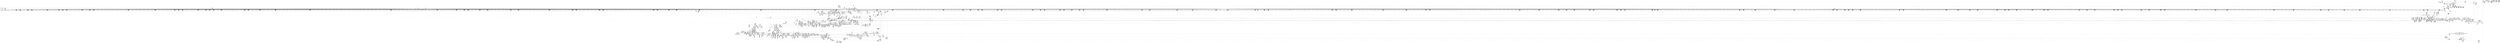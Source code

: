 digraph {
	CE0x4323650 [shape=record,shape=Mrecord,label="{CE0x4323650|__validate_creds:if.end}"]
	CE0x4316570 [shape=record,shape=Mrecord,label="{CE0x4316570|0:_i32,_4:_i32,_8:_i16,_12:_i32,_16:_i32,_20:_i32,_24:_i32,_56:_i8*,_:_SCMRE_944,952_|*MultipleSource*|*LoadInst*|include/linux/fs.h,1916|security/selinux/hooks.c,1675|Function::inode_has_perm&Arg::inode::|security/selinux/hooks.c,1611}"]
	CE0x42705c0 [shape=record,shape=Mrecord,label="{CE0x42705c0|file_has_perm:tmp3|security/selinux/hooks.c,1674}"]
	CE0x4278940 [shape=record,shape=Mrecord,label="{CE0x4278940|__validate_creds:if.then}"]
	CE0x42aa680 [shape=record,shape=Mrecord,label="{CE0x42aa680|file_has_perm:tobool7|security/selinux/hooks.c,1694|*SummSource*}"]
	CE0x42a89f0 [shape=record,shape=Mrecord,label="{CE0x42a89f0|file_has_perm:tmp13|security/selinux/hooks.c,1688|*SummSource*}"]
	CE0x4291cf0 [shape=record,shape=Mrecord,label="{CE0x4291cf0|__validate_creds:file|Function::__validate_creds&Arg::file::|*SummSource*}"]
	CE0x42edeb0 [shape=record,shape=Mrecord,label="{CE0x42edeb0|0:_i32,_4:_i32,_8:_i16,_12:_i32,_16:_i32,_20:_i32,_24:_i32,_56:_i8*,_:_SCMRE_182,183_}"]
	CE0x42efb60 [shape=record,shape=Mrecord,label="{CE0x42efb60|0:_i32,_4:_i32,_8:_i16,_12:_i32,_16:_i32,_20:_i32,_24:_i32,_56:_i8*,_:_SCMRE_199,200_}"]
	CE0x4222780 [shape=record,shape=Mrecord,label="{CE0x4222780|i64_3|*Constant*|*SummSink*}"]
	CE0x4263560 [shape=record,shape=Mrecord,label="{CE0x4263560|0:_i32,_4:_i32,_8:_i16,_12:_i32,_16:_i32,_20:_i32,_24:_i32,_56:_i8*,_:_SCMRE_80,88_|*MultipleSource*|*LoadInst*|include/linux/fs.h,1916|security/selinux/hooks.c,1675|Function::inode_has_perm&Arg::inode::|security/selinux/hooks.c,1611}"]
	CE0x42ab2d0 [shape=record,shape=Mrecord,label="{CE0x42ab2d0|file_has_perm:tmp21|security/selinux/hooks.c,1694}"]
	CE0x4301170 [shape=record,shape=Mrecord,label="{CE0x4301170|0:_i32,_4:_i32,_8:_i16,_12:_i32,_16:_i32,_20:_i32,_24:_i32,_56:_i8*,_:_SCMRE_520,528_|*MultipleSource*|*LoadInst*|include/linux/fs.h,1916|security/selinux/hooks.c,1675|Function::inode_has_perm&Arg::inode::|security/selinux/hooks.c,1611}"]
	CE0x425e8d0 [shape=record,shape=Mrecord,label="{CE0x425e8d0|file_inode:f|Function::file_inode&Arg::f::|*SummSource*}"]
	CE0x424b880 [shape=record,shape=Mrecord,label="{CE0x424b880|i64*_getelementptr_inbounds_(_11_x_i64_,_11_x_i64_*___llvm_gcov_ctr259,_i64_0,_i64_9)|*Constant*}"]
	CE0x428d110 [shape=record,shape=Mrecord,label="{CE0x428d110|i64*_getelementptr_inbounds_(_12_x_i64_,_12_x_i64_*___llvm_gcov_ctr170,_i64_0,_i64_10)|*Constant*|*SummSource*}"]
	CE0x4266bc0 [shape=record,shape=Mrecord,label="{CE0x4266bc0|__validate_creds:lnot.ext|include/linux/cred.h,173|*SummSink*}"]
	CE0x4311d50 [shape=record,shape=Mrecord,label="{CE0x4311d50|0:_i32,_4:_i32,_8:_i16,_12:_i32,_16:_i32,_20:_i32,_24:_i32,_56:_i8*,_:_SCMRE_894,895_}"]
	CE0x4279e00 [shape=record,shape=Mrecord,label="{CE0x4279e00|file_has_perm:f_security|security/selinux/hooks.c,1674|*SummSink*}"]
	CE0x42a7f30 [shape=record,shape=Mrecord,label="{CE0x42a7f30|file_has_perm:tobool|security/selinux/hooks.c,1688|*SummSource*}"]
	CE0x42f86d0 [shape=record,shape=Mrecord,label="{CE0x42f86d0|0:_i32,_4:_i32,_8:_i16,_12:_i32,_16:_i32,_20:_i32,_24:_i32,_56:_i8*,_:_SCMRE_286,287_}"]
	CE0x43305a0 [shape=record,shape=Mrecord,label="{CE0x43305a0|i64*_getelementptr_inbounds_(_5_x_i64_,_5_x_i64_*___llvm_gcov_ctr155,_i64_0,_i64_0)|*Constant*|*SummSink*}"]
	CE0x42703a0 [shape=record,shape=Mrecord,label="{CE0x42703a0|file_has_perm:tmp2|*LoadInst*|security/selinux/hooks.c,1674|*SummSink*}"]
	CE0x421ffa0 [shape=record,shape=Mrecord,label="{CE0x421ffa0|8:_i8,_32:_%struct.inode*,_%struct.selinux_audit_data*,_456:_i8*,_:_SCMRE_13,14_}"]
	CE0x4225ae0 [shape=record,shape=Mrecord,label="{CE0x4225ae0|i64*_getelementptr_inbounds_(_11_x_i64_,_11_x_i64_*___llvm_gcov_ctr259,_i64_0,_i64_6)|*Constant*}"]
	CE0x4261cf0 [shape=record,shape=Mrecord,label="{CE0x4261cf0|file_has_perm:sid3|security/selinux/hooks.c,1684|*SummSink*}"]
	CE0x427bf10 [shape=record,shape=Mrecord,label="{CE0x427bf10|8:_i8,_32:_%struct.inode*,_%struct.selinux_audit_data*,_456:_i8*,_:_SCMRE_197,198_}"]
	CE0x42dc170 [shape=record,shape=Mrecord,label="{CE0x42dc170|__validate_creds:expval|include/linux/cred.h,173|*SummSink*}"]
	CE0x42e2c90 [shape=record,shape=Mrecord,label="{CE0x42e2c90|_call_void_mcount()_#3|*SummSource*}"]
	CE0x4303b30 [shape=record,shape=Mrecord,label="{CE0x4303b30|0:_i32,_4:_i32,_8:_i16,_12:_i32,_16:_i32,_20:_i32,_24:_i32,_56:_i8*,_:_SCMRE_568,569_}"]
	CE0x427ca10 [shape=record,shape=Mrecord,label="{CE0x427ca10|8:_i8,_32:_%struct.inode*,_%struct.selinux_audit_data*,_456:_i8*,_:_SCMRE_205,206_}"]
	CE0x42ed130 [shape=record,shape=Mrecord,label="{CE0x42ed130|0:_i32,_4:_i32,_8:_i16,_12:_i32,_16:_i32,_20:_i32,_24:_i32,_56:_i8*,_:_SCMRE_174,175_}"]
	CE0x4336950 [shape=record,shape=Mrecord,label="{CE0x4336950|cred_sid:tmp}"]
	CE0x42ec050 [shape=record,shape=Mrecord,label="{CE0x42ec050|0:_i32,_4:_i32,_8:_i16,_12:_i32,_16:_i32,_20:_i32,_24:_i32,_56:_i8*,_:_SCMRE_164,165_}"]
	CE0x4262dd0 [shape=record,shape=Mrecord,label="{CE0x4262dd0|i32_(i32,_i32,_i16,_i32,_%struct.common_audit_data*)*_bitcast_(i32_(i32,_i32,_i16,_i32,_%struct.common_audit_data.495*)*_avc_has_perm_to_i32_(i32,_i32,_i16,_i32,_%struct.common_audit_data*)*)|*Constant*|*SummSink*}"]
	CE0x4333c50 [shape=record,shape=Mrecord,label="{CE0x4333c50|__validate_creds:tmp7|include/linux/cred.h,174}"]
	CE0x42e8fb0 [shape=record,shape=Mrecord,label="{CE0x42e8fb0|0:_i32,_4:_i32,_8:_i16,_12:_i32,_16:_i32,_20:_i32,_24:_i32,_56:_i8*,_:_SCMRE_137,138_}"]
	CE0x42af1b0 [shape=record,shape=Mrecord,label="{CE0x42af1b0|file_has_perm:tmp24|security/selinux/hooks.c,1695|*SummSource*}"]
	CE0x424ad00 [shape=record,shape=Mrecord,label="{CE0x424ad00|8:_i8,_32:_%struct.inode*,_%struct.selinux_audit_data*,_456:_i8*,_:_SCMRE_127,128_}"]
	CE0x4218e30 [shape=record,shape=Mrecord,label="{CE0x4218e30|_call_void_mcount()_#3|*SummSource*}"]
	CE0x4292ef0 [shape=record,shape=Mrecord,label="{CE0x4292ef0|8:_i8,_32:_%struct.inode*,_%struct.selinux_audit_data*,_456:_i8*,_:_SCMRE_150,151_}"]
	CE0x4315350 [shape=record,shape=Mrecord,label="{CE0x4315350|0:_i32,_4:_i32,_8:_i16,_12:_i32,_16:_i32,_20:_i32,_24:_i32,_56:_i8*,_:_SCMRE_926,927_}"]
	CE0x42e8cf0 [shape=record,shape=Mrecord,label="{CE0x42e8cf0|0:_i32,_4:_i32,_8:_i16,_12:_i32,_16:_i32,_20:_i32,_24:_i32,_56:_i8*,_:_SCMRE_128,136_|*MultipleSource*|*LoadInst*|include/linux/fs.h,1916|security/selinux/hooks.c,1675|Function::inode_has_perm&Arg::inode::|security/selinux/hooks.c,1611}"]
	CE0x426a840 [shape=record,shape=Mrecord,label="{CE0x426a840|8:_i8,_32:_%struct.inode*,_%struct.selinux_audit_data*,_456:_i8*,_:_SCMRE_1,2_}"]
	CE0x42ecc20 [shape=record,shape=Mrecord,label="{CE0x42ecc20|0:_i32,_4:_i32,_8:_i16,_12:_i32,_16:_i32,_20:_i32,_24:_i32,_56:_i8*,_:_SCMRE_171,172_}"]
	CE0x42137c0 [shape=record,shape=Mrecord,label="{CE0x42137c0|selinux_file_lock:do.end|*SummSource*}"]
	CE0x4224e30 [shape=record,shape=Mrecord,label="{CE0x4224e30|_ret_i32_%retval.0,_!dbg_!27728|security/selinux/avc.c,775}"]
	CE0x4308570 [shape=record,shape=Mrecord,label="{CE0x4308570|0:_i32,_4:_i32,_8:_i16,_12:_i32,_16:_i32,_20:_i32,_24:_i32,_56:_i8*,_:_SCMRE_612,613_}"]
	CE0x4285510 [shape=record,shape=Mrecord,label="{CE0x4285510|8:_i8,_32:_%struct.inode*,_%struct.selinux_audit_data*,_456:_i8*,_:_SCMRE_110,111_}"]
	CE0x4307d00 [shape=record,shape=Mrecord,label="{CE0x4307d00|0:_i32,_4:_i32,_8:_i16,_12:_i32,_16:_i32,_20:_i32,_24:_i32,_56:_i8*,_:_SCMRE_607,608_}"]
	CE0x42225c0 [shape=record,shape=Mrecord,label="{CE0x42225c0|selinux_file_lock:tmp5|security/selinux/hooks.c,3337|*SummSource*}"]
	CE0x42dfce0 [shape=record,shape=Mrecord,label="{CE0x42dfce0|GLOBAL:__validate_creds|*Constant*}"]
	CE0x42ffce0 [shape=record,shape=Mrecord,label="{CE0x42ffce0|0:_i32,_4:_i32,_8:_i16,_12:_i32,_16:_i32,_20:_i32,_24:_i32,_56:_i8*,_:_SCMRE_485,486_}"]
	CE0x4223020 [shape=record,shape=Mrecord,label="{CE0x4223020|selinux_file_lock:entry|*SummSink*}"]
	CE0x42188c0 [shape=record,shape=Mrecord,label="{CE0x42188c0|cred_sid:bb}"]
	CE0x423b300 [shape=record,shape=Mrecord,label="{CE0x423b300|selinux_file_lock:tmp16|security/selinux/hooks.c,3337}"]
	CE0x43180b0 [shape=record,shape=Mrecord,label="{CE0x43180b0|0:_i32,_4:_i32,_8:_i16,_12:_i32,_16:_i32,_20:_i32,_24:_i32,_56:_i8*,_:_SCMRE_988,992_|*MultipleSource*|*LoadInst*|include/linux/fs.h,1916|security/selinux/hooks.c,1675|Function::inode_has_perm&Arg::inode::|security/selinux/hooks.c,1611}"]
	CE0x42fef60 [shape=record,shape=Mrecord,label="{CE0x42fef60|0:_i32,_4:_i32,_8:_i16,_12:_i32,_16:_i32,_20:_i32,_24:_i32,_56:_i8*,_:_SCMRE_477,478_}"]
	CE0x42176b0 [shape=record,shape=Mrecord,label="{CE0x42176b0|i32_0|*Constant*}"]
	CE0x43282d0 [shape=record,shape=Mrecord,label="{CE0x43282d0|i64_3|*Constant*}"]
	CE0x427ebd0 [shape=record,shape=Mrecord,label="{CE0x427ebd0|8:_i8,_32:_%struct.inode*,_%struct.selinux_audit_data*,_456:_i8*,_:_SCMRE_504,512_|*MultipleSource*|security/selinux/hooks.c,1674|security/selinux/hooks.c, 1676|Function::file_has_perm&Arg::file::|Function::selinux_file_lock&Arg::file::}"]
	CE0x432bcb0 [shape=record,shape=Mrecord,label="{CE0x432bcb0|i64*_getelementptr_inbounds_(_8_x_i64_,_8_x_i64_*___llvm_gcov_ctr154,_i64_0,_i64_6)|*Constant*}"]
	CE0x42f5ca0 [shape=record,shape=Mrecord,label="{CE0x42f5ca0|0:_i32,_4:_i32,_8:_i16,_12:_i32,_16:_i32,_20:_i32,_24:_i32,_56:_i8*,_:_SCMRE_261,262_}"]
	CE0x426d960 [shape=record,shape=Mrecord,label="{CE0x426d960|file_inode:tmp3|*SummSource*}"]
	CE0x42f0c40 [shape=record,shape=Mrecord,label="{CE0x42f0c40|0:_i32,_4:_i32,_8:_i16,_12:_i32,_16:_i32,_20:_i32,_24:_i32,_56:_i8*,_:_SCMRE_208,210_|*MultipleSource*|*LoadInst*|include/linux/fs.h,1916|security/selinux/hooks.c,1675|Function::inode_has_perm&Arg::inode::|security/selinux/hooks.c,1611}"]
	CE0x42f7cb0 [shape=record,shape=Mrecord,label="{CE0x42f7cb0|0:_i32,_4:_i32,_8:_i16,_12:_i32,_16:_i32,_20:_i32,_24:_i32,_56:_i8*,_:_SCMRE_280,281_}"]
	CE0x42d8640 [shape=record,shape=Mrecord,label="{CE0x42d8640|0:_i32,_4:_i32,_8:_i16,_12:_i32,_16:_i32,_20:_i32,_24:_i32,_56:_i8*,_:_SCMRE_12,16_|*MultipleSource*|*LoadInst*|include/linux/fs.h,1916|security/selinux/hooks.c,1675|Function::inode_has_perm&Arg::inode::|security/selinux/hooks.c,1611}"]
	CE0x42ffe90 [shape=record,shape=Mrecord,label="{CE0x42ffe90|0:_i32,_4:_i32,_8:_i16,_12:_i32,_16:_i32,_20:_i32,_24:_i32,_56:_i8*,_:_SCMRE_486,487_}"]
	CE0x430f4d0 [shape=record,shape=Mrecord,label="{CE0x430f4d0|0:_i32,_4:_i32,_8:_i16,_12:_i32,_16:_i32,_20:_i32,_24:_i32,_56:_i8*,_:_SCMRE_870,871_}"]
	CE0x4219d20 [shape=record,shape=Mrecord,label="{CE0x4219d20|selinux_file_lock:cred4|security/selinux/hooks.c,3337|*SummSink*}"]
	CE0x42ff2c0 [shape=record,shape=Mrecord,label="{CE0x42ff2c0|0:_i32,_4:_i32,_8:_i16,_12:_i32,_16:_i32,_20:_i32,_24:_i32,_56:_i8*,_:_SCMRE_479,480_}"]
	CE0x42e9c80 [shape=record,shape=Mrecord,label="{CE0x42e9c80|0:_i32,_4:_i32,_8:_i16,_12:_i32,_16:_i32,_20:_i32,_24:_i32,_56:_i8*,_:_SCMRE_143,144_}"]
	CE0x42e39b0 [shape=record,shape=Mrecord,label="{CE0x42e39b0|i32_22|*Constant*}"]
	CE0x4308c30 [shape=record,shape=Mrecord,label="{CE0x4308c30|0:_i32,_4:_i32,_8:_i16,_12:_i32,_16:_i32,_20:_i32,_24:_i32,_56:_i8*,_:_SCMRE_616,617_}"]
	CE0x42efd10 [shape=record,shape=Mrecord,label="{CE0x42efd10|0:_i32,_4:_i32,_8:_i16,_12:_i32,_16:_i32,_20:_i32,_24:_i32,_56:_i8*,_:_SCMRE_200,201_}"]
	CE0x42eb990 [shape=record,shape=Mrecord,label="{CE0x42eb990|0:_i32,_4:_i32,_8:_i16,_12:_i32,_16:_i32,_20:_i32,_24:_i32,_56:_i8*,_:_SCMRE_160,161_}"]
	CE0x4334880 [shape=record,shape=Mrecord,label="{CE0x4334880|_call_void___invalid_creds(%struct.cred*_%cred,_i8*_%file,_i32_%line)_#10,_!dbg_!27721|include/linux/cred.h,174|*SummSink*}"]
	CE0x4266ca0 [shape=record,shape=Mrecord,label="{CE0x4266ca0|__validate_creds:conv|include/linux/cred.h,173|*SummSource*}"]
	CE0x42449e0 [shape=record,shape=Mrecord,label="{CE0x42449e0|i64*_getelementptr_inbounds_(_11_x_i64_,_11_x_i64_*___llvm_gcov_ctr259,_i64_0,_i64_8)|*Constant*}"]
	CE0x428d230 [shape=record,shape=Mrecord,label="{CE0x428d230|file_has_perm:tmp26|security/selinux/hooks.c,1694|*SummSink*}"]
	CE0x424c800 [shape=record,shape=Mrecord,label="{CE0x424c800|selinux_file_lock:tmp15|security/selinux/hooks.c,3337}"]
	CE0x423df40 [shape=record,shape=Mrecord,label="{CE0x423df40|selinux_file_lock:tmp10|security/selinux/hooks.c,3337|*SummSink*}"]
	CE0x423ddf0 [shape=record,shape=Mrecord,label="{CE0x423ddf0|selinux_file_lock:tmp10|security/selinux/hooks.c,3337}"]
	CE0x430f680 [shape=record,shape=Mrecord,label="{CE0x430f680|0:_i32,_4:_i32,_8:_i16,_12:_i32,_16:_i32,_20:_i32,_24:_i32,_56:_i8*,_:_SCMRE_871,872_}"]
	CE0x432a430 [shape=record,shape=Mrecord,label="{CE0x432a430|inode_has_perm:tmp10|security/selinux/hooks.c,1611|*SummSource*}"]
	CE0x423dcf0 [shape=record,shape=Mrecord,label="{CE0x423dcf0|selinux_file_lock:tmp1|*SummSource*}"]
	CE0x4282f90 [shape=record,shape=Mrecord,label="{CE0x4282f90|_ret_void,_!dbg_!27722|include/linux/cred.h,175|*SummSource*}"]
	CE0x42aafc0 [shape=record,shape=Mrecord,label="{CE0x42aafc0|i64_8|*Constant*}"]
	CE0x4279080 [shape=record,shape=Mrecord,label="{CE0x4279080|cred_sid:tmp2|*SummSource*}"]
	CE0x42f66c0 [shape=record,shape=Mrecord,label="{CE0x42f66c0|0:_i32,_4:_i32,_8:_i16,_12:_i32,_16:_i32,_20:_i32,_24:_i32,_56:_i8*,_:_SCMRE_267,268_}"]
	CE0x4219cb0 [shape=record,shape=Mrecord,label="{CE0x4219cb0|COLLAPSED:_GCMRE_current_task_external_global_%struct.task_struct*:_elem_0::|security/selinux/hooks.c,3337}"]
	CE0x42f5af0 [shape=record,shape=Mrecord,label="{CE0x42f5af0|0:_i32,_4:_i32,_8:_i16,_12:_i32,_16:_i32,_20:_i32,_24:_i32,_56:_i8*,_:_SCMRE_260,261_}"]
	CE0x422fc00 [shape=record,shape=Mrecord,label="{CE0x422fc00|i64*_getelementptr_inbounds_(_11_x_i64_,_11_x_i64_*___llvm_gcov_ctr259,_i64_0,_i64_9)|*Constant*|*SummSink*}"]
	CE0x4230680 [shape=record,shape=Mrecord,label="{CE0x4230680|file_has_perm:if.end|*SummSink*}"]
	CE0x4224d30 [shape=record,shape=Mrecord,label="{CE0x4224d30|get_current:entry}"]
	CE0x430a3b0 [shape=record,shape=Mrecord,label="{CE0x430a3b0|0:_i32,_4:_i32,_8:_i16,_12:_i32,_16:_i32,_20:_i32,_24:_i32,_56:_i8*,_:_SCMRE_656,664_|*MultipleSource*|*LoadInst*|include/linux/fs.h,1916|security/selinux/hooks.c,1675|Function::inode_has_perm&Arg::inode::|security/selinux/hooks.c,1611}"]
	CE0x43140c0 [shape=record,shape=Mrecord,label="{CE0x43140c0|0:_i32,_4:_i32,_8:_i16,_12:_i32,_16:_i32,_20:_i32,_24:_i32,_56:_i8*,_:_SCMRE_915,916_}"]
	CE0x4239520 [shape=record,shape=Mrecord,label="{CE0x4239520|_call_void_lockdep_rcu_suspicious(i8*_getelementptr_inbounds_(_25_x_i8_,_25_x_i8_*_.str3,_i32_0,_i32_0),_i32_3337,_i8*_getelementptr_inbounds_(_45_x_i8_,_45_x_i8_*_.str12,_i32_0,_i32_0))_#10,_!dbg_!27729|security/selinux/hooks.c,3337}"]
	CE0x42eb270 [shape=record,shape=Mrecord,label="{CE0x42eb270|0:_i32,_4:_i32,_8:_i16,_12:_i32,_16:_i32,_20:_i32,_24:_i32,_56:_i8*,_:_SCMRE_156,157_}"]
	CE0x4328970 [shape=record,shape=Mrecord,label="{CE0x4328970|inode_has_perm:tobool2|security/selinux/hooks.c,1611|*SummSource*}"]
	CE0x42408b0 [shape=record,shape=Mrecord,label="{CE0x42408b0|8:_i8,_32:_%struct.inode*,_%struct.selinux_audit_data*,_456:_i8*,_:_SCMRE_77,78_}"]
	CE0x4329cb0 [shape=record,shape=Mrecord,label="{CE0x4329cb0|inode_has_perm:tmp9|security/selinux/hooks.c,1611|*SummSource*}"]
	CE0x421f8e0 [shape=record,shape=Mrecord,label="{CE0x421f8e0|8:_i8,_32:_%struct.inode*,_%struct.selinux_audit_data*,_456:_i8*,_:_SCMRE_180,181_}"]
	CE0x4226530 [shape=record,shape=Mrecord,label="{CE0x4226530|selinux_file_lock:call|security/selinux/hooks.c,3337|*SummSink*}"]
	CE0x4238e60 [shape=record,shape=Mrecord,label="{CE0x4238e60|selinux_file_lock:tmp6|security/selinux/hooks.c,3337|*SummSink*}"]
	CE0x43160d0 [shape=record,shape=Mrecord,label="{CE0x43160d0|0:_i32,_4:_i32,_8:_i16,_12:_i32,_16:_i32,_20:_i32,_24:_i32,_56:_i8*,_:_SCMRE_934,935_}"]
	CE0x4330d20 [shape=record,shape=Mrecord,label="{CE0x4330d20|inode_has_perm:sclass|security/selinux/hooks.c,1617|*SummSink*}"]
	CE0x42ae4d0 [shape=record,shape=Mrecord,label="{CE0x42ae4d0|file_has_perm:tmp23|security/selinux/hooks.c,1694|*SummSource*}"]
	CE0x42eb7e0 [shape=record,shape=Mrecord,label="{CE0x42eb7e0|0:_i32,_4:_i32,_8:_i16,_12:_i32,_16:_i32,_20:_i32,_24:_i32,_56:_i8*,_:_SCMRE_159,160_}"]
	CE0x42fb960 [shape=record,shape=Mrecord,label="{CE0x42fb960|0:_i32,_4:_i32,_8:_i16,_12:_i32,_16:_i32,_20:_i32,_24:_i32,_56:_i8*,_:_SCMRE_336,344_|*MultipleSource*|*LoadInst*|include/linux/fs.h,1916|security/selinux/hooks.c,1675|Function::inode_has_perm&Arg::inode::|security/selinux/hooks.c,1611}"]
	CE0x4260000 [shape=record,shape=Mrecord,label="{CE0x4260000|file_has_perm:tmp7|security/selinux/hooks.c,1683}"]
	CE0x4265c00 [shape=record,shape=Mrecord,label="{CE0x4265c00|file_has_perm:tmp1}"]
	CE0x42abbb0 [shape=record,shape=Mrecord,label="{CE0x42abbb0|file_has_perm:tmp20|security/selinux/hooks.c,1694|*SummSink*}"]
	CE0x4267980 [shape=record,shape=Mrecord,label="{CE0x4267980|COLLAPSED:_CMRE:_elem_0::|security/selinux/hooks.c,196}"]
	CE0x4247410 [shape=record,shape=Mrecord,label="{CE0x4247410|i64*_getelementptr_inbounds_(_2_x_i64_,_2_x_i64_*___llvm_gcov_ctr162,_i64_0,_i64_0)|*Constant*|*SummSink*}"]
	CE0x4241260 [shape=record,shape=Mrecord,label="{CE0x4241260|avc_has_perm:entry|*SummSink*}"]
	CE0x4328d00 [shape=record,shape=Mrecord,label="{CE0x4328d00|i64_4|*Constant*}"]
	CE0x4334fc0 [shape=record,shape=Mrecord,label="{CE0x4334fc0|i64*_getelementptr_inbounds_(_5_x_i64_,_5_x_i64_*___llvm_gcov_ctr155,_i64_0,_i64_4)|*Constant*|*SummSink*}"]
	CE0x4311330 [shape=record,shape=Mrecord,label="{CE0x4311330|0:_i32,_4:_i32,_8:_i16,_12:_i32,_16:_i32,_20:_i32,_24:_i32,_56:_i8*,_:_SCMRE_888,889_}"]
	CE0x424a8e0 [shape=record,shape=Mrecord,label="{CE0x424a8e0|8:_i8,_32:_%struct.inode*,_%struct.selinux_audit_data*,_456:_i8*,_:_SCMRE_124,125_}"]
	CE0x42db690 [shape=record,shape=Mrecord,label="{CE0x42db690|0:_i32,_4:_i32,_8:_i16,_12:_i32,_16:_i32,_20:_i32,_24:_i32,_56:_i8*,_:_SCMRE_136,137_}"]
	CE0x4240e30 [shape=record,shape=Mrecord,label="{CE0x4240e30|8:_i8,_32:_%struct.inode*,_%struct.selinux_audit_data*,_456:_i8*,_:_SCMRE_81,82_}"]
	CE0x426a180 [shape=record,shape=Mrecord,label="{CE0x426a180|0:_i32,_4:_i32,_8:_i32,_12:_i32,_:_CMRE_4,8_|*MultipleSource*|security/selinux/hooks.c,196|*LoadInst*|security/selinux/hooks.c,196|security/selinux/hooks.c,197}"]
	CE0x427c8b0 [shape=record,shape=Mrecord,label="{CE0x427c8b0|8:_i8,_32:_%struct.inode*,_%struct.selinux_audit_data*,_456:_i8*,_:_SCMRE_204,205_}"]
	CE0x422b2d0 [shape=record,shape=Mrecord,label="{CE0x422b2d0|8:_i8,_32:_%struct.inode*,_%struct.selinux_audit_data*,_456:_i8*,_:_SCMRE_264,280_|*MultipleSource*|security/selinux/hooks.c,1674|security/selinux/hooks.c, 1676|Function::file_has_perm&Arg::file::|Function::selinux_file_lock&Arg::file::}"]
	CE0x42a9c20 [shape=record,shape=Mrecord,label="{CE0x42a9c20|i64*_getelementptr_inbounds_(_12_x_i64_,_12_x_i64_*___llvm_gcov_ctr170,_i64_0,_i64_5)|*Constant*|*SummSink*}"]
	CE0x42413f0 [shape=record,shape=Mrecord,label="{CE0x42413f0|avc_has_perm:ssid|Function::avc_has_perm&Arg::ssid::|*SummSource*}"]
	CE0x4270030 [shape=record,shape=Mrecord,label="{CE0x4270030|0:_i32,_4:_i32,_8:_i16,_12:_i32,_16:_i32,_20:_i32,_24:_i32,_56:_i8*,_:_SCMRE_257,258_}"]
	CE0x4220520 [shape=record,shape=Mrecord,label="{CE0x4220520|8:_i8,_32:_%struct.inode*,_%struct.selinux_audit_data*,_456:_i8*,_:_SCMRE_24,32_|*MultipleSource*|security/selinux/hooks.c,1674|security/selinux/hooks.c, 1676|Function::file_has_perm&Arg::file::|Function::selinux_file_lock&Arg::file::}"]
	CE0x42fa1d0 [shape=record,shape=Mrecord,label="{CE0x42fa1d0|0:_i32,_4:_i32,_8:_i16,_12:_i32,_16:_i32,_20:_i32,_24:_i32,_56:_i8*,_:_SCMRE_302,303_}"]
	CE0x4267810 [shape=record,shape=Mrecord,label="{CE0x4267810|i32_22|*Constant*|*SummSink*}"]
	CE0x4217fc0 [shape=record,shape=Mrecord,label="{CE0x4217fc0|file_inode:f_inode|include/linux/fs.h,1916|*SummSource*}"]
	CE0x4232040 [shape=record,shape=Mrecord,label="{CE0x4232040|selinux_file_lock:tmp4|security/selinux/hooks.c,3337|*SummSource*}"]
	CE0x42e0400 [shape=record,shape=Mrecord,label="{CE0x42e0400|inode_has_perm:tmp2|*SummSource*}"]
	CE0x4221170 [shape=record,shape=Mrecord,label="{CE0x4221170|8:_i8,_32:_%struct.inode*,_%struct.selinux_audit_data*,_456:_i8*,_:_SCMRE_54,55_}"]
	CE0x432b240 [shape=record,shape=Mrecord,label="{CE0x432b240|inode_has_perm:tmp11|security/selinux/hooks.c,1612|*SummSink*}"]
	CE0x42679f0 [shape=record,shape=Mrecord,label="{CE0x42679f0|cred_sid:security|security/selinux/hooks.c,196}"]
	CE0x4247630 [shape=record,shape=Mrecord,label="{CE0x4247630|8:_i8,_32:_%struct.inode*,_%struct.selinux_audit_data*,_456:_i8*,_:_SCMRE_112,113_}"]
	CE0x4282130 [shape=record,shape=Mrecord,label="{CE0x4282130|inode_has_perm:do.end}"]
	CE0x4304040 [shape=record,shape=Mrecord,label="{CE0x4304040|0:_i32,_4:_i32,_8:_i16,_12:_i32,_16:_i32,_20:_i32,_24:_i32,_56:_i8*,_:_SCMRE_571,572_}"]
	CE0x42e4f90 [shape=record,shape=Mrecord,label="{CE0x42e4f90|__validate_creds:line|Function::__validate_creds&Arg::line::}"]
	CE0x4279010 [shape=record,shape=Mrecord,label="{CE0x4279010|cred_sid:tmp2}"]
	CE0x424c870 [shape=record,shape=Mrecord,label="{CE0x424c870|selinux_file_lock:tmp15|security/selinux/hooks.c,3337|*SummSource*}"]
	CE0x4261600 [shape=record,shape=Mrecord,label="{CE0x4261600|file_has_perm:tmp10|security/selinux/hooks.c,1683|*SummSink*}"]
	CE0x423b4f0 [shape=record,shape=Mrecord,label="{CE0x423b4f0|selinux_file_lock:tmp16|security/selinux/hooks.c,3337|*SummSink*}"]
	CE0x42e5a60 [shape=record,shape=Mrecord,label="{CE0x42e5a60|cred_sid:tmp2}"]
	CE0x42db0a0 [shape=record,shape=Mrecord,label="{CE0x42db0a0|inode_has_perm:i_flags|security/selinux/hooks.c,1611|*SummSink*}"]
	CE0x43068c0 [shape=record,shape=Mrecord,label="{CE0x43068c0|0:_i32,_4:_i32,_8:_i16,_12:_i32,_16:_i32,_20:_i32,_24:_i32,_56:_i8*,_:_SCMRE_595,596_}"]
	CE0x421fbb0 [shape=record,shape=Mrecord,label="{CE0x421fbb0|get_current:bb}"]
	CE0x4316720 [shape=record,shape=Mrecord,label="{CE0x4316720|0:_i32,_4:_i32,_8:_i16,_12:_i32,_16:_i32,_20:_i32,_24:_i32,_56:_i8*,_:_SCMRE_952,960_|*MultipleSource*|*LoadInst*|include/linux/fs.h,1916|security/selinux/hooks.c,1675|Function::inode_has_perm&Arg::inode::|security/selinux/hooks.c,1611}"]
	CE0x421e9c0 [shape=record,shape=Mrecord,label="{CE0x421e9c0|8:_i8,_32:_%struct.inode*,_%struct.selinux_audit_data*,_456:_i8*,_:_SCMRE_169,170_}"]
	CE0x4328ae0 [shape=record,shape=Mrecord,label="{CE0x4328ae0|inode_has_perm:tobool2|security/selinux/hooks.c,1611|*SummSink*}"]
	CE0x42ad940 [shape=record,shape=Mrecord,label="{CE0x42ad940|file_has_perm:tmp19|security/selinux/hooks.c,1690|*SummSource*}"]
	CE0x42f77a0 [shape=record,shape=Mrecord,label="{CE0x42f77a0|0:_i32,_4:_i32,_8:_i16,_12:_i32,_16:_i32,_20:_i32,_24:_i32,_56:_i8*,_:_SCMRE_277,278_}"]
	CE0x4270a30 [shape=record,shape=Mrecord,label="{CE0x4270a30|_ret_i32_%tmp6,_!dbg_!27716|security/selinux/hooks.c,197|*SummSource*}"]
	CE0x4211f90 [shape=record,shape=Mrecord,label="{CE0x4211f90|8:_i8,_32:_%struct.inode*,_%struct.selinux_audit_data*,_456:_i8*,_:_SCMRE_4,5_}"]
	CE0x4218a30 [shape=record,shape=Mrecord,label="{CE0x4218a30|i64*_getelementptr_inbounds_(_2_x_i64_,_2_x_i64_*___llvm_gcov_ctr131,_i64_0,_i64_0)|*Constant*|*SummSource*}"]
	CE0x430dbf0 [shape=record,shape=Mrecord,label="{CE0x430dbf0|0:_i32,_4:_i32,_8:_i16,_12:_i32,_16:_i32,_20:_i32,_24:_i32,_56:_i8*,_:_SCMRE_824,832_|*MultipleSource*|*LoadInst*|include/linux/fs.h,1916|security/selinux/hooks.c,1675|Function::inode_has_perm&Arg::inode::|security/selinux/hooks.c,1611}"]
	CE0x4260630 [shape=record,shape=Mrecord,label="{CE0x4260630|file_has_perm:tmp8|security/selinux/hooks.c,1683}"]
	CE0x427c490 [shape=record,shape=Mrecord,label="{CE0x427c490|8:_i8,_32:_%struct.inode*,_%struct.selinux_audit_data*,_456:_i8*,_:_SCMRE_201,202_}"]
	CE0x55831c0 [shape=record,shape=Mrecord,label="{CE0x55831c0|selinux_file_lock:if.end|*SummSource*}"]
	CE0x423ea00 [shape=record,shape=Mrecord,label="{CE0x423ea00|selinux_file_lock:tmp18|security/selinux/hooks.c,3337}"]
	CE0x4223de0 [shape=record,shape=Mrecord,label="{CE0x4223de0|i64_1|*Constant*}"]
	CE0x4266410 [shape=record,shape=Mrecord,label="{CE0x4266410|i64*_getelementptr_inbounds_(_2_x_i64_,_2_x_i64_*___llvm_gcov_ctr98,_i64_0,_i64_1)|*Constant*|*SummSource*}"]
	CE0x422a9a0 [shape=record,shape=Mrecord,label="{CE0x422a9a0|8:_i8,_32:_%struct.inode*,_%struct.selinux_audit_data*,_456:_i8*,_:_SCMRE_232,240_|*MultipleSource*|security/selinux/hooks.c,1674|security/selinux/hooks.c, 1676|Function::file_has_perm&Arg::file::|Function::selinux_file_lock&Arg::file::}"]
	CE0x42eb420 [shape=record,shape=Mrecord,label="{CE0x42eb420|0:_i32,_4:_i32,_8:_i16,_12:_i32,_16:_i32,_20:_i32,_24:_i32,_56:_i8*,_:_SCMRE_157,158_}"]
	CE0x4246660 [shape=record,shape=Mrecord,label="{CE0x4246660|GLOBAL:llvm.expect.i64|*Constant*}"]
	CE0x422cd40 [shape=record,shape=Mrecord,label="{CE0x422cd40|8:_i8,_32:_%struct.inode*,_%struct.selinux_audit_data*,_456:_i8*,_:_SCMRE_396,400_|*MultipleSource*|security/selinux/hooks.c,1674|security/selinux/hooks.c, 1676|Function::file_has_perm&Arg::file::|Function::selinux_file_lock&Arg::file::}"]
	CE0x4307eb0 [shape=record,shape=Mrecord,label="{CE0x4307eb0|0:_i32,_4:_i32,_8:_i16,_12:_i32,_16:_i32,_20:_i32,_24:_i32,_56:_i8*,_:_SCMRE_608,609_}"]
	CE0x421d0a0 [shape=record,shape=Mrecord,label="{CE0x421d0a0|_ret_i32_%rc.1,_!dbg_!27749|security/selinux/hooks.c,1698|*SummSink*}"]
	CE0x428b4c0 [shape=record,shape=Mrecord,label="{CE0x428b4c0|inode_has_perm:inode|Function::inode_has_perm&Arg::inode::|*SummSource*}"]
	CE0x4270f40 [shape=record,shape=Mrecord,label="{CE0x4270f40|file_has_perm:tmp29|security/selinux/hooks.c,1698|*SummSink*}"]
	CE0x42ef4a0 [shape=record,shape=Mrecord,label="{CE0x42ef4a0|0:_i32,_4:_i32,_8:_i16,_12:_i32,_16:_i32,_20:_i32,_24:_i32,_56:_i8*,_:_SCMRE_195,196_}"]
	CE0x4275dd0 [shape=record,shape=Mrecord,label="{CE0x4275dd0|0:_i32,_4:_i32,_8:_i32,_12:_i32,_:_CMRE_20,24_|*MultipleSource*|security/selinux/hooks.c,196|*LoadInst*|security/selinux/hooks.c,196|security/selinux/hooks.c,197}"]
	CE0x4228080 [shape=record,shape=Mrecord,label="{CE0x4228080|file_has_perm:out}"]
	CE0x42fbcb0 [shape=record,shape=Mrecord,label="{CE0x42fbcb0|0:_i32,_4:_i32,_8:_i16,_12:_i32,_16:_i32,_20:_i32,_24:_i32,_56:_i8*,_:_SCMRE_344,352_|*MultipleSource*|*LoadInst*|include/linux/fs.h,1916|security/selinux/hooks.c,1675|Function::inode_has_perm&Arg::inode::|security/selinux/hooks.c,1611}"]
	CE0x42496e0 [shape=record,shape=Mrecord,label="{CE0x42496e0|GLOBAL:current_task|Global_var:current_task|*SummSource*}"]
	CE0x427d250 [shape=record,shape=Mrecord,label="{CE0x427d250|8:_i8,_32:_%struct.inode*,_%struct.selinux_audit_data*,_456:_i8*,_:_SCMRE_211,212_}"]
	CE0x42bfd40 [shape=record,shape=Mrecord,label="{CE0x42bfd40|file_has_perm:call9|security/selinux/hooks.c,1695|*SummSource*}"]
	CE0x425e600 [shape=record,shape=Mrecord,label="{CE0x425e600|file_inode:entry|*SummSink*}"]
	CE0x4224f80 [shape=record,shape=Mrecord,label="{CE0x4224f80|avc_has_perm:tclass|Function::avc_has_perm&Arg::tclass::}"]
	CE0x427f0d0 [shape=record,shape=Mrecord,label="{CE0x427f0d0|file_has_perm:tmp2|*LoadInst*|security/selinux/hooks.c,1674|*SummSource*}"]
	CE0x42714b0 [shape=record,shape=Mrecord,label="{CE0x42714b0|file_inode:bb|*SummSink*}"]
	CE0x4332390 [shape=record,shape=Mrecord,label="{CE0x4332390|avc_has_perm:auditdata|Function::avc_has_perm&Arg::auditdata::}"]
	CE0x42f9cc0 [shape=record,shape=Mrecord,label="{CE0x42f9cc0|0:_i32,_4:_i32,_8:_i16,_12:_i32,_16:_i32,_20:_i32,_24:_i32,_56:_i8*,_:_SCMRE_299,300_}"]
	CE0x426ebf0 [shape=record,shape=Mrecord,label="{CE0x426ebf0|0:_i32,_4:_i32,_8:_i16,_12:_i32,_16:_i32,_20:_i32,_24:_i32,_56:_i8*,_:_SCMRE_245,246_}"]
	CE0x42454e0 [shape=record,shape=Mrecord,label="{CE0x42454e0|8:_i8,_32:_%struct.inode*,_%struct.selinux_audit_data*,_456:_i8*,_:_SCMRE_12,13_}"]
	CE0x430fef0 [shape=record,shape=Mrecord,label="{CE0x430fef0|0:_i32,_4:_i32,_8:_i16,_12:_i32,_16:_i32,_20:_i32,_24:_i32,_56:_i8*,_:_SCMRE_876,877_}"]
	CE0x4232e60 [shape=record,shape=Mrecord,label="{CE0x4232e60|selinux_file_lock:land.lhs.true2|*SummSink*}"]
	CE0x427c750 [shape=record,shape=Mrecord,label="{CE0x427c750|8:_i8,_32:_%struct.inode*,_%struct.selinux_audit_data*,_456:_i8*,_:_SCMRE_203,204_}"]
	CE0x4226290 [shape=record,shape=Mrecord,label="{CE0x4226290|selinux_file_lock:entry|*SummSource*}"]
	CE0x4219680 [shape=record,shape=Mrecord,label="{CE0x4219680|_ret_%struct.task_struct*_%tmp4,_!dbg_!27714|./arch/x86/include/asm/current.h,14|*SummSink*}"]
	CE0x4323ce0 [shape=record,shape=Mrecord,label="{CE0x4323ce0|__validate_creds:if.then|*SummSource*}"]
	CE0x42a8270 [shape=record,shape=Mrecord,label="{CE0x42a8270|i64_3|*Constant*}"]
	CE0x42e1c60 [shape=record,shape=Mrecord,label="{CE0x42e1c60|0:_i32,_4:_i32,_8:_i16,_12:_i32,_16:_i32,_20:_i32,_24:_i32,_56:_i8*,_:_SCMRE_24,32_|*MultipleSource*|*LoadInst*|include/linux/fs.h,1916|security/selinux/hooks.c,1675|Function::inode_has_perm&Arg::inode::|security/selinux/hooks.c,1611}"]
	CE0x4234390 [shape=record,shape=Mrecord,label="{CE0x4234390|GLOBAL:selinux_file_lock.__warned|Global_var:selinux_file_lock.__warned|*SummSource*}"]
	CE0x421dc60 [shape=record,shape=Mrecord,label="{CE0x421dc60|inode_has_perm:do.body|*SummSource*}"]
	CE0x4264f30 [shape=record,shape=Mrecord,label="{CE0x4264f30|8:_i8,_32:_%struct.inode*,_%struct.selinux_audit_data*,_456:_i8*,_:_SCMRE_92,93_}"]
	CE0x4240cd0 [shape=record,shape=Mrecord,label="{CE0x4240cd0|8:_i8,_32:_%struct.inode*,_%struct.selinux_audit_data*,_456:_i8*,_:_SCMRE_80,81_}"]
	CE0x42ec3b0 [shape=record,shape=Mrecord,label="{CE0x42ec3b0|0:_i32,_4:_i32,_8:_i16,_12:_i32,_16:_i32,_20:_i32,_24:_i32,_56:_i8*,_:_SCMRE_166,167_}"]
	CE0x42fee40 [shape=record,shape=Mrecord,label="{CE0x42fee40|0:_i32,_4:_i32,_8:_i16,_12:_i32,_16:_i32,_20:_i32,_24:_i32,_56:_i8*,_:_SCMRE_476,477_}"]
	CE0x42458d0 [shape=record,shape=Mrecord,label="{CE0x42458d0|8:_i8,_32:_%struct.inode*,_%struct.selinux_audit_data*,_456:_i8*,_:_SCMRE_59,60_}"]
	CE0x4266fe0 [shape=record,shape=Mrecord,label="{CE0x4266fe0|file_has_perm:tmp|*SummSink*}"]
	CE0x4271d30 [shape=record,shape=Mrecord,label="{CE0x4271d30|file_has_perm:sid2|security/selinux/hooks.c,1683|*SummSource*}"]
	CE0x4225cc0 [shape=record,shape=Mrecord,label="{CE0x4225cc0|selinux_file_lock:tmp9|security/selinux/hooks.c,3337|*SummSource*}"]
	CE0x431bab0 [shape=record,shape=Mrecord,label="{CE0x431bab0|inode_has_perm:tmp14|security/selinux/hooks.c,1614|*SummSink*}"]
	CE0x432b1d0 [shape=record,shape=Mrecord,label="{CE0x432b1d0|inode_has_perm:tmp11|security/selinux/hooks.c,1612|*SummSource*}"]
	CE0x4275c60 [shape=record,shape=Mrecord,label="{CE0x4275c60|0:_i32,_4:_i32,_8:_i32,_12:_i32,_:_CMRE_16,20_|*MultipleSource*|security/selinux/hooks.c,196|*LoadInst*|security/selinux/hooks.c,196|security/selinux/hooks.c,197}"]
	CE0x4310c70 [shape=record,shape=Mrecord,label="{CE0x4310c70|0:_i32,_4:_i32,_8:_i16,_12:_i32,_16:_i32,_20:_i32,_24:_i32,_56:_i8*,_:_SCMRE_884,885_}"]
	CE0x421ede0 [shape=record,shape=Mrecord,label="{CE0x421ede0|8:_i8,_32:_%struct.inode*,_%struct.selinux_audit_data*,_456:_i8*,_:_SCMRE_172,173_}"]
	CE0x4238170 [shape=record,shape=Mrecord,label="{CE0x4238170|i32_0|*Constant*}"]
	CE0x428b100 [shape=record,shape=Mrecord,label="{CE0x428b100|inode_has_perm:cred|Function::inode_has_perm&Arg::cred::|*SummSource*}"]
	CE0x425e520 [shape=record,shape=Mrecord,label="{CE0x425e520|file_inode:entry|*SummSource*}"]
	CE0x42f8d90 [shape=record,shape=Mrecord,label="{CE0x42f8d90|0:_i32,_4:_i32,_8:_i16,_12:_i32,_16:_i32,_20:_i32,_24:_i32,_56:_i8*,_:_SCMRE_290,291_}"]
	CE0x4302780 [shape=record,shape=Mrecord,label="{CE0x4302780|0:_i32,_4:_i32,_8:_i16,_12:_i32,_16:_i32,_20:_i32,_24:_i32,_56:_i8*,_:_SCMRE_556,557_}"]
	"CONST[source:2(external),value:2(dynamic)][purpose:{subject}][SrcIdx:5]"
	CE0x428c480 [shape=record,shape=Mrecord,label="{CE0x428c480|_ret_i32_%retval.0,_!dbg_!27739|security/selinux/hooks.c,1618|*SummSink*}"]
	CE0x4248130 [shape=record,shape=Mrecord,label="{CE0x4248130|8:_i8,_32:_%struct.inode*,_%struct.selinux_audit_data*,_456:_i8*,_:_SCMRE_120,121_}"]
	CE0x4231f70 [shape=record,shape=Mrecord,label="{CE0x4231f70|selinux_file_lock:tmp4|security/selinux/hooks.c,3337}"]
	CE0x42f6d80 [shape=record,shape=Mrecord,label="{CE0x42f6d80|0:_i32,_4:_i32,_8:_i16,_12:_i32,_16:_i32,_20:_i32,_24:_i32,_56:_i8*,_:_SCMRE_271,272_}"]
	CE0x427e170 [shape=record,shape=Mrecord,label="{CE0x427e170|_call_void_mcount()_#3}"]
	CE0x42ff110 [shape=record,shape=Mrecord,label="{CE0x42ff110|0:_i32,_4:_i32,_8:_i16,_12:_i32,_16:_i32,_20:_i32,_24:_i32,_56:_i8*,_:_SCMRE_478,479_}"]
	CE0x4246800 [shape=record,shape=Mrecord,label="{CE0x4246800|i64_0|*Constant*}"]
	CE0x4271310 [shape=record,shape=Mrecord,label="{CE0x4271310|file_inode:bb}"]
	CE0x4247e70 [shape=record,shape=Mrecord,label="{CE0x4247e70|8:_i8,_32:_%struct.inode*,_%struct.selinux_audit_data*,_456:_i8*,_:_SCMRE_118,119_}"]
	CE0x425f7d0 [shape=record,shape=Mrecord,label="{CE0x425f7d0|0:_i32,_:_CRE_12,16_|*MultipleSource*|*LoadInst*|security/selinux/hooks.c,1674|security/selinux/hooks.c,1683|security/selinux/hooks.c,1674}"]
	CE0x42f5e50 [shape=record,shape=Mrecord,label="{CE0x42f5e50|0:_i32,_4:_i32,_8:_i16,_12:_i32,_16:_i32,_20:_i32,_24:_i32,_56:_i8*,_:_SCMRE_262,263_}"]
	CE0x430fd40 [shape=record,shape=Mrecord,label="{CE0x430fd40|0:_i32,_4:_i32,_8:_i16,_12:_i32,_16:_i32,_20:_i32,_24:_i32,_56:_i8*,_:_SCMRE_875,876_}"]
	CE0x42aea90 [shape=record,shape=Mrecord,label="{CE0x42aea90|i64*_getelementptr_inbounds_(_12_x_i64_,_12_x_i64_*___llvm_gcov_ctr170,_i64_0,_i64_9)|*Constant*|*SummSource*}"]
	CE0x427bdb0 [shape=record,shape=Mrecord,label="{CE0x427bdb0|8:_i8,_32:_%struct.inode*,_%struct.selinux_audit_data*,_456:_i8*,_:_SCMRE_196,197_}"]
	CE0x426fb20 [shape=record,shape=Mrecord,label="{CE0x426fb20|0:_i32,_4:_i32,_8:_i16,_12:_i32,_16:_i32,_20:_i32,_24:_i32,_56:_i8*,_:_SCMRE_254,255_}"]
	CE0x425a540 [shape=record,shape=Mrecord,label="{CE0x425a540|cred_sid:entry|*SummSink*}"]
	CE0x42f0070 [shape=record,shape=Mrecord,label="{CE0x42f0070|0:_i32,_4:_i32,_8:_i16,_12:_i32,_16:_i32,_20:_i32,_24:_i32,_56:_i8*,_:_SCMRE_202,203_}"]
	CE0x423a030 [shape=record,shape=Mrecord,label="{CE0x423a030|selinux_file_lock:tmp2|*SummSource*}"]
	CE0x4310400 [shape=record,shape=Mrecord,label="{CE0x4310400|0:_i32,_4:_i32,_8:_i16,_12:_i32,_16:_i32,_20:_i32,_24:_i32,_56:_i8*,_:_SCMRE_879,880_}"]
	CE0x428da80 [shape=record,shape=Mrecord,label="{CE0x428da80|file_has_perm:rc.1}"]
	CE0x42e2d00 [shape=record,shape=Mrecord,label="{CE0x42e2d00|_call_void_mcount()_#3|*SummSink*}"]
	CE0x426f100 [shape=record,shape=Mrecord,label="{CE0x426f100|0:_i32,_4:_i32,_8:_i16,_12:_i32,_16:_i32,_20:_i32,_24:_i32,_56:_i8*,_:_SCMRE_248,249_}"]
	CE0x43048b0 [shape=record,shape=Mrecord,label="{CE0x43048b0|0:_i32,_4:_i32,_8:_i16,_12:_i32,_16:_i32,_20:_i32,_24:_i32,_56:_i8*,_:_SCMRE_576,577_}"]
	CE0x421aa10 [shape=record,shape=Mrecord,label="{CE0x421aa10|selinux_file_lock:call5|security/selinux/hooks.c,3339|*SummSource*}"]
	CE0x421a600 [shape=record,shape=Mrecord,label="{CE0x421a600|selinux_file_lock:tmp21|security/selinux/hooks.c,3337|*SummSource*}"]
	CE0x425ee10 [shape=record,shape=Mrecord,label="{CE0x425ee10|GLOBAL:cred_sid|*Constant*}"]
	CE0x428af50 [shape=record,shape=Mrecord,label="{CE0x428af50|inode_has_perm:cred|Function::inode_has_perm&Arg::cred::}"]
	CE0x4265350 [shape=record,shape=Mrecord,label="{CE0x4265350|8:_i8,_32:_%struct.inode*,_%struct.selinux_audit_data*,_456:_i8*,_:_SCMRE_95,96_}"]
	CE0x42a91c0 [shape=record,shape=Mrecord,label="{CE0x42a91c0|file_has_perm:tmp15|security/selinux/hooks.c,1688}"]
	CE0x4288d70 [shape=record,shape=Mrecord,label="{CE0x4288d70|8:_i8,_32:_%struct.inode*,_%struct.selinux_audit_data*,_456:_i8*,_:_SCMRE_85,86_}"]
	CE0x42ead60 [shape=record,shape=Mrecord,label="{CE0x42ead60|0:_i32,_4:_i32,_8:_i16,_12:_i32,_16:_i32,_20:_i32,_24:_i32,_56:_i8*,_:_SCMRE_153,154_}"]
	CE0x42304c0 [shape=record,shape=Mrecord,label="{CE0x42304c0|file_has_perm:if.end}"]
	CE0x4318c30 [shape=record,shape=Mrecord,label="{CE0x4318c30|i32_512|*Constant*}"]
	CE0x43320e0 [shape=record,shape=Mrecord,label="{CE0x43320e0|_ret_i32_%retval.0,_!dbg_!27728|security/selinux/avc.c,775}"]
	CE0x42195e0 [shape=record,shape=Mrecord,label="{CE0x42195e0|_ret_%struct.task_struct*_%tmp4,_!dbg_!27714|./arch/x86/include/asm/current.h,14}"]
	CE0x4219ae0 [shape=record,shape=Mrecord,label="{CE0x4219ae0|i32_78|*Constant*|*SummSink*}"]
	CE0x431aad0 [shape=record,shape=Mrecord,label="{CE0x431aad0|inode_has_perm:tmp16|security/selinux/hooks.c,1615|*SummSource*}"]
	CE0x425f5c0 [shape=record,shape=Mrecord,label="{CE0x425f5c0|file_has_perm:cmp|security/selinux/hooks.c,1683}"]
	CE0x4332a00 [shape=record,shape=Mrecord,label="{CE0x4332a00|inode_has_perm:retval.0|*SummSink*}"]
	CE0x4223ce0 [shape=record,shape=Mrecord,label="{CE0x4223ce0|selinux_file_lock:bb|*SummSource*}"]
	CE0x42495e0 [shape=record,shape=Mrecord,label="{CE0x42495e0|GLOBAL:current_task|Global_var:current_task}"]
	CE0x4328190 [shape=record,shape=Mrecord,label="{CE0x4328190|inode_has_perm:expval|security/selinux/hooks.c,1611}"]
	CE0x4262fa0 [shape=record,shape=Mrecord,label="{CE0x4262fa0|0:_i32,_4:_i32,_8:_i16,_12:_i32,_16:_i32,_20:_i32,_24:_i32,_56:_i8*,_:_SCMRE_72,76_|*MultipleSource*|*LoadInst*|include/linux/fs.h,1916|security/selinux/hooks.c,1675|Function::inode_has_perm&Arg::inode::|security/selinux/hooks.c,1611}"]
	CE0x42fe070 [shape=record,shape=Mrecord,label="{CE0x42fe070|0:_i32,_4:_i32,_8:_i16,_12:_i32,_16:_i32,_20:_i32,_24:_i32,_56:_i8*,_:_SCMRE_456,464_|*MultipleSource*|*LoadInst*|include/linux/fs.h,1916|security/selinux/hooks.c,1675|Function::inode_has_perm&Arg::inode::|security/selinux/hooks.c,1611}"]
	CE0x43243a0 [shape=record,shape=Mrecord,label="{CE0x43243a0|__validate_creds:tmp3|include/linux/cred.h,173}"]
	CE0x4315f20 [shape=record,shape=Mrecord,label="{CE0x4315f20|0:_i32,_4:_i32,_8:_i16,_12:_i32,_16:_i32,_20:_i32,_24:_i32,_56:_i8*,_:_SCMRE_933,934_}"]
	CE0x42715f0 [shape=record,shape=Mrecord,label="{CE0x42715f0|avc_has_perm:tsid|Function::avc_has_perm&Arg::tsid::|*SummSource*}"]
	CE0x4315a10 [shape=record,shape=Mrecord,label="{CE0x4315a10|0:_i32,_4:_i32,_8:_i16,_12:_i32,_16:_i32,_20:_i32,_24:_i32,_56:_i8*,_:_SCMRE_930,931_}"]
	CE0x4270730 [shape=record,shape=Mrecord,label="{CE0x4270730|cred_sid:cred|Function::cred_sid&Arg::cred::|*SummSource*}"]
	CE0x430c770 [shape=record,shape=Mrecord,label="{CE0x430c770|0:_i32,_4:_i32,_8:_i16,_12:_i32,_16:_i32,_20:_i32,_24:_i32,_56:_i8*,_:_SCMRE_760,768_|*MultipleSource*|*LoadInst*|include/linux/fs.h,1916|security/selinux/hooks.c,1675|Function::inode_has_perm&Arg::inode::|security/selinux/hooks.c,1611}"]
	CE0x4282020 [shape=record,shape=Mrecord,label="{CE0x4282020|inode_has_perm:bb|*SummSource*}"]
	CE0x42d0620 [shape=record,shape=Mrecord,label="{CE0x42d0620|cred_sid:bb|*SummSource*}"]
	CE0x43057e0 [shape=record,shape=Mrecord,label="{CE0x43057e0|0:_i32,_4:_i32,_8:_i16,_12:_i32,_16:_i32,_20:_i32,_24:_i32,_56:_i8*,_:_SCMRE_585,586_}"]
	CE0x4314780 [shape=record,shape=Mrecord,label="{CE0x4314780|0:_i32,_4:_i32,_8:_i16,_12:_i32,_16:_i32,_20:_i32,_24:_i32,_56:_i8*,_:_SCMRE_919,920_}"]
	CE0x42ed7f0 [shape=record,shape=Mrecord,label="{CE0x42ed7f0|0:_i32,_4:_i32,_8:_i16,_12:_i32,_16:_i32,_20:_i32,_24:_i32,_56:_i8*,_:_SCMRE_178,179_}"]
	CE0x4232800 [shape=record,shape=Mrecord,label="{CE0x4232800|selinux_file_lock:tmp13|security/selinux/hooks.c,3337|*SummSource*}"]
	CE0x427e0b0 [shape=record,shape=Mrecord,label="{CE0x427e0b0|get_current:tmp3|*SummSink*}"]
	CE0x421e700 [shape=record,shape=Mrecord,label="{CE0x421e700|8:_i8,_32:_%struct.inode*,_%struct.selinux_audit_data*,_456:_i8*,_:_SCMRE_167,168_}"]
	CE0x4227a90 [shape=record,shape=Mrecord,label="{CE0x4227a90|selinux_file_lock:tmp7|security/selinux/hooks.c,3337|*SummSink*}"]
	CE0x6064920 [shape=record,shape=Mrecord,label="{CE0x6064920|selinux_file_lock:tmp3|*SummSource*}"]
	CE0x4333f00 [shape=record,shape=Mrecord,label="{CE0x4333f00|__validate_creds:tmp7|include/linux/cred.h,174|*SummSink*}"]
	CE0x4304f70 [shape=record,shape=Mrecord,label="{CE0x4304f70|0:_i32,_4:_i32,_8:_i16,_12:_i32,_16:_i32,_20:_i32,_24:_i32,_56:_i8*,_:_SCMRE_580,581_}"]
	CE0x42ae030 [shape=record,shape=Mrecord,label="{CE0x42ae030|file_has_perm:tmp22|security/selinux/hooks.c,1694|*SummSource*}"]
	CE0x421e5a0 [shape=record,shape=Mrecord,label="{CE0x421e5a0|8:_i8,_32:_%struct.inode*,_%struct.selinux_audit_data*,_456:_i8*,_:_SCMRE_166,167_}"]
	CE0x43313e0 [shape=record,shape=Mrecord,label="{CE0x43313e0|inode_has_perm:tmp19|security/selinux/hooks.c,1618|*SummSource*}"]
	CE0x42252d0 [shape=record,shape=Mrecord,label="{CE0x42252d0|avc_has_perm:requested|Function::avc_has_perm&Arg::requested::}"]
	CE0x42ae160 [shape=record,shape=Mrecord,label="{CE0x42ae160|file_has_perm:tmp22|security/selinux/hooks.c,1694|*SummSink*}"]
	CE0x42a82e0 [shape=record,shape=Mrecord,label="{CE0x42a82e0|i64_4|*Constant*}"]
	CE0x4287d30 [shape=record,shape=Mrecord,label="{CE0x4287d30|_call_void_mcount()_#3|*SummSink*}"]
	CE0x4279d90 [shape=record,shape=Mrecord,label="{CE0x4279d90|i32_14|*Constant*|*SummSource*}"]
	CE0x4284730 [shape=record,shape=Mrecord,label="{CE0x4284730|COLLAPSED:_GCMRE___llvm_gcov_ctr131_internal_global_2_x_i64_zeroinitializer:_elem_0:default:}"]
	CE0x430a930 [shape=record,shape=Mrecord,label="{CE0x430a930|0:_i32,_4:_i32,_8:_i16,_12:_i32,_16:_i32,_20:_i32,_24:_i32,_56:_i8*,_:_SCMRE_672,680_|*MultipleSource*|*LoadInst*|include/linux/fs.h,1916|security/selinux/hooks.c,1675|Function::inode_has_perm&Arg::inode::|security/selinux/hooks.c,1611}"]
	CE0x4313850 [shape=record,shape=Mrecord,label="{CE0x4313850|0:_i32,_4:_i32,_8:_i16,_12:_i32,_16:_i32,_20:_i32,_24:_i32,_56:_i8*,_:_SCMRE_910,911_}"]
	CE0x43388e0 [shape=record,shape=Mrecord,label="{CE0x43388e0|__validate_creds:tmp9|include/linux/cred.h,175|*SummSink*}"]
	CE0x4284a10 [shape=record,shape=Mrecord,label="{CE0x4284a10|8:_i8,_32:_%struct.inode*,_%struct.selinux_audit_data*,_456:_i8*,_:_SCMRE_102,103_}"]
	CE0x428d530 [shape=record,shape=Mrecord,label="{CE0x428d530|file_has_perm:tmp27|security/selinux/hooks.c,1694|*SummSink*}"]
	CE0x425fd00 [shape=record,shape=Mrecord,label="{CE0x425fd00|file_has_perm:cmp|security/selinux/hooks.c,1683|*SummSink*}"]
	CE0x42e3940 [shape=record,shape=Mrecord,label="{CE0x42e3940|i32_0|*Constant*}"]
	CE0x422ea80 [shape=record,shape=Mrecord,label="{CE0x422ea80|8:_i8,_32:_%struct.inode*,_%struct.selinux_audit_data*,_456:_i8*,_:_SCMRE_328,336_|*MultipleSource*|security/selinux/hooks.c,1674|security/selinux/hooks.c, 1676|Function::file_has_perm&Arg::file::|Function::selinux_file_lock&Arg::file::}"]
	CE0x427c330 [shape=record,shape=Mrecord,label="{CE0x427c330|8:_i8,_32:_%struct.inode*,_%struct.selinux_audit_data*,_456:_i8*,_:_SCMRE_200,201_}"]
	CE0x4275180 [shape=record,shape=Mrecord,label="{CE0x4275180|i8_1|*Constant*}"]
	CE0x421c2a0 [shape=record,shape=Mrecord,label="{CE0x421c2a0|file_has_perm:file|Function::file_has_perm&Arg::file::|*SummSink*}"]
	CE0x4279670 [shape=record,shape=Mrecord,label="{CE0x4279670|_call_void_mcount()_#3}"]
	CE0x4318ef0 [shape=record,shape=Mrecord,label="{CE0x4318ef0|i32_512|*Constant*|*SummSink*}"]
	CE0x42fada0 [shape=record,shape=Mrecord,label="{CE0x42fada0|0:_i32,_4:_i32,_8:_i16,_12:_i32,_16:_i32,_20:_i32,_24:_i32,_56:_i8*,_:_SCMRE_309,310_}"]
	CE0x4304dc0 [shape=record,shape=Mrecord,label="{CE0x4304dc0|0:_i32,_4:_i32,_8:_i16,_12:_i32,_16:_i32,_20:_i32,_24:_i32,_56:_i8*,_:_SCMRE_579,580_}"]
	CE0x4331d00 [shape=record,shape=Mrecord,label="{CE0x4331d00|avc_has_perm:tsid|Function::avc_has_perm&Arg::tsid::}"]
	CE0x42608d0 [shape=record,shape=Mrecord,label="{CE0x42608d0|GLOBAL:__llvm_gcov_ctr170|Global_var:__llvm_gcov_ctr170|*SummSink*}"]
	CE0x430d670 [shape=record,shape=Mrecord,label="{CE0x430d670|0:_i32,_4:_i32,_8:_i16,_12:_i32,_16:_i32,_20:_i32,_24:_i32,_56:_i8*,_:_SCMRE_808,816_|*MultipleSource*|*LoadInst*|include/linux/fs.h,1916|security/selinux/hooks.c,1675|Function::inode_has_perm&Arg::inode::|security/selinux/hooks.c,1611}"]
	CE0x4269520 [shape=record,shape=Mrecord,label="{CE0x4269520|_call_void_mcount()_#3|*SummSink*}"]
	"CONST[source:0(mediator),value:2(dynamic)][purpose:{object}][SnkIdx:5]"
	CE0x42e9ad0 [shape=record,shape=Mrecord,label="{CE0x42e9ad0|0:_i32,_4:_i32,_8:_i16,_12:_i32,_16:_i32,_20:_i32,_24:_i32,_56:_i8*,_:_SCMRE_142,143_}"]
	CE0x42f6f30 [shape=record,shape=Mrecord,label="{CE0x42f6f30|0:_i32,_4:_i32,_8:_i16,_12:_i32,_16:_i32,_20:_i32,_24:_i32,_56:_i8*,_:_SCMRE_272,273_}"]
	CE0x4226440 [shape=record,shape=Mrecord,label="{CE0x4226440|selinux_file_lock:call|security/selinux/hooks.c,3337|*SummSource*}"]
	CE0x4269cc0 [shape=record,shape=Mrecord,label="{CE0x4269cc0|cred_sid:sid|security/selinux/hooks.c,197|*SummSink*}"]
	CE0x4312410 [shape=record,shape=Mrecord,label="{CE0x4312410|0:_i32,_4:_i32,_8:_i16,_12:_i32,_16:_i32,_20:_i32,_24:_i32,_56:_i8*,_:_SCMRE_898,899_}"]
	CE0x424aa40 [shape=record,shape=Mrecord,label="{CE0x424aa40|8:_i8,_32:_%struct.inode*,_%struct.selinux_audit_data*,_456:_i8*,_:_SCMRE_125,126_}"]
	CE0x42dd1e0 [shape=record,shape=Mrecord,label="{CE0x42dd1e0|inode_has_perm:tmp1}"]
	CE0x4293e10 [shape=record,shape=Mrecord,label="{CE0x4293e10|8:_i8,_32:_%struct.inode*,_%struct.selinux_audit_data*,_456:_i8*,_:_SCMRE_161,162_}"]
	CE0x4223ad0 [shape=record,shape=Mrecord,label="{CE0x4223ad0|selinux_file_lock:tmp2|*SummSink*}"]
	CE0x430fb90 [shape=record,shape=Mrecord,label="{CE0x430fb90|0:_i32,_4:_i32,_8:_i16,_12:_i32,_16:_i32,_20:_i32,_24:_i32,_56:_i8*,_:_SCMRE_874,875_}"]
	CE0x426cd90 [shape=record,shape=Mrecord,label="{CE0x426cd90|file_inode:tmp1|*SummSink*}"]
	CE0x4281f40 [shape=record,shape=Mrecord,label="{CE0x4281f40|inode_has_perm:if.then|*SummSink*}"]
	CE0x42da900 [shape=record,shape=Mrecord,label="{CE0x42da900|_call_void_mcount()_#3}"]
	CE0x427cf90 [shape=record,shape=Mrecord,label="{CE0x427cf90|8:_i8,_32:_%struct.inode*,_%struct.selinux_audit_data*,_456:_i8*,_:_SCMRE_209,210_}"]
	CE0x421a490 [shape=record,shape=Mrecord,label="{CE0x421a490|selinux_file_lock:tmp21|security/selinux/hooks.c,3337|*SummSink*}"]
	CE0x42fa380 [shape=record,shape=Mrecord,label="{CE0x42fa380|0:_i32,_4:_i32,_8:_i16,_12:_i32,_16:_i32,_20:_i32,_24:_i32,_56:_i8*,_:_SCMRE_303,304_}"]
	CE0x421b6c0 [shape=record,shape=Mrecord,label="{CE0x421b6c0|file_has_perm:cred|Function::file_has_perm&Arg::cred::}"]
	CE0x42ebcf0 [shape=record,shape=Mrecord,label="{CE0x42ebcf0|0:_i32,_4:_i32,_8:_i16,_12:_i32,_16:_i32,_20:_i32,_24:_i32,_56:_i8*,_:_SCMRE_162,163_}"]
	CE0x42483f0 [shape=record,shape=Mrecord,label="{CE0x42483f0|8:_i8,_32:_%struct.inode*,_%struct.selinux_audit_data*,_456:_i8*,_:_SCMRE_122,123_}"]
	CE0x426eda0 [shape=record,shape=Mrecord,label="{CE0x426eda0|0:_i32,_4:_i32,_8:_i16,_12:_i32,_16:_i32,_20:_i32,_24:_i32,_56:_i8*,_:_SCMRE_246,247_}"]
	CE0x427ad30 [shape=record,shape=Mrecord,label="{CE0x427ad30|8:_i8,_32:_%struct.inode*,_%struct.selinux_audit_data*,_456:_i8*,_:_SCMRE_184,185_}"]
	CE0x428e800 [shape=record,shape=Mrecord,label="{CE0x428e800|i64*_getelementptr_inbounds_(_12_x_i64_,_12_x_i64_*___llvm_gcov_ctr170,_i64_0,_i64_11)|*Constant*|*SummSink*}"]
	CE0x4288530 [shape=record,shape=Mrecord,label="{CE0x4288530|file_has_perm:ad|security/selinux/hooks.c, 1676}"]
	CE0x42f1750 [shape=record,shape=Mrecord,label="{CE0x42f1750|0:_i32,_4:_i32,_8:_i16,_12:_i32,_16:_i32,_20:_i32,_24:_i32,_56:_i8*,_:_SCMRE_241,242_}"]
	CE0x42442b0 [shape=record,shape=Mrecord,label="{CE0x42442b0|GLOBAL:lockdep_rcu_suspicious|*Constant*|*SummSink*}"]
	CE0x42aed30 [shape=record,shape=Mrecord,label="{CE0x42aed30|i64*_getelementptr_inbounds_(_12_x_i64_,_12_x_i64_*___llvm_gcov_ctr170,_i64_0,_i64_9)|*Constant*|*SummSink*}"]
	CE0x42768c0 [shape=record,shape=Mrecord,label="{CE0x42768c0|inode_has_perm:if.then}"]
	CE0x4223e50 [shape=record,shape=Mrecord,label="{CE0x4223e50|get_current:tmp1}"]
	CE0x4217eb0 [shape=record,shape=Mrecord,label="{CE0x4217eb0|file_inode:tmp4|*LoadInst*|include/linux/fs.h,1916}"]
	CE0x42d0260 [shape=record,shape=Mrecord,label="{CE0x42d0260|cred_sid:tmp1|*SummSink*}"]
	CE0x431a7e0 [shape=record,shape=Mrecord,label="{CE0x431a7e0|inode_has_perm:tmp15|*LoadInst*|security/selinux/hooks.c,1615|*SummSource*}"]
	CE0x422bd30 [shape=record,shape=Mrecord,label="{CE0x422bd30|8:_i8,_32:_%struct.inode*,_%struct.selinux_audit_data*,_456:_i8*,_:_SCMRE_304,312_|*MultipleSource*|security/selinux/hooks.c,1674|security/selinux/hooks.c, 1676|Function::file_has_perm&Arg::file::|Function::selinux_file_lock&Arg::file::}"]
	CE0x431b300 [shape=record,shape=Mrecord,label="{CE0x431b300|inode_has_perm:tmp13|security/selinux/hooks.c,1614}"]
	CE0x4232fd0 [shape=record,shape=Mrecord,label="{CE0x4232fd0|i8*_getelementptr_inbounds_(_25_x_i8_,_25_x_i8_*_.str3,_i32_0,_i32_0)|*Constant*|*SummSink*}"]
	CE0x431a960 [shape=record,shape=Mrecord,label="{CE0x431a960|inode_has_perm:tmp16|security/selinux/hooks.c,1615}"]
	CE0x4315bc0 [shape=record,shape=Mrecord,label="{CE0x4315bc0|0:_i32,_4:_i32,_8:_i16,_12:_i32,_16:_i32,_20:_i32,_24:_i32,_56:_i8*,_:_SCMRE_931,932_}"]
	CE0x426dfa0 [shape=record,shape=Mrecord,label="{CE0x426dfa0|8:_i8,_32:_%struct.inode*,_%struct.selinux_audit_data*,_456:_i8*,_:_SCMRE_464,472_|*MultipleSource*|security/selinux/hooks.c,1674|security/selinux/hooks.c, 1676|Function::file_has_perm&Arg::file::|Function::selinux_file_lock&Arg::file::}"]
	CE0x42fb2b0 [shape=record,shape=Mrecord,label="{CE0x42fb2b0|0:_i32,_4:_i32,_8:_i16,_12:_i32,_16:_i32,_20:_i32,_24:_i32,_56:_i8*,_:_SCMRE_472,473_}"]
	CE0x42289a0 [shape=record,shape=Mrecord,label="{CE0x42289a0|file_has_perm:if.then5|*SummSink*}"]
	CE0x426b0c0 [shape=record,shape=Mrecord,label="{CE0x426b0c0|8:_i8,_32:_%struct.inode*,_%struct.selinux_audit_data*,_456:_i8*,_:_SCMRE_67,68_}"]
	CE0x4228160 [shape=record,shape=Mrecord,label="{CE0x4228160|file_has_perm:out|*SummSource*}"]
	CE0x42a8410 [shape=record,shape=Mrecord,label="{CE0x42a8410|file_has_perm:tmp12|security/selinux/hooks.c,1688}"]
	CE0x42798d0 [shape=record,shape=Mrecord,label="{CE0x42798d0|_call_void_mcount()_#3|*SummSource*}"]
	CE0x4289b60 [shape=record,shape=Mrecord,label="{CE0x4289b60|i32_1|*Constant*}"]
	CE0x423c2d0 [shape=record,shape=Mrecord,label="{CE0x423c2d0|i8*_getelementptr_inbounds_(_45_x_i8_,_45_x_i8_*_.str12,_i32_0,_i32_0)|*Constant*|*SummSink*}"]
	CE0x422dda0 [shape=record,shape=Mrecord,label="{CE0x422dda0|8:_i8,_32:_%struct.inode*,_%struct.selinux_audit_data*,_456:_i8*,_:_SCMRE_432,436_|*MultipleSource*|security/selinux/hooks.c,1674|security/selinux/hooks.c, 1676|Function::file_has_perm&Arg::file::|Function::selinux_file_lock&Arg::file::}"]
	CE0x42f8be0 [shape=record,shape=Mrecord,label="{CE0x42f8be0|0:_i32,_4:_i32,_8:_i16,_12:_i32,_16:_i32,_20:_i32,_24:_i32,_56:_i8*,_:_SCMRE_289,290_}"]
	CE0x42de5f0 [shape=record,shape=Mrecord,label="{CE0x42de5f0|__validate_creds:tmp1}"]
	CE0x422e580 [shape=record,shape=Mrecord,label="{CE0x422e580|8:_i8,_32:_%struct.inode*,_%struct.selinux_audit_data*,_456:_i8*,_:_SCMRE_448,456_|*MultipleSource*|security/selinux/hooks.c,1674|security/selinux/hooks.c, 1676|Function::file_has_perm&Arg::file::|Function::selinux_file_lock&Arg::file::}"]
	CE0x42939f0 [shape=record,shape=Mrecord,label="{CE0x42939f0|8:_i8,_32:_%struct.inode*,_%struct.selinux_audit_data*,_456:_i8*,_:_SCMRE_158,159_}"]
	CE0x42e13f0 [shape=record,shape=Mrecord,label="{CE0x42e13f0|inode_has_perm:tmp}"]
	CE0x4334500 [shape=record,shape=Mrecord,label="{CE0x4334500|i64*_getelementptr_inbounds_(_5_x_i64_,_5_x_i64_*___llvm_gcov_ctr155,_i64_0,_i64_4)|*Constant*}"]
	CE0x4289e00 [shape=record,shape=Mrecord,label="{CE0x4289e00|i32_1|*Constant*|*SummSource*}"]
	CE0x42708a0 [shape=record,shape=Mrecord,label="{CE0x42708a0|_ret_i32_%tmp6,_!dbg_!27716|security/selinux/hooks.c,197}"]
	CE0x4305120 [shape=record,shape=Mrecord,label="{CE0x4305120|0:_i32,_4:_i32,_8:_i16,_12:_i32,_16:_i32,_20:_i32,_24:_i32,_56:_i8*,_:_SCMRE_581,582_}"]
	CE0x4278ba0 [shape=record,shape=Mrecord,label="{CE0x4278ba0|inode_has_perm:return}"]
	CE0x427fc10 [shape=record,shape=Mrecord,label="{CE0x427fc10|file_has_perm:bb|*SummSource*}"]
	CE0x4279400 [shape=record,shape=Mrecord,label="{CE0x4279400|cred_sid:tmp3}"]
	CE0x4269480 [shape=record,shape=Mrecord,label="{CE0x4269480|_call_void_mcount()_#3|*SummSource*}"]
	CE0x427d3b0 [shape=record,shape=Mrecord,label="{CE0x427d3b0|8:_i8,_32:_%struct.inode*,_%struct.selinux_audit_data*,_456:_i8*,_:_SCMRE_212,213_}"]
	CE0x4268f40 [shape=record,shape=Mrecord,label="{CE0x4268f40|file_has_perm:if.then8|*SummSource*}"]
	CE0x428ad60 [shape=record,shape=Mrecord,label="{CE0x428ad60|inode_has_perm:entry|*SummSource*}"]
	CE0x42754c0 [shape=record,shape=Mrecord,label="{CE0x42754c0|file_has_perm:u|security/selinux/hooks.c,1681|*SummSink*}"]
	CE0x42897e0 [shape=record,shape=Mrecord,label="{CE0x42897e0|file_inode:tmp}"]
	CE0x426d9d0 [shape=record,shape=Mrecord,label="{CE0x426d9d0|file_inode:tmp3|*SummSink*}"]
	CE0x42654b0 [shape=record,shape=Mrecord,label="{CE0x42654b0|8:_i8,_32:_%struct.inode*,_%struct.selinux_audit_data*,_456:_i8*,_:_SCMRE_96,97_}"]
	CE0x4279500 [shape=record,shape=Mrecord,label="{CE0x4279500|cred_sid:tmp3|*SummSource*}"]
	CE0x4224ff0 [shape=record,shape=Mrecord,label="{CE0x4224ff0|avc_has_perm:tclass|Function::avc_has_perm&Arg::tclass::|*SummSource*}"]
	CE0x4301c70 [shape=record,shape=Mrecord,label="{CE0x4301c70|0:_i32,_4:_i32,_8:_i16,_12:_i32,_16:_i32,_20:_i32,_24:_i32,_56:_i8*,_:_SCMRE_544,552_|*MultipleSource*|*LoadInst*|include/linux/fs.h,1916|security/selinux/hooks.c,1675|Function::inode_has_perm&Arg::inode::|security/selinux/hooks.c,1611}"]
	CE0x422cac0 [shape=record,shape=Mrecord,label="{CE0x422cac0|8:_i8,_32:_%struct.inode*,_%struct.selinux_audit_data*,_456:_i8*,_:_SCMRE_392,396_|*MultipleSource*|security/selinux/hooks.c,1674|security/selinux/hooks.c, 1676|Function::file_has_perm&Arg::file::|Function::selinux_file_lock&Arg::file::}"]
	CE0x4268450 [shape=record,shape=Mrecord,label="{CE0x4268450|cred_sid:tmp5|security/selinux/hooks.c,196|*SummSource*}"]
	CE0x42279b0 [shape=record,shape=Mrecord,label="{CE0x42279b0|selinux_file_lock:tmp7|security/selinux/hooks.c,3337|*SummSource*}"]
	CE0x42da180 [shape=record,shape=Mrecord,label="{CE0x42da180|__validate_creds:cred|Function::__validate_creds&Arg::cred::}"]
	CE0x4326290 [shape=record,shape=Mrecord,label="{CE0x4326290|inode_has_perm:tobool|security/selinux/hooks.c,1611|*SummSource*}"]
	CE0x421c050 [shape=record,shape=Mrecord,label="{CE0x421c050|selinux_file_lock:file|Function::selinux_file_lock&Arg::file::|*SummSink*}"]
	CE0x4285670 [shape=record,shape=Mrecord,label="{CE0x4285670|8:_i8,_32:_%struct.inode*,_%struct.selinux_audit_data*,_456:_i8*,_:_SCMRE_111,112_}"]
	CE0x42250c0 [shape=record,shape=Mrecord,label="{CE0x42250c0|avc_has_perm:tclass|Function::avc_has_perm&Arg::tclass::|*SummSink*}"]
	CE0x428d390 [shape=record,shape=Mrecord,label="{CE0x428d390|file_has_perm:tmp27|security/selinux/hooks.c,1694|*SummSource*}"]
	CE0x431a4a0 [shape=record,shape=Mrecord,label="{CE0x431a4a0|inode_has_perm:i_security|security/selinux/hooks.c,1615|*SummSource*}"]
	CE0x426b380 [shape=record,shape=Mrecord,label="{CE0x426b380|8:_i8,_32:_%struct.inode*,_%struct.selinux_audit_data*,_456:_i8*,_:_SCMRE_69,70_}"]
	CE0x42da580 [shape=record,shape=Mrecord,label="{CE0x42da580|i1_true|*Constant*}"]
	CE0x42ef800 [shape=record,shape=Mrecord,label="{CE0x42ef800|0:_i32,_4:_i32,_8:_i16,_12:_i32,_16:_i32,_20:_i32,_24:_i32,_56:_i8*,_:_SCMRE_197,198_}"]
	CE0x4304a60 [shape=record,shape=Mrecord,label="{CE0x4304a60|0:_i32,_4:_i32,_8:_i16,_12:_i32,_16:_i32,_20:_i32,_24:_i32,_56:_i8*,_:_SCMRE_577,578_}"]
	CE0x4219b50 [shape=record,shape=Mrecord,label="{CE0x4219b50|i32_78|*Constant*|*SummSource*}"]
	CE0x42829b0 [shape=record,shape=Mrecord,label="{CE0x42829b0|inode_has_perm:tmp5|security/selinux/hooks.c,1609}"]
	CE0x43225e0 [shape=record,shape=Mrecord,label="{CE0x43225e0|inode_has_perm:tmp17|security/selinux/hooks.c,1617|*SummSink*}"]
	CE0x42eca70 [shape=record,shape=Mrecord,label="{CE0x42eca70|0:_i32,_4:_i32,_8:_i16,_12:_i32,_16:_i32,_20:_i32,_24:_i32,_56:_i8*,_:_SCMRE_170,171_}"]
	CE0x4325c50 [shape=record,shape=Mrecord,label="{CE0x4325c50|inode_has_perm:tmp19|security/selinux/hooks.c,1618|*SummSink*}"]
	CE0x42f6870 [shape=record,shape=Mrecord,label="{CE0x42f6870|0:_i32,_4:_i32,_8:_i16,_12:_i32,_16:_i32,_20:_i32,_24:_i32,_56:_i8*,_:_SCMRE_268,269_}"]
	CE0x4337f20 [shape=record,shape=Mrecord,label="{CE0x4337f20|cred_sid:tmp1}"]
	CE0x421ca60 [shape=record,shape=Mrecord,label="{CE0x421ca60|_ret_i32_%rc.1,_!dbg_!27749|security/selinux/hooks.c,1698}"]
	CE0x42308d0 [shape=record,shape=Mrecord,label="{CE0x42308d0|selinux_file_lock:tobool|security/selinux/hooks.c,3337|*SummSource*}"]
	CE0x4289850 [shape=record,shape=Mrecord,label="{CE0x4289850|COLLAPSED:_GCMRE___llvm_gcov_ctr162_internal_global_2_x_i64_zeroinitializer:_elem_0:default:}"]
	CE0x4243610 [shape=record,shape=Mrecord,label="{CE0x4243610|i64*_getelementptr_inbounds_(_11_x_i64_,_11_x_i64_*___llvm_gcov_ctr259,_i64_0,_i64_0)|*Constant*}"]
	CE0x42af9a0 [shape=record,shape=Mrecord,label="{CE0x42af9a0|file_has_perm:tmp25|security/selinux/hooks.c,1695|*SummSink*}"]
	CE0x42729d0 [shape=record,shape=Mrecord,label="{CE0x42729d0|file_has_perm:sid2|security/selinux/hooks.c,1683|*SummSink*}"]
	CE0x42dc4e0 [shape=record,shape=Mrecord,label="{CE0x42dc4e0|0:_i32,_4:_i32,_8:_i16,_12:_i32,_16:_i32,_20:_i32,_24:_i32,_56:_i8*,_:_SCMRE_2,4_|*MultipleSource*|*LoadInst*|include/linux/fs.h,1916|security/selinux/hooks.c,1675|Function::inode_has_perm&Arg::inode::|security/selinux/hooks.c,1611}"]
	CE0x431a2b0 [shape=record,shape=Mrecord,label="{CE0x431a2b0|inode_has_perm:tmp15|*LoadInst*|security/selinux/hooks.c,1615}"]
	CE0x428bcd0 [shape=record,shape=Mrecord,label="{CE0x428bcd0|inode_has_perm:adp|Function::inode_has_perm&Arg::adp::}"]
	CE0x4232790 [shape=record,shape=Mrecord,label="{CE0x4232790|selinux_file_lock:tmp13|security/selinux/hooks.c,3337}"]
	CE0x4260a00 [shape=record,shape=Mrecord,label="{CE0x4260a00|GLOBAL:__llvm_gcov_ctr170|Global_var:__llvm_gcov_ctr170|*SummSource*}"]
	"CONST[source:0(mediator),value:2(dynamic)][purpose:{subject}][SrcIdx:6]"
	CE0x4217200 [shape=record,shape=Mrecord,label="{CE0x4217200|inode_has_perm:tmp4|security/selinux/hooks.c,1609}"]
	CE0x4326a20 [shape=record,shape=Mrecord,label="{CE0x4326a20|inode_has_perm:lnot1|security/selinux/hooks.c,1611}"]
	CE0x427e8f0 [shape=record,shape=Mrecord,label="{CE0x427e8f0|8:_i8,_32:_%struct.inode*,_%struct.selinux_audit_data*,_456:_i8*,_:_SCMRE_496,504_|*MultipleSource*|security/selinux/hooks.c,1674|security/selinux/hooks.c, 1676|Function::file_has_perm&Arg::file::|Function::selinux_file_lock&Arg::file::}"]
	CE0x427dd00 [shape=record,shape=Mrecord,label="{CE0x427dd00|get_current:tmp}"]
	CE0x422c840 [shape=record,shape=Mrecord,label="{CE0x422c840|8:_i8,_32:_%struct.inode*,_%struct.selinux_audit_data*,_456:_i8*,_:_SCMRE_376,384_|*MultipleSource*|security/selinux/hooks.c,1674|security/selinux/hooks.c, 1676|Function::file_has_perm&Arg::file::|Function::selinux_file_lock&Arg::file::}"]
	CE0x4261480 [shape=record,shape=Mrecord,label="{CE0x4261480|file_has_perm:tmp10|security/selinux/hooks.c,1683|*SummSource*}"]
	CE0x42ff620 [shape=record,shape=Mrecord,label="{CE0x42ff620|0:_i32,_4:_i32,_8:_i16,_12:_i32,_16:_i32,_20:_i32,_24:_i32,_56:_i8*,_:_SCMRE_481,482_}"]
	CE0x42175a0 [shape=record,shape=Mrecord,label="{CE0x42175a0|_call_void_mcount()_#3|*SummSink*}"]
	CE0x4329b40 [shape=record,shape=Mrecord,label="{CE0x4329b40|inode_has_perm:tmp9|security/selinux/hooks.c,1611}"]
	CE0x42632a0 [shape=record,shape=Mrecord,label="{CE0x42632a0|0:_i32,_4:_i32,_8:_i16,_12:_i32,_16:_i32,_20:_i32,_24:_i32,_56:_i8*,_:_SCMRE_76,80_|*MultipleSource*|*LoadInst*|include/linux/fs.h,1916|security/selinux/hooks.c,1675|Function::inode_has_perm&Arg::inode::|security/selinux/hooks.c,1611}"]
	CE0x42ef9b0 [shape=record,shape=Mrecord,label="{CE0x42ef9b0|0:_i32,_4:_i32,_8:_i16,_12:_i32,_16:_i32,_20:_i32,_24:_i32,_56:_i8*,_:_SCMRE_198,199_}"]
	"CONST[source:0(mediator),value:2(dynamic)][purpose:{object}][SnkIdx:2]"
	CE0x4240210 [shape=record,shape=Mrecord,label="{CE0x4240210|selinux_file_lock:call3|security/selinux/hooks.c,3337|*SummSource*}"]
	CE0x42f1490 [shape=record,shape=Mrecord,label="{CE0x42f1490|0:_i32,_4:_i32,_8:_i16,_12:_i32,_16:_i32,_20:_i32,_24:_i32,_56:_i8*,_:_SCMRE_232,236_|*MultipleSource*|*LoadInst*|include/linux/fs.h,1916|security/selinux/hooks.c,1675|Function::inode_has_perm&Arg::inode::|security/selinux/hooks.c,1611}"]
	CE0x4324d00 [shape=record,shape=Mrecord,label="{CE0x4324d00|__validate_creds:tmp3|include/linux/cred.h,173|*SummSource*}"]
	CE0x425e240 [shape=record,shape=Mrecord,label="{CE0x425e240|GLOBAL:file_inode|*Constant*|*SummSink*}"]
	CE0x42dcb80 [shape=record,shape=Mrecord,label="{CE0x42dcb80|0:_i32,_4:_i32,_8:_i16,_12:_i32,_16:_i32,_20:_i32,_24:_i32,_56:_i8*,_:_SCMRE_8,12_|*MultipleSource*|*LoadInst*|include/linux/fs.h,1916|security/selinux/hooks.c,1675|Function::inode_has_perm&Arg::inode::|security/selinux/hooks.c,1611}"]
	CE0x43287f0 [shape=record,shape=Mrecord,label="{CE0x43287f0|inode_has_perm:tobool2|security/selinux/hooks.c,1611}"]
	CE0x4307490 [shape=record,shape=Mrecord,label="{CE0x4307490|0:_i32,_4:_i32,_8:_i16,_12:_i32,_16:_i32,_20:_i32,_24:_i32,_56:_i8*,_:_SCMRE_602,603_}"]
	CE0x42fe5f0 [shape=record,shape=Mrecord,label="{CE0x42fe5f0|0:_i32,_4:_i32,_8:_i16,_12:_i32,_16:_i32,_20:_i32,_24:_i32,_56:_i8*,_:_SCMRE_473,474_}"]
	CE0x42812e0 [shape=record,shape=Mrecord,label="{CE0x42812e0|cred_sid:cred|Function::cred_sid&Arg::cred::}"]
	CE0x42da7b0 [shape=record,shape=Mrecord,label="{CE0x42da7b0|__validate_creds:lnot|include/linux/cred.h,173|*SummSink*}"]
	CE0x42df550 [shape=record,shape=Mrecord,label="{CE0x42df550|__validate_creds:call|include/linux/cred.h,173|*SummSource*}"]
	CE0x42f90f0 [shape=record,shape=Mrecord,label="{CE0x42f90f0|0:_i32,_4:_i32,_8:_i16,_12:_i32,_16:_i32,_20:_i32,_24:_i32,_56:_i8*,_:_SCMRE_292,293_}"]
	CE0x431b940 [shape=record,shape=Mrecord,label="{CE0x431b940|inode_has_perm:tmp14|security/selinux/hooks.c,1614|*SummSource*}"]
	CE0x422bab0 [shape=record,shape=Mrecord,label="{CE0x422bab0|8:_i8,_32:_%struct.inode*,_%struct.selinux_audit_data*,_456:_i8*,_:_SCMRE_296,304_|*MultipleSource*|security/selinux/hooks.c,1674|security/selinux/hooks.c, 1676|Function::file_has_perm&Arg::file::|Function::selinux_file_lock&Arg::file::}"]
	CE0x43165e0 [shape=record,shape=Mrecord,label="{CE0x43165e0|0:_i32,_4:_i32,_8:_i16,_12:_i32,_16:_i32,_20:_i32,_24:_i32,_56:_i8*,_:_SCMRE_936,944_|*MultipleSource*|*LoadInst*|include/linux/fs.h,1916|security/selinux/hooks.c,1675|Function::inode_has_perm&Arg::inode::|security/selinux/hooks.c,1611}"]
	CE0x427d960 [shape=record,shape=Mrecord,label="{CE0x427d960|i32_14|*Constant*|*SummSink*}"]
	CE0x428c970 [shape=record,shape=Mrecord,label="{CE0x428c970|file_has_perm:rc.0|*SummSource*}"]
	CE0x4264080 [shape=record,shape=Mrecord,label="{CE0x4264080|avc_has_perm:auditdata|Function::avc_has_perm&Arg::auditdata::|*SummSource*}"]
	CE0x4321140 [shape=record,shape=Mrecord,label="{CE0x4321140|28:_i32,_32:_i16,_:_CRE_32,34_|*MultipleSource*|*LoadInst*|security/selinux/hooks.c,1615|security/selinux/hooks.c,1615|security/selinux/hooks.c,1617}"]
	CE0x4309b60 [shape=record,shape=Mrecord,label="{CE0x4309b60|0:_i32,_4:_i32,_8:_i16,_12:_i32,_16:_i32,_20:_i32,_24:_i32,_56:_i8*,_:_SCMRE_624,628_|*MultipleSource*|*LoadInst*|include/linux/fs.h,1916|security/selinux/hooks.c,1675|Function::inode_has_perm&Arg::inode::|security/selinux/hooks.c,1611}"]
	CE0x4284cd0 [shape=record,shape=Mrecord,label="{CE0x4284cd0|8:_i8,_32:_%struct.inode*,_%struct.selinux_audit_data*,_456:_i8*,_:_SCMRE_104,105_}"]
	CE0x4228310 [shape=record,shape=Mrecord,label="{CE0x4228310|file_has_perm:bb}"]
	"CONST[source:1(input),value:2(dynamic)][purpose:{object}][SrcIdx:3]"
	CE0x4233970 [shape=record,shape=Mrecord,label="{CE0x4233970|i64_0|*Constant*|*SummSink*}"]
	CE0x4247a50 [shape=record,shape=Mrecord,label="{CE0x4247a50|8:_i8,_32:_%struct.inode*,_%struct.selinux_audit_data*,_456:_i8*,_:_SCMRE_115,116_}"]
	CE0x4313a00 [shape=record,shape=Mrecord,label="{CE0x4313a00|0:_i32,_4:_i32,_8:_i16,_12:_i32,_16:_i32,_20:_i32,_24:_i32,_56:_i8*,_:_SCMRE_911,912_}"]
	CE0x4288ed0 [shape=record,shape=Mrecord,label="{CE0x4288ed0|8:_i8,_32:_%struct.inode*,_%struct.selinux_audit_data*,_456:_i8*,_:_SCMRE_86,87_}"]
	CE0x42731a0 [shape=record,shape=Mrecord,label="{CE0x42731a0|i32_8|*Constant*|*SummSource*}"]
	CE0x43387b0 [shape=record,shape=Mrecord,label="{CE0x43387b0|__validate_creds:tmp9|include/linux/cred.h,175|*SummSource*}"]
	CE0x4269210 [shape=record,shape=Mrecord,label="{CE0x4269210|get_current:tmp2|*SummSource*}"]
	CE0x422d960 [shape=record,shape=Mrecord,label="{CE0x422d960|8:_i8,_32:_%struct.inode*,_%struct.selinux_audit_data*,_456:_i8*,_:_SCMRE_424,428_|*MultipleSource*|security/selinux/hooks.c,1674|security/selinux/hooks.c, 1676|Function::file_has_perm&Arg::file::|Function::selinux_file_lock&Arg::file::}"]
	CE0x42dd150 [shape=record,shape=Mrecord,label="{CE0x42dd150|inode_has_perm:tmp|*SummSink*}"]
	CE0x4271720 [shape=record,shape=Mrecord,label="{CE0x4271720|avc_has_perm:tsid|Function::avc_has_perm&Arg::tsid::|*SummSink*}"]
	CE0x4245a30 [shape=record,shape=Mrecord,label="{CE0x4245a30|8:_i8,_32:_%struct.inode*,_%struct.selinux_audit_data*,_456:_i8*,_:_SCMRE_60,61_}"]
	CE0x43260c0 [shape=record,shape=Mrecord,label="{CE0x43260c0|inode_has_perm:and|security/selinux/hooks.c,1611|*SummSink*}"]
	CE0x42923c0 [shape=record,shape=Mrecord,label="{CE0x42923c0|i64*_getelementptr_inbounds_(_2_x_i64_,_2_x_i64_*___llvm_gcov_ctr131,_i64_0,_i64_1)|*Constant*|*SummSource*}"]
	CE0x4248c20 [shape=record,shape=Mrecord,label="{CE0x4248c20|i32_0|*Constant*}"]
	CE0x4329010 [shape=record,shape=Mrecord,label="{CE0x4329010|inode_has_perm:tmp7|security/selinux/hooks.c,1611|*SummSource*}"]
	CE0x422b7d0 [shape=record,shape=Mrecord,label="{CE0x422b7d0|8:_i8,_32:_%struct.inode*,_%struct.selinux_audit_data*,_456:_i8*,_:_SCMRE_288,292_|*MultipleSource*|security/selinux/hooks.c,1674|security/selinux/hooks.c, 1676|Function::file_has_perm&Arg::file::|Function::selinux_file_lock&Arg::file::}"]
	CE0x4222550 [shape=record,shape=Mrecord,label="{CE0x4222550|selinux_file_lock:tmp5|security/selinux/hooks.c,3337}"]
	CE0x432b6a0 [shape=record,shape=Mrecord,label="{CE0x432b6a0|inode_has_perm:tmp12|security/selinux/hooks.c,1612}"]
	CE0x424ae60 [shape=record,shape=Mrecord,label="{CE0x424ae60|8:_i8,_32:_%struct.inode*,_%struct.selinux_audit_data*,_456:_i8*,_:_SCMRE_128,132_|*MultipleSource*|security/selinux/hooks.c,1674|security/selinux/hooks.c, 1676|Function::file_has_perm&Arg::file::|Function::selinux_file_lock&Arg::file::}"]
	CE0x421bd20 [shape=record,shape=Mrecord,label="{CE0x421bd20|selinux_file_lock:file|Function::selinux_file_lock&Arg::file::}"]
	CE0x423f5c0 [shape=record,shape=Mrecord,label="{CE0x423f5c0|i64*_getelementptr_inbounds_(_11_x_i64_,_11_x_i64_*___llvm_gcov_ctr259,_i64_0,_i64_10)|*Constant*|*SummSink*}"]
	CE0x4278180 [shape=record,shape=Mrecord,label="{CE0x4278180|__validate_creds:tmp|*SummSource*}"]
	CE0x426f970 [shape=record,shape=Mrecord,label="{CE0x426f970|0:_i32,_4:_i32,_8:_i16,_12:_i32,_16:_i32,_20:_i32,_24:_i32,_56:_i8*,_:_SCMRE_253,254_}"]
	CE0x42ea850 [shape=record,shape=Mrecord,label="{CE0x42ea850|0:_i32,_4:_i32,_8:_i16,_12:_i32,_16:_i32,_20:_i32,_24:_i32,_56:_i8*,_:_SCMRE_150,151_}"]
	CE0x423b940 [shape=record,shape=Mrecord,label="{CE0x423b940|i8_1|*Constant*|*SummSink*}"]
	CE0x42de170 [shape=record,shape=Mrecord,label="{CE0x42de170|__validate_creds:cred|Function::__validate_creds&Arg::cred::|*SummSink*}"]
	CE0x422a310 [shape=record,shape=Mrecord,label="{CE0x422a310|selinux_file_lock:do.body}"]
	CE0x428ce80 [shape=record,shape=Mrecord,label="{CE0x428ce80|i64*_getelementptr_inbounds_(_12_x_i64_,_12_x_i64_*___llvm_gcov_ctr170,_i64_0,_i64_10)|*Constant*}"]
	CE0x427a910 [shape=record,shape=Mrecord,label="{CE0x427a910|8:_i8,_32:_%struct.inode*,_%struct.selinux_audit_data*,_456:_i8*,_:_SCMRE_181,182_}"]
	CE0x42ef140 [shape=record,shape=Mrecord,label="{CE0x42ef140|0:_i32,_4:_i32,_8:_i16,_12:_i32,_16:_i32,_20:_i32,_24:_i32,_56:_i8*,_:_SCMRE_193,194_}"]
	CE0x4313bb0 [shape=record,shape=Mrecord,label="{CE0x4313bb0|0:_i32,_4:_i32,_8:_i16,_12:_i32,_16:_i32,_20:_i32,_24:_i32,_56:_i8*,_:_SCMRE_912,913_}"]
	CE0x43297f0 [shape=record,shape=Mrecord,label="{CE0x43297f0|GLOBAL:__llvm_gcov_ctr154|Global_var:__llvm_gcov_ctr154|*SummSink*}"]
	CE0x4306a70 [shape=record,shape=Mrecord,label="{CE0x4306a70|0:_i32,_4:_i32,_8:_i16,_12:_i32,_16:_i32,_20:_i32,_24:_i32,_56:_i8*,_:_SCMRE_596,597_}"]
	CE0x4288ab0 [shape=record,shape=Mrecord,label="{CE0x4288ab0|8:_i8,_32:_%struct.inode*,_%struct.selinux_audit_data*,_456:_i8*,_:_SCMRE_82,83_}"]
	CE0x427b2b0 [shape=record,shape=Mrecord,label="{CE0x427b2b0|8:_i8,_32:_%struct.inode*,_%struct.selinux_audit_data*,_456:_i8*,_:_SCMRE_188,189_}"]
	CE0x3ba97e0 [shape=record,shape=Mrecord,label="{CE0x3ba97e0|GLOBAL:selinux_file_lock.__warned|Global_var:selinux_file_lock.__warned|*SummSink*}"]
	CE0x4293050 [shape=record,shape=Mrecord,label="{CE0x4293050|8:_i8,_32:_%struct.inode*,_%struct.selinux_audit_data*,_456:_i8*,_:_SCMRE_151,152_}"]
	CE0x42f9e70 [shape=record,shape=Mrecord,label="{CE0x42f9e70|0:_i32,_4:_i32,_8:_i16,_12:_i32,_16:_i32,_20:_i32,_24:_i32,_56:_i8*,_:_SCMRE_300,301_}"]
	CE0x430b9b0 [shape=record,shape=Mrecord,label="{CE0x430b9b0|0:_i32,_4:_i32,_8:_i16,_12:_i32,_16:_i32,_20:_i32,_24:_i32,_56:_i8*,_:_SCMRE_712,728_|*MultipleSource*|*LoadInst*|include/linux/fs.h,1916|security/selinux/hooks.c,1675|Function::inode_has_perm&Arg::inode::|security/selinux/hooks.c,1611}"]
	CE0x43254f0 [shape=record,shape=Mrecord,label="{CE0x43254f0|__validate_creds:tmp5|include/linux/cred.h,173}"]
	CE0x42187f0 [shape=record,shape=Mrecord,label="{CE0x42187f0|file_inode:tmp4|*LoadInst*|include/linux/fs.h,1916|*SummSink*}"]
	CE0x42f0730 [shape=record,shape=Mrecord,label="{CE0x42f0730|0:_i32,_4:_i32,_8:_i16,_12:_i32,_16:_i32,_20:_i32,_24:_i32,_56:_i8*,_:_SCMRE_206,207_}"]
	CE0x4268170 [shape=record,shape=Mrecord,label="{CE0x4268170|cred_sid:tmp5|security/selinux/hooks.c,196}"]
	CE0x42a8f20 [shape=record,shape=Mrecord,label="{CE0x42a8f20|file_has_perm:tmp14|security/selinux/hooks.c,1688|*SummSource*}"]
	CE0x42e2430 [shape=record,shape=Mrecord,label="{CE0x42e2430|cred_sid:security|security/selinux/hooks.c,196}"]
	CE0x428f070 [shape=record,shape=Mrecord,label="{CE0x428f070|file_has_perm:tmp29|security/selinux/hooks.c,1698|*SummSource*}"]
	CE0x42dc290 [shape=record,shape=Mrecord,label="{CE0x42dc290|__validate_creds:expval|include/linux/cred.h,173|*SummSource*}"]
	CE0x42dbd60 [shape=record,shape=Mrecord,label="{CE0x42dbd60|inode_has_perm:tmp3}"]
	CE0x4266a40 [shape=record,shape=Mrecord,label="{CE0x4266a40|__validate_creds:lnot.ext|include/linux/cred.h,173}"]
	CE0x42ab160 [shape=record,shape=Mrecord,label="{CE0x42ab160|i64_8|*Constant*|*SummSink*}"]
	CE0x432bfc0 [shape=record,shape=Mrecord,label="{CE0x432bfc0|i64*_getelementptr_inbounds_(_8_x_i64_,_8_x_i64_*___llvm_gcov_ctr154,_i64_0,_i64_6)|*Constant*|*SummSink*}"]
	CE0x423a790 [shape=record,shape=Mrecord,label="{CE0x423a790|i64*_getelementptr_inbounds_(_11_x_i64_,_11_x_i64_*___llvm_gcov_ctr259,_i64_0,_i64_6)|*Constant*|*SummSink*}"]
	CE0x4263a60 [shape=record,shape=Mrecord,label="{CE0x4263a60|0:_i32,_4:_i32,_8:_i16,_12:_i32,_16:_i32,_20:_i32,_24:_i32,_56:_i8*,_:_SCMRE_96,104_|*MultipleSource*|*LoadInst*|include/linux/fs.h,1916|security/selinux/hooks.c,1675|Function::inode_has_perm&Arg::inode::|security/selinux/hooks.c,1611}"]
	CE0x4264010 [shape=record,shape=Mrecord,label="{CE0x4264010|avc_has_perm:auditdata|Function::avc_has_perm&Arg::auditdata::}"]
	CE0x42fbf70 [shape=record,shape=Mrecord,label="{CE0x42fbf70|0:_i32,_4:_i32,_8:_i16,_12:_i32,_16:_i32,_20:_i32,_24:_i32,_56:_i8*,_:_SCMRE_352,360_|*MultipleSource*|*LoadInst*|include/linux/fs.h,1916|security/selinux/hooks.c,1675|Function::inode_has_perm&Arg::inode::|security/selinux/hooks.c,1611}"]
	CE0x42885a0 [shape=record,shape=Mrecord,label="{CE0x42885a0|file_has_perm:ad|security/selinux/hooks.c, 1676|*SummSource*}"]
	CE0x4312920 [shape=record,shape=Mrecord,label="{CE0x4312920|0:_i32,_4:_i32,_8:_i16,_12:_i32,_16:_i32,_20:_i32,_24:_i32,_56:_i8*,_:_SCMRE_901,902_}"]
	CE0x42eec30 [shape=record,shape=Mrecord,label="{CE0x42eec30|0:_i32,_4:_i32,_8:_i16,_12:_i32,_16:_i32,_20:_i32,_24:_i32,_56:_i8*,_:_SCMRE_190,191_}"]
	CE0x431c130 [shape=record,shape=Mrecord,label="{CE0x431c130|GLOBAL:cred_sid|*Constant*}"]
	CE0x4326410 [shape=record,shape=Mrecord,label="{CE0x4326410|inode_has_perm:tobool|security/selinux/hooks.c,1611|*SummSink*}"]
	CE0x431f360 [shape=record,shape=Mrecord,label="{CE0x431f360|inode_has_perm:tmp17|security/selinux/hooks.c,1617|*SummSource*}"]
	CE0x42908b0 [shape=record,shape=Mrecord,label="{CE0x42908b0|i64*_getelementptr_inbounds_(_8_x_i64_,_8_x_i64_*___llvm_gcov_ctr154,_i64_0,_i64_2)|*Constant*|*SummSink*}"]
	CE0x423f9c0 [shape=record,shape=Mrecord,label="{CE0x423f9c0|selinux_file_lock:tmp20|security/selinux/hooks.c,3337|*SummSource*}"]
	CE0x42658d0 [shape=record,shape=Mrecord,label="{CE0x42658d0|8:_i8,_32:_%struct.inode*,_%struct.selinux_audit_data*,_456:_i8*,_:_SCMRE_99,100_}"]
	CE0x4272640 [shape=record,shape=Mrecord,label="{CE0x4272640|file_has_perm:call1|security/selinux/hooks.c,1677}"]
	CE0x422a580 [shape=record,shape=Mrecord,label="{CE0x422a580|8:_i8,_32:_%struct.inode*,_%struct.selinux_audit_data*,_456:_i8*,_:_SCMRE_215,216_}"]
	CE0x4306dd0 [shape=record,shape=Mrecord,label="{CE0x4306dd0|0:_i32,_4:_i32,_8:_i16,_12:_i32,_16:_i32,_20:_i32,_24:_i32,_56:_i8*,_:_SCMRE_598,599_}"]
	CE0x43337f0 [shape=record,shape=Mrecord,label="{CE0x43337f0|__validate_creds:tmp6|include/linux/cred.h,174|*SummSink*}"]
	CE0x42fd2b0 [shape=record,shape=Mrecord,label="{CE0x42fd2b0|0:_i32,_4:_i32,_8:_i16,_12:_i32,_16:_i32,_20:_i32,_24:_i32,_56:_i8*,_:_SCMRE_416,424_|*MultipleSource*|*LoadInst*|include/linux/fs.h,1916|security/selinux/hooks.c,1675|Function::inode_has_perm&Arg::inode::|security/selinux/hooks.c,1611}"]
	CE0x4309af0 [shape=record,shape=Mrecord,label="{CE0x4309af0|0:_i32,_4:_i32,_8:_i16,_12:_i32,_16:_i32,_20:_i32,_24:_i32,_56:_i8*,_:_SCMRE_632,640_|*MultipleSource*|*LoadInst*|include/linux/fs.h,1916|security/selinux/hooks.c,1675|Function::inode_has_perm&Arg::inode::|security/selinux/hooks.c,1611}"]
	CE0x427a220 [shape=record,shape=Mrecord,label="{CE0x427a220|GLOBAL:current_task|Global_var:current_task|*SummSink*}"]
	CE0x4220fd0 [shape=record,shape=Mrecord,label="{CE0x4220fd0|8:_i8,_32:_%struct.inode*,_%struct.selinux_audit_data*,_456:_i8*,_:_SCMRE_52,53_}"]
	CE0x4221a20 [shape=record,shape=Mrecord,label="{CE0x4221a20|get_current:tmp|*SummSource*}"]
	CE0x4222260 [shape=record,shape=Mrecord,label="{CE0x4222260|i64_3|*Constant*|*SummSource*}"]
	CE0x43347a0 [shape=record,shape=Mrecord,label="{CE0x43347a0|_call_void___invalid_creds(%struct.cred*_%cred,_i8*_%file,_i32_%line)_#10,_!dbg_!27721|include/linux/cred.h,174|*SummSource*}"]
	CE0x4326bc0 [shape=record,shape=Mrecord,label="{CE0x4326bc0|inode_has_perm:lnot|security/selinux/hooks.c,1611|*SummSink*}"]
	CE0x4245fb0 [shape=record,shape=Mrecord,label="{CE0x4245fb0|8:_i8,_32:_%struct.inode*,_%struct.selinux_audit_data*,_456:_i8*,_:_SCMRE_64,65_}"]
	CE0x4300040 [shape=record,shape=Mrecord,label="{CE0x4300040|0:_i32,_4:_i32,_8:_i16,_12:_i32,_16:_i32,_20:_i32,_24:_i32,_56:_i8*,_:_SCMRE_487,488_}"]
	CE0x4322e50 [shape=record,shape=Mrecord,label="{CE0x4322e50|inode_has_perm:tmp20|security/selinux/hooks.c,1618}"]
	CE0x430e6f0 [shape=record,shape=Mrecord,label="{CE0x430e6f0|0:_i32,_4:_i32,_8:_i16,_12:_i32,_16:_i32,_20:_i32,_24:_i32,_56:_i8*,_:_SCMRE_856,864_|*MultipleSource*|*LoadInst*|include/linux/fs.h,1916|security/selinux/hooks.c,1675|Function::inode_has_perm&Arg::inode::|security/selinux/hooks.c,1611}"]
	CE0x4224850 [shape=record,shape=Mrecord,label="{CE0x4224850|GLOBAL:get_current|*Constant*|*SummSource*}"]
	CE0x4302660 [shape=record,shape=Mrecord,label="{CE0x4302660|0:_i32,_4:_i32,_8:_i16,_12:_i32,_16:_i32,_20:_i32,_24:_i32,_56:_i8*,_:_SCMRE_555,556_}"]
	CE0x427e3f0 [shape=record,shape=Mrecord,label="{CE0x427e3f0|8:_i8,_32:_%struct.inode*,_%struct.selinux_audit_data*,_456:_i8*,_:_SCMRE_480,488_|*MultipleSource*|security/selinux/hooks.c,1674|security/selinux/hooks.c, 1676|Function::file_has_perm&Arg::file::|Function::selinux_file_lock&Arg::file::}"]
	CE0x4241490 [shape=record,shape=Mrecord,label="{CE0x4241490|avc_has_perm:ssid|Function::avc_has_perm&Arg::ssid::|*SummSink*}"]
	CE0x4217ac0 [shape=record,shape=Mrecord,label="{CE0x4217ac0|i32_2|*Constant*}"]
	CE0x430b170 [shape=record,shape=Mrecord,label="{CE0x430b170|0:_i32,_4:_i32,_8:_i16,_12:_i32,_16:_i32,_20:_i32,_24:_i32,_56:_i8*,_:_SCMRE_688,692_|*MultipleSource*|*LoadInst*|include/linux/fs.h,1916|security/selinux/hooks.c,1675|Function::inode_has_perm&Arg::inode::|security/selinux/hooks.c,1611}"]
	CE0x4273210 [shape=record,shape=Mrecord,label="{CE0x4273210|i32_8|*Constant*|*SummSink*}"]
	CE0x4244220 [shape=record,shape=Mrecord,label="{CE0x4244220|GLOBAL:lockdep_rcu_suspicious|*Constant*|*SummSource*}"]
	CE0x421d610 [shape=record,shape=Mrecord,label="{CE0x421d610|_ret_i32_%call5,_!dbg_!27741|security/selinux/hooks.c,3339|*SummSink*}"]
	CE0x426d7a0 [shape=record,shape=Mrecord,label="{CE0x426d7a0|file_inode:tmp3}"]
	CE0x4326580 [shape=record,shape=Mrecord,label="{CE0x4326580|i1_true|*Constant*}"]
	CE0x4289450 [shape=record,shape=Mrecord,label="{CE0x4289450|8:_i8,_32:_%struct.inode*,_%struct.selinux_audit_data*,_456:_i8*,_:_SCMRE_90,91_}"]
	CE0x4269280 [shape=record,shape=Mrecord,label="{CE0x4269280|get_current:tmp2|*SummSink*}"]
	CE0x423e550 [shape=record,shape=Mrecord,label="{CE0x423e550|selinux_file_lock:tmp17|security/selinux/hooks.c,3337|*SummSource*}"]
	CE0x426c7c0 [shape=record,shape=Mrecord,label="{CE0x426c7c0|i64_1|*Constant*}"]
	CE0x43004e0 [shape=record,shape=Mrecord,label="{CE0x43004e0|0:_i32,_4:_i32,_8:_i16,_12:_i32,_16:_i32,_20:_i32,_24:_i32,_56:_i8*,_:_SCMRE_500,504_|*MultipleSource*|*LoadInst*|include/linux/fs.h,1916|security/selinux/hooks.c,1675|Function::inode_has_perm&Arg::inode::|security/selinux/hooks.c,1611}"]
	CE0x4302c00 [shape=record,shape=Mrecord,label="{CE0x4302c00|0:_i32,_4:_i32,_8:_i16,_12:_i32,_16:_i32,_20:_i32,_24:_i32,_56:_i8*,_:_SCMRE_559,560_}"]
	CE0x4233350 [shape=record,shape=Mrecord,label="{CE0x4233350|i32_3337|*Constant*}"]
	CE0x42263a0 [shape=record,shape=Mrecord,label="{CE0x42263a0|selinux_file_lock:call|security/selinux/hooks.c,3337}"]
	CE0x42db1a0 [shape=record,shape=Mrecord,label="{CE0x42db1a0|inode_has_perm:tmp6|*LoadInst*|security/selinux/hooks.c,1611}"]
	CE0x4220da0 [shape=record,shape=Mrecord,label="{CE0x4220da0|8:_i8,_32:_%struct.inode*,_%struct.selinux_audit_data*,_456:_i8*,_:_SCMRE_51,52_}"]
	CE0x43028a0 [shape=record,shape=Mrecord,label="{CE0x43028a0|0:_i32,_4:_i32,_8:_i16,_12:_i32,_16:_i32,_20:_i32,_24:_i32,_56:_i8*,_:_SCMRE_557,558_}"]
	CE0x42ee060 [shape=record,shape=Mrecord,label="{CE0x42ee060|0:_i32,_4:_i32,_8:_i16,_12:_i32,_16:_i32,_20:_i32,_24:_i32,_56:_i8*,_:_SCMRE_183,184_}"]
	CE0x4227640 [shape=record,shape=Mrecord,label="{CE0x4227640|selinux_file_lock:tobool1|security/selinux/hooks.c,3337|*SummSink*}"]
	CE0x42f0580 [shape=record,shape=Mrecord,label="{CE0x42f0580|0:_i32,_4:_i32,_8:_i16,_12:_i32,_16:_i32,_20:_i32,_24:_i32,_56:_i8*,_:_SCMRE_205,206_}"]
	CE0x42dfc70 [shape=record,shape=Mrecord,label="{CE0x42dfc70|_call_void___validate_creds(%struct.cred*_%cred,_i8*_getelementptr_inbounds_(_25_x_i8_,_25_x_i8_*_.str3,_i32_0,_i32_0),_i32_1609)_#10,_!dbg_!27719|security/selinux/hooks.c,1609|*SummSink*}"]
	CE0x42eb0c0 [shape=record,shape=Mrecord,label="{CE0x42eb0c0|0:_i32,_4:_i32,_8:_i16,_12:_i32,_16:_i32,_20:_i32,_24:_i32,_56:_i8*,_:_SCMRE_155,156_}"]
	CE0x431a240 [shape=record,shape=Mrecord,label="{CE0x431a240|inode_has_perm:i_security|security/selinux/hooks.c,1615|*SummSink*}"]
	CE0x42de660 [shape=record,shape=Mrecord,label="{CE0x42de660|__validate_creds:tmp1|*SummSource*}"]
	CE0x4273920 [shape=record,shape=Mrecord,label="{CE0x4273920|file_has_perm:path|security/selinux/hooks.c,1681}"]
	CE0x42931b0 [shape=record,shape=Mrecord,label="{CE0x42931b0|8:_i8,_32:_%struct.inode*,_%struct.selinux_audit_data*,_456:_i8*,_:_SCMRE_152,153_}"]
	CE0x4220bd0 [shape=record,shape=Mrecord,label="{CE0x4220bd0|8:_i8,_32:_%struct.inode*,_%struct.selinux_audit_data*,_456:_i8*,_:_SCMRE_50,51_}"]
	CE0x42fcff0 [shape=record,shape=Mrecord,label="{CE0x42fcff0|0:_i32,_4:_i32,_8:_i16,_12:_i32,_16:_i32,_20:_i32,_24:_i32,_56:_i8*,_:_SCMRE_408,416_|*MultipleSource*|*LoadInst*|include/linux/fs.h,1916|security/selinux/hooks.c,1675|Function::inode_has_perm&Arg::inode::|security/selinux/hooks.c,1611}"]
	CE0x43151a0 [shape=record,shape=Mrecord,label="{CE0x43151a0|0:_i32,_4:_i32,_8:_i16,_12:_i32,_16:_i32,_20:_i32,_24:_i32,_56:_i8*,_:_SCMRE_925,926_}"]
	CE0x42e96e0 [shape=record,shape=Mrecord,label="{CE0x42e96e0|0:_i32,_4:_i32,_8:_i16,_12:_i32,_16:_i32,_20:_i32,_24:_i32,_56:_i8*,_:_SCMRE_139,140_}"]
	CE0x4273e50 [shape=record,shape=Mrecord,label="{CE0x4273e50|file_has_perm:f_path|security/selinux/hooks.c,1681|*SummSource*}"]
	CE0x43327e0 [shape=record,shape=Mrecord,label="{CE0x43327e0|inode_has_perm:retval.0|*SummSource*}"]
	CE0x42701e0 [shape=record,shape=Mrecord,label="{CE0x42701e0|0:_i32,_4:_i32,_8:_i16,_12:_i32,_16:_i32,_20:_i32,_24:_i32,_56:_i8*,_:_SCMRE_258,259_}"]
	CE0x428a5c0 [shape=record,shape=Mrecord,label="{CE0x428a5c0|_ret_void,_!dbg_!27722|include/linux/cred.h,175}"]
	CE0x4325950 [shape=record,shape=Mrecord,label="{CE0x4325950|i64*_getelementptr_inbounds_(_5_x_i64_,_5_x_i64_*___llvm_gcov_ctr155,_i64_0,_i64_3)|*Constant*}"]
	CE0x4326f10 [shape=record,shape=Mrecord,label="{CE0x4326f10|inode_has_perm:lnot1|security/selinux/hooks.c,1611|*SummSink*}"]
	CE0x42e7f00 [shape=record,shape=Mrecord,label="{CE0x42e7f00|i32_4|*Constant*|*SummSink*}"]
	CE0x42e82e0 [shape=record,shape=Mrecord,label="{CE0x42e82e0|cred_sid:tmp5|security/selinux/hooks.c,196}"]
	CE0x42ed640 [shape=record,shape=Mrecord,label="{CE0x42ed640|0:_i32,_4:_i32,_8:_i16,_12:_i32,_16:_i32,_20:_i32,_24:_i32,_56:_i8*,_:_SCMRE_177,178_}"]
	CE0x4246110 [shape=record,shape=Mrecord,label="{CE0x4246110|8:_i8,_32:_%struct.inode*,_%struct.selinux_audit_data*,_456:_i8*,_:_SCMRE_65,66_}"]
	"CONST[source:0(mediator),value:2(dynamic)][purpose:{subject}][SnkIdx:4]"
	CE0x42a8c90 [shape=record,shape=Mrecord,label="{CE0x42a8c90|file_has_perm:tmp14|security/selinux/hooks.c,1688}"]
	CE0x4221cb0 [shape=record,shape=Mrecord,label="{CE0x4221cb0|i64*_getelementptr_inbounds_(_11_x_i64_,_11_x_i64_*___llvm_gcov_ctr259,_i64_0,_i64_0)|*Constant*|*SummSink*}"]
	CE0x4278cc0 [shape=record,shape=Mrecord,label="{CE0x4278cc0|inode_has_perm:return|*SummSink*}"]
	CE0x421f200 [shape=record,shape=Mrecord,label="{CE0x421f200|8:_i8,_32:_%struct.inode*,_%struct.selinux_audit_data*,_456:_i8*,_:_SCMRE_175,176_}"]
	CE0x4301f30 [shape=record,shape=Mrecord,label="{CE0x4301f30|0:_i32,_4:_i32,_8:_i16,_12:_i32,_16:_i32,_20:_i32,_24:_i32,_56:_i8*,_:_SCMRE_553,554_}"]
	CE0x421dd00 [shape=record,shape=Mrecord,label="{CE0x421dd00|inode_has_perm:do.body|*SummSink*}"]
	CE0x4312260 [shape=record,shape=Mrecord,label="{CE0x4312260|0:_i32,_4:_i32,_8:_i16,_12:_i32,_16:_i32,_20:_i32,_24:_i32,_56:_i8*,_:_SCMRE_897,898_}"]
	CE0x42f0a90 [shape=record,shape=Mrecord,label="{CE0x42f0a90|0:_i32,_4:_i32,_8:_i16,_12:_i32,_16:_i32,_20:_i32,_24:_i32,_56:_i8*,_:_SCMRE_240,241_}"]
	CE0x4275320 [shape=record,shape=Mrecord,label="{CE0x4275320|file_has_perm:u|security/selinux/hooks.c,1681}"]
	CE0x42da450 [shape=record,shape=Mrecord,label="{CE0x42da450|GLOBAL:creds_are_invalid|*Constant*|*SummSource*}"]
	CE0x423aca0 [shape=record,shape=Mrecord,label="{CE0x423aca0|i64*_getelementptr_inbounds_(_11_x_i64_,_11_x_i64_*___llvm_gcov_ctr259,_i64_0,_i64_1)|*Constant*|*SummSource*}"]
	CE0x421aa80 [shape=record,shape=Mrecord,label="{CE0x421aa80|selinux_file_lock:call5|security/selinux/hooks.c,3339}"]
	CE0x427a030 [shape=record,shape=Mrecord,label="{CE0x427a030|file_has_perm:f_security|security/selinux/hooks.c,1674|*SummSource*}"]
	CE0x42df620 [shape=record,shape=Mrecord,label="{CE0x42df620|GLOBAL:creds_are_invalid|*Constant*}"]
	CE0x4306050 [shape=record,shape=Mrecord,label="{CE0x4306050|0:_i32,_4:_i32,_8:_i16,_12:_i32,_16:_i32,_20:_i32,_24:_i32,_56:_i8*,_:_SCMRE_590,591_}"]
	"CONST[source:0(mediator),value:0(static)][purpose:{operation}][SnkIdx:3]"
	"CONST[source:0(mediator),value:2(dynamic)][purpose:{subject}][SnkIdx:0]"
	CE0x4330690 [shape=record,shape=Mrecord,label="{CE0x4330690|__validate_creds:tmp}"]
	CE0x4324ff0 [shape=record,shape=Mrecord,label="{CE0x4324ff0|__validate_creds:tmp4|include/linux/cred.h,173|*SummSource*}"]
	CE0x422e300 [shape=record,shape=Mrecord,label="{CE0x422e300|8:_i8,_32:_%struct.inode*,_%struct.selinux_audit_data*,_456:_i8*,_:_SCMRE_440,448_|*MultipleSource*|security/selinux/hooks.c,1674|security/selinux/hooks.c, 1676|Function::file_has_perm&Arg::file::|Function::selinux_file_lock&Arg::file::}"]
	CE0x4274d00 [shape=record,shape=Mrecord,label="{CE0x4274d00|file_has_perm:type|security/selinux/hooks.c,1680}"]
	CE0x431ad40 [shape=record,shape=Mrecord,label="{CE0x431ad40|inode_has_perm:sid3|security/selinux/hooks.c,1617|*SummSource*}"]
	CE0x43277e0 [shape=record,shape=Mrecord,label="{CE0x43277e0|inode_has_perm:conv|security/selinux/hooks.c,1611|*SummSource*}"]
	CE0x42637e0 [shape=record,shape=Mrecord,label="{CE0x42637e0|0:_i32,_4:_i32,_8:_i16,_12:_i32,_16:_i32,_20:_i32,_24:_i32,_56:_i8*,_:_SCMRE_88,96_|*MultipleSource*|*LoadInst*|include/linux/fs.h,1916|security/selinux/hooks.c,1675|Function::inode_has_perm&Arg::inode::|security/selinux/hooks.c,1611}"]
	CE0x4279f60 [shape=record,shape=Mrecord,label="{CE0x4279f60|file_has_perm:f_security|security/selinux/hooks.c,1674}"]
	CE0x42288d0 [shape=record,shape=Mrecord,label="{CE0x42288d0|file_has_perm:if.then5|*SummSource*}"]
	CE0x42abae0 [shape=record,shape=Mrecord,label="{CE0x42abae0|file_has_perm:tmp20|security/selinux/hooks.c,1694|*SummSource*}"]
	CE0x427ccd0 [shape=record,shape=Mrecord,label="{CE0x427ccd0|8:_i8,_32:_%struct.inode*,_%struct.selinux_audit_data*,_456:_i8*,_:_SCMRE_207,208_}"]
	CE0x43275e0 [shape=record,shape=Mrecord,label="{CE0x43275e0|inode_has_perm:lnot.ext|security/selinux/hooks.c,1611|*SummSink*}"]
	CE0x4306710 [shape=record,shape=Mrecord,label="{CE0x4306710|0:_i32,_4:_i32,_8:_i16,_12:_i32,_16:_i32,_20:_i32,_24:_i32,_56:_i8*,_:_SCMRE_594,595_}"]
	"CONST[source:0(mediator),value:2(dynamic)][purpose:{object}][SnkIdx:1]"
	CE0x42193a0 [shape=record,shape=Mrecord,label="{CE0x42193a0|_ret_%struct.task_struct*_%tmp4,_!dbg_!27714|./arch/x86/include/asm/current.h,14|*SummSource*}"]
	CE0x4222470 [shape=record,shape=Mrecord,label="{CE0x4222470|GLOBAL:__llvm_gcov_ctr259|Global_var:__llvm_gcov_ctr259|*SummSink*}"]
	CE0x430b6f0 [shape=record,shape=Mrecord,label="{CE0x430b6f0|0:_i32,_4:_i32,_8:_i16,_12:_i32,_16:_i32,_20:_i32,_24:_i32,_56:_i8*,_:_SCMRE_704,712_|*MultipleSource*|*LoadInst*|include/linux/fs.h,1916|security/selinux/hooks.c,1675|Function::inode_has_perm&Arg::inode::|security/selinux/hooks.c,1611}"]
	CE0x4310fd0 [shape=record,shape=Mrecord,label="{CE0x4310fd0|0:_i32,_4:_i32,_8:_i16,_12:_i32,_16:_i32,_20:_i32,_24:_i32,_56:_i8*,_:_SCMRE_886,887_}"]
	CE0x4328260 [shape=record,shape=Mrecord,label="{CE0x4328260|inode_has_perm:expval|security/selinux/hooks.c,1611|*SummSource*}"]
	CE0x431be20 [shape=record,shape=Mrecord,label="{CE0x431be20|inode_has_perm:call|security/selinux/hooks.c,1614}"]
	CE0x42744c0 [shape=record,shape=Mrecord,label="{CE0x42744c0|file_has_perm:tmp4|security/selinux/hooks.c,1681|*SummSink*}"]
	CE0x43072e0 [shape=record,shape=Mrecord,label="{CE0x43072e0|0:_i32,_4:_i32,_8:_i16,_12:_i32,_16:_i32,_20:_i32,_24:_i32,_56:_i8*,_:_SCMRE_601,602_}"]
	CE0x431be90 [shape=record,shape=Mrecord,label="{CE0x431be90|inode_has_perm:call|security/selinux/hooks.c,1614|*SummSource*}"]
	CE0x4227510 [shape=record,shape=Mrecord,label="{CE0x4227510|selinux_file_lock:tobool1|security/selinux/hooks.c,3337|*SummSource*}"]
	CE0x431b810 [shape=record,shape=Mrecord,label="{CE0x431b810|inode_has_perm:tmp14|security/selinux/hooks.c,1614}"]
	CE0x42412d0 [shape=record,shape=Mrecord,label="{CE0x42412d0|avc_has_perm:ssid|Function::avc_has_perm&Arg::ssid::}"]
	CE0x4274340 [shape=record,shape=Mrecord,label="{CE0x4274340|file_has_perm:tmp4|security/selinux/hooks.c,1681|*SummSource*}"]
	CE0x4218bc0 [shape=record,shape=Mrecord,label="{CE0x4218bc0|i64*_getelementptr_inbounds_(_2_x_i64_,_2_x_i64_*___llvm_gcov_ctr131,_i64_0,_i64_0)|*Constant*|*SummSink*}"]
	CE0x430f830 [shape=record,shape=Mrecord,label="{CE0x430f830|0:_i32,_4:_i32,_8:_i16,_12:_i32,_16:_i32,_20:_i32,_24:_i32,_56:_i8*,_:_SCMRE_872,873_}"]
	CE0x4271f80 [shape=record,shape=Mrecord,label="{CE0x4271f80|i64_16|*Constant*}"]
	CE0x42ee570 [shape=record,shape=Mrecord,label="{CE0x42ee570|0:_i32,_4:_i32,_8:_i16,_12:_i32,_16:_i32,_20:_i32,_24:_i32,_56:_i8*,_:_SCMRE_186,187_}"]
	CE0x4234a80 [shape=record,shape=Mrecord,label="{CE0x4234a80|selinux_file_lock:tmp8|security/selinux/hooks.c,3337|*SummSink*}"]
	CE0x4293730 [shape=record,shape=Mrecord,label="{CE0x4293730|8:_i8,_32:_%struct.inode*,_%struct.selinux_audit_data*,_456:_i8*,_:_SCMRE_156,157_}"]
	CE0x42e8210 [shape=record,shape=Mrecord,label="{CE0x42e8210|cred_sid:tmp4|*LoadInst*|security/selinux/hooks.c,196}"]
	CE0x4274970 [shape=record,shape=Mrecord,label="{CE0x4274970|i64_16|*Constant*|*SummSource*}"]
	CE0x4213110 [shape=record,shape=Mrecord,label="{CE0x4213110|selinux_file_lock:if.end}"]
	CE0x42e4de0 [shape=record,shape=Mrecord,label="{CE0x42e4de0|i32_1609|*Constant*|*SummSink*}"]
	CE0x426e470 [shape=record,shape=Mrecord,label="{CE0x426e470|0:_i32,_4:_i32,_8:_i16,_12:_i32,_16:_i32,_20:_i32,_24:_i32,_56:_i8*,_:_SCMRE_242,243_}"]
	CE0x428de20 [shape=record,shape=Mrecord,label="{CE0x428de20|file_has_perm:rc.1|*SummSource*}"]
	CE0x42aa7f0 [shape=record,shape=Mrecord,label="{CE0x42aa7f0|file_has_perm:tobool7|security/selinux/hooks.c,1694|*SummSink*}"]
	CE0x4280270 [shape=record,shape=Mrecord,label="{CE0x4280270|get_current:tmp3}"]
	CE0x42375e0 [shape=record,shape=Mrecord,label="{CE0x42375e0|selinux_file_lock:tmp11|security/selinux/hooks.c,3337|*SummSource*}"]
	CE0x42f7b00 [shape=record,shape=Mrecord,label="{CE0x42f7b00|0:_i32,_4:_i32,_8:_i16,_12:_i32,_16:_i32,_20:_i32,_24:_i32,_56:_i8*,_:_SCMRE_279,280_}"]
	CE0x42d91f0 [shape=record,shape=Mrecord,label="{CE0x42d91f0|__validate_creds:entry|*SummSource*}"]
	CE0x426af60 [shape=record,shape=Mrecord,label="{CE0x426af60|8:_i8,_32:_%struct.inode*,_%struct.selinux_audit_data*,_456:_i8*,_:_SCMRE_66,67_}"]
	CE0x4334c70 [shape=record,shape=Mrecord,label="{CE0x4334c70|i64*_getelementptr_inbounds_(_5_x_i64_,_5_x_i64_*___llvm_gcov_ctr155,_i64_0,_i64_4)|*Constant*|*SummSource*}"]
	CE0x430bc70 [shape=record,shape=Mrecord,label="{CE0x430bc70|0:_i32,_4:_i32,_8:_i16,_12:_i32,_16:_i32,_20:_i32,_24:_i32,_56:_i8*,_:_SCMRE_728,736_|*MultipleSource*|*LoadInst*|include/linux/fs.h,1916|security/selinux/hooks.c,1675|Function::inode_has_perm&Arg::inode::|security/selinux/hooks.c,1611}"]
	CE0x54c6410 [shape=record,shape=Mrecord,label="{CE0x54c6410|i64_1|*Constant*}"]
	CE0x425dbb0 [shape=record,shape=Mrecord,label="{CE0x425dbb0|file_has_perm:tmp3|security/selinux/hooks.c,1674|*SummSource*}"]
	CE0x42db2a0 [shape=record,shape=Mrecord,label="{CE0x42db2a0|inode_has_perm:i_flags|security/selinux/hooks.c,1611}"]
	CE0x43299c0 [shape=record,shape=Mrecord,label="{CE0x43299c0|inode_has_perm:tmp8|security/selinux/hooks.c,1611|*SummSource*}"]
	CE0x4290440 [shape=record,shape=Mrecord,label="{CE0x4290440|i64*_getelementptr_inbounds_(_2_x_i64_,_2_x_i64_*___llvm_gcov_ctr162,_i64_0,_i64_0)|*Constant*}"]
	CE0x4237710 [shape=record,shape=Mrecord,label="{CE0x4237710|selinux_file_lock:tmp11|security/selinux/hooks.c,3337|*SummSink*}"]
	CE0x42303b0 [shape=record,shape=Mrecord,label="{CE0x42303b0|file_has_perm:if.end6|*SummSink*}"]
	CE0x4265a30 [shape=record,shape=Mrecord,label="{CE0x4265a30|8:_i8,_32:_%struct.inode*,_%struct.selinux_audit_data*,_456:_i8*,_:_SCMRE_100,101_}"]
	CE0x4262a40 [shape=record,shape=Mrecord,label="{CE0x4262a40|i32_(i32,_i32,_i16,_i32,_%struct.common_audit_data*)*_bitcast_(i32_(i32,_i32,_i16,_i32,_%struct.common_audit_data.495*)*_avc_has_perm_to_i32_(i32,_i32,_i16,_i32,_%struct.common_audit_data*)*)|*Constant*}"]
	CE0x42762d0 [shape=record,shape=Mrecord,label="{CE0x42762d0|cred_sid:tmp6|security/selinux/hooks.c,197|*SummSink*}"]
	CE0x422bfb0 [shape=record,shape=Mrecord,label="{CE0x422bfb0|8:_i8,_32:_%struct.inode*,_%struct.selinux_audit_data*,_456:_i8*,_:_SCMRE_312,316_|*MultipleSource*|security/selinux/hooks.c,1674|security/selinux/hooks.c, 1676|Function::file_has_perm&Arg::file::|Function::selinux_file_lock&Arg::file::}"]
	CE0x422a6e0 [shape=record,shape=Mrecord,label="{CE0x422a6e0|8:_i8,_32:_%struct.inode*,_%struct.selinux_audit_data*,_456:_i8*,_:_SCMRE_216,224_|*MultipleSource*|security/selinux/hooks.c,1674|security/selinux/hooks.c, 1676|Function::file_has_perm&Arg::file::|Function::selinux_file_lock&Arg::file::}"]
	CE0x4329680 [shape=record,shape=Mrecord,label="{CE0x4329680|GLOBAL:__llvm_gcov_ctr154|Global_var:__llvm_gcov_ctr154|*SummSource*}"]
	CE0x428aab0 [shape=record,shape=Mrecord,label="{CE0x428aab0|GLOBAL:inode_has_perm|*Constant*|*SummSink*}"]
	CE0x43325e0 [shape=record,shape=Mrecord,label="{CE0x43325e0|inode_has_perm:retval.0}"]
	CE0x4282090 [shape=record,shape=Mrecord,label="{CE0x4282090|inode_has_perm:bb|*SummSink*}"]
	CE0x4265ce0 [shape=record,shape=Mrecord,label="{CE0x4265ce0|file_has_perm:tmp1|*SummSink*}"]
	CE0x4305ea0 [shape=record,shape=Mrecord,label="{CE0x4305ea0|0:_i32,_4:_i32,_8:_i16,_12:_i32,_16:_i32,_20:_i32,_24:_i32,_56:_i8*,_:_SCMRE_589,590_}"]
	CE0x421c230 [shape=record,shape=Mrecord,label="{CE0x421c230|file_has_perm:file|Function::file_has_perm&Arg::file::|*SummSource*}"]
	CE0x4331800 [shape=record,shape=Mrecord,label="{CE0x4331800|i32_(i32,_i32,_i16,_i32,_%struct.common_audit_data*)*_bitcast_(i32_(i32,_i32,_i16,_i32,_%struct.common_audit_data.495*)*_avc_has_perm_to_i32_(i32,_i32,_i16,_i32,_%struct.common_audit_data*)*)|*Constant*}"]
	CE0x4309140 [shape=record,shape=Mrecord,label="{CE0x4309140|0:_i32,_4:_i32,_8:_i16,_12:_i32,_16:_i32,_20:_i32,_24:_i32,_56:_i8*,_:_SCMRE_619,620_}"]
	CE0x4271e80 [shape=record,shape=Mrecord,label="{CE0x4271e80|i32_8|*Constant*}"]
	CE0x4213390 [shape=record,shape=Mrecord,label="{CE0x4213390|selinux_file_lock:do.end|*SummSink*}"]
	CE0x4277280 [shape=record,shape=Mrecord,label="{CE0x4277280|__validate_creds:conv|include/linux/cred.h,173}"]
	CE0x422cfc0 [shape=record,shape=Mrecord,label="{CE0x422cfc0|8:_i8,_32:_%struct.inode*,_%struct.selinux_audit_data*,_456:_i8*,_:_SCMRE_400,404_|*MultipleSource*|security/selinux/hooks.c,1674|security/selinux/hooks.c, 1676|Function::file_has_perm&Arg::file::|Function::selinux_file_lock&Arg::file::}"]
	CE0x42d0180 [shape=record,shape=Mrecord,label="{CE0x42d0180|cred_sid:tmp1}"]
	CE0x42a94f0 [shape=record,shape=Mrecord,label="{CE0x42a94f0|file_has_perm:tmp15|security/selinux/hooks.c,1688|*SummSink*}"]
	CE0x4232450 [shape=record,shape=Mrecord,label="{CE0x4232450|COLLAPSED:_GCMRE___llvm_gcov_ctr259_internal_global_11_x_i64_zeroinitializer:_elem_0:default:}"]
	CE0x4260260 [shape=record,shape=Mrecord,label="{CE0x4260260|i64_0|*Constant*}"]
	CE0x42735b0 [shape=record,shape=Mrecord,label="{CE0x42735b0|file_has_perm:u|security/selinux/hooks.c,1681|*SummSource*}"]
	CE0x43083c0 [shape=record,shape=Mrecord,label="{CE0x43083c0|0:_i32,_4:_i32,_8:_i16,_12:_i32,_16:_i32,_20:_i32,_24:_i32,_56:_i8*,_:_SCMRE_611,612_}"]
	CE0x42ad360 [shape=record,shape=Mrecord,label="{CE0x42ad360|file_has_perm:tmp18|security/selinux/hooks.c,1690|*SummSink*}"]
	CE0x42e21e0 [shape=record,shape=Mrecord,label="{CE0x42e21e0|0:_i32,_4:_i32,_8:_i16,_12:_i32,_16:_i32,_20:_i32,_24:_i32,_56:_i8*,_:_SCMRE_40,48_|*MultipleSource*|*LoadInst*|include/linux/fs.h,1916|security/selinux/hooks.c,1675|Function::inode_has_perm&Arg::inode::|security/selinux/hooks.c,1611}"]
	CE0x4317820 [shape=record,shape=Mrecord,label="{CE0x4317820|0:_i32,_4:_i32,_8:_i16,_12:_i32,_16:_i32,_20:_i32,_24:_i32,_56:_i8*,_:_SCMRE_979,980_}"]
	CE0x4284b70 [shape=record,shape=Mrecord,label="{CE0x4284b70|8:_i8,_32:_%struct.inode*,_%struct.selinux_audit_data*,_456:_i8*,_:_SCMRE_103,104_}"]
	CE0x42ecf80 [shape=record,shape=Mrecord,label="{CE0x42ecf80|0:_i32,_4:_i32,_8:_i16,_12:_i32,_16:_i32,_20:_i32,_24:_i32,_56:_i8*,_:_SCMRE_173,174_}"]
	CE0x42a7d90 [shape=record,shape=Mrecord,label="{CE0x42a7d90|file_has_perm:tobool|security/selinux/hooks.c,1688}"]
	CE0x4317340 [shape=record,shape=Mrecord,label="{CE0x4317340|0:_i32,_4:_i32,_8:_i16,_12:_i32,_16:_i32,_20:_i32,_24:_i32,_56:_i8*,_:_SCMRE_978,979_}"]
	CE0x426f7c0 [shape=record,shape=Mrecord,label="{CE0x426f7c0|0:_i32,_4:_i32,_8:_i16,_12:_i32,_16:_i32,_20:_i32,_24:_i32,_56:_i8*,_:_SCMRE_252,253_}"]
	CE0x42f58d0 [shape=record,shape=Mrecord,label="{CE0x42f58d0|0:_i32,_4:_i32,_8:_i16,_12:_i32,_16:_i32,_20:_i32,_24:_i32,_56:_i8*,_:_SCMRE_259,260_}"]
	CE0x4217270 [shape=record,shape=Mrecord,label="{CE0x4217270|inode_has_perm:tmp4|security/selinux/hooks.c,1609|*SummSource*}"]
	CE0x4309ca0 [shape=record,shape=Mrecord,label="{CE0x4309ca0|0:_i32,_4:_i32,_8:_i16,_12:_i32,_16:_i32,_20:_i32,_24:_i32,_56:_i8*,_:_SCMRE_640,648_|*MultipleSource*|*LoadInst*|include/linux/fs.h,1916|security/selinux/hooks.c,1675|Function::inode_has_perm&Arg::inode::|security/selinux/hooks.c,1611}"]
	CE0x427ce30 [shape=record,shape=Mrecord,label="{CE0x427ce30|8:_i8,_32:_%struct.inode*,_%struct.selinux_audit_data*,_456:_i8*,_:_SCMRE_208,209_}"]
	CE0x42487a0 [shape=record,shape=Mrecord,label="{CE0x42487a0|i64*_getelementptr_inbounds_(_12_x_i64_,_12_x_i64_*___llvm_gcov_ctr170,_i64_0,_i64_0)|*Constant*|*SummSource*}"]
	CE0x427f830 [shape=record,shape=Mrecord,label="{CE0x427f830|file_has_perm:if.then|*SummSource*}"]
	CE0x42e38d0 [shape=record,shape=Mrecord,label="{CE0x42e38d0|_call_void_mcount()_#3}"]
	CE0x428eed0 [shape=record,shape=Mrecord,label="{CE0x428eed0|file_has_perm:tmp29|security/selinux/hooks.c,1698}"]
	CE0x4305cf0 [shape=record,shape=Mrecord,label="{CE0x4305cf0|0:_i32,_4:_i32,_8:_i16,_12:_i32,_16:_i32,_20:_i32,_24:_i32,_56:_i8*,_:_SCMRE_588,589_}"]
	CE0x423b1c0 [shape=record,shape=Mrecord,label="{CE0x423b1c0|i64_4|*Constant*|*SummSink*}"]
	CE0x4229620 [shape=record,shape=Mrecord,label="{CE0x4229620|i1_true|*Constant*|*SummSink*}"]
	CE0x4310760 [shape=record,shape=Mrecord,label="{CE0x4310760|0:_i32,_4:_i32,_8:_i16,_12:_i32,_16:_i32,_20:_i32,_24:_i32,_56:_i8*,_:_SCMRE_881,882_}"]
	CE0x430b430 [shape=record,shape=Mrecord,label="{CE0x430b430|0:_i32,_4:_i32,_8:_i16,_12:_i32,_16:_i32,_20:_i32,_24:_i32,_56:_i8*,_:_SCMRE_696,704_|*MultipleSource*|*LoadInst*|include/linux/fs.h,1916|security/selinux/hooks.c,1675|Function::inode_has_perm&Arg::inode::|security/selinux/hooks.c,1611}"]
	CE0x4313190 [shape=record,shape=Mrecord,label="{CE0x4313190|0:_i32,_4:_i32,_8:_i16,_12:_i32,_16:_i32,_20:_i32,_24:_i32,_56:_i8*,_:_SCMRE_906,907_}"]
	CE0x4234bc0 [shape=record,shape=Mrecord,label="{CE0x4234bc0|selinux_file_lock:entry}"]
	CE0x432a6d0 [shape=record,shape=Mrecord,label="{CE0x432a6d0|i64*_getelementptr_inbounds_(_8_x_i64_,_8_x_i64_*___llvm_gcov_ctr154,_i64_0,_i64_5)|*Constant*}"]
	CE0x4306c20 [shape=record,shape=Mrecord,label="{CE0x4306c20|0:_i32,_4:_i32,_8:_i16,_12:_i32,_16:_i32,_20:_i32,_24:_i32,_56:_i8*,_:_SCMRE_597,598_}"]
	CE0x422ffa0 [shape=record,shape=Mrecord,label="{CE0x422ffa0|%struct.task_struct*_(%struct.task_struct**)*_asm_movq_%gs:$_1:P_,$0_,_r,im,_dirflag_,_fpsr_,_flags_|*SummSink*}"]
	CE0x43100a0 [shape=record,shape=Mrecord,label="{CE0x43100a0|0:_i32,_4:_i32,_8:_i16,_12:_i32,_16:_i32,_20:_i32,_24:_i32,_56:_i8*,_:_SCMRE_877,878_}"]
	CE0x42203c0 [shape=record,shape=Mrecord,label="{CE0x42203c0|8:_i8,_32:_%struct.inode*,_%struct.selinux_audit_data*,_456:_i8*,_:_SCMRE_16,24_|*MultipleSource*|security/selinux/hooks.c,1674|security/selinux/hooks.c, 1676|Function::file_has_perm&Arg::file::|Function::selinux_file_lock&Arg::file::}"]
	CE0x425f8f0 [shape=record,shape=Mrecord,label="{CE0x425f8f0|file_has_perm:tmp6|security/selinux/hooks.c,1683}"]
	CE0x4307640 [shape=record,shape=Mrecord,label="{CE0x4307640|0:_i32,_4:_i32,_8:_i16,_12:_i32,_16:_i32,_20:_i32,_24:_i32,_56:_i8*,_:_SCMRE_603,604_}"]
	CE0x5583260 [shape=record,shape=Mrecord,label="{CE0x5583260|selinux_file_lock:if.end|*SummSink*}"]
	CE0x4285250 [shape=record,shape=Mrecord,label="{CE0x4285250|8:_i8,_32:_%struct.inode*,_%struct.selinux_audit_data*,_456:_i8*,_:_SCMRE_108,109_}"]
	CE0x4314270 [shape=record,shape=Mrecord,label="{CE0x4314270|0:_i32,_4:_i32,_8:_i16,_12:_i32,_16:_i32,_20:_i32,_24:_i32,_56:_i8*,_:_SCMRE_916,917_}"]
	CE0x4236160 [shape=record,shape=Mrecord,label="{CE0x4236160|i8*_getelementptr_inbounds_(_45_x_i8_,_45_x_i8_*_.str12,_i32_0,_i32_0)|*Constant*|*SummSource*}"]
	CE0x4313d60 [shape=record,shape=Mrecord,label="{CE0x4313d60|0:_i32,_4:_i32,_8:_i16,_12:_i32,_16:_i32,_20:_i32,_24:_i32,_56:_i8*,_:_SCMRE_913,914_}"]
	CE0x422ed60 [shape=record,shape=Mrecord,label="{CE0x422ed60|8:_i8,_32:_%struct.inode*,_%struct.selinux_audit_data*,_456:_i8*,_:_SCMRE_336,344_|*MultipleSource*|security/selinux/hooks.c,1674|security/selinux/hooks.c, 1676|Function::file_has_perm&Arg::file::|Function::selinux_file_lock&Arg::file::}"]
	CE0x421b320 [shape=record,shape=Mrecord,label="{CE0x421b320|file_has_perm:entry|*SummSource*}"]
	CE0x4329210 [shape=record,shape=Mrecord,label="{CE0x4329210|inode_has_perm:tmp7|security/selinux/hooks.c,1611|*SummSink*}"]
	CE0x4233ba0 [shape=record,shape=Mrecord,label="{CE0x4233ba0|GLOBAL:__llvm_gcov_ctr259|Global_var:__llvm_gcov_ctr259}"]
	CE0x422ada0 [shape=record,shape=Mrecord,label="{CE0x422ada0|8:_i8,_32:_%struct.inode*,_%struct.selinux_audit_data*,_456:_i8*,_:_SCMRE_248,256_|*MultipleSource*|security/selinux/hooks.c,1674|security/selinux/hooks.c, 1676|Function::file_has_perm&Arg::file::|Function::selinux_file_lock&Arg::file::}"]
	CE0x4234100 [shape=record,shape=Mrecord,label="{CE0x4234100|selinux_file_lock:tmp1|*SummSink*}"]
	CE0x42847a0 [shape=record,shape=Mrecord,label="{CE0x42847a0|cred_sid:tmp|*SummSource*}"]
	CE0x42fc7b0 [shape=record,shape=Mrecord,label="{CE0x42fc7b0|0:_i32,_4:_i32,_8:_i16,_12:_i32,_16:_i32,_20:_i32,_24:_i32,_56:_i8*,_:_SCMRE_384,388_|*MultipleSource*|*LoadInst*|include/linux/fs.h,1916|security/selinux/hooks.c,1675|Function::inode_has_perm&Arg::inode::|security/selinux/hooks.c,1611}"]
	CE0x422e080 [shape=record,shape=Mrecord,label="{CE0x422e080|8:_i8,_32:_%struct.inode*,_%struct.selinux_audit_data*,_456:_i8*,_:_SCMRE_436,440_|*MultipleSource*|security/selinux/hooks.c,1674|security/selinux/hooks.c, 1676|Function::file_has_perm&Arg::file::|Function::selinux_file_lock&Arg::file::}"]
	CE0x43357e0 [shape=record,shape=Mrecord,label="{CE0x43357e0|inode_has_perm:tmp16|security/selinux/hooks.c,1615|*SummSink*}"]
	CE0x425f3b0 [shape=record,shape=Mrecord,label="{CE0x425f3b0|0:_i32,_:_CRE_4,8_|*MultipleSource*|*LoadInst*|security/selinux/hooks.c,1674|security/selinux/hooks.c,1683|security/selinux/hooks.c,1674}"]
	CE0x42deba0 [shape=record,shape=Mrecord,label="{CE0x42deba0|i64*_getelementptr_inbounds_(_8_x_i64_,_8_x_i64_*___llvm_gcov_ctr154,_i64_0,_i64_1)|*Constant*}"]
	CE0x423e4e0 [shape=record,shape=Mrecord,label="{CE0x423e4e0|selinux_file_lock:tmp17|security/selinux/hooks.c,3337}"]
	CE0x4247790 [shape=record,shape=Mrecord,label="{CE0x4247790|8:_i8,_32:_%struct.inode*,_%struct.selinux_audit_data*,_456:_i8*,_:_SCMRE_113,114_}"]
	CE0x42241c0 [shape=record,shape=Mrecord,label="{CE0x42241c0|selinux_file_lock:if.then|*SummSink*}"]
	CE0x423f6a0 [shape=record,shape=Mrecord,label="{CE0x423f6a0|selinux_file_lock:tmp19|security/selinux/hooks.c,3337|*SummSink*}"]
	CE0x4324a40 [shape=record,shape=Mrecord,label="{CE0x4324a40|GLOBAL:__llvm_gcov_ctr155|Global_var:__llvm_gcov_ctr155|*SummSource*}"]
	CE0x43032c0 [shape=record,shape=Mrecord,label="{CE0x43032c0|0:_i32,_4:_i32,_8:_i16,_12:_i32,_16:_i32,_20:_i32,_24:_i32,_56:_i8*,_:_SCMRE_563,564_}"]
	CE0x42de990 [shape=record,shape=Mrecord,label="{CE0x42de990|inode_has_perm:tmp1|*SummSink*}"]
	CE0x4323080 [shape=record,shape=Mrecord,label="{CE0x4323080|inode_has_perm:tmp20|security/selinux/hooks.c,1618|*SummSink*}"]
	CE0x4229060 [shape=record,shape=Mrecord,label="{CE0x4229060|selinux_file_lock:tmp14|security/selinux/hooks.c,3337}"]
	CE0x42abeb0 [shape=record,shape=Mrecord,label="{CE0x42abeb0|file_has_perm:tmp21|security/selinux/hooks.c,1694|*SummSource*}"]
	CE0x426d4a0 [shape=record,shape=Mrecord,label="{CE0x426d4a0|file_inode:tmp2|*SummSource*}"]
	CE0x431ade0 [shape=record,shape=Mrecord,label="{CE0x431ade0|inode_has_perm:sid3|security/selinux/hooks.c,1617|*SummSink*}"]
	CE0x42a9660 [shape=record,shape=Mrecord,label="{CE0x42a9660|i64*_getelementptr_inbounds_(_12_x_i64_,_12_x_i64_*___llvm_gcov_ctr170,_i64_0,_i64_5)|*Constant*}"]
	CE0x430a060 [shape=record,shape=Mrecord,label="{CE0x430a060|0:_i32,_4:_i32,_8:_i16,_12:_i32,_16:_i32,_20:_i32,_24:_i32,_56:_i8*,_:_SCMRE_648,656_|*MultipleSource*|*LoadInst*|include/linux/fs.h,1916|security/selinux/hooks.c,1675|Function::inode_has_perm&Arg::inode::|security/selinux/hooks.c,1611}"]
	CE0x422d6e0 [shape=record,shape=Mrecord,label="{CE0x422d6e0|8:_i8,_32:_%struct.inode*,_%struct.selinux_audit_data*,_456:_i8*,_:_SCMRE_416,424_|*MultipleSource*|security/selinux/hooks.c,1674|security/selinux/hooks.c, 1676|Function::file_has_perm&Arg::file::|Function::selinux_file_lock&Arg::file::}"]
	CE0x43003a0 [shape=record,shape=Mrecord,label="{CE0x43003a0|0:_i32,_4:_i32,_8:_i16,_12:_i32,_16:_i32,_20:_i32,_24:_i32,_56:_i8*,_:_SCMRE_488,496_|*MultipleSource*|*LoadInst*|include/linux/fs.h,1916|security/selinux/hooks.c,1675|Function::inode_has_perm&Arg::inode::|security/selinux/hooks.c,1611}"]
	CE0x426f460 [shape=record,shape=Mrecord,label="{CE0x426f460|0:_i32,_4:_i32,_8:_i16,_12:_i32,_16:_i32,_20:_i32,_24:_i32,_56:_i8*,_:_SCMRE_250,251_}"]
	CE0x42a8760 [shape=record,shape=Mrecord,label="{CE0x42a8760|file_has_perm:tmp12|security/selinux/hooks.c,1688|*SummSink*}"]
	CE0x4324e80 [shape=record,shape=Mrecord,label="{CE0x4324e80|__validate_creds:tmp4|include/linux/cred.h,173}"]
	CE0x42ebb40 [shape=record,shape=Mrecord,label="{CE0x42ebb40|0:_i32,_4:_i32,_8:_i16,_12:_i32,_16:_i32,_20:_i32,_24:_i32,_56:_i8*,_:_SCMRE_161,162_}"]
	CE0x4227800 [shape=record,shape=Mrecord,label="{CE0x4227800|selinux_file_lock:tmp7|security/selinux/hooks.c,3337}"]
	CE0x4219ea0 [shape=record,shape=Mrecord,label="{CE0x4219ea0|selinux_file_lock:cred4|security/selinux/hooks.c,3337}"]
	"CONST[source:0(mediator),value:0(static)][purpose:{operation}][SnkIdx:7]"
	CE0x42f9b10 [shape=record,shape=Mrecord,label="{CE0x42f9b10|0:_i32,_4:_i32,_8:_i16,_12:_i32,_16:_i32,_20:_i32,_24:_i32,_56:_i8*,_:_SCMRE_298,299_}"]
	CE0x431c550 [shape=record,shape=Mrecord,label="{CE0x431c550|inode_has_perm:sclass|security/selinux/hooks.c,1617}"]
	CE0x4305630 [shape=record,shape=Mrecord,label="{CE0x4305630|0:_i32,_4:_i32,_8:_i16,_12:_i32,_16:_i32,_20:_i32,_24:_i32,_56:_i8*,_:_SCMRE_584,585_}"]
	CE0x4314c90 [shape=record,shape=Mrecord,label="{CE0x4314c90|0:_i32,_4:_i32,_8:_i16,_12:_i32,_16:_i32,_20:_i32,_24:_i32,_56:_i8*,_:_SCMRE_922,923_}"]
	CE0x4311ba0 [shape=record,shape=Mrecord,label="{CE0x4311ba0|0:_i32,_4:_i32,_8:_i16,_12:_i32,_16:_i32,_20:_i32,_24:_i32,_56:_i8*,_:_SCMRE_893,894_}"]
	CE0x4278ae0 [shape=record,shape=Mrecord,label="{CE0x4278ae0|inode_has_perm:do.end|*SummSink*}"]
	CE0x4304550 [shape=record,shape=Mrecord,label="{CE0x4304550|0:_i32,_4:_i32,_8:_i16,_12:_i32,_16:_i32,_20:_i32,_24:_i32,_56:_i8*,_:_SCMRE_574,575_}"]
	CE0x42e9200 [shape=record,shape=Mrecord,label="{CE0x42e9200|0:_i32,_4:_i32,_8:_i16,_12:_i32,_16:_i32,_20:_i32,_24:_i32,_56:_i8*,_:_SCMRE_138,139_}"]
	CE0x423f630 [shape=record,shape=Mrecord,label="{CE0x423f630|selinux_file_lock:tmp19|security/selinux/hooks.c,3337|*SummSource*}"]
	CE0x4277080 [shape=record,shape=Mrecord,label="{CE0x4277080|__validate_creds:lnot|include/linux/cred.h,173|*SummSource*}"]
	CE0x4218cb0 [shape=record,shape=Mrecord,label="{CE0x4218cb0|_call_void_mcount()_#3}"]
	CE0x42f6360 [shape=record,shape=Mrecord,label="{CE0x42f6360|0:_i32,_4:_i32,_8:_i16,_12:_i32,_16:_i32,_20:_i32,_24:_i32,_56:_i8*,_:_SCMRE_265,266_}"]
	CE0x43105b0 [shape=record,shape=Mrecord,label="{CE0x43105b0|0:_i32,_4:_i32,_8:_i16,_12:_i32,_16:_i32,_20:_i32,_24:_i32,_56:_i8*,_:_SCMRE_880,881_}"]
	CE0x4289fb0 [shape=record,shape=Mrecord,label="{CE0x4289fb0|_call_void_mcount()_#3}"]
	CE0x430f200 [shape=record,shape=Mrecord,label="{CE0x430f200|0:_i32,_4:_i32,_8:_i16,_12:_i32,_16:_i32,_20:_i32,_24:_i32,_56:_i8*,_:_SCMRE_868,869_}"]
	CE0x4224c00 [shape=record,shape=Mrecord,label="{CE0x4224c00|GLOBAL:get_current|*Constant*|*SummSink*}"]
	CE0x42ec560 [shape=record,shape=Mrecord,label="{CE0x42ec560|0:_i32,_4:_i32,_8:_i16,_12:_i32,_16:_i32,_20:_i32,_24:_i32,_56:_i8*,_:_SCMRE_167,168_}"]
	CE0x421b1b0 [shape=record,shape=Mrecord,label="{CE0x421b1b0|file_has_perm:entry}"]
	CE0x4332850 [shape=record,shape=Mrecord,label="{CE0x4332850|i64*_getelementptr_inbounds_(_8_x_i64_,_8_x_i64_*___llvm_gcov_ctr154,_i64_0,_i64_7)|*Constant*}"]
	CE0x421e180 [shape=record,shape=Mrecord,label="{CE0x421e180|8:_i8,_32:_%struct.inode*,_%struct.selinux_audit_data*,_456:_i8*,_:_SCMRE_163,164_}"]
	CE0x4234e40 [shape=record,shape=Mrecord,label="{CE0x4234e40|i64_2|*Constant*|*SummSource*}"]
	CE0x4278880 [shape=record,shape=Mrecord,label="{CE0x4278880|__validate_creds:if.end|*SummSink*}"]
	CE0x42acc10 [shape=record,shape=Mrecord,label="{CE0x42acc10|i64*_getelementptr_inbounds_(_12_x_i64_,_12_x_i64_*___llvm_gcov_ctr170,_i64_0,_i64_6)|*Constant*|*SummSource*}"]
	CE0x424b520 [shape=record,shape=Mrecord,label="{CE0x424b520|8:_i8,_32:_%struct.inode*,_%struct.selinux_audit_data*,_456:_i8*,_:_SCMRE_145,146_}"]
	CE0x4305480 [shape=record,shape=Mrecord,label="{CE0x4305480|0:_i32,_4:_i32,_8:_i16,_12:_i32,_16:_i32,_20:_i32,_24:_i32,_56:_i8*,_:_SCMRE_583,584_}"]
	CE0x42f7950 [shape=record,shape=Mrecord,label="{CE0x42f7950|0:_i32,_4:_i32,_8:_i16,_12:_i32,_16:_i32,_20:_i32,_24:_i32,_56:_i8*,_:_SCMRE_278,279_}"]
	CE0x4269080 [shape=record,shape=Mrecord,label="{CE0x4269080|file_has_perm:if.then5}"]
	CE0x4273280 [shape=record,shape=Mrecord,label="{CE0x4273280|file_has_perm:tmp5|security/selinux/hooks.c,1681}"]
	CE0x426b640 [shape=record,shape=Mrecord,label="{CE0x426b640|8:_i8,_32:_%struct.inode*,_%struct.selinux_audit_data*,_456:_i8*,_:_SCMRE_71,72_}"]
	CE0x42622a0 [shape=record,shape=Mrecord,label="{CE0x42622a0|file_has_perm:tmp11|security/selinux/hooks.c,1684|*SummSource*}"]
	CE0x4247fd0 [shape=record,shape=Mrecord,label="{CE0x4247fd0|8:_i8,_32:_%struct.inode*,_%struct.selinux_audit_data*,_456:_i8*,_:_SCMRE_119,120_}"]
	CE0x4308a80 [shape=record,shape=Mrecord,label="{CE0x4308a80|0:_i32,_4:_i32,_8:_i16,_12:_i32,_16:_i32,_20:_i32,_24:_i32,_56:_i8*,_:_SCMRE_615,616_}"]
	CE0x4327ff0 [shape=record,shape=Mrecord,label="{CE0x4327ff0|GLOBAL:llvm.expect.i64|*Constant*|*SummSink*}"]
	CE0x4222710 [shape=record,shape=Mrecord,label="{CE0x4222710|selinux_file_lock:tobool|security/selinux/hooks.c,3337|*SummSink*}"]
	CE0x4293890 [shape=record,shape=Mrecord,label="{CE0x4293890|8:_i8,_32:_%struct.inode*,_%struct.selinux_audit_data*,_456:_i8*,_:_SCMRE_157,158_}"]
	CE0x430aeb0 [shape=record,shape=Mrecord,label="{CE0x430aeb0|0:_i32,_4:_i32,_8:_i16,_12:_i32,_16:_i32,_20:_i32,_24:_i32,_56:_i8*,_:_SCMRE_684,688_|*MultipleSource*|*LoadInst*|include/linux/fs.h,1916|security/selinux/hooks.c,1675|Function::inode_has_perm&Arg::inode::|security/selinux/hooks.c,1611}"]
	CE0x42fb460 [shape=record,shape=Mrecord,label="{CE0x42fb460|0:_i32,_4:_i32,_8:_i16,_12:_i32,_16:_i32,_20:_i32,_24:_i32,_56:_i8*,_:_SCMRE_312,320_|*MultipleSource*|*LoadInst*|include/linux/fs.h,1916|security/selinux/hooks.c,1675|Function::inode_has_perm&Arg::inode::|security/selinux/hooks.c,1611}"]
	CE0x425dc40 [shape=record,shape=Mrecord,label="{CE0x425dc40|file_has_perm:tmp3|security/selinux/hooks.c,1674|*SummSink*}"]
	CE0x428c350 [shape=record,shape=Mrecord,label="{CE0x428c350|_ret_i32_%retval.0,_!dbg_!27739|security/selinux/hooks.c,1618|*SummSource*}"]
	CE0x4246970 [shape=record,shape=Mrecord,label="{CE0x4246970|8:_i8,_32:_%struct.inode*,_%struct.selinux_audit_data*,_456:_i8*,_:_SCMRE_40,48_|*MultipleSource*|security/selinux/hooks.c,1674|security/selinux/hooks.c, 1676|Function::file_has_perm&Arg::file::|Function::selinux_file_lock&Arg::file::}"]
	CE0x42f75f0 [shape=record,shape=Mrecord,label="{CE0x42f75f0|0:_i32,_4:_i32,_8:_i16,_12:_i32,_16:_i32,_20:_i32,_24:_i32,_56:_i8*,_:_SCMRE_276,277_}"]
	CE0x4232ed0 [shape=record,shape=Mrecord,label="{CE0x4232ed0|i8*_getelementptr_inbounds_(_25_x_i8_,_25_x_i8_*_.str3,_i32_0,_i32_0)|*Constant*}"]
	CE0x4262230 [shape=record,shape=Mrecord,label="{CE0x4262230|file_has_perm:tmp11|security/selinux/hooks.c,1684}"]
	CE0x422a840 [shape=record,shape=Mrecord,label="{CE0x422a840|8:_i8,_32:_%struct.inode*,_%struct.selinux_audit_data*,_456:_i8*,_:_SCMRE_224,232_|*MultipleSource*|security/selinux/hooks.c,1674|security/selinux/hooks.c, 1676|Function::file_has_perm&Arg::file::|Function::selinux_file_lock&Arg::file::}"]
	CE0x423e0f0 [shape=record,shape=Mrecord,label="{CE0x423e0f0|selinux_file_lock:tmp11|security/selinux/hooks.c,3337}"]
	CE0x425e0c0 [shape=record,shape=Mrecord,label="{CE0x425e0c0|GLOBAL:file_inode|*Constant*|*SummSource*}"]
	CE0x4331690 [shape=record,shape=Mrecord,label="{CE0x4331690|inode_has_perm:call4|security/selinux/hooks.c,1617|*SummSink*}"]
	CE0x421c5d0 [shape=record,shape=Mrecord,label="{CE0x421c5d0|i32_64|*Constant*|*SummSource*}"]
	CE0x4274de0 [shape=record,shape=Mrecord,label="{CE0x4274de0|file_has_perm:type|security/selinux/hooks.c,1680|*SummSource*}"]
	CE0x4265c70 [shape=record,shape=Mrecord,label="{CE0x4265c70|file_has_perm:tmp1|*SummSource*}"]
	CE0x4274630 [shape=record,shape=Mrecord,label="{CE0x4274630|file_has_perm:tmp5|security/selinux/hooks.c,1681}"]
	CE0x4221590 [shape=record,shape=Mrecord,label="{CE0x4221590|8:_i8,_32:_%struct.inode*,_%struct.selinux_audit_data*,_456:_i8*,_:_SCMRE_57,58_}"]
	CE0x4220260 [shape=record,shape=Mrecord,label="{CE0x4220260|8:_i8,_32:_%struct.inode*,_%struct.selinux_audit_data*,_456:_i8*,_:_SCMRE_15,16_}"]
	CE0x42d7bb0 [shape=record,shape=Mrecord,label="{CE0x42d7bb0|GLOBAL:__validate_creds|*Constant*|*SummSink*}"]
	CE0x428b630 [shape=record,shape=Mrecord,label="{CE0x428b630|inode_has_perm:inode|Function::inode_has_perm&Arg::inode::|*SummSink*}"]
	CE0x42f8f40 [shape=record,shape=Mrecord,label="{CE0x42f8f40|0:_i32,_4:_i32,_8:_i16,_12:_i32,_16:_i32,_20:_i32,_24:_i32,_56:_i8*,_:_SCMRE_291,292_}"]
	CE0x42fed20 [shape=record,shape=Mrecord,label="{CE0x42fed20|0:_i32,_4:_i32,_8:_i16,_12:_i32,_16:_i32,_20:_i32,_24:_i32,_56:_i8*,_:_SCMRE_475,476_}"]
	CE0x42de280 [shape=record,shape=Mrecord,label="{CE0x42de280|i8*_getelementptr_inbounds_(_25_x_i8_,_25_x_i8_*_.str3,_i32_0,_i32_0)|*Constant*}"]
	CE0x4335120 [shape=record,shape=Mrecord,label="{CE0x4335120|__validate_creds:tmp8|include/linux/cred.h,175}"]
	CE0x42fc230 [shape=record,shape=Mrecord,label="{CE0x42fc230|0:_i32,_4:_i32,_8:_i16,_12:_i32,_16:_i32,_20:_i32,_24:_i32,_56:_i8*,_:_SCMRE_360,376_|*MultipleSource*|*LoadInst*|include/linux/fs.h,1916|security/selinux/hooks.c,1675|Function::inode_has_perm&Arg::inode::|security/selinux/hooks.c,1611}"]
	CE0x4235cc0 [shape=record,shape=Mrecord,label="{CE0x4235cc0|i32_3337|*Constant*|*SummSink*}"]
	CE0x43099b0 [shape=record,shape=Mrecord,label="{CE0x43099b0|0:_i32,_4:_i32,_8:_i16,_12:_i32,_16:_i32,_20:_i32,_24:_i32,_56:_i8*,_:_SCMRE_864,865_}"]
	CE0x4233900 [shape=record,shape=Mrecord,label="{CE0x4233900|i64_0|*Constant*|*SummSource*}"]
	CE0x42e1240 [shape=record,shape=Mrecord,label="{CE0x42e1240|__validate_creds:tobool|include/linux/cred.h,173|*SummSink*}"]
	CE0x42720f0 [shape=record,shape=Mrecord,label="{CE0x42720f0|file_has_perm:call1|security/selinux/hooks.c,1677|*SummSource*}"]
	CE0x4217530 [shape=record,shape=Mrecord,label="{CE0x4217530|_call_void_mcount()_#3|*SummSource*}"]
	CE0x425fb80 [shape=record,shape=Mrecord,label="{CE0x425fb80|file_has_perm:cmp|security/selinux/hooks.c,1683|*SummSource*}"]
	CE0x4327850 [shape=record,shape=Mrecord,label="{CE0x4327850|inode_has_perm:conv|security/selinux/hooks.c,1611|*SummSink*}"]
	CE0x42ab490 [shape=record,shape=Mrecord,label="{CE0x42ab490|i64_7|*Constant*|*SummSource*}"]
	CE0x423b0b0 [shape=record,shape=Mrecord,label="{CE0x423b0b0|i64_4|*Constant*|*SummSource*}"]
	CE0x4273c20 [shape=record,shape=Mrecord,label="{CE0x4273c20|file_has_perm:f_path|security/selinux/hooks.c,1681}"]
	CE0x42dab90 [shape=record,shape=Mrecord,label="{CE0x42dab90|_call_void_mcount()_#3|*SummSource*}"]
	CE0x4223ef0 [shape=record,shape=Mrecord,label="{CE0x4223ef0|selinux_file_lock:bb}"]
	CE0x42adab0 [shape=record,shape=Mrecord,label="{CE0x42adab0|file_has_perm:tmp19|security/selinux/hooks.c,1690|*SummSink*}"]
	CE0x54c64f0 [shape=record,shape=Mrecord,label="{CE0x54c64f0|i64_1|*Constant*|*SummSink*}"]
	CE0x42eb5d0 [shape=record,shape=Mrecord,label="{CE0x42eb5d0|0:_i32,_4:_i32,_8:_i16,_12:_i32,_16:_i32,_20:_i32,_24:_i32,_56:_i8*,_:_SCMRE_158,159_}"]
	CE0x426dae0 [shape=record,shape=Mrecord,label="{CE0x426dae0|_call_void_mcount()_#3}"]
	CE0x42e7e20 [shape=record,shape=Mrecord,label="{CE0x42e7e20|i32_4|*Constant*|*SummSource*}"]
	CE0x4326050 [shape=record,shape=Mrecord,label="{CE0x4326050|inode_has_perm:and|security/selinux/hooks.c,1611|*SummSource*}"]
	CE0x42bfcd0 [shape=record,shape=Mrecord,label="{CE0x42bfcd0|file_has_perm:call9|security/selinux/hooks.c,1695}"]
	CE0x42ed2e0 [shape=record,shape=Mrecord,label="{CE0x42ed2e0|0:_i32,_4:_i32,_8:_i16,_12:_i32,_16:_i32,_20:_i32,_24:_i32,_56:_i8*,_:_SCMRE_175,176_}"]
	CE0x42e9e30 [shape=record,shape=Mrecord,label="{CE0x42e9e30|0:_i32,_4:_i32,_8:_i16,_12:_i32,_16:_i32,_20:_i32,_24:_i32,_56:_i8*,_:_SCMRE_144,145_}"]
	CE0x42ddb40 [shape=record,shape=Mrecord,label="{CE0x42ddb40|i64*_getelementptr_inbounds_(_8_x_i64_,_8_x_i64_*___llvm_gcov_ctr154,_i64_0,_i64_1)|*Constant*|*SummSink*}"]
	CE0x422c4b0 [shape=record,shape=Mrecord,label="{CE0x422c4b0|8:_i8,_32:_%struct.inode*,_%struct.selinux_audit_data*,_456:_i8*,_:_SCMRE_320,324_|*MultipleSource*|security/selinux/hooks.c,1674|security/selinux/hooks.c, 1676|Function::file_has_perm&Arg::file::|Function::selinux_file_lock&Arg::file::}"]
	CE0x425f340 [shape=record,shape=Mrecord,label="{CE0x425f340|0:_i32,_:_CRE_0,4_|*MultipleSource*|*LoadInst*|security/selinux/hooks.c,1674|security/selinux/hooks.c,1683|security/selinux/hooks.c,1674}"]
	CE0x426d430 [shape=record,shape=Mrecord,label="{CE0x426d430|file_inode:tmp2}"]
	CE0x42f6000 [shape=record,shape=Mrecord,label="{CE0x42f6000|0:_i32,_4:_i32,_8:_i16,_12:_i32,_16:_i32,_20:_i32,_24:_i32,_56:_i8*,_:_SCMRE_263,264_}"]
	CE0x42ee720 [shape=record,shape=Mrecord,label="{CE0x42ee720|0:_i32,_4:_i32,_8:_i16,_12:_i32,_16:_i32,_20:_i32,_24:_i32,_56:_i8*,_:_SCMRE_187,188_}"]
	CE0x42642f0 [shape=record,shape=Mrecord,label="{CE0x42642f0|_ret_i32_%retval.0,_!dbg_!27728|security/selinux/avc.c,775|*SummSource*}"]
	CE0x4276950 [shape=record,shape=Mrecord,label="{CE0x4276950|inode_has_perm:if.then|*SummSource*}"]
	CE0x42f8520 [shape=record,shape=Mrecord,label="{CE0x42f8520|0:_i32,_4:_i32,_8:_i16,_12:_i32,_16:_i32,_20:_i32,_24:_i32,_56:_i8*,_:_SCMRE_285,286_}"]
	CE0x4283d80 [shape=record,shape=Mrecord,label="{CE0x4283d80|inode_has_perm:return|*SummSource*}"]
	CE0x42e8770 [shape=record,shape=Mrecord,label="{CE0x42e8770|0:_i32,_4:_i32,_8:_i16,_12:_i32,_16:_i32,_20:_i32,_24:_i32,_56:_i8*,_:_SCMRE_112,120_|*MultipleSource*|*LoadInst*|include/linux/fs.h,1916|security/selinux/hooks.c,1675|Function::inode_has_perm&Arg::inode::|security/selinux/hooks.c,1611}"]
	CE0x421cbc0 [shape=record,shape=Mrecord,label="{CE0x421cbc0|file_has_perm:av|Function::file_has_perm&Arg::av::}"]
	CE0x425ebc0 [shape=record,shape=Mrecord,label="{CE0x425ebc0|_ret_%struct.inode*_%tmp4,_!dbg_!27713|include/linux/fs.h,1916|*SummSource*}"]
	CE0x42760b0 [shape=record,shape=Mrecord,label="{CE0x42760b0|cred_sid:tmp6|security/selinux/hooks.c,197|*SummSource*}"]
	CE0x4262750 [shape=record,shape=Mrecord,label="{CE0x4262750|file_has_perm:call4|security/selinux/hooks.c,1684|*SummSource*}"]
	CE0x432bd20 [shape=record,shape=Mrecord,label="{CE0x432bd20|i64*_getelementptr_inbounds_(_8_x_i64_,_8_x_i64_*___llvm_gcov_ctr154,_i64_0,_i64_6)|*Constant*|*SummSource*}"]
	CE0x4229370 [shape=record,shape=Mrecord,label="{CE0x4229370|i1_true|*Constant*|*SummSource*}"]
	CE0x427d510 [shape=record,shape=Mrecord,label="{CE0x427d510|8:_i8,_32:_%struct.inode*,_%struct.selinux_audit_data*,_456:_i8*,_:_SCMRE_213,214_}"]
	CE0x42e2a20 [shape=record,shape=Mrecord,label="{CE0x42e2a20|i64*_getelementptr_inbounds_(_8_x_i64_,_8_x_i64_*___llvm_gcov_ctr154,_i64_0,_i64_0)|*Constant*|*SummSink*}"]
	"CONST[source:0(mediator),value:0(static)][purpose:{operation}][SrcIdx:4]"
	CE0x426ef50 [shape=record,shape=Mrecord,label="{CE0x426ef50|0:_i32,_4:_i32,_8:_i16,_12:_i32,_16:_i32,_20:_i32,_24:_i32,_56:_i8*,_:_SCMRE_247,248_}"]
	CE0x42e4a60 [shape=record,shape=Mrecord,label="{CE0x42e4a60|__validate_creds:lnot1|include/linux/cred.h,173|*SummSink*}"]
	CE0x42f92a0 [shape=record,shape=Mrecord,label="{CE0x42f92a0|0:_i32,_4:_i32,_8:_i16,_12:_i32,_16:_i32,_20:_i32,_24:_i32,_56:_i8*,_:_SCMRE_293,294_}"]
	CE0x423e7e0 [shape=record,shape=Mrecord,label="{CE0x423e7e0|selinux_file_lock:tmp17|security/selinux/hooks.c,3337|*SummSink*}"]
	CE0x4326730 [shape=record,shape=Mrecord,label="{CE0x4326730|inode_has_perm:lnot|security/selinux/hooks.c,1611}"]
	CE0x42f8a30 [shape=record,shape=Mrecord,label="{CE0x42f8a30|0:_i32,_4:_i32,_8:_i16,_12:_i32,_16:_i32,_20:_i32,_24:_i32,_56:_i8*,_:_SCMRE_288,289_}"]
	CE0x427c5f0 [shape=record,shape=Mrecord,label="{CE0x427c5f0|8:_i8,_32:_%struct.inode*,_%struct.selinux_audit_data*,_456:_i8*,_:_SCMRE_202,203_}"]
	CE0x4332210 [shape=record,shape=Mrecord,label="{CE0x4332210|avc_has_perm:requested|Function::avc_has_perm&Arg::requested::}"]
	CE0x423ae80 [shape=record,shape=Mrecord,label="{CE0x423ae80|i64_4|*Constant*}"]
	CE0x423ac30 [shape=record,shape=Mrecord,label="{CE0x423ac30|i64*_getelementptr_inbounds_(_11_x_i64_,_11_x_i64_*___llvm_gcov_ctr259,_i64_0,_i64_1)|*Constant*}"]
	CE0x421b8a0 [shape=record,shape=Mrecord,label="{CE0x421b8a0|file_has_perm:cred|Function::file_has_perm&Arg::cred::|*SummSource*}"]
	CE0x42a8b20 [shape=record,shape=Mrecord,label="{CE0x42a8b20|file_has_perm:tmp13|security/selinux/hooks.c,1688|*SummSink*}"]
	CE0x4226800 [shape=record,shape=Mrecord,label="{CE0x4226800|GLOBAL:__llvm_gcov_ctr259|Global_var:__llvm_gcov_ctr259|*SummSource*}"]
	CE0x428bee0 [shape=record,shape=Mrecord,label="{CE0x428bee0|inode_has_perm:adp|Function::inode_has_perm&Arg::adp::|*SummSource*}"]
	CE0x4265090 [shape=record,shape=Mrecord,label="{CE0x4265090|8:_i8,_32:_%struct.inode*,_%struct.selinux_audit_data*,_456:_i8*,_:_SCMRE_93,94_}"]
	CE0x425dff0 [shape=record,shape=Mrecord,label="{CE0x425dff0|GLOBAL:file_inode|*Constant*}"]
	CE0x423b660 [shape=record,shape=Mrecord,label="{CE0x423b660|i8_1|*Constant*|*SummSource*}"]
	CE0x4237880 [shape=record,shape=Mrecord,label="{CE0x4237880|selinux_file_lock:tmp12|security/selinux/hooks.c,3337}"]
	CE0x422b550 [shape=record,shape=Mrecord,label="{CE0x422b550|8:_i8,_32:_%struct.inode*,_%struct.selinux_audit_data*,_456:_i8*,_:_SCMRE_280,288_|*MultipleSource*|security/selinux/hooks.c,1674|security/selinux/hooks.c, 1676|Function::file_has_perm&Arg::file::|Function::selinux_file_lock&Arg::file::}"]
	CE0x42f6510 [shape=record,shape=Mrecord,label="{CE0x42f6510|0:_i32,_4:_i32,_8:_i16,_12:_i32,_16:_i32,_20:_i32,_24:_i32,_56:_i8*,_:_SCMRE_266,267_}"]
	CE0x421ef40 [shape=record,shape=Mrecord,label="{CE0x421ef40|8:_i8,_32:_%struct.inode*,_%struct.selinux_audit_data*,_456:_i8*,_:_SCMRE_173,174_}"]
	CE0x4272b90 [shape=record,shape=Mrecord,label="{CE0x4272b90|avc_has_perm:entry}"]
	CE0x428b280 [shape=record,shape=Mrecord,label="{CE0x428b280|inode_has_perm:inode|Function::inode_has_perm&Arg::inode::}"]
	CE0x42fb100 [shape=record,shape=Mrecord,label="{CE0x42fb100|0:_i32,_4:_i32,_8:_i16,_12:_i32,_16:_i32,_20:_i32,_24:_i32,_56:_i8*,_:_SCMRE_311,312_}"]
	CE0x4260cb0 [shape=record,shape=Mrecord,label="{CE0x4260cb0|file_has_perm:tmp9|security/selinux/hooks.c,1683}"]
	CE0x42e1050 [shape=record,shape=Mrecord,label="{CE0x42e1050|__validate_creds:tobool|include/linux/cred.h,173}"]
	CE0x4228250 [shape=record,shape=Mrecord,label="{CE0x4228250|file_has_perm:out|*SummSink*}"]
	CE0x421f4c0 [shape=record,shape=Mrecord,label="{CE0x421f4c0|8:_i8,_32:_%struct.inode*,_%struct.selinux_audit_data*,_456:_i8*,_:_SCMRE_177,178_}"]
	CE0x42adda0 [shape=record,shape=Mrecord,label="{CE0x42adda0|file_has_perm:tmp22|security/selinux/hooks.c,1694}"]
	CE0x42223a0 [shape=record,shape=Mrecord,label="{CE0x42223a0|selinux_file_lock:tmp4|security/selinux/hooks.c,3337|*SummSink*}"]
	CE0x42e0470 [shape=record,shape=Mrecord,label="{CE0x42e0470|inode_has_perm:tmp2|*SummSink*}"]
	CE0x4217cb0 [shape=record,shape=Mrecord,label="{CE0x4217cb0|i32_2|*Constant*|*SummSink*}"]
	CE0x4300bf0 [shape=record,shape=Mrecord,label="{CE0x4300bf0|0:_i32,_4:_i32,_8:_i16,_12:_i32,_16:_i32,_20:_i32,_24:_i32,_56:_i8*,_:_SCMRE_508,512_|*MultipleSource*|*LoadInst*|include/linux/fs.h,1916|security/selinux/hooks.c,1675|Function::inode_has_perm&Arg::inode::|security/selinux/hooks.c,1611}"]
	CE0x4281970 [shape=record,shape=Mrecord,label="{CE0x4281970|i32_10|*Constant*|*SummSource*}"]
	CE0x42ab3f0 [shape=record,shape=Mrecord,label="{CE0x42ab3f0|i64_7|*Constant*}"]
	CE0x42eaa00 [shape=record,shape=Mrecord,label="{CE0x42eaa00|0:_i32,_4:_i32,_8:_i16,_12:_i32,_16:_i32,_20:_i32,_24:_i32,_56:_i8*,_:_SCMRE_151,152_}"]
	CE0x42f7e60 [shape=record,shape=Mrecord,label="{CE0x42f7e60|0:_i32,_4:_i32,_8:_i16,_12:_i32,_16:_i32,_20:_i32,_24:_i32,_56:_i8*,_:_SCMRE_281,282_}"]
	CE0x421e860 [shape=record,shape=Mrecord,label="{CE0x421e860|8:_i8,_32:_%struct.inode*,_%struct.selinux_audit_data*,_456:_i8*,_:_SCMRE_168,169_}"]
	CE0x4241550 [shape=record,shape=Mrecord,label="{CE0x4241550|avc_has_perm:tsid|Function::avc_has_perm&Arg::tsid::}"]
	CE0x42245b0 [shape=record,shape=Mrecord,label="{CE0x42245b0|selinux_file_lock:if.then}"]
	CE0x42dd740 [shape=record,shape=Mrecord,label="{CE0x42dd740|GLOBAL:creds_are_invalid|*Constant*|*SummSink*}"]
	CE0x4260e20 [shape=record,shape=Mrecord,label="{CE0x4260e20|file_has_perm:tmp9|security/selinux/hooks.c,1683|*SummSource*}"]
	CE0x4217f20 [shape=record,shape=Mrecord,label="{CE0x4217f20|file_inode:f_inode|include/linux/fs.h,1916}"]
	CE0x42772f0 [shape=record,shape=Mrecord,label="{CE0x42772f0|__validate_creds:lnot1|include/linux/cred.h,173}"]
	CE0x427b410 [shape=record,shape=Mrecord,label="{CE0x427b410|8:_i8,_32:_%struct.inode*,_%struct.selinux_audit_data*,_456:_i8*,_:_SCMRE_189,190_}"]
	CE0x428c7e0 [shape=record,shape=Mrecord,label="{CE0x428c7e0|file_has_perm:rc.0}"]
	CE0x42132d0 [shape=record,shape=Mrecord,label="{CE0x42132d0|selinux_file_lock:land.lhs.true2|*SummSource*}"]
	CE0x42f81c0 [shape=record,shape=Mrecord,label="{CE0x42f81c0|0:_i32,_4:_i32,_8:_i16,_12:_i32,_16:_i32,_20:_i32,_24:_i32,_56:_i8*,_:_SCMRE_283,284_}"]
	CE0x42af830 [shape=record,shape=Mrecord,label="{CE0x42af830|file_has_perm:tmp25|security/selinux/hooks.c,1695|*SummSource*}"]
	CE0x42de4f0 [shape=record,shape=Mrecord,label="{CE0x42de4f0|__validate_creds:tmp|*SummSink*}"]
	CE0x42dfad0 [shape=record,shape=Mrecord,label="{CE0x42dfad0|_call_void___validate_creds(%struct.cred*_%cred,_i8*_getelementptr_inbounds_(_25_x_i8_,_25_x_i8_*_.str3,_i32_0,_i32_0),_i32_1609)_#10,_!dbg_!27719|security/selinux/hooks.c,1609}"]
	CE0x4307b50 [shape=record,shape=Mrecord,label="{CE0x4307b50|0:_i32,_4:_i32,_8:_i16,_12:_i32,_16:_i32,_20:_i32,_24:_i32,_56:_i8*,_:_SCMRE_606,607_}"]
	CE0x4316ae0 [shape=record,shape=Mrecord,label="{CE0x4316ae0|0:_i32,_4:_i32,_8:_i16,_12:_i32,_16:_i32,_20:_i32,_24:_i32,_56:_i8*,_:_SCMRE_960,968_|*MultipleSource*|*LoadInst*|include/linux/fs.h,1916|security/selinux/hooks.c,1675|Function::inode_has_perm&Arg::inode::|security/selinux/hooks.c,1611}"]
	CE0x42399f0 [shape=record,shape=Mrecord,label="{CE0x42399f0|_call_void_lockdep_rcu_suspicious(i8*_getelementptr_inbounds_(_25_x_i8_,_25_x_i8_*_.str3,_i32_0,_i32_0),_i32_3337,_i8*_getelementptr_inbounds_(_45_x_i8_,_45_x_i8_*_.str12,_i32_0,_i32_0))_#10,_!dbg_!27729|security/selinux/hooks.c,3337|*SummSink*}"]
	CE0x42ad2f0 [shape=record,shape=Mrecord,label="{CE0x42ad2f0|file_has_perm:tmp18|security/selinux/hooks.c,1690|*SummSource*}"]
	CE0x42126a0 [shape=record,shape=Mrecord,label="{CE0x42126a0|8:_i8,_32:_%struct.inode*,_%struct.selinux_audit_data*,_456:_i8*,_:_SCMRE_7,8_}"]
	CE0x42e3d90 [shape=record,shape=Mrecord,label="{CE0x42e3d90|i32_1609|*Constant*}"]
	CE0x42fca70 [shape=record,shape=Mrecord,label="{CE0x42fca70|0:_i32,_4:_i32,_8:_i16,_12:_i32,_16:_i32,_20:_i32,_24:_i32,_56:_i8*,_:_SCMRE_392,400_|*MultipleSource*|*LoadInst*|include/linux/fs.h,1916|security/selinux/hooks.c,1675|Function::inode_has_perm&Arg::inode::|security/selinux/hooks.c,1611}"]
	CE0x42dd590 [shape=record,shape=Mrecord,label="{CE0x42dd590|__validate_creds:call|include/linux/cred.h,173|*SummSink*}"]
	CE0x42695c0 [shape=record,shape=Mrecord,label="{CE0x42695c0|get_current:tmp4|./arch/x86/include/asm/current.h,14}"]
	CE0x42f8880 [shape=record,shape=Mrecord,label="{CE0x42f8880|0:_i32,_4:_i32,_8:_i16,_12:_i32,_16:_i32,_20:_i32,_24:_i32,_56:_i8*,_:_SCMRE_287,288_}"]
	CE0x426f2b0 [shape=record,shape=Mrecord,label="{CE0x426f2b0|0:_i32,_4:_i32,_8:_i16,_12:_i32,_16:_i32,_20:_i32,_24:_i32,_56:_i8*,_:_SCMRE_249,250_}"]
	CE0x4311690 [shape=record,shape=Mrecord,label="{CE0x4311690|0:_i32,_4:_i32,_8:_i16,_12:_i32,_16:_i32,_20:_i32,_24:_i32,_56:_i8*,_:_SCMRE_890,891_}"]
	CE0x427aa70 [shape=record,shape=Mrecord,label="{CE0x427aa70|8:_i8,_32:_%struct.inode*,_%struct.selinux_audit_data*,_456:_i8*,_:_SCMRE_182,183_}"]
	CE0x42123e0 [shape=record,shape=Mrecord,label="{CE0x42123e0|8:_i8,_32:_%struct.inode*,_%struct.selinux_audit_data*,_456:_i8*,_:_SCMRE_5,6_}"]
	CE0x427b830 [shape=record,shape=Mrecord,label="{CE0x427b830|8:_i8,_32:_%struct.inode*,_%struct.selinux_audit_data*,_456:_i8*,_:_SCMRE_192,193_}"]
	CE0x430e9b0 [shape=record,shape=Mrecord,label="{CE0x430e9b0|0:_i32,_4:_i32,_8:_i16,_12:_i32,_16:_i32,_20:_i32,_24:_i32,_56:_i8*,_:_SCMRE_865,866_}"]
	CE0x42136d0 [shape=record,shape=Mrecord,label="{CE0x42136d0|selinux_file_lock:do.end}"]
	CE0x4310250 [shape=record,shape=Mrecord,label="{CE0x4310250|0:_i32,_4:_i32,_8:_i16,_12:_i32,_16:_i32,_20:_i32,_24:_i32,_56:_i8*,_:_SCMRE_878,879_}"]
	CE0x42219b0 [shape=record,shape=Mrecord,label="{CE0x42219b0|COLLAPSED:_GCMRE___llvm_gcov_ctr98_internal_global_2_x_i64_zeroinitializer:_elem_0:default:}"]
	CE0x4331b90 [shape=record,shape=Mrecord,label="{CE0x4331b90|avc_has_perm:ssid|Function::avc_has_perm&Arg::ssid::}"]
	CE0x4244870 [shape=record,shape=Mrecord,label="{CE0x4244870|i64*_getelementptr_inbounds_(_11_x_i64_,_11_x_i64_*___llvm_gcov_ctr259,_i64_0,_i64_8)|*Constant*|*SummSink*}"]
	CE0x422d1e0 [shape=record,shape=Mrecord,label="{CE0x422d1e0|8:_i8,_32:_%struct.inode*,_%struct.selinux_audit_data*,_456:_i8*,_:_SCMRE_404,408_|*MultipleSource*|security/selinux/hooks.c,1674|security/selinux/hooks.c, 1676|Function::file_has_perm&Arg::file::|Function::selinux_file_lock&Arg::file::}"]
	CE0x4303980 [shape=record,shape=Mrecord,label="{CE0x4303980|0:_i32,_4:_i32,_8:_i16,_12:_i32,_16:_i32,_20:_i32,_24:_i32,_56:_i8*,_:_SCMRE_567,568_}"]
	CE0x4271b60 [shape=record,shape=Mrecord,label="{CE0x4271b60|i16_8|*Constant*|*SummSink*}"]
	CE0x42e2850 [shape=record,shape=Mrecord,label="{CE0x42e2850|i64*_getelementptr_inbounds_(_8_x_i64_,_8_x_i64_*___llvm_gcov_ctr154,_i64_0,_i64_0)|*Constant*}"]
	CE0x4327980 [shape=record,shape=Mrecord,label="{CE0x4327980|GLOBAL:llvm.expect.i64|*Constant*}"]
	CE0x426c750 [shape=record,shape=Mrecord,label="{CE0x426c750|file_inode:tmp|*SummSink*}"]
	CE0x42848b0 [shape=record,shape=Mrecord,label="{CE0x42848b0|8:_i8,_32:_%struct.inode*,_%struct.selinux_audit_data*,_456:_i8*,_:_SCMRE_101,102_}"]
	CE0x4284e30 [shape=record,shape=Mrecord,label="{CE0x4284e30|8:_i8,_32:_%struct.inode*,_%struct.selinux_audit_data*,_456:_i8*,_:_SCMRE_105,106_}"]
	CE0x42373b0 [shape=record,shape=Mrecord,label="{CE0x42373b0|selinux_file_lock:tmp8|security/selinux/hooks.c,3337}"]
	CE0x4217e20 [shape=record,shape=Mrecord,label="{CE0x4217e20|i32_2|*Constant*|*SummSource*}"]
	CE0x42dbfb0 [shape=record,shape=Mrecord,label="{CE0x42dbfb0|inode_has_perm:tmp3|*SummSink*}"]
	CE0x4312c80 [shape=record,shape=Mrecord,label="{CE0x4312c80|0:_i32,_4:_i32,_8:_i16,_12:_i32,_16:_i32,_20:_i32,_24:_i32,_56:_i8*,_:_SCMRE_903,904_}"]
	CE0x4327e80 [shape=record,shape=Mrecord,label="{CE0x4327e80|GLOBAL:llvm.expect.i64|*Constant*|*SummSource*}"]
	CE0x42f8370 [shape=record,shape=Mrecord,label="{CE0x42f8370|0:_i32,_4:_i32,_8:_i16,_12:_i32,_16:_i32,_20:_i32,_24:_i32,_56:_i8*,_:_SCMRE_284,285_}"]
	CE0x42182a0 [shape=record,shape=Mrecord,label="{CE0x42182a0|file_inode:f_inode|include/linux/fs.h,1916|*SummSink*}"]
	CE0x4247bb0 [shape=record,shape=Mrecord,label="{CE0x4247bb0|8:_i8,_32:_%struct.inode*,_%struct.selinux_audit_data*,_456:_i8*,_:_SCMRE_116,117_}"]
	CE0x43170f0 [shape=record,shape=Mrecord,label="{CE0x43170f0|0:_i32,_4:_i32,_8:_i16,_12:_i32,_16:_i32,_20:_i32,_24:_i32,_56:_i8*,_:_SCMRE_977,978_}"]
	CE0x4316280 [shape=record,shape=Mrecord,label="{CE0x4316280|0:_i32,_4:_i32,_8:_i16,_12:_i32,_16:_i32,_20:_i32,_24:_i32,_56:_i8*,_:_SCMRE_935,936_}"]
	CE0x43341e0 [shape=record,shape=Mrecord,label="{CE0x43341e0|GLOBAL:__invalid_creds|*Constant*}"]
	CE0x42935d0 [shape=record,shape=Mrecord,label="{CE0x42935d0|8:_i8,_32:_%struct.inode*,_%struct.selinux_audit_data*,_456:_i8*,_:_SCMRE_155,156_}"]
	CE0x4212540 [shape=record,shape=Mrecord,label="{CE0x4212540|8:_i8,_32:_%struct.inode*,_%struct.selinux_audit_data*,_456:_i8*,_:_SCMRE_6,7_}"]
	CE0x42faf50 [shape=record,shape=Mrecord,label="{CE0x42faf50|0:_i32,_4:_i32,_8:_i16,_12:_i32,_16:_i32,_20:_i32,_24:_i32,_56:_i8*,_:_SCMRE_310,311_}"]
	CE0x421cc30 [shape=record,shape=Mrecord,label="{CE0x421cc30|file_has_perm:av|Function::file_has_perm&Arg::av::|*SummSource*}"]
	CE0x428ac20 [shape=record,shape=Mrecord,label="{CE0x428ac20|inode_has_perm:entry}"]
	CE0x4308210 [shape=record,shape=Mrecord,label="{CE0x4308210|0:_i32,_4:_i32,_8:_i16,_12:_i32,_16:_i32,_20:_i32,_24:_i32,_56:_i8*,_:_SCMRE_610,611_}"]
	CE0x4292180 [shape=record,shape=Mrecord,label="{CE0x4292180|i64*_getelementptr_inbounds_(_2_x_i64_,_2_x_i64_*___llvm_gcov_ctr131,_i64_0,_i64_1)|*Constant*}"]
	CE0x4239fc0 [shape=record,shape=Mrecord,label="{CE0x4239fc0|selinux_file_lock:tmp2}"]
	CE0x43120b0 [shape=record,shape=Mrecord,label="{CE0x43120b0|0:_i32,_4:_i32,_8:_i16,_12:_i32,_16:_i32,_20:_i32,_24:_i32,_56:_i8*,_:_SCMRE_896,897_}"]
	CE0x4230ea0 [shape=record,shape=Mrecord,label="{CE0x4230ea0|i64*_getelementptr_inbounds_(_11_x_i64_,_11_x_i64_*___llvm_gcov_ctr259,_i64_0,_i64_6)|*Constant*|*SummSource*}"]
	CE0x421a310 [shape=record,shape=Mrecord,label="{CE0x421a310|selinux_file_lock:tmp21|security/selinux/hooks.c,3337}"]
	CE0x43114e0 [shape=record,shape=Mrecord,label="{CE0x43114e0|0:_i32,_4:_i32,_8:_i16,_12:_i32,_16:_i32,_20:_i32,_24:_i32,_56:_i8*,_:_SCMRE_889,890_}"]
	CE0x4324050 [shape=record,shape=Mrecord,label="{CE0x4324050|__validate_creds:tmp2|include/linux/cred.h,173}"]
	CE0x4302a50 [shape=record,shape=Mrecord,label="{CE0x4302a50|0:_i32,_4:_i32,_8:_i16,_12:_i32,_16:_i32,_20:_i32,_24:_i32,_56:_i8*,_:_SCMRE_558,559_}"]
	CE0x42ae2d0 [shape=record,shape=Mrecord,label="{CE0x42ae2d0|file_has_perm:tmp23|security/selinux/hooks.c,1694}"]
	CE0x432b940 [shape=record,shape=Mrecord,label="{CE0x432b940|inode_has_perm:tmp12|security/selinux/hooks.c,1612|*SummSink*}"]
	CE0x4292e20 [shape=record,shape=Mrecord,label="{CE0x4292e20|8:_i8,_32:_%struct.inode*,_%struct.selinux_audit_data*,_456:_i8*,_:_SCMRE_149,150_}"]
	CE0x43312a0 [shape=record,shape=Mrecord,label="{CE0x43312a0|inode_has_perm:call4|security/selinux/hooks.c,1617}"]
	CE0x4290700 [shape=record,shape=Mrecord,label="{CE0x4290700|i64*_getelementptr_inbounds_(_8_x_i64_,_8_x_i64_*___llvm_gcov_ctr154,_i64_0,_i64_2)|*Constant*|*SummSource*}"]
	CE0x4283e10 [shape=record,shape=Mrecord,label="{CE0x4283e10|inode_has_perm:if.end}"]
	CE0x42ebea0 [shape=record,shape=Mrecord,label="{CE0x42ebea0|0:_i32,_4:_i32,_8:_i16,_12:_i32,_16:_i32,_20:_i32,_24:_i32,_56:_i8*,_:_SCMRE_163,164_}"]
	CE0x42ab940 [shape=record,shape=Mrecord,label="{CE0x42ab940|i64_7|*Constant*|*SummSink*}"]
	CE0x43088d0 [shape=record,shape=Mrecord,label="{CE0x43088d0|0:_i32,_4:_i32,_8:_i16,_12:_i32,_16:_i32,_20:_i32,_24:_i32,_56:_i8*,_:_SCMRE_614,615_}"]
	CE0x4312fe0 [shape=record,shape=Mrecord,label="{CE0x4312fe0|0:_i32,_4:_i32,_8:_i16,_12:_i32,_16:_i32,_20:_i32,_24:_i32,_56:_i8*,_:_SCMRE_905,906_}"]
	CE0x423b370 [shape=record,shape=Mrecord,label="{CE0x423b370|selinux_file_lock:tmp16|security/selinux/hooks.c,3337|*SummSource*}"]
	CE0x4245220 [shape=record,shape=Mrecord,label="{CE0x4245220|8:_i8,_32:_%struct.inode*,_%struct.selinux_audit_data*,_456:_i8*,_:_SCMRE_10,11_}"]
	CE0x4226680 [shape=record,shape=Mrecord,label="{CE0x4226680|i32_0|*Constant*|*SummSource*}"]
	CE0x42d00f0 [shape=record,shape=Mrecord,label="{CE0x42d00f0|cred_sid:tmp|*SummSink*}"]
	CE0x425a110 [shape=record,shape=Mrecord,label="{CE0x425a110|GLOBAL:cred_sid|*Constant*|*SummSource*}"]
	CE0x4246500 [shape=record,shape=Mrecord,label="{CE0x4246500|__validate_creds:conv|include/linux/cred.h,173|*SummSink*}"]
	CE0x4221430 [shape=record,shape=Mrecord,label="{CE0x4221430|8:_i8,_32:_%struct.inode*,_%struct.selinux_audit_data*,_456:_i8*,_:_SCMRE_56,57_}"]
	CE0x42eef90 [shape=record,shape=Mrecord,label="{CE0x42eef90|0:_i32,_4:_i32,_8:_i16,_12:_i32,_16:_i32,_20:_i32,_24:_i32,_56:_i8*,_:_SCMRE_192,193_}"]
	CE0x54c63a0 [shape=record,shape=Mrecord,label="{CE0x54c63a0|i64_1|*Constant*|*SummSource*}"]
	CE0x4329550 [shape=record,shape=Mrecord,label="{CE0x4329550|GLOBAL:__llvm_gcov_ctr154|Global_var:__llvm_gcov_ctr154}"]
	CE0x4278a40 [shape=record,shape=Mrecord,label="{CE0x4278a40|inode_has_perm:do.end|*SummSource*}"]
	CE0x42db3b0 [shape=record,shape=Mrecord,label="{CE0x42db3b0|inode_has_perm:i_flags|security/selinux/hooks.c,1611|*SummSource*}"]
	CE0x421d210 [shape=record,shape=Mrecord,label="{CE0x421d210|i64*_getelementptr_inbounds_(_2_x_i64_,_2_x_i64_*___llvm_gcov_ctr98,_i64_0,_i64_0)|*Constant*}"]
	CE0x4311180 [shape=record,shape=Mrecord,label="{CE0x4311180|0:_i32,_4:_i32,_8:_i16,_12:_i32,_16:_i32,_20:_i32,_24:_i32,_56:_i8*,_:_SCMRE_887,888_}"]
	CE0x43307f0 [shape=record,shape=Mrecord,label="{CE0x43307f0|i64*_getelementptr_inbounds_(_5_x_i64_,_5_x_i64_*___llvm_gcov_ctr155,_i64_0,_i64_0)|*Constant*}"]
	CE0x428e570 [shape=record,shape=Mrecord,label="{CE0x428e570|file_has_perm:tmp28|security/selinux/hooks.c,1698|*SummSource*}"]
	CE0x4267b80 [shape=record,shape=Mrecord,label="{CE0x4267b80|cred_sid:security|security/selinux/hooks.c,196|*SummSink*}"]
	CE0x4225520 [shape=record,shape=Mrecord,label="{CE0x4225520|avc_has_perm:requested|Function::avc_has_perm&Arg::requested::|*SummSink*}"]
	CE0x4240a10 [shape=record,shape=Mrecord,label="{CE0x4240a10|8:_i8,_32:_%struct.inode*,_%struct.selinux_audit_data*,_456:_i8*,_:_SCMRE_78,79_}"]
	CE0x4280430 [shape=record,shape=Mrecord,label="{CE0x4280430|get_current:tmp3|*SummSource*}"]
	CE0x4292840 [shape=record,shape=Mrecord,label="{CE0x4292840|8:_i8,_32:_%struct.inode*,_%struct.selinux_audit_data*,_456:_i8*,_:_SCMRE_146,147_}"]
	CE0x4280860 [shape=record,shape=Mrecord,label="{CE0x4280860|COLLAPSED:_GCMRE___llvm_gcov_ctr170_internal_global_12_x_i64_zeroinitializer:_elem_0:default:}"]
	CE0x54c6480 [shape=record,shape=Mrecord,label="{CE0x54c6480|selinux_file_lock:tmp1}"]
	CE0x43136a0 [shape=record,shape=Mrecord,label="{CE0x43136a0|0:_i32,_4:_i32,_8:_i16,_12:_i32,_16:_i32,_20:_i32,_24:_i32,_56:_i8*,_:_SCMRE_909,910_}"]
	CE0x4245770 [shape=record,shape=Mrecord,label="{CE0x4245770|8:_i8,_32:_%struct.inode*,_%struct.selinux_audit_data*,_456:_i8*,_:_SCMRE_58,59_}"]
	CE0x4334810 [shape=record,shape=Mrecord,label="{CE0x4334810|GLOBAL:__invalid_creds|*Constant*|*SummSource*}"]
	CE0x4233a00 [shape=record,shape=Mrecord,label="{CE0x4233a00|GLOBAL:selinux_file_lock.__warned|Global_var:selinux_file_lock.__warned}"]
	CE0x4281800 [shape=record,shape=Mrecord,label="{CE0x4281800|i32_10|*Constant*|*SummSink*}"]
	CE0x42360f0 [shape=record,shape=Mrecord,label="{CE0x42360f0|i8*_getelementptr_inbounds_(_45_x_i8_,_45_x_i8_*_.str12,_i32_0,_i32_0)|*Constant*}"]
	CE0x4246bc0 [shape=record,shape=Mrecord,label="{CE0x4246bc0|8:_i8,_32:_%struct.inode*,_%struct.selinux_audit_data*,_456:_i8*,_:_SCMRE_48,49_}"]
	CE0x42aa4f0 [shape=record,shape=Mrecord,label="{CE0x42aa4f0|file_has_perm:tobool7|security/selinux/hooks.c,1694}"]
	CE0x42ed9a0 [shape=record,shape=Mrecord,label="{CE0x42ed9a0|0:_i32,_4:_i32,_8:_i16,_12:_i32,_16:_i32,_20:_i32,_24:_i32,_56:_i8*,_:_SCMRE_179,180_}"]
	CE0x4225bb0 [shape=record,shape=Mrecord,label="{CE0x4225bb0|selinux_file_lock:tmp9|security/selinux/hooks.c,3337}"]
	CE0x4332f70 [shape=record,shape=Mrecord,label="{CE0x4332f70|i64*_getelementptr_inbounds_(_8_x_i64_,_8_x_i64_*___llvm_gcov_ctr154,_i64_0,_i64_7)|*Constant*|*SummSink*}"]
	CE0x428df50 [shape=record,shape=Mrecord,label="{CE0x428df50|file_has_perm:rc.1|*SummSink*}"]
	CE0x432a560 [shape=record,shape=Mrecord,label="{CE0x432a560|inode_has_perm:tmp10|security/selinux/hooks.c,1611|*SummSink*}"]
	CE0x421ccd0 [shape=record,shape=Mrecord,label="{CE0x421ccd0|file_has_perm:av|Function::file_has_perm&Arg::av::|*SummSink*}"]
	CE0x4316e30 [shape=record,shape=Mrecord,label="{CE0x4316e30|0:_i32,_4:_i32,_8:_i16,_12:_i32,_16:_i32,_20:_i32,_24:_i32,_56:_i8*,_:_SCMRE_968,976_|*MultipleSource*|*LoadInst*|include/linux/fs.h,1916|security/selinux/hooks.c,1675|Function::inode_has_perm&Arg::inode::|security/selinux/hooks.c,1611}"]
	CE0x42dc060 [shape=record,shape=Mrecord,label="{CE0x42dc060|__validate_creds:expval|include/linux/cred.h,173}"]
	CE0x43077f0 [shape=record,shape=Mrecord,label="{CE0x43077f0|0:_i32,_4:_i32,_8:_i16,_12:_i32,_16:_i32,_20:_i32,_24:_i32,_56:_i8*,_:_SCMRE_604,605_}"]
	CE0x42d01f0 [shape=record,shape=Mrecord,label="{CE0x42d01f0|cred_sid:tmp1|*SummSource*}"]
	CE0x42ea4f0 [shape=record,shape=Mrecord,label="{CE0x42ea4f0|0:_i32,_4:_i32,_8:_i16,_12:_i32,_16:_i32,_20:_i32,_24:_i32,_56:_i8*,_:_SCMRE_148,149_}"]
	CE0x4283110 [shape=record,shape=Mrecord,label="{CE0x4283110|_ret_void,_!dbg_!27722|include/linux/cred.h,175|*SummSink*}"]
	CE0x42217a0 [shape=record,shape=Mrecord,label="{CE0x42217a0|_call_void_mcount()_#3|*SummSource*}"]
	CE0x422fc70 [shape=record,shape=Mrecord,label="{CE0x422fc70|GLOBAL:get_current|*Constant*}"]
	CE0x42478f0 [shape=record,shape=Mrecord,label="{CE0x42478f0|8:_i8,_32:_%struct.inode*,_%struct.selinux_audit_data*,_456:_i8*,_:_SCMRE_114,115_}"]
	CE0x4308060 [shape=record,shape=Mrecord,label="{CE0x4308060|0:_i32,_4:_i32,_8:_i16,_12:_i32,_16:_i32,_20:_i32,_24:_i32,_56:_i8*,_:_SCMRE_609,610_}"]
	CE0x428adf0 [shape=record,shape=Mrecord,label="{CE0x428adf0|inode_has_perm:entry|*SummSink*}"]
	CE0x421b080 [shape=record,shape=Mrecord,label="{CE0x421b080|GLOBAL:file_has_perm|*Constant*|*SummSink*}"]
	CE0x428bb30 [shape=record,shape=Mrecord,label="{CE0x428bb30|inode_has_perm:perms|Function::inode_has_perm&Arg::perms::|*SummSink*}"]
	CE0x428c030 [shape=record,shape=Mrecord,label="{CE0x428c030|inode_has_perm:adp|Function::inode_has_perm&Arg::adp::|*SummSink*}"]
	CE0x4233710 [shape=record,shape=Mrecord,label="{CE0x4233710|selinux_file_lock:tobool|security/selinux/hooks.c,3337}"]
	CE0x4230a90 [shape=record,shape=Mrecord,label="{CE0x4230a90|i64_3|*Constant*}"]
	CE0x427cb70 [shape=record,shape=Mrecord,label="{CE0x427cb70|8:_i8,_32:_%struct.inode*,_%struct.selinux_audit_data*,_456:_i8*,_:_SCMRE_206,207_}"]
	CE0x422fa70 [shape=record,shape=Mrecord,label="{CE0x422fa70|i64*_getelementptr_inbounds_(_11_x_i64_,_11_x_i64_*___llvm_gcov_ctr259,_i64_0,_i64_9)|*Constant*|*SummSource*}"]
	CE0x426cef0 [shape=record,shape=Mrecord,label="{CE0x426cef0|i64*_getelementptr_inbounds_(_2_x_i64_,_2_x_i64_*___llvm_gcov_ctr162,_i64_0,_i64_1)|*Constant*|*SummSource*}"]
	CE0x4260b30 [shape=record,shape=Mrecord,label="{CE0x4260b30|file_has_perm:tmp8|security/selinux/hooks.c,1683|*SummSource*}"]
	CE0x42dfd50 [shape=record,shape=Mrecord,label="{CE0x42dfd50|cred_sid:sid|security/selinux/hooks.c,197}"]
	CE0x4281fb0 [shape=record,shape=Mrecord,label="{CE0x4281fb0|inode_has_perm:bb}"]
	CE0x4260760 [shape=record,shape=Mrecord,label="{CE0x4260760|GLOBAL:__llvm_gcov_ctr170|Global_var:__llvm_gcov_ctr170}"]
	CE0x428b170 [shape=record,shape=Mrecord,label="{CE0x428b170|inode_has_perm:cred|Function::inode_has_perm&Arg::cred::|*SummSink*}"]
	CE0x430f0e0 [shape=record,shape=Mrecord,label="{CE0x430f0e0|0:_i32,_4:_i32,_8:_i16,_12:_i32,_16:_i32,_20:_i32,_24:_i32,_56:_i8*,_:_SCMRE_867,868_}"]
	CE0x4230c00 [shape=record,shape=Mrecord,label="{CE0x4230c00|selinux_file_lock:tmp12|security/selinux/hooks.c,3337|*SummSource*}"]
	CE0x428e870 [shape=record,shape=Mrecord,label="{CE0x428e870|file_has_perm:tmp28|security/selinux/hooks.c,1698|*SummSink*}"]
	CE0x426b220 [shape=record,shape=Mrecord,label="{CE0x426b220|8:_i8,_32:_%struct.inode*,_%struct.selinux_audit_data*,_456:_i8*,_:_SCMRE_68,69_}"]
	CE0x425ded0 [shape=record,shape=Mrecord,label="{CE0x425ded0|file_has_perm:call|security/selinux/hooks.c,1675|*SummSink*}"]
	CE0x4224540 [shape=record,shape=Mrecord,label="{CE0x4224540|selinux_file_lock:land.lhs.true|*SummSink*}"]
	CE0x427b150 [shape=record,shape=Mrecord,label="{CE0x427b150|8:_i8,_32:_%struct.inode*,_%struct.selinux_audit_data*,_456:_i8*,_:_SCMRE_187,188_}"]
	CE0x4227fe0 [shape=record,shape=Mrecord,label="{CE0x4227fe0|file_has_perm:if.end10|*SummSink*}"]
	CE0x425a240 [shape=record,shape=Mrecord,label="{CE0x425a240|GLOBAL:cred_sid|*Constant*|*SummSink*}"]
	CE0x4269780 [shape=record,shape=Mrecord,label="{CE0x4269780|i32_1|*Constant*}"]
	CE0x4300330 [shape=record,shape=Mrecord,label="{CE0x4300330|0:_i32,_4:_i32,_8:_i16,_12:_i32,_16:_i32,_20:_i32,_24:_i32,_56:_i8*,_:_SCMRE_496,500_|*MultipleSource*|*LoadInst*|include/linux/fs.h,1916|security/selinux/hooks.c,1675|Function::inode_has_perm&Arg::inode::|security/selinux/hooks.c,1611}"]
	CE0x43234e0 [shape=record,shape=Mrecord,label="{CE0x43234e0|__validate_creds:bb|*SummSink*}"]
	CE0x4291ba0 [shape=record,shape=Mrecord,label="{CE0x4291ba0|__validate_creds:file|Function::__validate_creds&Arg::file::}"]
	CE0x427a310 [shape=record,shape=Mrecord,label="{CE0x427a310|%struct.task_struct*_(%struct.task_struct**)*_asm_movq_%gs:$_1:P_,$0_,_r,im,_dirflag_,_fpsr_,_flags_}"]
	CE0x4308f90 [shape=record,shape=Mrecord,label="{CE0x4308f90|0:_i32,_4:_i32,_8:_i16,_12:_i32,_16:_i32,_20:_i32,_24:_i32,_56:_i8*,_:_SCMRE_618,619_}"]
	CE0x425e970 [shape=record,shape=Mrecord,label="{CE0x425e970|file_inode:f|Function::file_inode&Arg::f::|*SummSink*}"]
	CE0x4247d10 [shape=record,shape=Mrecord,label="{CE0x4247d10|8:_i8,_32:_%struct.inode*,_%struct.selinux_audit_data*,_456:_i8*,_:_SCMRE_117,118_}"]
	CE0x43343d0 [shape=record,shape=Mrecord,label="{CE0x43343d0|_call_void___invalid_creds(%struct.cred*_%cred,_i8*_%file,_i32_%line)_#10,_!dbg_!27721|include/linux/cred.h,174}"]
	CE0x4219a30 [shape=record,shape=Mrecord,label="{CE0x4219a30|i32_78|*Constant*}"]
	CE0x4335ce0 [shape=record,shape=Mrecord,label="{CE0x4335ce0|i32_3|*Constant*}"]
	CE0x425a3b0 [shape=record,shape=Mrecord,label="{CE0x425a3b0|cred_sid:entry}"]
	CE0x42239c0 [shape=record,shape=Mrecord,label="{CE0x42239c0|get_current:tmp1|*SummSink*}"]
	CE0x4312e30 [shape=record,shape=Mrecord,label="{CE0x4312e30|0:_i32,_4:_i32,_8:_i16,_12:_i32,_16:_i32,_20:_i32,_24:_i32,_56:_i8*,_:_SCMRE_904,905_}"]
	CE0x424c450 [shape=record,shape=Mrecord,label="{CE0x424c450|file_has_perm:if.then}"]
	CE0x425fde0 [shape=record,shape=Mrecord,label="{CE0x425fde0|i64_2|*Constant*}"]
	CE0x42f03d0 [shape=record,shape=Mrecord,label="{CE0x42f03d0|0:_i32,_4:_i32,_8:_i16,_12:_i32,_16:_i32,_20:_i32,_24:_i32,_56:_i8*,_:_SCMRE_204,205_}"]
	CE0x42740f0 [shape=record,shape=Mrecord,label="{CE0x42740f0|file_has_perm:tmp4|security/selinux/hooks.c,1681}"]
	CE0x428e470 [shape=record,shape=Mrecord,label="{CE0x428e470|i64*_getelementptr_inbounds_(_12_x_i64_,_12_x_i64_*___llvm_gcov_ctr170,_i64_0,_i64_11)|*Constant*}"]
	CE0x42ff980 [shape=record,shape=Mrecord,label="{CE0x42ff980|0:_i32,_4:_i32,_8:_i16,_12:_i32,_16:_i32,_20:_i32,_24:_i32,_56:_i8*,_:_SCMRE_483,484_}"]
	CE0x4273f80 [shape=record,shape=Mrecord,label="{CE0x4273f80|file_has_perm:f_path|security/selinux/hooks.c,1681|*SummSink*}"]
	CE0x430e430 [shape=record,shape=Mrecord,label="{CE0x430e430|0:_i32,_4:_i32,_8:_i16,_12:_i32,_16:_i32,_20:_i32,_24:_i32,_56:_i8*,_:_SCMRE_848,856_|*MultipleSource*|*LoadInst*|include/linux/fs.h,1916|security/selinux/hooks.c,1675|Function::inode_has_perm&Arg::inode::|security/selinux/hooks.c,1611}"]
	CE0x432f6e0 [shape=record,shape=Mrecord,label="{CE0x432f6e0|i64_2|*Constant*}"]
	CE0x4243700 [shape=record,shape=Mrecord,label="{CE0x4243700|i64*_getelementptr_inbounds_(_11_x_i64_,_11_x_i64_*___llvm_gcov_ctr259,_i64_0,_i64_0)|*Constant*|*SummSource*}"]
	CE0x4324b70 [shape=record,shape=Mrecord,label="{CE0x4324b70|GLOBAL:__llvm_gcov_ctr155|Global_var:__llvm_gcov_ctr155|*SummSink*}"]
	CE0x427b6d0 [shape=record,shape=Mrecord,label="{CE0x427b6d0|8:_i8,_32:_%struct.inode*,_%struct.selinux_audit_data*,_456:_i8*,_:_SCMRE_191,192_}"]
	CE0x4313340 [shape=record,shape=Mrecord,label="{CE0x4313340|0:_i32,_4:_i32,_8:_i16,_12:_i32,_16:_i32,_20:_i32,_24:_i32,_56:_i8*,_:_SCMRE_907,908_}"]
	CE0x427bc50 [shape=record,shape=Mrecord,label="{CE0x427bc50|8:_i8,_32:_%struct.inode*,_%struct.selinux_audit_data*,_456:_i8*,_:_SCMRE_195,196_}"]
	CE0x423f820 [shape=record,shape=Mrecord,label="{CE0x423f820|selinux_file_lock:tmp20|security/selinux/hooks.c,3337}"]
	CE0x4333780 [shape=record,shape=Mrecord,label="{CE0x4333780|__validate_creds:tmp6|include/linux/cred.h,174|*SummSource*}"]
	CE0x4210620 [shape=record,shape=Mrecord,label="{CE0x4210620|selinux_file_lock:tmp|*SummSource*}"]
	CE0x42fc4f0 [shape=record,shape=Mrecord,label="{CE0x42fc4f0|0:_i32,_4:_i32,_8:_i16,_12:_i32,_16:_i32,_20:_i32,_24:_i32,_56:_i8*,_:_SCMRE_376,384_|*MultipleSource*|*LoadInst*|include/linux/fs.h,1916|security/selinux/hooks.c,1675|Function::inode_has_perm&Arg::inode::|security/selinux/hooks.c,1611}"]
	CE0x42eaf10 [shape=record,shape=Mrecord,label="{CE0x42eaf10|0:_i32,_4:_i32,_8:_i16,_12:_i32,_16:_i32,_20:_i32,_24:_i32,_56:_i8*,_:_SCMRE_154,155_}"]
	CE0x42172e0 [shape=record,shape=Mrecord,label="{CE0x42172e0|inode_has_perm:tmp4|security/selinux/hooks.c,1609|*SummSink*}"]
	CE0x4289190 [shape=record,shape=Mrecord,label="{CE0x4289190|8:_i8,_32:_%struct.inode*,_%struct.selinux_audit_data*,_456:_i8*,_:_SCMRE_88,89_}"]
	CE0x4327af0 [shape=record,shape=Mrecord,label="{CE0x4327af0|i64_0|*Constant*}"]
	CE0x421cf70 [shape=record,shape=Mrecord,label="{CE0x421cf70|_ret_i32_%rc.1,_!dbg_!27749|security/selinux/hooks.c,1698|*SummSource*}"]
	CE0x42307c0 [shape=record,shape=Mrecord,label="{CE0x42307c0|i32_0|*Constant*|*SummSink*}"]
	CE0x42e7db0 [shape=record,shape=Mrecord,label="{CE0x42e7db0|i32_4|*Constant*}"]
	CE0x42a84f0 [shape=record,shape=Mrecord,label="{CE0x42a84f0|file_has_perm:tmp13|security/selinux/hooks.c,1688}"]
	CE0x4232df0 [shape=record,shape=Mrecord,label="{CE0x4232df0|selinux_file_lock:land.lhs.true2}"]
	CE0x42fd570 [shape=record,shape=Mrecord,label="{CE0x42fd570|0:_i32,_4:_i32,_8:_i16,_12:_i32,_16:_i32,_20:_i32,_24:_i32,_56:_i8*,_:_SCMRE_424,432_|*MultipleSource*|*LoadInst*|include/linux/fs.h,1916|security/selinux/hooks.c,1675|Function::inode_has_perm&Arg::inode::|security/selinux/hooks.c,1611}"]
	CE0x431bfc0 [shape=record,shape=Mrecord,label="{CE0x431bfc0|inode_has_perm:call|security/selinux/hooks.c,1614|*SummSink*}"]
	CE0x4306560 [shape=record,shape=Mrecord,label="{CE0x4306560|0:_i32,_4:_i32,_8:_i16,_12:_i32,_16:_i32,_20:_i32,_24:_i32,_56:_i8*,_:_SCMRE_593,594_}"]
	CE0x421eb20 [shape=record,shape=Mrecord,label="{CE0x421eb20|8:_i8,_32:_%struct.inode*,_%struct.selinux_audit_data*,_456:_i8*,_:_SCMRE_170,171_}"]
	CE0x4271380 [shape=record,shape=Mrecord,label="{CE0x4271380|file_inode:bb|*SummSource*}"]
	CE0x4332df0 [shape=record,shape=Mrecord,label="{CE0x4332df0|i64*_getelementptr_inbounds_(_8_x_i64_,_8_x_i64_*___llvm_gcov_ctr154,_i64_0,_i64_7)|*Constant*|*SummSource*}"]
	CE0x42611a0 [shape=record,shape=Mrecord,label="{CE0x42611a0|file_has_perm:tmp9|security/selinux/hooks.c,1683|*SummSink*}"]
	CE0x42ac8b0 [shape=record,shape=Mrecord,label="{CE0x42ac8b0|file_has_perm:tmp17|security/selinux/hooks.c,1689|*SummSink*}"]
	CE0x428cf80 [shape=record,shape=Mrecord,label="{CE0x428cf80|file_has_perm:tmp26|security/selinux/hooks.c,1694|*SummSource*}"]
	CE0x42ec8c0 [shape=record,shape=Mrecord,label="{CE0x42ec8c0|0:_i32,_4:_i32,_8:_i16,_12:_i32,_16:_i32,_20:_i32,_24:_i32,_56:_i8*,_:_SCMRE_169,170_}"]
	CE0x42ff470 [shape=record,shape=Mrecord,label="{CE0x42ff470|0:_i32,_4:_i32,_8:_i16,_12:_i32,_16:_i32,_20:_i32,_24:_i32,_56:_i8*,_:_SCMRE_480,481_}"]
	CE0x4323340 [shape=record,shape=Mrecord,label="{CE0x4323340|__validate_creds:bb}"]
	CE0x42ac740 [shape=record,shape=Mrecord,label="{CE0x42ac740|file_has_perm:tmp17|security/selinux/hooks.c,1689|*SummSource*}"]
	CE0x4234eb0 [shape=record,shape=Mrecord,label="{CE0x4234eb0|i64_2|*Constant*|*SummSink*}"]
	CE0x422db80 [shape=record,shape=Mrecord,label="{CE0x422db80|8:_i8,_32:_%struct.inode*,_%struct.selinux_audit_data*,_456:_i8*,_:_SCMRE_428,432_|*MultipleSource*|security/selinux/hooks.c,1674|security/selinux/hooks.c, 1676|Function::file_has_perm&Arg::file::|Function::selinux_file_lock&Arg::file::}"]
	CE0x424aba0 [shape=record,shape=Mrecord,label="{CE0x424aba0|8:_i8,_32:_%struct.inode*,_%struct.selinux_audit_data*,_456:_i8*,_:_SCMRE_126,127_}"]
	CE0x4292d50 [shape=record,shape=Mrecord,label="{CE0x4292d50|8:_i8,_32:_%struct.inode*,_%struct.selinux_audit_data*,_456:_i8*,_:_SCMRE_148,149_}"]
	CE0x42db700 [shape=record,shape=Mrecord,label="{CE0x42db700|0:_i32,_4:_i32,_8:_i16,_12:_i32,_16:_i32,_20:_i32,_24:_i32,_56:_i8*,_:_SCMRE_0,2_|*MultipleSource*|*LoadInst*|include/linux/fs.h,1916|security/selinux/hooks.c,1675|Function::inode_has_perm&Arg::inode::|security/selinux/hooks.c,1611}"]
	CE0x42651f0 [shape=record,shape=Mrecord,label="{CE0x42651f0|8:_i8,_32:_%struct.inode*,_%struct.selinux_audit_data*,_456:_i8*,_:_SCMRE_94,95_}"]
	CE0x430a670 [shape=record,shape=Mrecord,label="{CE0x430a670|0:_i32,_4:_i32,_8:_i16,_12:_i32,_16:_i32,_20:_i32,_24:_i32,_56:_i8*,_:_SCMRE_664,672_|*MultipleSource*|*LoadInst*|include/linux/fs.h,1916|security/selinux/hooks.c,1675|Function::inode_has_perm&Arg::inode::|security/selinux/hooks.c,1611}"]
	CE0x4276e60 [shape=record,shape=Mrecord,label="{CE0x4276e60|inode_has_perm:tmp5|security/selinux/hooks.c,1609|*SummSink*}"]
	CE0x4293470 [shape=record,shape=Mrecord,label="{CE0x4293470|8:_i8,_32:_%struct.inode*,_%struct.selinux_audit_data*,_456:_i8*,_:_SCMRE_154,155_}"]
	CE0x4321010 [shape=record,shape=Mrecord,label="{CE0x4321010|28:_i32,_32:_i16,_:_CRE_28,32_|*MultipleSource*|*LoadInst*|security/selinux/hooks.c,1615|security/selinux/hooks.c,1615|security/selinux/hooks.c,1617}"]
	CE0x43092f0 [shape=record,shape=Mrecord,label="{CE0x43092f0|0:_i32,_4:_i32,_8:_i16,_12:_i32,_16:_i32,_20:_i32,_24:_i32,_56:_i8*,_:_SCMRE_620,621_}"]
	CE0x428e700 [shape=record,shape=Mrecord,label="{CE0x428e700|i64*_getelementptr_inbounds_(_12_x_i64_,_12_x_i64_*___llvm_gcov_ctr170,_i64_0,_i64_11)|*Constant*|*SummSource*}"]
	CE0x42e5220 [shape=record,shape=Mrecord,label="{CE0x42e5220|cred_sid:tmp3}"]
	CE0x425a620 [shape=record,shape=Mrecord,label="{CE0x425a620|cred_sid:cred|Function::cred_sid&Arg::cred::}"]
	CE0x421fd10 [shape=record,shape=Mrecord,label="{CE0x421fd10|get_current:bb|*SummSource*}"]
	CE0x421ba50 [shape=record,shape=Mrecord,label="{CE0x421ba50|file_has_perm:file|Function::file_has_perm&Arg::file::}"]
	CE0x432a080 [shape=record,shape=Mrecord,label="{CE0x432a080|inode_has_perm:tmp9|security/selinux/hooks.c,1611|*SummSink*}"]
	CE0x42f9600 [shape=record,shape=Mrecord,label="{CE0x42f9600|0:_i32,_4:_i32,_8:_i16,_12:_i32,_16:_i32,_20:_i32,_24:_i32,_56:_i8*,_:_SCMRE_295,296_}"]
	CE0x430f320 [shape=record,shape=Mrecord,label="{CE0x430f320|0:_i32,_4:_i32,_8:_i16,_12:_i32,_16:_i32,_20:_i32,_24:_i32,_56:_i8*,_:_SCMRE_869,870_}"]
	CE0x4315d70 [shape=record,shape=Mrecord,label="{CE0x4315d70|0:_i32,_4:_i32,_8:_i16,_12:_i32,_16:_i32,_20:_i32,_24:_i32,_56:_i8*,_:_SCMRE_932,933_}"]
	CE0x4228a60 [shape=record,shape=Mrecord,label="{CE0x4228a60|file_has_perm:if.end10}"]
	CE0x43119f0 [shape=record,shape=Mrecord,label="{CE0x43119f0|0:_i32,_4:_i32,_8:_i16,_12:_i32,_16:_i32,_20:_i32,_24:_i32,_56:_i8*,_:_SCMRE_892,893_}"]
	CE0x4331a60 [shape=record,shape=Mrecord,label="{CE0x4331a60|avc_has_perm:entry}"]
	CE0x4265610 [shape=record,shape=Mrecord,label="{CE0x4265610|8:_i8,_32:_%struct.inode*,_%struct.selinux_audit_data*,_456:_i8*,_:_SCMRE_97,98_}"]
	CE0x4334b10 [shape=record,shape=Mrecord,label="{CE0x4334b10|GLOBAL:__invalid_creds|*Constant*|*SummSink*}"]
	CE0x43248c0 [shape=record,shape=Mrecord,label="{CE0x43248c0|GLOBAL:__llvm_gcov_ctr155|Global_var:__llvm_gcov_ctr155}"]
	CE0x421e440 [shape=record,shape=Mrecord,label="{CE0x421e440|8:_i8,_32:_%struct.inode*,_%struct.selinux_audit_data*,_456:_i8*,_:_SCMRE_165,166_}"]
	CE0x4245380 [shape=record,shape=Mrecord,label="{CE0x4245380|8:_i8,_32:_%struct.inode*,_%struct.selinux_audit_data*,_456:_i8*,_:_SCMRE_11,12_}"]
	CE0x42fd830 [shape=record,shape=Mrecord,label="{CE0x42fd830|0:_i32,_4:_i32,_8:_i16,_12:_i32,_16:_i32,_20:_i32,_24:_i32,_56:_i8*,_:_SCMRE_432,440_|*MultipleSource*|*LoadInst*|include/linux/fs.h,1916|security/selinux/hooks.c,1675|Function::inode_has_perm&Arg::inode::|security/selinux/hooks.c,1611}"]
	CE0x4245b90 [shape=record,shape=Mrecord,label="{CE0x4245b90|8:_i8,_32:_%struct.inode*,_%struct.selinux_audit_data*,_456:_i8*,_:_SCMRE_61,62_}"]
	CE0x4268ed0 [shape=record,shape=Mrecord,label="{CE0x4268ed0|file_has_perm:if.then8}"]
	CE0x42fddb0 [shape=record,shape=Mrecord,label="{CE0x42fddb0|0:_i32,_4:_i32,_8:_i16,_12:_i32,_16:_i32,_20:_i32,_24:_i32,_56:_i8*,_:_SCMRE_448,456_|*MultipleSource*|*LoadInst*|include/linux/fs.h,1916|security/selinux/hooks.c,1675|Function::inode_has_perm&Arg::inode::|security/selinux/hooks.c,1611}"]
	CE0x42853b0 [shape=record,shape=Mrecord,label="{CE0x42853b0|8:_i8,_32:_%struct.inode*,_%struct.selinux_audit_data*,_456:_i8*,_:_SCMRE_109,110_}"]
	CE0x4318120 [shape=record,shape=Mrecord,label="{CE0x4318120|0:_i32,_4:_i32,_8:_i16,_12:_i32,_16:_i32,_20:_i32,_24:_i32,_56:_i8*,_:_SCMRE_984,988_|*MultipleSource*|*LoadInst*|include/linux/fs.h,1916|security/selinux/hooks.c,1675|Function::inode_has_perm&Arg::inode::|security/selinux/hooks.c,1611}"]
	CE0x43043a0 [shape=record,shape=Mrecord,label="{CE0x43043a0|0:_i32,_4:_i32,_8:_i16,_12:_i32,_16:_i32,_20:_i32,_24:_i32,_56:_i8*,_:_SCMRE_573,574_}"]
	CE0x426ead0 [shape=record,shape=Mrecord,label="{CE0x426ead0|0:_i32,_4:_i32,_8:_i16,_12:_i32,_16:_i32,_20:_i32,_24:_i32,_56:_i8*,_:_SCMRE_244,245_}"]
	CE0x427a4b0 [shape=record,shape=Mrecord,label="{CE0x427a4b0|%struct.task_struct*_(%struct.task_struct**)*_asm_movq_%gs:$_1:P_,$0_,_r,im,_dirflag_,_fpsr_,_flags_|*SummSource*}"]
	CE0x4273af0 [shape=record,shape=Mrecord,label="{CE0x4273af0|file_has_perm:path|security/selinux/hooks.c,1681|*SummSink*}"]
	CE0x42fa020 [shape=record,shape=Mrecord,label="{CE0x42fa020|0:_i32,_4:_i32,_8:_i16,_12:_i32,_16:_i32,_20:_i32,_24:_i32,_56:_i8*,_:_SCMRE_301,302_}"]
	CE0x43052d0 [shape=record,shape=Mrecord,label="{CE0x43052d0|0:_i32,_4:_i32,_8:_i16,_12:_i32,_16:_i32,_20:_i32,_24:_i32,_56:_i8*,_:_SCMRE_582,583_}"]
	CE0x425e6e0 [shape=record,shape=Mrecord,label="{CE0x425e6e0|file_inode:f|Function::file_inode&Arg::f::}"]
	CE0x42de0e0 [shape=record,shape=Mrecord,label="{CE0x42de0e0|__validate_creds:cred|Function::__validate_creds&Arg::cred::|*SummSource*}"]
	CE0x427d670 [shape=record,shape=Mrecord,label="{CE0x427d670|8:_i8,_32:_%struct.inode*,_%struct.selinux_audit_data*,_456:_i8*,_:_SCMRE_214,215_}"]
	CE0x4314420 [shape=record,shape=Mrecord,label="{CE0x4314420|0:_i32,_4:_i32,_8:_i16,_12:_i32,_16:_i32,_20:_i32,_24:_i32,_56:_i8*,_:_SCMRE_917,918_}"]
	CE0x427c1d0 [shape=record,shape=Mrecord,label="{CE0x427c1d0|8:_i8,_32:_%struct.inode*,_%struct.selinux_audit_data*,_456:_i8*,_:_SCMRE_199,200_}"]
	CE0x426e9b0 [shape=record,shape=Mrecord,label="{CE0x426e9b0|0:_i32,_4:_i32,_8:_i16,_12:_i32,_16:_i32,_20:_i32,_24:_i32,_56:_i8*,_:_SCMRE_243,244_}"]
	CE0x42a9050 [shape=record,shape=Mrecord,label="{CE0x42a9050|file_has_perm:tmp14|security/selinux/hooks.c,1688|*SummSink*}"]
	CE0x43016f0 [shape=record,shape=Mrecord,label="{CE0x43016f0|0:_i32,_4:_i32,_8:_i16,_12:_i32,_16:_i32,_20:_i32,_24:_i32,_56:_i8*,_:_SCMRE_536,540_|*MultipleSource*|*LoadInst*|include/linux/fs.h,1916|security/selinux/hooks.c,1675|Function::inode_has_perm&Arg::inode::|security/selinux/hooks.c,1611}"]
	CE0x4283f30 [shape=record,shape=Mrecord,label="{CE0x4283f30|inode_has_perm:if.end|*SummSource*}"]
	CE0x425de40 [shape=record,shape=Mrecord,label="{CE0x425de40|file_has_perm:call|security/selinux/hooks.c,1675|*SummSource*}"]
	CE0x42a8690 [shape=record,shape=Mrecord,label="{CE0x42a8690|file_has_perm:tmp12|security/selinux/hooks.c,1688|*SummSource*}"]
	CE0x425f4e0 [shape=record,shape=Mrecord,label="{CE0x425f4e0|0:_i32,_:_CRE_8,12_|*MultipleSource*|*LoadInst*|security/selinux/hooks.c,1674|security/selinux/hooks.c,1683|security/selinux/hooks.c,1674}"]
	CE0x4224150 [shape=record,shape=Mrecord,label="{CE0x4224150|selinux_file_lock:if.then|*SummSource*}"]
	CE0x4263d20 [shape=record,shape=Mrecord,label="{CE0x4263d20|0:_i32,_4:_i32,_8:_i16,_12:_i32,_16:_i32,_20:_i32,_24:_i32,_56:_i8*,_:_SCMRE_104,112_|*MultipleSource*|*LoadInst*|include/linux/fs.h,1916|security/selinux/hooks.c,1675|Function::inode_has_perm&Arg::inode::|security/selinux/hooks.c,1611}"]
	CE0x427e670 [shape=record,shape=Mrecord,label="{CE0x427e670|8:_i8,_32:_%struct.inode*,_%struct.selinux_audit_data*,_456:_i8*,_:_SCMRE_488,496_|*MultipleSource*|security/selinux/hooks.c,1674|security/selinux/hooks.c, 1676|Function::file_has_perm&Arg::file::|Function::selinux_file_lock&Arg::file::}"]
	CE0x426a8b0 [shape=record,shape=Mrecord,label="{CE0x426a8b0|8:_i8,_32:_%struct.inode*,_%struct.selinux_audit_data*,_456:_i8*,_:_SCMRE_2,3_}"]
	CE0x421a2a0 [shape=record,shape=Mrecord,label="{CE0x421a2a0|GLOBAL:file_has_perm|*Constant*}"]
	CE0x42f6bd0 [shape=record,shape=Mrecord,label="{CE0x42f6bd0|0:_i32,_4:_i32,_8:_i16,_12:_i32,_16:_i32,_20:_i32,_24:_i32,_56:_i8*,_:_SCMRE_270,271_}"]
	CE0x42ae770 [shape=record,shape=Mrecord,label="{CE0x42ae770|i64*_getelementptr_inbounds_(_12_x_i64_,_12_x_i64_*___llvm_gcov_ctr170,_i64_0,_i64_9)|*Constant*}"]
	CE0x421c3f0 [shape=record,shape=Mrecord,label="{CE0x421c3f0|i32_64|*Constant*}"]
	CE0x4260ba0 [shape=record,shape=Mrecord,label="{CE0x4260ba0|file_has_perm:tmp8|security/selinux/hooks.c,1683|*SummSink*}"]
	CE0x4234d40 [shape=record,shape=Mrecord,label="{CE0x4234d40|i64_2|*Constant*}"]
	CE0x430f9e0 [shape=record,shape=Mrecord,label="{CE0x430f9e0|0:_i32,_4:_i32,_8:_i16,_12:_i32,_16:_i32,_20:_i32,_24:_i32,_56:_i8*,_:_SCMRE_873,874_}"]
	CE0x426c8a0 [shape=record,shape=Mrecord,label="{CE0x426c8a0|file_inode:tmp1|*SummSource*}"]
	CE0x4248950 [shape=record,shape=Mrecord,label="{CE0x4248950|i64*_getelementptr_inbounds_(_12_x_i64_,_12_x_i64_*___llvm_gcov_ctr170,_i64_0,_i64_0)|*Constant*|*SummSink*}"]
	CE0x42728b0 [shape=record,shape=Mrecord,label="{CE0x42728b0|file_has_perm:sid2|security/selinux/hooks.c,1683}"]
	CE0x43063b0 [shape=record,shape=Mrecord,label="{CE0x43063b0|0:_i32,_4:_i32,_8:_i16,_12:_i32,_16:_i32,_20:_i32,_24:_i32,_56:_i8*,_:_SCMRE_592,593_}"]
	CE0x423ea70 [shape=record,shape=Mrecord,label="{CE0x423ea70|selinux_file_lock:tmp18|security/selinux/hooks.c,3337|*SummSource*}"]
	CE0x421c8c0 [shape=record,shape=Mrecord,label="{CE0x421c8c0|i32_64|*Constant*|*SummSink*}"]
	CE0x421fe80 [shape=record,shape=Mrecord,label="{CE0x421fe80|get_current:bb|*SummSink*}"]
	CE0x431f160 [shape=record,shape=Mrecord,label="{CE0x431f160|inode_has_perm:tmp17|security/selinux/hooks.c,1617}"]
	CE0x4325fe0 [shape=record,shape=Mrecord,label="{CE0x4325fe0|inode_has_perm:and|security/selinux/hooks.c,1611}"]
	CE0x432a1f0 [shape=record,shape=Mrecord,label="{CE0x432a1f0|inode_has_perm:tmp10|security/selinux/hooks.c,1611}"]
	CE0x4308720 [shape=record,shape=Mrecord,label="{CE0x4308720|0:_i32,_4:_i32,_8:_i16,_12:_i32,_16:_i32,_20:_i32,_24:_i32,_56:_i8*,_:_SCMRE_613,614_}"]
	CE0x4280ed0 [shape=record,shape=Mrecord,label="{CE0x4280ed0|i64*_getelementptr_inbounds_(_2_x_i64_,_2_x_i64_*___llvm_gcov_ctr98,_i64_0,_i64_0)|*Constant*|*SummSink*}"]
	CE0x426a2a0 [shape=record,shape=Mrecord,label="{CE0x426a2a0|0:_i32,_4:_i32,_8:_i32,_12:_i32,_:_CMRE_8,12_|*MultipleSource*|security/selinux/hooks.c,196|*LoadInst*|security/selinux/hooks.c,196|security/selinux/hooks.c,197}"]
	CE0x42e9920 [shape=record,shape=Mrecord,label="{CE0x42e9920|0:_i32,_4:_i32,_8:_i16,_12:_i32,_16:_i32,_20:_i32,_24:_i32,_56:_i8*,_:_SCMRE_141,142_}"]
	CE0x4317940 [shape=record,shape=Mrecord,label="{CE0x4317940|0:_i32,_4:_i32,_8:_i16,_12:_i32,_16:_i32,_20:_i32,_24:_i32,_56:_i8*,_:_SCMRE_980,981_}"]
	CE0x4261310 [shape=record,shape=Mrecord,label="{CE0x4261310|file_has_perm:tmp10|security/selinux/hooks.c,1683}"]
	CE0x42748b0 [shape=record,shape=Mrecord,label="{CE0x42748b0|file_has_perm:tmp5|security/selinux/hooks.c,1681|*SummSource*}"]
	CE0x427c070 [shape=record,shape=Mrecord,label="{CE0x427c070|8:_i8,_32:_%struct.inode*,_%struct.selinux_audit_data*,_456:_i8*,_:_SCMRE_198,199_}"]
	CE0x42e0390 [shape=record,shape=Mrecord,label="{CE0x42e0390|inode_has_perm:tmp2}"]
	CE0x421ec80 [shape=record,shape=Mrecord,label="{CE0x421ec80|8:_i8,_32:_%struct.inode*,_%struct.selinux_audit_data*,_456:_i8*,_:_SCMRE_171,172_}"]
	CE0x4316430 [shape=record,shape=Mrecord,label="{CE0x4316430|0:_i32,_4:_i32,_8:_i16,_12:_i32,_16:_i32,_20:_i32,_24:_i32,_56:_i8*,_:_SCMRE_976,977_}"]
	CE0x4271890 [shape=record,shape=Mrecord,label="{CE0x4271890|i16_8|*Constant*}"]
	CE0x427d0f0 [shape=record,shape=Mrecord,label="{CE0x427d0f0|8:_i8,_32:_%struct.inode*,_%struct.selinux_audit_data*,_456:_i8*,_:_SCMRE_210,211_}"]
	CE0x4223ba0 [shape=record,shape=Mrecord,label="{CE0x4223ba0|selinux_file_lock:tmp3}"]
	CE0x4314ff0 [shape=record,shape=Mrecord,label="{CE0x4314ff0|0:_i32,_4:_i32,_8:_i16,_12:_i32,_16:_i32,_20:_i32,_24:_i32,_56:_i8*,_:_SCMRE_924,925_}"]
	CE0x4268040 [shape=record,shape=Mrecord,label="{CE0x4268040|cred_sid:tmp4|*LoadInst*|security/selinux/hooks.c,196|*SummSource*}"]
	CE0x424b120 [shape=record,shape=Mrecord,label="{CE0x424b120|8:_i8,_32:_%struct.inode*,_%struct.selinux_audit_data*,_456:_i8*,_:_SCMRE_136,140_|*MultipleSource*|security/selinux/hooks.c,1674|security/selinux/hooks.c, 1676|Function::file_has_perm&Arg::file::|Function::selinux_file_lock&Arg::file::}"]
	CE0x4272db0 [shape=record,shape=Mrecord,label="{CE0x4272db0|i64_16|*Constant*|*SummSink*}"]
	CE0x431a3d0 [shape=record,shape=Mrecord,label="{CE0x431a3d0|inode_has_perm:i_security|security/selinux/hooks.c,1615}"]
	CE0x42dbf10 [shape=record,shape=Mrecord,label="{CE0x42dbf10|inode_has_perm:tmp3|*SummSource*}"]
	CE0x4318bc0 [shape=record,shape=Mrecord,label="{CE0x4318bc0|i32_512|*Constant*|*SummSource*}"]
	CE0x428b7a0 [shape=record,shape=Mrecord,label="{CE0x428b7a0|inode_has_perm:perms|Function::inode_has_perm&Arg::perms::}"]
	CE0x4327340 [shape=record,shape=Mrecord,label="{CE0x4327340|inode_has_perm:lnot.ext|security/selinux/hooks.c,1611}"]
	CE0x4330c40 [shape=record,shape=Mrecord,label="{CE0x4330c40|inode_has_perm:sclass|security/selinux/hooks.c,1617|*SummSource*}"]
	CE0x42685b0 [shape=record,shape=Mrecord,label="{CE0x42685b0|cred_sid:tmp5|security/selinux/hooks.c,196|*SummSink*}"]
	CE0x42d7d20 [shape=record,shape=Mrecord,label="{CE0x42d7d20|GLOBAL:__validate_creds|*Constant*|*SummSource*}"]
	CE0x42ac170 [shape=record,shape=Mrecord,label="{CE0x42ac170|file_has_perm:tmp16|security/selinux/hooks.c,1689|*SummSource*}"]
	CE0x426ba60 [shape=record,shape=Mrecord,label="{CE0x426ba60|8:_i8,_32:_%struct.inode*,_%struct.selinux_audit_data*,_456:_i8*,_:_SCMRE_74,75_}"]
	CE0x42ea6a0 [shape=record,shape=Mrecord,label="{CE0x42ea6a0|0:_i32,_4:_i32,_8:_i16,_12:_i32,_16:_i32,_20:_i32,_24:_i32,_56:_i8*,_:_SCMRE_149,150_}"]
	CE0x42290d0 [shape=record,shape=Mrecord,label="{CE0x42290d0|selinux_file_lock:tmp14|security/selinux/hooks.c,3337|*SummSource*}"]
	CE0x42d08a0 [shape=record,shape=Mrecord,label="{CE0x42d08a0|i64*_getelementptr_inbounds_(_2_x_i64_,_2_x_i64_*___llvm_gcov_ctr131,_i64_0,_i64_0)|*Constant*}"]
	CE0x4323eb0 [shape=record,shape=Mrecord,label="{CE0x4323eb0|i64*_getelementptr_inbounds_(_5_x_i64_,_5_x_i64_*___llvm_gcov_ctr155,_i64_0,_i64_0)|*Constant*|*SummSource*}"]
	CE0x42ed490 [shape=record,shape=Mrecord,label="{CE0x42ed490|0:_i32,_4:_i32,_8:_i16,_12:_i32,_16:_i32,_20:_i32,_24:_i32,_56:_i8*,_:_SCMRE_176,177_}"]
	CE0x42f6a20 [shape=record,shape=Mrecord,label="{CE0x42f6a20|0:_i32,_4:_i32,_8:_i16,_12:_i32,_16:_i32,_20:_i32,_24:_i32,_56:_i8*,_:_SCMRE_269,270_}"]
	CE0x42221f0 [shape=record,shape=Mrecord,label="{CE0x42221f0|selinux_file_lock:tmp8|security/selinux/hooks.c,3337|*SummSource*}"]
	CE0x4303110 [shape=record,shape=Mrecord,label="{CE0x4303110|0:_i32,_4:_i32,_8:_i16,_12:_i32,_16:_i32,_20:_i32,_24:_i32,_56:_i8*,_:_SCMRE_562,563_}"]
	CE0x4322f10 [shape=record,shape=Mrecord,label="{CE0x4322f10|inode_has_perm:tmp20|security/selinux/hooks.c,1618|*SummSource*}"]
	CE0x428caf0 [shape=record,shape=Mrecord,label="{CE0x428caf0|file_has_perm:rc.0|*SummSink*}"]
	CE0x42ffb30 [shape=record,shape=Mrecord,label="{CE0x42ffb30|0:_i32,_4:_i32,_8:_i16,_12:_i32,_16:_i32,_20:_i32,_24:_i32,_56:_i8*,_:_SCMRE_484,485_}"]
	CE0x42fa890 [shape=record,shape=Mrecord,label="{CE0x42fa890|0:_i32,_4:_i32,_8:_i16,_12:_i32,_16:_i32,_20:_i32,_24:_i32,_56:_i8*,_:_SCMRE_306,307_}"]
	CE0x4307130 [shape=record,shape=Mrecord,label="{CE0x4307130|0:_i32,_4:_i32,_8:_i16,_12:_i32,_16:_i32,_20:_i32,_24:_i32,_56:_i8*,_:_SCMRE_600,601_}"]
	CE0x4308de0 [shape=record,shape=Mrecord,label="{CE0x4308de0|0:_i32,_4:_i32,_8:_i16,_12:_i32,_16:_i32,_20:_i32,_24:_i32,_56:_i8*,_:_SCMRE_617,618_}"]
	CE0x422c230 [shape=record,shape=Mrecord,label="{CE0x422c230|8:_i8,_32:_%struct.inode*,_%struct.selinux_audit_data*,_456:_i8*,_:_SCMRE_316,320_|*MultipleSource*|security/selinux/hooks.c,1674|security/selinux/hooks.c, 1676|Function::file_has_perm&Arg::file::|Function::selinux_file_lock&Arg::file::}"]
	CE0x424ca80 [shape=record,shape=Mrecord,label="{CE0x424ca80|selinux_file_lock:tmp15|security/selinux/hooks.c,3337|*SummSink*}"]
	CE0x423de60 [shape=record,shape=Mrecord,label="{CE0x423de60|selinux_file_lock:tmp10|security/selinux/hooks.c,3337|*SummSource*}"]
	CE0x4326de0 [shape=record,shape=Mrecord,label="{CE0x4326de0|inode_has_perm:lnot1|security/selinux/hooks.c,1611|*SummSource*}"]
	CE0x42ea190 [shape=record,shape=Mrecord,label="{CE0x42ea190|0:_i32,_4:_i32,_8:_i16,_12:_i32,_16:_i32,_20:_i32,_24:_i32,_56:_i8*,_:_SCMRE_146,147_}"]
	CE0x43037d0 [shape=record,shape=Mrecord,label="{CE0x43037d0|0:_i32,_4:_i32,_8:_i16,_12:_i32,_16:_i32,_20:_i32,_24:_i32,_56:_i8*,_:_SCMRE_566,567_}"]
	CE0x42ee3c0 [shape=record,shape=Mrecord,label="{CE0x42ee3c0|0:_i32,_4:_i32,_8:_i16,_12:_i32,_16:_i32,_20:_i32,_24:_i32,_56:_i8*,_:_SCMRE_185,186_}"]
	CE0x42dfb40 [shape=record,shape=Mrecord,label="{CE0x42dfb40|_call_void___validate_creds(%struct.cred*_%cred,_i8*_getelementptr_inbounds_(_25_x_i8_,_25_x_i8_*_.str3,_i32_0,_i32_0),_i32_1609)_#10,_!dbg_!27719|security/selinux/hooks.c,1609|*SummSource*}"]
	CE0x422d400 [shape=record,shape=Mrecord,label="{CE0x422d400|8:_i8,_32:_%struct.inode*,_%struct.selinux_audit_data*,_456:_i8*,_:_SCMRE_408,416_|*MultipleSource*|security/selinux/hooks.c,1674|security/selinux/hooks.c, 1676|Function::file_has_perm&Arg::file::|Function::selinux_file_lock&Arg::file::}"]
	CE0x4219f70 [shape=record,shape=Mrecord,label="{CE0x4219f70|selinux_file_lock:cred4|security/selinux/hooks.c,3337|*SummSource*}"]
	CE0x43233b0 [shape=record,shape=Mrecord,label="{CE0x43233b0|__validate_creds:bb|*SummSource*}"]
	CE0x426b4e0 [shape=record,shape=Mrecord,label="{CE0x426b4e0|8:_i8,_32:_%struct.inode*,_%struct.selinux_audit_data*,_456:_i8*,_:_SCMRE_70,71_}"]
	CE0x426f610 [shape=record,shape=Mrecord,label="{CE0x426f610|0:_i32,_4:_i32,_8:_i16,_12:_i32,_16:_i32,_20:_i32,_24:_i32,_56:_i8*,_:_SCMRE_251,252_}"]
	CE0x42bffe0 [shape=record,shape=Mrecord,label="{CE0x42bffe0|GLOBAL:inode_has_perm|*Constant*}"]
	CE0x3ba98f0 [shape=record,shape=Mrecord,label="{CE0x3ba98f0|i64_5|*Constant*}"]
	CE0x4223490 [shape=record,shape=Mrecord,label="{CE0x4223490|i64_5|*Constant*|*SummSink*}"]
	CE0x4261b80 [shape=record,shape=Mrecord,label="{CE0x4261b80|file_has_perm:sid3|security/selinux/hooks.c,1684|*SummSource*}"]
	CE0x42274a0 [shape=record,shape=Mrecord,label="{CE0x42274a0|selinux_file_lock:tobool1|security/selinux/hooks.c,3337}"]
	CE0x4338220 [shape=record,shape=Mrecord,label="{CE0x4338220|__validate_creds:tmp8|include/linux/cred.h,175|*SummSink*}"]
	CE0x42790f0 [shape=record,shape=Mrecord,label="{CE0x42790f0|cred_sid:tmp2|*SummSink*}"]
	CE0x42e10c0 [shape=record,shape=Mrecord,label="{CE0x42e10c0|__validate_creds:tobool|include/linux/cred.h,173|*SummSource*}"]
	CE0x39e2120 [shape=record,shape=Mrecord,label="{CE0x39e2120|selinux_file_lock:tmp|*SummSink*}"]
	CE0x4318620 [shape=record,shape=Mrecord,label="{CE0x4318620|0:_i32,_4:_i32,_8:_i16,_12:_i32,_16:_i32,_20:_i32,_24:_i32,_56:_i8*,_:_SCMRE_1000,1008_|*MultipleSource*|*LoadInst*|include/linux/fs.h,1916|security/selinux/hooks.c,1675|Function::inode_has_perm&Arg::inode::|security/selinux/hooks.c,1611}"]
	CE0x4224250 [shape=record,shape=Mrecord,label="{CE0x4224250|get_current:tmp1|*SummSource*}"]
	CE0x421e2e0 [shape=record,shape=Mrecord,label="{CE0x421e2e0|8:_i8,_32:_%struct.inode*,_%struct.selinux_audit_data*,_456:_i8*,_:_SCMRE_164,165_}"]
	CE0x4269e20 [shape=record,shape=Mrecord,label="{CE0x4269e20|cred_sid:sid|security/selinux/hooks.c,197|*SummSource*}"]
	CE0x4248660 [shape=record,shape=Mrecord,label="{CE0x4248660|i64*_getelementptr_inbounds_(_12_x_i64_,_12_x_i64_*___llvm_gcov_ctr170,_i64_0,_i64_0)|*Constant*}"]
	CE0x430abf0 [shape=record,shape=Mrecord,label="{CE0x430abf0|0:_i32,_4:_i32,_8:_i16,_12:_i32,_16:_i32,_20:_i32,_24:_i32,_56:_i8*,_:_SCMRE_680,684_|*MultipleSource*|*LoadInst*|include/linux/fs.h,1916|security/selinux/hooks.c,1675|Function::inode_has_perm&Arg::inode::|security/selinux/hooks.c,1611}"]
	CE0x426d070 [shape=record,shape=Mrecord,label="{CE0x426d070|i64*_getelementptr_inbounds_(_2_x_i64_,_2_x_i64_*___llvm_gcov_ctr162,_i64_0,_i64_1)|*Constant*|*SummSink*}"]
	CE0x4311840 [shape=record,shape=Mrecord,label="{CE0x4311840|0:_i32,_4:_i32,_8:_i16,_12:_i32,_16:_i32,_20:_i32,_24:_i32,_56:_i8*,_:_SCMRE_891,892_}"]
	CE0x42f7440 [shape=record,shape=Mrecord,label="{CE0x42f7440|0:_i32,_4:_i32,_8:_i16,_12:_i32,_16:_i32,_20:_i32,_24:_i32,_56:_i8*,_:_SCMRE_275,276_}"]
	CE0x421bee0 [shape=record,shape=Mrecord,label="{CE0x421bee0|selinux_file_lock:file|Function::selinux_file_lock&Arg::file::|*SummSource*}"]
	CE0x42e1f20 [shape=record,shape=Mrecord,label="{CE0x42e1f20|0:_i32,_4:_i32,_8:_i16,_12:_i32,_16:_i32,_20:_i32,_24:_i32,_56:_i8*,_:_SCMRE_32,40_|*MultipleSource*|*LoadInst*|include/linux/fs.h,1916|security/selinux/hooks.c,1675|Function::inode_has_perm&Arg::inode::|security/selinux/hooks.c,1611}"]
	CE0x4304700 [shape=record,shape=Mrecord,label="{CE0x4304700|0:_i32,_4:_i32,_8:_i16,_12:_i32,_16:_i32,_20:_i32,_24:_i32,_56:_i8*,_:_SCMRE_575,576_}"]
	CE0x422b0b0 [shape=record,shape=Mrecord,label="{CE0x422b0b0|8:_i8,_32:_%struct.inode*,_%struct.selinux_audit_data*,_456:_i8*,_:_SCMRE_256,264_|*MultipleSource*|security/selinux/hooks.c,1674|security/selinux/hooks.c, 1676|Function::file_has_perm&Arg::file::|Function::selinux_file_lock&Arg::file::}"]
	CE0x421f360 [shape=record,shape=Mrecord,label="{CE0x421f360|8:_i8,_32:_%struct.inode*,_%struct.selinux_audit_data*,_456:_i8*,_:_SCMRE_176,177_}"]
	CE0x422f6a0 [shape=record,shape=Mrecord,label="{CE0x422f6a0|8:_i8,_32:_%struct.inode*,_%struct.selinux_audit_data*,_456:_i8*,_:_SCMRE_384,392_|*MultipleSource*|security/selinux/hooks.c,1674|security/selinux/hooks.c, 1676|Function::file_has_perm&Arg::file::|Function::selinux_file_lock&Arg::file::}"]
	CE0x426fcd0 [shape=record,shape=Mrecord,label="{CE0x426fcd0|0:_i32,_4:_i32,_8:_i16,_12:_i32,_16:_i32,_20:_i32,_24:_i32,_56:_i8*,_:_SCMRE_255,256_}"]
	CE0x4314930 [shape=record,shape=Mrecord,label="{CE0x4314930|0:_i32,_4:_i32,_8:_i16,_12:_i32,_16:_i32,_20:_i32,_24:_i32,_56:_i8*,_:_SCMRE_920,921_}"]
	CE0x42230f0 [shape=record,shape=Mrecord,label="{CE0x42230f0|i64*_getelementptr_inbounds_(_2_x_i64_,_2_x_i64_*___llvm_gcov_ctr98,_i64_0,_i64_1)|*Constant*}"]
	CE0x42dd250 [shape=record,shape=Mrecord,label="{CE0x42dd250|inode_has_perm:tmp1|*SummSource*}"]
	CE0x4293cb0 [shape=record,shape=Mrecord,label="{CE0x4293cb0|8:_i8,_32:_%struct.inode*,_%struct.selinux_audit_data*,_456:_i8*,_:_SCMRE_160,161_}"]
	CE0x42ac100 [shape=record,shape=Mrecord,label="{CE0x42ac100|file_has_perm:tmp16|security/selinux/hooks.c,1689}"]
	CE0x425a4d0 [shape=record,shape=Mrecord,label="{CE0x425a4d0|cred_sid:entry|*SummSource*}"]
	CE0x42628d0 [shape=record,shape=Mrecord,label="{CE0x42628d0|file_has_perm:call4|security/selinux/hooks.c,1684|*SummSink*}"]
	CE0x4270b90 [shape=record,shape=Mrecord,label="{CE0x4270b90|_ret_i32_%tmp6,_!dbg_!27716|security/selinux/hooks.c,197|*SummSink*}"]
	CE0x42f61b0 [shape=record,shape=Mrecord,label="{CE0x42f61b0|0:_i32,_4:_i32,_8:_i16,_12:_i32,_16:_i32,_20:_i32,_24:_i32,_56:_i8*,_:_SCMRE_264,265_}"]
	CE0x42e3fd0 [shape=record,shape=Mrecord,label="{CE0x42e3fd0|i32_1609|*Constant*|*SummSource*}"]
	CE0x4248290 [shape=record,shape=Mrecord,label="{CE0x4248290|8:_i8,_32:_%struct.inode*,_%struct.selinux_audit_data*,_456:_i8*,_:_SCMRE_121,122_}"]
	CE0x4291570 [shape=record,shape=Mrecord,label="{CE0x4291570|0:_i32,_4:_i32,_8:_i16,_12:_i32,_16:_i32,_20:_i32,_24:_i32,_56:_i8*,_:_SCMRE_64,72_|*MultipleSource*|*LoadInst*|include/linux/fs.h,1916|security/selinux/hooks.c,1675|Function::inode_has_perm&Arg::inode::|security/selinux/hooks.c,1611}"]
	CE0x42ff7d0 [shape=record,shape=Mrecord,label="{CE0x42ff7d0|0:_i32,_4:_i32,_8:_i16,_12:_i32,_16:_i32,_20:_i32,_24:_i32,_56:_i8*,_:_SCMRE_482,483_}"]
	CE0x428e0c0 [shape=record,shape=Mrecord,label="{CE0x428e0c0|file_has_perm:tmp28|security/selinux/hooks.c,1698}"]
	CE0x423f510 [shape=record,shape=Mrecord,label="{CE0x423f510|i64*_getelementptr_inbounds_(_11_x_i64_,_11_x_i64_*___llvm_gcov_ctr259,_i64_0,_i64_10)|*Constant*|*SummSource*}"]
	CE0x427b990 [shape=record,shape=Mrecord,label="{CE0x427b990|8:_i8,_32:_%struct.inode*,_%struct.selinux_audit_data*,_456:_i8*,_:_SCMRE_193,194_}"]
	CE0x4291e70 [shape=record,shape=Mrecord,label="{CE0x4291e70|__validate_creds:file|Function::__validate_creds&Arg::file::|*SummSink*}"]
	CE0x421b560 [shape=record,shape=Mrecord,label="{CE0x421b560|file_has_perm:entry|*SummSink*}"]
	CE0x430ec00 [shape=record,shape=Mrecord,label="{CE0x430ec00|0:_i32,_4:_i32,_8:_i16,_12:_i32,_16:_i32,_20:_i32,_24:_i32,_56:_i8*,_:_SCMRE_866,867_}"]
	CE0x4240f90 [shape=record,shape=Mrecord,label="{CE0x4240f90|8:_i8,_32:_%struct.inode*,_%struct.selinux_audit_data*,_456:_i8*,_:_SCMRE_83,84_}"]
	CE0x43156b0 [shape=record,shape=Mrecord,label="{CE0x43156b0|0:_i32,_4:_i32,_8:_i16,_12:_i32,_16:_i32,_20:_i32,_24:_i32,_56:_i8*,_:_SCMRE_928,929_}"]
	CE0x42af140 [shape=record,shape=Mrecord,label="{CE0x42af140|file_has_perm:tmp24|security/selinux/hooks.c,1695}"]
	CE0x4302180 [shape=record,shape=Mrecord,label="{CE0x4302180|0:_i32,_4:_i32,_8:_i16,_12:_i32,_16:_i32,_20:_i32,_24:_i32,_56:_i8*,_:_SCMRE_554,555_}"]
	CE0x432b160 [shape=record,shape=Mrecord,label="{CE0x432b160|inode_has_perm:tmp11|security/selinux/hooks.c,1612}"]
	CE0x4318970 [shape=record,shape=Mrecord,label="{CE0x4318970|inode_has_perm:tmp6|*LoadInst*|security/selinux/hooks.c,1611|*SummSink*}"]
	CE0x4218670 [shape=record,shape=Mrecord,label="{CE0x4218670|file_inode:tmp4|*LoadInst*|include/linux/fs.h,1916|*SummSource*}"]
	CE0x4264660 [shape=record,shape=Mrecord,label="{CE0x4264660|file_has_perm:tobool|security/selinux/hooks.c,1688|*SummSink*}"]
	CE0x42d8950 [shape=record,shape=Mrecord,label="{CE0x42d8950|0:_i32,_4:_i32,_8:_i16,_12:_i32,_16:_i32,_20:_i32,_24:_i32,_56:_i8*,_:_SCMRE_16,24_|*MultipleSource*|*LoadInst*|include/linux/fs.h,1916|security/selinux/hooks.c,1675|Function::inode_has_perm&Arg::inode::|security/selinux/hooks.c,1611}"]
	CE0x4275990 [shape=record,shape=Mrecord,label="{CE0x4275990|0:_i32,_4:_i32,_8:_i32,_12:_i32,_:_CMRE_12,16_|*MultipleSource*|security/selinux/hooks.c,196|*LoadInst*|security/selinux/hooks.c,196|security/selinux/hooks.c,197}"]
	CE0x42816f0 [shape=record,shape=Mrecord,label="{CE0x42816f0|i32_10|*Constant*}"]
	CE0x42efec0 [shape=record,shape=Mrecord,label="{CE0x42efec0|0:_i32,_4:_i32,_8:_i16,_12:_i32,_16:_i32,_20:_i32,_24:_i32,_56:_i8*,_:_SCMRE_201,202_}"]
	CE0x42d0730 [shape=record,shape=Mrecord,label="{CE0x42d0730|cred_sid:bb|*SummSink*}"]
	CE0x42eede0 [shape=record,shape=Mrecord,label="{CE0x42eede0|0:_i32,_4:_i32,_8:_i16,_12:_i32,_16:_i32,_20:_i32,_24:_i32,_56:_i8*,_:_SCMRE_191,192_}"]
	CE0x4338c30 [shape=record,shape=Mrecord,label="{CE0x4338c30|i64*_getelementptr_inbounds_(_2_x_i64_,_2_x_i64_*___llvm_gcov_ctr131,_i64_0,_i64_0)|*Constant*}"]
	CE0x428c620 [shape=record,shape=Mrecord,label="{CE0x428c620|file_has_perm:tmp26|security/selinux/hooks.c,1694}"]
	CE0x42212d0 [shape=record,shape=Mrecord,label="{CE0x42212d0|8:_i8,_32:_%struct.inode*,_%struct.selinux_audit_data*,_456:_i8*,_:_SCMRE_55,56_}"]
	CE0x424afc0 [shape=record,shape=Mrecord,label="{CE0x424afc0|8:_i8,_32:_%struct.inode*,_%struct.selinux_audit_data*,_456:_i8*,_:_SCMRE_132,136_|*MultipleSource*|security/selinux/hooks.c,1674|security/selinux/hooks.c, 1676|Function::file_has_perm&Arg::file::|Function::selinux_file_lock&Arg::file::}"]
	CE0x4315860 [shape=record,shape=Mrecord,label="{CE0x4315860|0:_i32,_4:_i32,_8:_i16,_12:_i32,_16:_i32,_20:_i32,_24:_i32,_56:_i8*,_:_SCMRE_929,930_}"]
	CE0x4265770 [shape=record,shape=Mrecord,label="{CE0x4265770|8:_i8,_32:_%struct.inode*,_%struct.selinux_audit_data*,_456:_i8*,_:_SCMRE_98,99_}"]
	CE0x42faa40 [shape=record,shape=Mrecord,label="{CE0x42faa40|0:_i32,_4:_i32,_8:_i16,_12:_i32,_16:_i32,_20:_i32,_24:_i32,_56:_i8*,_:_SCMRE_307,308_}"]
	CE0x42707d0 [shape=record,shape=Mrecord,label="{CE0x42707d0|cred_sid:cred|Function::cred_sid&Arg::cred::|*SummSink*}"]
	CE0x42e1460 [shape=record,shape=Mrecord,label="{CE0x42e1460|COLLAPSED:_GCMRE___llvm_gcov_ctr154_internal_global_8_x_i64_zeroinitializer:_elem_0:default:}"]
	CE0x4317a60 [shape=record,shape=Mrecord,label="{CE0x4317a60|0:_i32,_4:_i32,_8:_i16,_12:_i32,_16:_i32,_20:_i32,_24:_i32,_56:_i8*,_:_SCMRE_981,982_}"]
	CE0x43125c0 [shape=record,shape=Mrecord,label="{CE0x43125c0|0:_i32,_4:_i32,_8:_i16,_12:_i32,_16:_i32,_20:_i32,_24:_i32,_56:_i8*,_:_SCMRE_899,900_}"]
	CE0x42a93c0 [shape=record,shape=Mrecord,label="{CE0x42a93c0|file_has_perm:tmp15|security/selinux/hooks.c,1688|*SummSource*}"]
	CE0x4322b20 [shape=record,shape=Mrecord,label="{CE0x4322b20|inode_has_perm:tmp19|security/selinux/hooks.c,1618}"]
	CE0x432ad10 [shape=record,shape=Mrecord,label="{CE0x432ad10|i64*_getelementptr_inbounds_(_8_x_i64_,_8_x_i64_*___llvm_gcov_ctr154,_i64_0,_i64_5)|*Constant*|*SummSink*}"]
	CE0x4264170 [shape=record,shape=Mrecord,label="{CE0x4264170|avc_has_perm:auditdata|Function::avc_has_perm&Arg::auditdata::|*SummSink*}"]
	CE0x4261a00 [shape=record,shape=Mrecord,label="{CE0x4261a00|file_has_perm:sid3|security/selinux/hooks.c,1684}"]
	CE0x4234f50 [shape=record,shape=Mrecord,label="{CE0x4234f50|i64_0|*Constant*}"]
	CE0x4243fd0 [shape=record,shape=Mrecord,label="{CE0x4243fd0|GLOBAL:lockdep_rcu_suspicious|*Constant*}"]
	CE0x4266560 [shape=record,shape=Mrecord,label="{CE0x4266560|i64*_getelementptr_inbounds_(_2_x_i64_,_2_x_i64_*___llvm_gcov_ctr98,_i64_0,_i64_0)|*Constant*|*SummSource*}"]
	CE0x42a9980 [shape=record,shape=Mrecord,label="{CE0x42a9980|i64*_getelementptr_inbounds_(_12_x_i64_,_12_x_i64_*___llvm_gcov_ctr170,_i64_0,_i64_5)|*Constant*|*SummSource*}"]
	CE0x422c6d0 [shape=record,shape=Mrecord,label="{CE0x422c6d0|8:_i8,_32:_%struct.inode*,_%struct.selinux_audit_data*,_456:_i8*,_:_SCMRE_324,328_|*MultipleSource*|security/selinux/hooks.c,1674|security/selinux/hooks.c, 1676|Function::file_has_perm&Arg::file::|Function::selinux_file_lock&Arg::file::}"]
	CE0x427d870 [shape=record,shape=Mrecord,label="{CE0x427d870|i32_14|*Constant*}"]
	CE0x43330f0 [shape=record,shape=Mrecord,label="{CE0x43330f0|i64*_getelementptr_inbounds_(_5_x_i64_,_5_x_i64_*___llvm_gcov_ctr155,_i64_0,_i64_3)|*Constant*|*SummSource*}"]
	CE0x426dd20 [shape=record,shape=Mrecord,label="{CE0x426dd20|8:_i8,_32:_%struct.inode*,_%struct.selinux_audit_data*,_456:_i8*,_:_SCMRE_456,464_|*MultipleSource*|security/selinux/hooks.c,1674|security/selinux/hooks.c, 1676|Function::file_has_perm&Arg::file::|Function::selinux_file_lock&Arg::file::}"]
	CE0x42e4c30 [shape=record,shape=Mrecord,label="{CE0x42e4c30|__validate_creds:lnot.ext|include/linux/cred.h,173|*SummSource*}"]
	CE0x42ef650 [shape=record,shape=Mrecord,label="{CE0x42ef650|0:_i32,_4:_i32,_8:_i16,_12:_i32,_16:_i32,_20:_i32,_24:_i32,_56:_i8*,_:_SCMRE_196,197_}"]
	CE0x4267ec0 [shape=record,shape=Mrecord,label="{CE0x4267ec0|cred_sid:tmp4|*LoadInst*|security/selinux/hooks.c,196}"]
	CE0x421f780 [shape=record,shape=Mrecord,label="{CE0x421f780|8:_i8,_32:_%struct.inode*,_%struct.selinux_audit_data*,_456:_i8*,_:_SCMRE_179,180_}"]
	CE0x4264480 [shape=record,shape=Mrecord,label="{CE0x4264480|_ret_i32_%retval.0,_!dbg_!27728|security/selinux/avc.c,775|*SummSink*}"]
	CE0x4328d70 [shape=record,shape=Mrecord,label="{CE0x4328d70|inode_has_perm:tmp7|security/selinux/hooks.c,1611}"]
	CE0x4249520 [shape=record,shape=Mrecord,label="{CE0x4249520|get_current:tmp4|./arch/x86/include/asm/current.h,14|*SummSink*}"]
	CE0x421f0a0 [shape=record,shape=Mrecord,label="{CE0x421f0a0|8:_i8,_32:_%struct.inode*,_%struct.selinux_audit_data*,_456:_i8*,_:_SCMRE_174,175_}"]
	CE0x4314ae0 [shape=record,shape=Mrecord,label="{CE0x4314ae0|0:_i32,_4:_i32,_8:_i16,_12:_i32,_16:_i32,_20:_i32,_24:_i32,_56:_i8*,_:_SCMRE_921,922_}"]
	CE0x4260180 [shape=record,shape=Mrecord,label="{CE0x4260180|file_has_perm:tmp7|security/selinux/hooks.c,1683|*SummSource*}"]
	CE0x423fe70 [shape=record,shape=Mrecord,label="{CE0x423fe70|selinux_file_lock:call3|security/selinux/hooks.c,3337}"]
	CE0x422f3c0 [shape=record,shape=Mrecord,label="{CE0x422f3c0|8:_i8,_32:_%struct.inode*,_%struct.selinux_audit_data*,_456:_i8*,_:_SCMRE_368,372_|*MultipleSource*|security/selinux/hooks.c,1674|security/selinux/hooks.c, 1676|Function::file_has_perm&Arg::file::|Function::selinux_file_lock&Arg::file::}"]
	CE0x42e9fe0 [shape=record,shape=Mrecord,label="{CE0x42e9fe0|0:_i32,_4:_i32,_8:_i16,_12:_i32,_16:_i32,_20:_i32,_24:_i32,_56:_i8*,_:_SCMRE_145,146_}"]
	CE0x431ac40 [shape=record,shape=Mrecord,label="{CE0x431ac40|inode_has_perm:sid3|security/selinux/hooks.c,1617}"]
	CE0x42e14d0 [shape=record,shape=Mrecord,label="{CE0x42e14d0|inode_has_perm:tmp|*SummSource*}"]
	CE0x430c4b0 [shape=record,shape=Mrecord,label="{CE0x430c4b0|0:_i32,_4:_i32,_8:_i16,_12:_i32,_16:_i32,_20:_i32,_24:_i32,_56:_i8*,_:_SCMRE_752,756_|*MultipleSource*|*LoadInst*|include/linux/fs.h,1916|security/selinux/hooks.c,1675|Function::inode_has_perm&Arg::inode::|security/selinux/hooks.c,1611}"]
	CE0x425dcd0 [shape=record,shape=Mrecord,label="{CE0x425dcd0|file_has_perm:call|security/selinux/hooks.c,1675}"]
	CE0x4301430 [shape=record,shape=Mrecord,label="{CE0x4301430|0:_i32,_4:_i32,_8:_i16,_12:_i32,_16:_i32,_20:_i32,_24:_i32,_56:_i8*,_:_SCMRE_528,536_|*MultipleSource*|*LoadInst*|include/linux/fs.h,1916|security/selinux/hooks.c,1675|Function::inode_has_perm&Arg::inode::|security/selinux/hooks.c,1611}"]
	CE0x42354f0 [shape=record,shape=Mrecord,label="{CE0x42354f0|selinux_file_lock:tmp5|security/selinux/hooks.c,3337|*SummSink*}"]
	CE0x4278110 [shape=record,shape=Mrecord,label="{CE0x4278110|COLLAPSED:_GCMRE___llvm_gcov_ctr155_internal_global_5_x_i64_zeroinitializer:_elem_0:default:}"]
	CE0x4230d30 [shape=record,shape=Mrecord,label="{CE0x4230d30|selinux_file_lock:tmp12|security/selinux/hooks.c,3337|*SummSink*}"]
	CE0x422ab00 [shape=record,shape=Mrecord,label="{CE0x422ab00|8:_i8,_32:_%struct.inode*,_%struct.selinux_audit_data*,_456:_i8*,_:_SCMRE_240,248_|*MultipleSource*|security/selinux/hooks.c,1674|security/selinux/hooks.c, 1676|Function::file_has_perm&Arg::file::|Function::selinux_file_lock&Arg::file::}"]
	CE0x4306200 [shape=record,shape=Mrecord,label="{CE0x4306200|0:_i32,_4:_i32,_8:_i16,_12:_i32,_16:_i32,_20:_i32,_24:_i32,_56:_i8*,_:_SCMRE_591,592_}"]
	CE0x430d930 [shape=record,shape=Mrecord,label="{CE0x430d930|0:_i32,_4:_i32,_8:_i16,_12:_i32,_16:_i32,_20:_i32,_24:_i32,_56:_i8*,_:_SCMRE_816,824_|*MultipleSource*|*LoadInst*|include/linux/fs.h,1916|security/selinux/hooks.c,1675|Function::inode_has_perm&Arg::inode::|security/selinux/hooks.c,1611}"]
	CE0x4246f80 [shape=record,shape=Mrecord,label="{CE0x4246f80|8:_i8,_32:_%struct.inode*,_%struct.selinux_audit_data*,_456:_i8*,_:_SCMRE_49,50_}"]
	CE0x42ad280 [shape=record,shape=Mrecord,label="{CE0x42ad280|file_has_perm:tmp18|security/selinux/hooks.c,1690}"]
	CE0x4300eb0 [shape=record,shape=Mrecord,label="{CE0x4300eb0|0:_i32,_4:_i32,_8:_i16,_12:_i32,_16:_i32,_20:_i32,_24:_i32,_56:_i8*,_:_SCMRE_512,520_|*MultipleSource*|*LoadInst*|include/linux/fs.h,1916|security/selinux/hooks.c,1675|Function::inode_has_perm&Arg::inode::|security/selinux/hooks.c,1611}"]
	CE0x42ab9e0 [shape=record,shape=Mrecord,label="{CE0x42ab9e0|file_has_perm:tmp20|security/selinux/hooks.c,1694}"]
	CE0x430cfb0 [shape=record,shape=Mrecord,label="{CE0x430cfb0|0:_i32,_4:_i32,_8:_i16,_12:_i32,_16:_i32,_20:_i32,_24:_i32,_56:_i8*,_:_SCMRE_792,800_|*MultipleSource*|*LoadInst*|include/linux/fs.h,1916|security/selinux/hooks.c,1675|Function::inode_has_perm&Arg::inode::|security/selinux/hooks.c,1611}"]
	CE0x4259f70 [shape=record,shape=Mrecord,label="{CE0x4259f70|file_has_perm:call1|security/selinux/hooks.c,1677|*SummSink*}"]
	CE0x42210a0 [shape=record,shape=Mrecord,label="{CE0x42210a0|8:_i8,_32:_%struct.inode*,_%struct.selinux_audit_data*,_456:_i8*,_:_SCMRE_53,54_}"]
	CE0x4275530 [shape=record,shape=Mrecord,label="{CE0x4275530|file_has_perm:tmp5|security/selinux/hooks.c,1681|*SummSink*}"]
	CE0x426e220 [shape=record,shape=Mrecord,label="{CE0x426e220|8:_i8,_32:_%struct.inode*,_%struct.selinux_audit_data*,_456:_i8*,_:_SCMRE_472,480_|*MultipleSource*|security/selinux/hooks.c,1674|security/selinux/hooks.c, 1676|Function::file_has_perm&Arg::file::|Function::selinux_file_lock&Arg::file::}"]
	CE0x42235d0 [shape=record,shape=Mrecord,label="{CE0x42235d0|selinux_file_lock:tmp9|security/selinux/hooks.c,3337|*SummSink*}"]
	CE0x4260370 [shape=record,shape=Mrecord,label="{CE0x4260370|file_has_perm:tmp7|security/selinux/hooks.c,1683|*SummSink*}"]
	CE0x43145d0 [shape=record,shape=Mrecord,label="{CE0x43145d0|0:_i32,_4:_i32,_8:_i16,_12:_i32,_16:_i32,_20:_i32,_24:_i32,_56:_i8*,_:_SCMRE_918,919_}"]
	CE0x4245e50 [shape=record,shape=Mrecord,label="{CE0x4245e50|8:_i8,_32:_%struct.inode*,_%struct.selinux_audit_data*,_456:_i8*,_:_SCMRE_63,64_}"]
	CE0x430e170 [shape=record,shape=Mrecord,label="{CE0x430e170|0:_i32,_4:_i32,_8:_i16,_12:_i32,_16:_i32,_20:_i32,_24:_i32,_56:_i8*,_:_SCMRE_840,848_|*MultipleSource*|*LoadInst*|include/linux/fs.h,1916|security/selinux/hooks.c,1675|Function::inode_has_perm&Arg::inode::|security/selinux/hooks.c,1611}"]
	CE0x4331130 [shape=record,shape=Mrecord,label="{CE0x4331130|inode_has_perm:tmp18|security/selinux/hooks.c,1617|*SummSink*}"]
	CE0x4275f40 [shape=record,shape=Mrecord,label="{CE0x4275f40|cred_sid:tmp6|security/selinux/hooks.c,197}"]
	CE0x43381b0 [shape=record,shape=Mrecord,label="{CE0x43381b0|__validate_creds:tmp8|include/linux/cred.h,175|*SummSource*}"]
	CE0x42f7290 [shape=record,shape=Mrecord,label="{CE0x42f7290|0:_i32,_4:_i32,_8:_i16,_12:_i32,_16:_i32,_20:_i32,_24:_i32,_56:_i8*,_:_SCMRE_274,275_}"]
	CE0x42691a0 [shape=record,shape=Mrecord,label="{CE0x42691a0|get_current:tmp2}"]
	CE0x42d9930 [shape=record,shape=Mrecord,label="{CE0x42d9930|i64*_getelementptr_inbounds_(_8_x_i64_,_8_x_i64_*___llvm_gcov_ctr154,_i64_0,_i64_2)|*Constant*}"]
	CE0x4333390 [shape=record,shape=Mrecord,label="{CE0x4333390|i64*_getelementptr_inbounds_(_5_x_i64_,_5_x_i64_*___llvm_gcov_ctr155,_i64_0,_i64_3)|*Constant*|*SummSink*}"]
	CE0x423fd00 [shape=record,shape=Mrecord,label="{CE0x423fd00|selinux_file_lock:tmp20|security/selinux/hooks.c,3337|*SummSink*}"]
	CE0x4327470 [shape=record,shape=Mrecord,label="{CE0x4327470|inode_has_perm:lnot.ext|security/selinux/hooks.c,1611|*SummSource*}"]
	CE0x42fabf0 [shape=record,shape=Mrecord,label="{CE0x42fabf0|0:_i32,_4:_i32,_8:_i16,_12:_i32,_16:_i32,_20:_i32,_24:_i32,_56:_i8*,_:_SCMRE_308,309_}"]
	CE0x42ec200 [shape=record,shape=Mrecord,label="{CE0x42ec200|0:_i32,_4:_i32,_8:_i16,_12:_i32,_16:_i32,_20:_i32,_24:_i32,_56:_i8*,_:_SCMRE_165,166_}"]
	CE0x42fa530 [shape=record,shape=Mrecord,label="{CE0x42fa530|0:_i32,_4:_i32,_8:_i16,_12:_i32,_16:_i32,_20:_i32,_24:_i32,_56:_i8*,_:_SCMRE_304,305_}"]
	CE0x4338630 [shape=record,shape=Mrecord,label="{CE0x4338630|__validate_creds:tmp9|include/linux/cred.h,175}"]
	CE0x42130a0 [shape=record,shape=Mrecord,label="{CE0x42130a0|selinux_file_lock:bb|*SummSink*}"]
	CE0x4310e20 [shape=record,shape=Mrecord,label="{CE0x4310e20|0:_i32,_4:_i32,_8:_i16,_12:_i32,_16:_i32,_20:_i32,_24:_i32,_56:_i8*,_:_SCMRE_885,886_}"]
	CE0x4327080 [shape=record,shape=Mrecord,label="{CE0x4327080|inode_has_perm:conv|security/selinux/hooks.c,1611}"]
	CE0x422f1a0 [shape=record,shape=Mrecord,label="{CE0x422f1a0|8:_i8,_32:_%struct.inode*,_%struct.selinux_audit_data*,_456:_i8*,_:_SCMRE_360,368_|*MultipleSource*|security/selinux/hooks.c,1674|security/selinux/hooks.c, 1676|Function::file_has_perm&Arg::file::|Function::selinux_file_lock&Arg::file::}"]
	CE0x4245cf0 [shape=record,shape=Mrecord,label="{CE0x4245cf0|8:_i8,_32:_%struct.inode*,_%struct.selinux_audit_data*,_456:_i8*,_:_SCMRE_62,63_}"]
	CE0x426fe80 [shape=record,shape=Mrecord,label="{CE0x426fe80|0:_i32,_4:_i32,_8:_i16,_12:_i32,_16:_i32,_20:_i32,_24:_i32,_56:_i8*,_:_SCMRE_256,257_}"]
	CE0x4315500 [shape=record,shape=Mrecord,label="{CE0x4315500|0:_i32,_4:_i32,_8:_i16,_12:_i32,_16:_i32,_20:_i32,_24:_i32,_56:_i8*,_:_SCMRE_927,928_}"]
	CE0x4317c10 [shape=record,shape=Mrecord,label="{CE0x4317c10|0:_i32,_4:_i32,_8:_i16,_12:_i32,_16:_i32,_20:_i32,_24:_i32,_56:_i8*,_:_SCMRE_982,983_}"]
	CE0x43001f0 [shape=record,shape=Mrecord,label="{CE0x43001f0|0:_i32,_4:_i32,_8:_i16,_12:_i32,_16:_i32,_20:_i32,_24:_i32,_56:_i8*,_:_SCMRE_552,553_}"]
	CE0x4231210 [shape=record,shape=Mrecord,label="{CE0x4231210|selinux_file_lock:land.lhs.true|*SummSource*}"]
	CE0x43019b0 [shape=record,shape=Mrecord,label="{CE0x43019b0|0:_i32,_4:_i32,_8:_i16,_12:_i32,_16:_i32,_20:_i32,_24:_i32,_56:_i8*,_:_SCMRE_540,544_|*MultipleSource*|*LoadInst*|include/linux/fs.h,1916|security/selinux/hooks.c,1675|Function::inode_has_perm&Arg::inode::|security/selinux/hooks.c,1611}"]
	CE0x42dff20 [shape=record,shape=Mrecord,label="{CE0x42dff20|cred_sid:tmp6|security/selinux/hooks.c,197}"]
	CE0x42fe330 [shape=record,shape=Mrecord,label="{CE0x42fe330|0:_i32,_4:_i32,_8:_i16,_12:_i32,_16:_i32,_20:_i32,_24:_i32,_56:_i8*,_:_SCMRE_464,472_|*MultipleSource*|*LoadInst*|include/linux/fs.h,1916|security/selinux/hooks.c,1675|Function::inode_has_perm&Arg::inode::|security/selinux/hooks.c,1611}"]
	CE0x426a110 [shape=record,shape=Mrecord,label="{CE0x426a110|0:_i32,_4:_i32,_8:_i32,_12:_i32,_:_CMRE_0,4_|*MultipleSource*|security/selinux/hooks.c,196|*LoadInst*|security/selinux/hooks.c,196|security/selinux/hooks.c,197}"]
	CE0x42af220 [shape=record,shape=Mrecord,label="{CE0x42af220|file_has_perm:tmp24|security/selinux/hooks.c,1695|*SummSink*}"]
	CE0x4314e40 [shape=record,shape=Mrecord,label="{CE0x4314e40|0:_i32,_4:_i32,_8:_i16,_12:_i32,_16:_i32,_20:_i32,_24:_i32,_56:_i8*,_:_SCMRE_923,924_}"]
	CE0x42de580 [shape=record,shape=Mrecord,label="{CE0x42de580|i64_1|*Constant*}"]
	CE0x4313f10 [shape=record,shape=Mrecord,label="{CE0x4313f10|0:_i32,_4:_i32,_8:_i16,_12:_i32,_16:_i32,_20:_i32,_24:_i32,_56:_i8*,_:_SCMRE_914,915_}"]
	CE0x4309650 [shape=record,shape=Mrecord,label="{CE0x4309650|0:_i32,_4:_i32,_8:_i16,_12:_i32,_16:_i32,_20:_i32,_24:_i32,_56:_i8*,_:_SCMRE_622,623_}"]
	CE0x42ee8d0 [shape=record,shape=Mrecord,label="{CE0x42ee8d0|0:_i32,_4:_i32,_8:_i16,_12:_i32,_16:_i32,_20:_i32,_24:_i32,_56:_i8*,_:_SCMRE_188,189_}"]
	CE0x428b9e0 [shape=record,shape=Mrecord,label="{CE0x428b9e0|inode_has_perm:perms|Function::inode_has_perm&Arg::perms::|*SummSource*}"]
	CE0x4323da0 [shape=record,shape=Mrecord,label="{CE0x4323da0|__validate_creds:if.then|*SummSink*}"]
	CE0x43268b0 [shape=record,shape=Mrecord,label="{CE0x43268b0|inode_has_perm:lnot|security/selinux/hooks.c,1611|*SummSource*}"]
	CE0x42edd00 [shape=record,shape=Mrecord,label="{CE0x42edd00|0:_i32,_4:_i32,_8:_i16,_12:_i32,_16:_i32,_20:_i32,_24:_i32,_56:_i8*,_:_SCMRE_181,182_}"]
	CE0x428a980 [shape=record,shape=Mrecord,label="{CE0x428a980|GLOBAL:inode_has_perm|*Constant*|*SummSource*}"]
	CE0x4305b40 [shape=record,shape=Mrecord,label="{CE0x4305b40|0:_i32,_4:_i32,_8:_i16,_12:_i32,_16:_i32,_20:_i32,_24:_i32,_56:_i8*,_:_SCMRE_587,588_}"]
	CE0x427fce0 [shape=record,shape=Mrecord,label="{CE0x427fce0|file_has_perm:bb|*SummSink*}"]
	CE0x4228b40 [shape=record,shape=Mrecord,label="{CE0x4228b40|file_has_perm:if.end10|*SummSource*}"]
	CE0x42edb50 [shape=record,shape=Mrecord,label="{CE0x42edb50|0:_i32,_4:_i32,_8:_i16,_12:_i32,_16:_i32,_20:_i32,_24:_i32,_56:_i8*,_:_SCMRE_180,181_}"]
	CE0x4333dd0 [shape=record,shape=Mrecord,label="{CE0x4333dd0|__validate_creds:tmp7|include/linux/cred.h,174|*SummSource*}"]
	CE0x4309800 [shape=record,shape=Mrecord,label="{CE0x4309800|0:_i32,_4:_i32,_8:_i16,_12:_i32,_16:_i32,_20:_i32,_24:_i32,_56:_i8*,_:_SCMRE_623,624_}"]
	CE0x427ae90 [shape=record,shape=Mrecord,label="{CE0x427ae90|8:_i8,_32:_%struct.inode*,_%struct.selinux_audit_data*,_456:_i8*,_:_SCMRE_185,186_}"]
	CE0x4305990 [shape=record,shape=Mrecord,label="{CE0x4305990|0:_i32,_4:_i32,_8:_i16,_12:_i32,_16:_i32,_20:_i32,_24:_i32,_56:_i8*,_:_SCMRE_586,587_}"]
	CE0x4302db0 [shape=record,shape=Mrecord,label="{CE0x4302db0|0:_i32,_4:_i32,_8:_i16,_12:_i32,_16:_i32,_20:_i32,_24:_i32,_56:_i8*,_:_SCMRE_560,561_}"]
	CE0x42f0d80 [shape=record,shape=Mrecord,label="{CE0x42f0d80|0:_i32,_4:_i32,_8:_i16,_12:_i32,_16:_i32,_20:_i32,_24:_i32,_56:_i8*,_:_SCMRE_216,224_|*MultipleSource*|*LoadInst*|include/linux/fs.h,1916|security/selinux/hooks.c,1675|Function::inode_has_perm&Arg::inode::|security/selinux/hooks.c,1611}"]
	CE0x4312770 [shape=record,shape=Mrecord,label="{CE0x4312770|0:_i32,_4:_i32,_8:_i16,_12:_i32,_16:_i32,_20:_i32,_24:_i32,_56:_i8*,_:_SCMRE_900,901_}"]
	CE0x432aa70 [shape=record,shape=Mrecord,label="{CE0x432aa70|i64*_getelementptr_inbounds_(_8_x_i64_,_8_x_i64_*___llvm_gcov_ctr154,_i64_0,_i64_5)|*Constant*|*SummSource*}"]
	CE0x4232a10 [shape=record,shape=Mrecord,label="{CE0x4232a10|selinux_file_lock:tmp13|security/selinux/hooks.c,3337|*SummSink*}"]
	CE0x4240750 [shape=record,shape=Mrecord,label="{CE0x4240750|8:_i8,_32:_%struct.inode*,_%struct.selinux_audit_data*,_456:_i8*,_:_SCMRE_76,77_}"]
	CE0x4240b70 [shape=record,shape=Mrecord,label="{CE0x4240b70|8:_i8,_32:_%struct.inode*,_%struct.selinux_audit_data*,_456:_i8*,_:_SCMRE_79,80_}"]
	CE0x4238d30 [shape=record,shape=Mrecord,label="{CE0x4238d30|selinux_file_lock:tmp6|security/selinux/hooks.c,3337|*SummSource*}"]
	CE0x4333710 [shape=record,shape=Mrecord,label="{CE0x4333710|__validate_creds:tmp6|include/linux/cred.h,174}"]
	CE0x4318e80 [shape=record,shape=Mrecord,label="{CE0x4318e80|inode_has_perm:tobool|security/selinux/hooks.c,1611}"]
	CE0x42f08e0 [shape=record,shape=Mrecord,label="{CE0x42f08e0|0:_i32,_4:_i32,_8:_i16,_12:_i32,_16:_i32,_20:_i32,_24:_i32,_56:_i8*,_:_SCMRE_207,208_}"]
	CE0x42fdaf0 [shape=record,shape=Mrecord,label="{CE0x42fdaf0|0:_i32,_4:_i32,_8:_i16,_12:_i32,_16:_i32,_20:_i32,_24:_i32,_56:_i8*,_:_SCMRE_440,448_|*MultipleSource*|*LoadInst*|include/linux/fs.h,1916|security/selinux/hooks.c,1675|Function::inode_has_perm&Arg::inode::|security/selinux/hooks.c,1611}"]
	CE0x4283fd0 [shape=record,shape=Mrecord,label="{CE0x4283fd0|inode_has_perm:if.end|*SummSink*}"]
	CE0x421d380 [shape=record,shape=Mrecord,label="{CE0x421d380|_ret_i32_%call5,_!dbg_!27741|security/selinux/hooks.c,3339}"]
	CE0x42795a0 [shape=record,shape=Mrecord,label="{CE0x42795a0|cred_sid:tmp3|*SummSink*}"]
	CE0x42da110 [shape=record,shape=Mrecord,label="{CE0x42da110|__validate_creds:entry|*SummSink*}"]
	CE0x4232c70 [shape=record,shape=Mrecord,label="{CE0x4232c70|selinux_file_lock:do.body|*SummSink*}"]
	CE0x4247280 [shape=record,shape=Mrecord,label="{CE0x4247280|i64*_getelementptr_inbounds_(_2_x_i64_,_2_x_i64_*___llvm_gcov_ctr162,_i64_0,_i64_0)|*Constant*|*SummSource*}"]
	CE0x42dd990 [shape=record,shape=Mrecord,label="{CE0x42dd990|i64*_getelementptr_inbounds_(_8_x_i64_,_8_x_i64_*___llvm_gcov_ctr154,_i64_0,_i64_1)|*Constant*|*SummSource*}"]
	CE0x4271a30 [shape=record,shape=Mrecord,label="{CE0x4271a30|i16_8|*Constant*|*SummSource*}"]
	CE0x42af700 [shape=record,shape=Mrecord,label="{CE0x42af700|file_has_perm:tmp25|security/selinux/hooks.c,1695}"]
	CE0x42ad810 [shape=record,shape=Mrecord,label="{CE0x42ad810|file_has_perm:tmp19|security/selinux/hooks.c,1690}"]
	CE0x42450c0 [shape=record,shape=Mrecord,label="{CE0x42450c0|8:_i8,_32:_%struct.inode*,_%struct.selinux_audit_data*,_456:_i8*,_:_SCMRE_9,10_}"]
	CE0x4241160 [shape=record,shape=Mrecord,label="{CE0x4241160|avc_has_perm:entry|*SummSource*}"]
	CE0x4338bc0 [shape=record,shape=Mrecord,label="{CE0x4338bc0|cred_sid:bb}"]
	CE0x43079a0 [shape=record,shape=Mrecord,label="{CE0x43079a0|0:_i32,_4:_i32,_8:_i16,_12:_i32,_16:_i32,_20:_i32,_24:_i32,_56:_i8*,_:_SCMRE_605,606_}"]
	CE0x4302f60 [shape=record,shape=Mrecord,label="{CE0x4302f60|0:_i32,_4:_i32,_8:_i16,_12:_i32,_16:_i32,_20:_i32,_24:_i32,_56:_i8*,_:_SCMRE_561,562_}"]
	CE0x42acba0 [shape=record,shape=Mrecord,label="{CE0x42acba0|i64*_getelementptr_inbounds_(_12_x_i64_,_12_x_i64_*___llvm_gcov_ctr170,_i64_0,_i64_6)|*Constant*}"]
	CE0x427fdf0 [shape=record,shape=Mrecord,label="{CE0x427fdf0|file_has_perm:if.end6}"]
	CE0x42ae600 [shape=record,shape=Mrecord,label="{CE0x42ae600|file_has_perm:tmp23|security/selinux/hooks.c,1694|*SummSink*}"]
	CE0x42393d0 [shape=record,shape=Mrecord,label="{CE0x42393d0|i8*_getelementptr_inbounds_(_25_x_i8_,_25_x_i8_*_.str3,_i32_0,_i32_0)|*Constant*|*SummSource*}"]
	CE0x431b370 [shape=record,shape=Mrecord,label="{CE0x431b370|inode_has_perm:tmp13|security/selinux/hooks.c,1614|*SummSource*}"]
	CE0x430deb0 [shape=record,shape=Mrecord,label="{CE0x430deb0|0:_i32,_4:_i32,_8:_i16,_12:_i32,_16:_i32,_20:_i32,_24:_i32,_56:_i8*,_:_SCMRE_832,840_|*MultipleSource*|*LoadInst*|include/linux/fs.h,1916|security/selinux/hooks.c,1675|Function::inode_has_perm&Arg::inode::|security/selinux/hooks.c,1611}"]
	CE0x3ba9a60 [shape=record,shape=Mrecord,label="{CE0x3ba9a60|0:_i8,_:_GCMR_selinux_file_lock.__warned_internal_global_i8_0,_section_.data.unlikely_,_align_1:_elem_0:default:}"]
	CE0x432b7d0 [shape=record,shape=Mrecord,label="{CE0x432b7d0|inode_has_perm:tmp12|security/selinux/hooks.c,1612|*SummSource*}"]
	CE0x4292b80 [shape=record,shape=Mrecord,label="{CE0x4292b80|8:_i8,_32:_%struct.inode*,_%struct.selinux_audit_data*,_456:_i8*,_:_SCMRE_147,148_}"]
	CE0x431a850 [shape=record,shape=Mrecord,label="{CE0x431a850|inode_has_perm:tmp15|*LoadInst*|security/selinux/hooks.c,1615|*SummSink*}"]
	CE0x42fe840 [shape=record,shape=Mrecord,label="{CE0x42fe840|0:_i32,_4:_i32,_8:_i16,_12:_i32,_16:_i32,_20:_i32,_24:_i32,_56:_i8*,_:_SCMRE_474,475_}"]
	CE0x426b900 [shape=record,shape=Mrecord,label="{CE0x426b900|8:_i8,_32:_%struct.inode*,_%struct.selinux_audit_data*,_456:_i8*,_:_SCMRE_73,74_}"]
	CE0x4239940 [shape=record,shape=Mrecord,label="{CE0x4239940|_call_void_lockdep_rcu_suspicious(i8*_getelementptr_inbounds_(_25_x_i8_,_25_x_i8_*_.str3,_i32_0,_i32_0),_i32_3337,_i8*_getelementptr_inbounds_(_45_x_i8_,_45_x_i8_*_.str12,_i32_0,_i32_0))_#10,_!dbg_!27729|security/selinux/hooks.c,3337|*SummSource*}"]
	CE0x427ff10 [shape=record,shape=Mrecord,label="{CE0x427ff10|file_has_perm:if.end6|*SummSource*}"]
	CE0x430ccf0 [shape=record,shape=Mrecord,label="{CE0x430ccf0|0:_i32,_4:_i32,_8:_i16,_12:_i32,_16:_i32,_20:_i32,_24:_i32,_56:_i8*,_:_SCMRE_776,792_|*MultipleSource*|*LoadInst*|include/linux/fs.h,1916|security/selinux/hooks.c,1675|Function::inode_has_perm&Arg::inode::|security/selinux/hooks.c,1611}"]
	CE0x42ecdd0 [shape=record,shape=Mrecord,label="{CE0x42ecdd0|0:_i32,_4:_i32,_8:_i16,_12:_i32,_16:_i32,_20:_i32,_24:_i32,_56:_i8*,_:_SCMRE_172,173_}"]
	CE0x4310910 [shape=record,shape=Mrecord,label="{CE0x4310910|0:_i32,_4:_i32,_8:_i16,_12:_i32,_16:_i32,_20:_i32,_24:_i32,_56:_i8*,_:_SCMRE_882,883_}"]
	CE0x4279e70 [shape=record,shape=Mrecord,label="{CE0x4279e70|8:_i8,_32:_%struct.inode*,_%struct.selinux_audit_data*,_456:_i8*,_:_SCMRE_0,1_}"]
	CE0x425ed80 [shape=record,shape=Mrecord,label="{CE0x425ed80|_ret_%struct.inode*_%tmp4,_!dbg_!27713|include/linux/fs.h,1916|*SummSink*}"]
	CE0x4267ab0 [shape=record,shape=Mrecord,label="{CE0x4267ab0|cred_sid:security|security/selinux/hooks.c,196|*SummSource*}"]
	CE0x42ee210 [shape=record,shape=Mrecord,label="{CE0x42ee210|0:_i32,_4:_i32,_8:_i16,_12:_i32,_16:_i32,_20:_i32,_24:_i32,_56:_i8*,_:_SCMRE_184,185_}"]
	CE0x42f8010 [shape=record,shape=Mrecord,label="{CE0x42f8010|0:_i32,_4:_i32,_8:_i16,_12:_i32,_16:_i32,_20:_i32,_24:_i32,_56:_i8*,_:_SCMRE_282,283_}"]
	CE0x42fb5a0 [shape=record,shape=Mrecord,label="{CE0x42fb5a0|0:_i32,_4:_i32,_8:_i16,_12:_i32,_16:_i32,_20:_i32,_24:_i32,_56:_i8*,_:_SCMRE_328,336_|*MultipleSource*|*LoadInst*|include/linux/fs.h,1916|security/selinux/hooks.c,1675|Function::inode_has_perm&Arg::inode::|security/selinux/hooks.c,1611}"]
	CE0x426aa40 [shape=record,shape=Mrecord,label="{CE0x426aa40|8:_i8,_32:_%struct.inode*,_%struct.selinux_audit_data*,_456:_i8*,_:_SCMRE_3,4_}"]
	CE0x428d1c0 [shape=record,shape=Mrecord,label="{CE0x428d1c0|i64*_getelementptr_inbounds_(_12_x_i64_,_12_x_i64_*___llvm_gcov_ctr170,_i64_0,_i64_10)|*Constant*|*SummSink*}"]
	CE0x4303ce0 [shape=record,shape=Mrecord,label="{CE0x4303ce0|0:_i32,_4:_i32,_8:_i16,_12:_i32,_16:_i32,_20:_i32,_24:_i32,_56:_i8*,_:_SCMRE_569,570_}"]
	CE0x4288610 [shape=record,shape=Mrecord,label="{CE0x4288610|file_has_perm:ad|security/selinux/hooks.c, 1676|*SummSink*}"]
	CE0x425e470 [shape=record,shape=Mrecord,label="{CE0x425e470|file_inode:entry}"]
	CE0x42e0860 [shape=record,shape=Mrecord,label="{CE0x42e0860|__validate_creds:tmp1|*SummSink*}"]
	CE0x423eb50 [shape=record,shape=Mrecord,label="{CE0x423eb50|selinux_file_lock:tmp18|security/selinux/hooks.c,3337|*SummSink*}"]
	CE0x42924f0 [shape=record,shape=Mrecord,label="{CE0x42924f0|i64*_getelementptr_inbounds_(_2_x_i64_,_2_x_i64_*___llvm_gcov_ctr131,_i64_0,_i64_1)|*Constant*|*SummSink*}"]
	CE0x427abd0 [shape=record,shape=Mrecord,label="{CE0x427abd0|8:_i8,_32:_%struct.inode*,_%struct.selinux_audit_data*,_456:_i8*,_:_SCMRE_183,184_}"]
	CE0x430ca30 [shape=record,shape=Mrecord,label="{CE0x430ca30|0:_i32,_4:_i32,_8:_i16,_12:_i32,_16:_i32,_20:_i32,_24:_i32,_56:_i8*,_:_SCMRE_768,776_|*MultipleSource*|*LoadInst*|include/linux/fs.h,1916|security/selinux/hooks.c,1675|Function::inode_has_perm&Arg::inode::|security/selinux/hooks.c,1611}"]
	CE0x4221d50 [shape=record,shape=Mrecord,label="{CE0x4221d50|selinux_file_lock:tmp}"]
	CE0x42e0620 [shape=record,shape=Mrecord,label="{CE0x42e0620|_call_void_mcount()_#3}"]
	CE0x42fb3f0 [shape=record,shape=Mrecord,label="{CE0x42fb3f0|0:_i32,_4:_i32,_8:_i16,_12:_i32,_16:_i32,_20:_i32,_24:_i32,_56:_i8*,_:_SCMRE_320,328_|*MultipleSource*|*LoadInst*|include/linux/fs.h,1916|security/selinux/hooks.c,1675|Function::inode_has_perm&Arg::inode::|security/selinux/hooks.c,1611}"]
	CE0x4214380 [shape=record,shape=Mrecord,label="{CE0x4214380|selinux_file_lock:land.lhs.true}"]
	CE0x4244f60 [shape=record,shape=Mrecord,label="{CE0x4244f60|8:_i8,_32:_%struct.inode*,_%struct.selinux_audit_data*,_456:_i8*,_:_SCMRE_8,9_}"]
	CE0x431b3e0 [shape=record,shape=Mrecord,label="{CE0x431b3e0|inode_has_perm:tmp13|security/selinux/hooks.c,1614|*SummSink*}"]
	CE0x427f920 [shape=record,shape=Mrecord,label="{CE0x427f920|file_has_perm:if.then|*SummSink*}"]
	CE0x4324220 [shape=record,shape=Mrecord,label="{CE0x4324220|__validate_creds:tmp2|include/linux/cred.h,173|*SummSource*}"]
	CE0x4293b50 [shape=record,shape=Mrecord,label="{CE0x4293b50|8:_i8,_32:_%struct.inode*,_%struct.selinux_audit_data*,_456:_i8*,_:_SCMRE_159,160_}"]
	CE0x42da740 [shape=record,shape=Mrecord,label="{CE0x42da740|__validate_creds:lnot|include/linux/cred.h,173}"]
	CE0x4218ed0 [shape=record,shape=Mrecord,label="{CE0x4218ed0|_call_void_mcount()_#3|*SummSink*}"]
	CE0x42e59f0 [shape=record,shape=Mrecord,label="{CE0x42e59f0|i64*_getelementptr_inbounds_(_2_x_i64_,_2_x_i64_*___llvm_gcov_ctr131,_i64_0,_i64_1)|*Constant*}"]
	CE0x4289ea0 [shape=record,shape=Mrecord,label="{CE0x4289ea0|i32_1|*Constant*|*SummSink*}"]
	CE0x42da040 [shape=record,shape=Mrecord,label="{CE0x42da040|__validate_creds:entry}"]
	CE0x4234260 [shape=record,shape=Mrecord,label="{CE0x4234260|i64*_getelementptr_inbounds_(_11_x_i64_,_11_x_i64_*___llvm_gcov_ctr259,_i64_0,_i64_1)|*Constant*|*SummSink*}"]
	CE0x4219290 [shape=record,shape=Mrecord,label="{CE0x4219290|get_current:entry|*SummSink*}"]
	CE0x4273990 [shape=record,shape=Mrecord,label="{CE0x4273990|file_has_perm:path|security/selinux/hooks.c,1681|*SummSource*}"]
	CE0x4317dc0 [shape=record,shape=Mrecord,label="{CE0x4317dc0|0:_i32,_4:_i32,_8:_i16,_12:_i32,_16:_i32,_20:_i32,_24:_i32,_56:_i8*,_:_SCMRE_983,984_}"]
	CE0x428c1a0 [shape=record,shape=Mrecord,label="{CE0x428c1a0|_ret_i32_%retval.0,_!dbg_!27739|security/selinux/hooks.c,1618}"]
	CE0x42895b0 [shape=record,shape=Mrecord,label="{CE0x42895b0|8:_i8,_32:_%struct.inode*,_%struct.selinux_audit_data*,_456:_i8*,_:_SCMRE_91,92_}"]
	CE0x42d9820 [shape=record,shape=Mrecord,label="{CE0x42d9820|_call_void_mcount()_#3|*SummSink*}"]
	CE0x4328ea0 [shape=record,shape=Mrecord,label="{CE0x4328ea0|inode_has_perm:tmp8|security/selinux/hooks.c,1611}"]
	CE0x4331ee0 [shape=record,shape=Mrecord,label="{CE0x4331ee0|avc_has_perm:tclass|Function::avc_has_perm&Arg::tclass::}"]
	CE0x427b570 [shape=record,shape=Mrecord,label="{CE0x427b570|8:_i8,_32:_%struct.inode*,_%struct.selinux_audit_data*,_456:_i8*,_:_SCMRE_190,191_}"]
	CE0x427daf0 [shape=record,shape=Mrecord,label="{CE0x427daf0|get_current:tmp|*SummSink*}"]
	CE0x4335dc0 [shape=record,shape=Mrecord,label="{CE0x4335dc0|i32_3|*Constant*|*SummSource*}"]
	CE0x4335f30 [shape=record,shape=Mrecord,label="{CE0x4335f30|i32_3|*Constant*|*SummSink*}"]
	CE0x4318260 [shape=record,shape=Mrecord,label="{CE0x4318260|0:_i32,_4:_i32,_8:_i16,_12:_i32,_16:_i32,_20:_i32,_24:_i32,_56:_i8*,_:_SCMRE_992,1000_|*MultipleSource*|*LoadInst*|include/linux/fs.h,1916|security/selinux/hooks.c,1675|Function::inode_has_perm&Arg::inode::|security/selinux/hooks.c,1611}"]
	CE0x43094a0 [shape=record,shape=Mrecord,label="{CE0x43094a0|0:_i32,_4:_i32,_8:_i16,_12:_i32,_16:_i32,_20:_i32,_24:_i32,_56:_i8*,_:_SCMRE_621,622_}"]
	CE0x42f70e0 [shape=record,shape=Mrecord,label="{CE0x42f70e0|0:_i32,_4:_i32,_8:_i16,_12:_i32,_16:_i32,_20:_i32,_24:_i32,_56:_i8*,_:_SCMRE_273,274_}"]
	CE0x428a390 [shape=record,shape=Mrecord,label="{CE0x428a390|__validate_creds:line|Function::__validate_creds&Arg::line::|*SummSink*}"]
	CE0x423f0d0 [shape=record,shape=Mrecord,label="{CE0x423f0d0|selinux_file_lock:tmp19|security/selinux/hooks.c,3337}"]
	CE0x4244ce0 [shape=record,shape=Mrecord,label="{CE0x4244ce0|i64*_getelementptr_inbounds_(_11_x_i64_,_11_x_i64_*___llvm_gcov_ctr259,_i64_0,_i64_8)|*Constant*|*SummSource*}"]
	CE0x424a7e0 [shape=record,shape=Mrecord,label="{CE0x424a7e0|8:_i8,_32:_%struct.inode*,_%struct.selinux_audit_data*,_456:_i8*,_:_SCMRE_123,124_}"]
	CE0x60649f0 [shape=record,shape=Mrecord,label="{CE0x60649f0|selinux_file_lock:tmp3|*SummSink*}"]
	CE0x42ac1e0 [shape=record,shape=Mrecord,label="{CE0x42ac1e0|file_has_perm:tmp16|security/selinux/hooks.c,1689|*SummSink*}"]
	CE0x43134f0 [shape=record,shape=Mrecord,label="{CE0x43134f0|0:_i32,_4:_i32,_8:_i16,_12:_i32,_16:_i32,_20:_i32,_24:_i32,_56:_i8*,_:_SCMRE_908,909_}"]
	CE0x426d510 [shape=record,shape=Mrecord,label="{CE0x426d510|file_inode:tmp2|*SummSink*}"]
	CE0x42f1140 [shape=record,shape=Mrecord,label="{CE0x42f1140|0:_i32,_4:_i32,_8:_i16,_12:_i32,_16:_i32,_20:_i32,_24:_i32,_56:_i8*,_:_SCMRE_224,232_|*MultipleSource*|*LoadInst*|include/linux/fs.h,1916|security/selinux/hooks.c,1675|Function::inode_has_perm&Arg::inode::|security/selinux/hooks.c,1611}"]
	CE0x42246e0 [shape=record,shape=Mrecord,label="{CE0x42246e0|selinux_file_lock:call3|security/selinux/hooks.c,3337|*SummSink*}"]
	CE0x42787b0 [shape=record,shape=Mrecord,label="{CE0x42787b0|__validate_creds:if.end|*SummSource*}"]
	CE0x4331000 [shape=record,shape=Mrecord,label="{CE0x4331000|inode_has_perm:tmp18|security/selinux/hooks.c,1617|*SummSource*}"]
	CE0x4270cc0 [shape=record,shape=Mrecord,label="{CE0x4270cc0|file_has_perm:type|security/selinux/hooks.c,1680|*SummSink*}"]
	CE0x4220100 [shape=record,shape=Mrecord,label="{CE0x4220100|8:_i8,_32:_%struct.inode*,_%struct.selinux_audit_data*,_456:_i8*,_:_SCMRE_14,15_}"]
	CE0x4284f90 [shape=record,shape=Mrecord,label="{CE0x4284f90|8:_i8,_32:_%struct.inode*,_%struct.selinux_audit_data*,_456:_i8*,_:_SCMRE_106,107_}"]
	CE0x4248e10 [shape=record,shape=Mrecord,label="{CE0x4248e10|get_current:tmp4|./arch/x86/include/asm/current.h,14|*SummSource*}"]
	CE0x4311f00 [shape=record,shape=Mrecord,label="{CE0x4311f00|0:_i32,_4:_i32,_8:_i16,_12:_i32,_16:_i32,_20:_i32,_24:_i32,_56:_i8*,_:_SCMRE_895,896_}"]
	CE0x42e4930 [shape=record,shape=Mrecord,label="{CE0x42e4930|__validate_creds:lnot1|include/linux/cred.h,173|*SummSource*}"]
	CE0x427aff0 [shape=record,shape=Mrecord,label="{CE0x427aff0|8:_i8,_32:_%struct.inode*,_%struct.selinux_audit_data*,_456:_i8*,_:_SCMRE_186,187_}"]
	CE0x431c4e0 [shape=record,shape=Mrecord,label="{CE0x431c4e0|cred_sid:entry}"]
	CE0x424b280 [shape=record,shape=Mrecord,label="{CE0x424b280|8:_i8,_32:_%struct.inode*,_%struct.selinux_audit_data*,_456:_i8*,_:_SCMRE_144,145_}"]
	CE0x423efa0 [shape=record,shape=Mrecord,label="{CE0x423efa0|i64*_getelementptr_inbounds_(_11_x_i64_,_11_x_i64_*___llvm_gcov_ctr259,_i64_0,_i64_10)|*Constant*}"]
	CE0x4303620 [shape=record,shape=Mrecord,label="{CE0x4303620|0:_i32,_4:_i32,_8:_i16,_12:_i32,_16:_i32,_20:_i32,_24:_i32,_56:_i8*,_:_SCMRE_565,566_}"]
	CE0x42ac610 [shape=record,shape=Mrecord,label="{CE0x42ac610|file_has_perm:tmp17|security/selinux/hooks.c,1689}"]
	CE0x4317f70 [shape=record,shape=Mrecord,label="{CE0x4317f70|inode_has_perm:tmp6|*LoadInst*|security/selinux/hooks.c,1611|*SummSource*}"]
	CE0x4269c30 [shape=record,shape=Mrecord,label="{CE0x4269c30|cred_sid:sid|security/selinux/hooks.c,197}"]
	CE0x4212f10 [shape=record,shape=Mrecord,label="{CE0x4212f10|selinux_file_lock:do.body|*SummSource*}"]
	CE0x4331560 [shape=record,shape=Mrecord,label="{CE0x4331560|inode_has_perm:call4|security/selinux/hooks.c,1617|*SummSource*}"]
	CE0x42fcd30 [shape=record,shape=Mrecord,label="{CE0x42fcd30|0:_i32,_4:_i32,_8:_i16,_12:_i32,_16:_i32,_20:_i32,_24:_i32,_56:_i8*,_:_SCMRE_400,408_|*MultipleSource*|*LoadInst*|include/linux/fs.h,1916|security/selinux/hooks.c,1675|Function::inode_has_perm&Arg::inode::|security/selinux/hooks.c,1611}"]
	CE0x4284090 [shape=record,shape=Mrecord,label="{CE0x4284090|inode_has_perm:do.body}"]
	CE0x425f980 [shape=record,shape=Mrecord,label="{CE0x425f980|file_has_perm:tmp6|security/selinux/hooks.c,1683|*SummSource*}"]
	CE0x4324d70 [shape=record,shape=Mrecord,label="{CE0x4324d70|__validate_creds:tmp3|include/linux/cred.h,173|*SummSink*}"]
	CE0x4262ca0 [shape=record,shape=Mrecord,label="{CE0x4262ca0|i32_(i32,_i32,_i16,_i32,_%struct.common_audit_data*)*_bitcast_(i32_(i32,_i32,_i16,_i32,_%struct.common_audit_data.495*)*_avc_has_perm_to_i32_(i32,_i32,_i16,_i32,_%struct.common_audit_data*)*)|*Constant*|*SummSource*}"]
	CE0x4325820 [shape=record,shape=Mrecord,label="{CE0x4325820|__validate_creds:tmp5|include/linux/cred.h,173|*SummSink*}"]
	CE0x42f0bd0 [shape=record,shape=Mrecord,label="{CE0x42f0bd0|0:_i32,_4:_i32,_8:_i16,_12:_i32,_16:_i32,_20:_i32,_24:_i32,_56:_i8*,_:_SCMRE_212,216_|*MultipleSource*|*LoadInst*|include/linux/fs.h,1916|security/selinux/hooks.c,1675|Function::inode_has_perm&Arg::inode::|security/selinux/hooks.c,1611}"]
	CE0x4303470 [shape=record,shape=Mrecord,label="{CE0x4303470|0:_i32,_4:_i32,_8:_i16,_12:_i32,_16:_i32,_20:_i32,_24:_i32,_56:_i8*,_:_SCMRE_564,565_}"]
	CE0x42892f0 [shape=record,shape=Mrecord,label="{CE0x42892f0|8:_i8,_32:_%struct.inode*,_%struct.selinux_audit_data*,_456:_i8*,_:_SCMRE_89,90_}"]
	CE0x4221920 [shape=record,shape=Mrecord,label="{CE0x4221920|_call_void_mcount()_#3|*SummSink*}"]
	CE0x42bfe70 [shape=record,shape=Mrecord,label="{CE0x42bfe70|file_has_perm:call9|security/selinux/hooks.c,1695|*SummSink*}"]
	CE0x43041f0 [shape=record,shape=Mrecord,label="{CE0x43041f0|0:_i32,_4:_i32,_8:_i16,_12:_i32,_16:_i32,_20:_i32,_24:_i32,_56:_i8*,_:_SCMRE_572,573_}"]
	CE0x42ec710 [shape=record,shape=Mrecord,label="{CE0x42ec710|0:_i32,_4:_i32,_8:_i16,_12:_i32,_16:_i32,_20:_i32,_24:_i32,_56:_i8*,_:_SCMRE_168,169_}"]
	CE0x4268fe0 [shape=record,shape=Mrecord,label="{CE0x4268fe0|file_has_perm:if.then8|*SummSink*}"]
	CE0x421e020 [shape=record,shape=Mrecord,label="{CE0x421e020|8:_i8,_32:_%struct.inode*,_%struct.selinux_audit_data*,_456:_i8*,_:_SCMRE_162,163_}"]
	CE0x422ef80 [shape=record,shape=Mrecord,label="{CE0x422ef80|8:_i8,_32:_%struct.inode*,_%struct.selinux_audit_data*,_456:_i8*,_:_SCMRE_344,360_|*MultipleSource*|security/selinux/hooks.c,1674|security/selinux/hooks.c, 1676|Function::file_has_perm&Arg::file::|Function::selinux_file_lock&Arg::file::}"]
	CE0x42253b0 [shape=record,shape=Mrecord,label="{CE0x42253b0|avc_has_perm:requested|Function::avc_has_perm&Arg::requested::|*SummSource*}"]
	CE0x43253c0 [shape=record,shape=Mrecord,label="{CE0x43253c0|__validate_creds:tmp4|include/linux/cred.h,173|*SummSink*}"]
	CE0x4276cf0 [shape=record,shape=Mrecord,label="{CE0x4276cf0|inode_has_perm:tmp5|security/selinux/hooks.c,1609|*SummSource*}"]
	CE0x42fa6e0 [shape=record,shape=Mrecord,label="{CE0x42fa6e0|0:_i32,_4:_i32,_8:_i16,_12:_i32,_16:_i32,_20:_i32,_24:_i32,_56:_i8*,_:_SCMRE_305,306_}"]
	CE0x425fa90 [shape=record,shape=Mrecord,label="{CE0x425fa90|file_has_perm:tmp6|security/selinux/hooks.c,1683|*SummSink*}"]
	CE0x42ab030 [shape=record,shape=Mrecord,label="{CE0x42ab030|i64_8|*Constant*|*SummSource*}"]
	CE0x42846c0 [shape=record,shape=Mrecord,label="{CE0x42846c0|cred_sid:tmp}"]
	CE0x4312ad0 [shape=record,shape=Mrecord,label="{CE0x4312ad0|0:_i32,_4:_i32,_8:_i16,_12:_i32,_16:_i32,_20:_i32,_24:_i32,_56:_i8*,_:_SCMRE_902,903_}"]
	CE0x427ee50 [shape=record,shape=Mrecord,label="{CE0x427ee50|file_has_perm:tmp2|*LoadInst*|security/selinux/hooks.c,1674}"]
	CE0x42ef2f0 [shape=record,shape=Mrecord,label="{CE0x42ef2f0|0:_i32,_4:_i32,_8:_i16,_12:_i32,_16:_i32,_20:_i32,_24:_i32,_56:_i8*,_:_SCMRE_194,195_}"]
	CE0x4304c10 [shape=record,shape=Mrecord,label="{CE0x4304c10|0:_i32,_4:_i32,_8:_i16,_12:_i32,_16:_i32,_20:_i32,_24:_i32,_56:_i8*,_:_SCMRE_578,579_}"]
	CE0x4219090 [shape=record,shape=Mrecord,label="{CE0x4219090|get_current:entry|*SummSource*}"]
	CE0x430c1f0 [shape=record,shape=Mrecord,label="{CE0x430c1f0|0:_i32,_4:_i32,_8:_i16,_12:_i32,_16:_i32,_20:_i32,_24:_i32,_56:_i8*,_:_SCMRE_744,752_|*MultipleSource*|*LoadInst*|include/linux/fs.h,1916|security/selinux/hooks.c,1675|Function::inode_has_perm&Arg::inode::|security/selinux/hooks.c,1611}"]
	CE0x42f9450 [shape=record,shape=Mrecord,label="{CE0x42f9450|0:_i32,_4:_i32,_8:_i16,_12:_i32,_16:_i32,_20:_i32,_24:_i32,_56:_i8*,_:_SCMRE_294,295_}"]
	CE0x421de10 [shape=record,shape=Mrecord,label="{CE0x421de10|i64*_getelementptr_inbounds_(_8_x_i64_,_8_x_i64_*___llvm_gcov_ctr154,_i64_0,_i64_0)|*Constant*|*SummSource*}"]
	CE0x421abb0 [shape=record,shape=Mrecord,label="{CE0x421abb0|selinux_file_lock:call5|security/selinux/hooks.c,3339|*SummSink*}"]
	CE0x42305e0 [shape=record,shape=Mrecord,label="{CE0x42305e0|file_has_perm:if.end|*SummSource*}"]
	CE0x4288c10 [shape=record,shape=Mrecord,label="{CE0x4288c10|8:_i8,_32:_%struct.inode*,_%struct.selinux_audit_data*,_456:_i8*,_:_SCMRE_84,85_}"]
	CE0x426b7a0 [shape=record,shape=Mrecord,label="{CE0x426b7a0|8:_i8,_32:_%struct.inode*,_%struct.selinux_audit_data*,_456:_i8*,_:_SCMRE_72,73_}"]
	CE0x42e8a30 [shape=record,shape=Mrecord,label="{CE0x42e8a30|0:_i32,_4:_i32,_8:_i16,_12:_i32,_16:_i32,_20:_i32,_24:_i32,_56:_i8*,_:_SCMRE_120,128_|*MultipleSource*|*LoadInst*|include/linux/fs.h,1916|security/selinux/hooks.c,1675|Function::inode_has_perm&Arg::inode::|security/selinux/hooks.c,1611}"]
	CE0x4220680 [shape=record,shape=Mrecord,label="{CE0x4220680|8:_i8,_32:_%struct.inode*,_%struct.selinux_audit_data*,_456:_i8*,_:_SCMRE_32,40_|*MultipleSource*|security/selinux/hooks.c,1674|security/selinux/hooks.c, 1676|Function::file_has_perm&Arg::file::|Function::selinux_file_lock&Arg::file::}"]
	CE0x4293310 [shape=record,shape=Mrecord,label="{CE0x4293310|8:_i8,_32:_%struct.inode*,_%struct.selinux_audit_data*,_456:_i8*,_:_SCMRE_153,154_}"]
	CE0x42eabb0 [shape=record,shape=Mrecord,label="{CE0x42eabb0|0:_i32,_4:_i32,_8:_i16,_12:_i32,_16:_i32,_20:_i32,_24:_i32,_56:_i8*,_:_SCMRE_152,153_}"]
	CE0x4229200 [shape=record,shape=Mrecord,label="{CE0x4229200|selinux_file_lock:tmp14|security/selinux/hooks.c,3337|*SummSink*}"]
	CE0x4290ff0 [shape=record,shape=Mrecord,label="{CE0x4290ff0|0:_i32,_4:_i32,_8:_i16,_12:_i32,_16:_i32,_20:_i32,_24:_i32,_56:_i8*,_:_SCMRE_48,56_|*MultipleSource*|*LoadInst*|include/linux/fs.h,1916|security/selinux/hooks.c,1675|Function::inode_has_perm&Arg::inode::|security/selinux/hooks.c,1611}"]
	CE0x421adb0 [shape=record,shape=Mrecord,label="{CE0x421adb0|GLOBAL:file_has_perm|*Constant*|*SummSource*}"]
	CE0x42eea80 [shape=record,shape=Mrecord,label="{CE0x42eea80|0:_i32,_4:_i32,_8:_i16,_12:_i32,_16:_i32,_20:_i32,_24:_i32,_56:_i8*,_:_SCMRE_189,190_}"]
	CE0x4324510 [shape=record,shape=Mrecord,label="{CE0x4324510|__validate_creds:tmp2|include/linux/cred.h,173|*SummSink*}"]
	CE0x426c830 [shape=record,shape=Mrecord,label="{CE0x426c830|file_inode:tmp1}"]
	CE0x427baf0 [shape=record,shape=Mrecord,label="{CE0x427baf0|8:_i8,_32:_%struct.inode*,_%struct.selinux_audit_data*,_456:_i8*,_:_SCMRE_194,195_}"]
	CE0x42e9800 [shape=record,shape=Mrecord,label="{CE0x42e9800|0:_i32,_4:_i32,_8:_i16,_12:_i32,_16:_i32,_20:_i32,_24:_i32,_56:_i8*,_:_SCMRE_140,141_}"]
	CE0x424c790 [shape=record,shape=Mrecord,label="{CE0x424c790|i8_1|*Constant*}"]
	CE0x42405f0 [shape=record,shape=Mrecord,label="{CE0x42405f0|8:_i8,_32:_%struct.inode*,_%struct.selinux_audit_data*,_456:_i8*,_:_SCMRE_75,76_}"]
	CE0x427dfa0 [shape=record,shape=Mrecord,label="{CE0x427dfa0|i64*_getelementptr_inbounds_(_2_x_i64_,_2_x_i64_*___llvm_gcov_ctr98,_i64_0,_i64_1)|*Constant*|*SummSink*}"]
	CE0x42850f0 [shape=record,shape=Mrecord,label="{CE0x42850f0|8:_i8,_32:_%struct.inode*,_%struct.selinux_audit_data*,_456:_i8*,_:_SCMRE_107,108_}"]
	CE0x42e2e10 [shape=record,shape=Mrecord,label="{CE0x42e2e10|__validate_creds:call|include/linux/cred.h,173}"]
	CE0x42623d0 [shape=record,shape=Mrecord,label="{CE0x42623d0|file_has_perm:tmp11|security/selinux/hooks.c,1684|*SummSink*}"]
	CE0x43256a0 [shape=record,shape=Mrecord,label="{CE0x43256a0|__validate_creds:tmp5|include/linux/cred.h,173|*SummSource*}"]
	CE0x42f0220 [shape=record,shape=Mrecord,label="{CE0x42f0220|0:_i32,_4:_i32,_8:_i16,_12:_i32,_16:_i32,_20:_i32,_24:_i32,_56:_i8*,_:_SCMRE_203,204_}"]
	CE0x42ea340 [shape=record,shape=Mrecord,label="{CE0x42ea340|0:_i32,_4:_i32,_8:_i16,_12:_i32,_16:_i32,_20:_i32,_24:_i32,_56:_i8*,_:_SCMRE_147,148_}"]
	CE0x42dca30 [shape=record,shape=Mrecord,label="{CE0x42dca30|0:_i32,_4:_i32,_8:_i16,_12:_i32,_16:_i32,_20:_i32,_24:_i32,_56:_i8*,_:_SCMRE_4,8_|*MultipleSource*|*LoadInst*|include/linux/fs.h,1916|security/selinux/hooks.c,1675|Function::inode_has_perm&Arg::inode::|security/selinux/hooks.c,1611}"]
	CE0x4289030 [shape=record,shape=Mrecord,label="{CE0x4289030|8:_i8,_32:_%struct.inode*,_%struct.selinux_audit_data*,_456:_i8*,_:_SCMRE_87,88_}"]
	CE0x428d2a0 [shape=record,shape=Mrecord,label="{CE0x428d2a0|file_has_perm:tmp27|security/selinux/hooks.c,1694}"]
	CE0x42aceb0 [shape=record,shape=Mrecord,label="{CE0x42aceb0|i64*_getelementptr_inbounds_(_12_x_i64_,_12_x_i64_*___llvm_gcov_ctr170,_i64_0,_i64_6)|*Constant*|*SummSink*}"]
	CE0x42807f0 [shape=record,shape=Mrecord,label="{CE0x42807f0|file_has_perm:tmp}"]
	CE0x43008a0 [shape=record,shape=Mrecord,label="{CE0x43008a0|0:_i32,_4:_i32,_8:_i16,_12:_i32,_16:_i32,_20:_i32,_24:_i32,_56:_i8*,_:_SCMRE_504,508_|*MultipleSource*|*LoadInst*|include/linux/fs.h,1916|security/selinux/hooks.c,1675|Function::inode_has_perm&Arg::inode::|security/selinux/hooks.c,1611}"]
	CE0x42adc50 [shape=record,shape=Mrecord,label="{CE0x42adc50|file_has_perm:tmp21|security/selinux/hooks.c,1694|*SummSink*}"]
	CE0x4329a30 [shape=record,shape=Mrecord,label="{CE0x4329a30|inode_has_perm:tmp8|security/selinux/hooks.c,1611|*SummSink*}"]
	CE0x430d200 [shape=record,shape=Mrecord,label="{CE0x430d200|0:_i32,_4:_i32,_8:_i16,_12:_i32,_16:_i32,_20:_i32,_24:_i32,_56:_i8*,_:_SCMRE_800,804_|*MultipleSource*|*LoadInst*|include/linux/fs.h,1916|security/selinux/hooks.c,1675|Function::inode_has_perm&Arg::inode::|security/selinux/hooks.c,1611}"]
	CE0x42912b0 [shape=record,shape=Mrecord,label="{CE0x42912b0|0:_i32,_4:_i32,_8:_i16,_12:_i32,_16:_i32,_20:_i32,_24:_i32,_56:_i8*,_:_SCMRE_56,64_|*MultipleSource*|*LoadInst*|include/linux/fs.h,1916|security/selinux/hooks.c,1675|Function::inode_has_perm&Arg::inode::|security/selinux/hooks.c,1611}"]
	CE0x425ea80 [shape=record,shape=Mrecord,label="{CE0x425ea80|_ret_%struct.inode*_%tmp4,_!dbg_!27713|include/linux/fs.h,1916}"]
	CE0x42808d0 [shape=record,shape=Mrecord,label="{CE0x42808d0|file_has_perm:tmp|*SummSource*}"]
	CE0x42e26c0 [shape=record,shape=Mrecord,label="{CE0x42e26c0|i32_1|*Constant*}"]
	CE0x4306f80 [shape=record,shape=Mrecord,label="{CE0x4306f80|0:_i32,_4:_i32,_8:_i16,_12:_i32,_16:_i32,_20:_i32,_24:_i32,_56:_i8*,_:_SCMRE_599,600_}"]
	CE0x423a900 [shape=record,shape=Mrecord,label="{CE0x423a900|i1_true|*Constant*}"]
	CE0x42f97b0 [shape=record,shape=Mrecord,label="{CE0x42f97b0|0:_i32,_4:_i32,_8:_i16,_12:_i32,_16:_i32,_20:_i32,_24:_i32,_56:_i8*,_:_SCMRE_296,297_}"]
	CE0x421d4e0 [shape=record,shape=Mrecord,label="{CE0x421d4e0|_ret_i32_%call5,_!dbg_!27741|security/selinux/hooks.c,3339|*SummSource*}"]
	CE0x4310ac0 [shape=record,shape=Mrecord,label="{CE0x4310ac0|0:_i32,_4:_i32,_8:_i16,_12:_i32,_16:_i32,_20:_i32,_24:_i32,_56:_i8*,_:_SCMRE_883,884_}"]
	CE0x42334f0 [shape=record,shape=Mrecord,label="{CE0x42334f0|i32_3337|*Constant*|*SummSource*}"]
	CE0x428a2f0 [shape=record,shape=Mrecord,label="{CE0x428a2f0|__validate_creds:line|Function::__validate_creds&Arg::line::|*SummSource*}"]
	"CONST[source:0(mediator),value:2(dynamic)][purpose:{object}][SnkIdx:6]"
	CE0x4267750 [shape=record,shape=Mrecord,label="{CE0x4267750|i32_22|*Constant*|*SummSource*}"]
	CE0x4303e90 [shape=record,shape=Mrecord,label="{CE0x4303e90|0:_i32,_4:_i32,_8:_i16,_12:_i32,_16:_i32,_20:_i32,_24:_i32,_56:_i8*,_:_SCMRE_570,571_}"]
	CE0x430bf30 [shape=record,shape=Mrecord,label="{CE0x430bf30|0:_i32,_4:_i32,_8:_i16,_12:_i32,_16:_i32,_20:_i32,_24:_i32,_56:_i8*,_:_SCMRE_736,740_|*MultipleSource*|*LoadInst*|include/linux/fs.h,1916|security/selinux/hooks.c,1675|Function::inode_has_perm&Arg::inode::|security/selinux/hooks.c,1611}"]
	CE0x421b940 [shape=record,shape=Mrecord,label="{CE0x421b940|file_has_perm:cred|Function::file_has_perm&Arg::cred::|*SummSink*}"]
	CE0x42f9960 [shape=record,shape=Mrecord,label="{CE0x42f9960|0:_i32,_4:_i32,_8:_i16,_12:_i32,_16:_i32,_20:_i32,_24:_i32,_56:_i8*,_:_SCMRE_297,298_}"]
	CE0x4330e00 [shape=record,shape=Mrecord,label="{CE0x4330e00|inode_has_perm:tmp18|security/selinux/hooks.c,1617}"]
	CE0x42676b0 [shape=record,shape=Mrecord,label="{CE0x42676b0|i32_22|*Constant*}"]
	CE0x4262540 [shape=record,shape=Mrecord,label="{CE0x4262540|file_has_perm:call4|security/selinux/hooks.c,1684}"]
	CE0x421f620 [shape=record,shape=Mrecord,label="{CE0x421f620|8:_i8,_32:_%struct.inode*,_%struct.selinux_audit_data*,_456:_i8*,_:_SCMRE_178,179_}"]
	CE0x4235690 [shape=record,shape=Mrecord,label="{CE0x4235690|selinux_file_lock:tmp6|security/selinux/hooks.c,3337}"]
	CE0x426cb50 [shape=record,shape=Mrecord,label="{CE0x426cb50|i64*_getelementptr_inbounds_(_2_x_i64_,_2_x_i64_*___llvm_gcov_ctr162,_i64_0,_i64_1)|*Constant*}"]
	CE0x4268220 [shape=record,shape=Mrecord,label="{CE0x4268220|cred_sid:tmp4|*LoadInst*|security/selinux/hooks.c,196|*SummSink*}"]
	CE0x4328430 [shape=record,shape=Mrecord,label="{CE0x4328430|inode_has_perm:expval|security/selinux/hooks.c,1611|*SummSink*}"]
	CE0x42898c0 [shape=record,shape=Mrecord,label="{CE0x42898c0|file_inode:tmp|*SummSource*}"]
	CE0x4281450 [shape=record,shape=Mrecord,label="{CE0x4281450|_ret_i32_%tmp6,_!dbg_!27716|security/selinux/hooks.c,197}"]
	CE0x4223200 [shape=record,shape=Mrecord,label="{CE0x4223200|i64_5|*Constant*|*SummSource*}"]
	"CONST[source:1(input),value:2(dynamic)][purpose:{object}][SrcIdx:3]" -> CE0x42e9fe0
	CE0x431a960 -> CE0x431ac40
	CE0x422a310 -> CE0x4232450
	CE0x42245b0 -> CE0x42241c0
	CE0x4324d00 -> CE0x43243a0
	CE0x4224ff0 -> CE0x4331ee0
	"CONST[source:1(input),value:2(dynamic)][purpose:{object}][SrcIdx:3]" -> CE0x430e430
	CE0x4271e80 -> CE0x4247bb0
	CE0x42188c0 -> CE0x42708a0
	"CONST[source:1(input),value:2(dynamic)][purpose:{object}][SrcIdx:3]" -> CE0x4305480
	CE0x432a6d0 -> CE0x432b160
	CE0x422a310 -> CE0x4232c70
	CE0x4271e80 -> CE0x422f1a0
	CE0x4271f80 -> CE0x4240750
	CE0x4331b90 -> CE0x4241490
	CE0x43225e0 -> "CONST[source:0(mediator),value:2(dynamic)][purpose:{object}][SnkIdx:5]"
	CE0x42ab490 -> CE0x42ab3f0
	"CONST[source:1(input),value:2(dynamic)][purpose:{object}][SrcIdx:3]" -> CE0x4248290
	CE0x4271f80 -> CE0x422ea80
	CE0x42748b0 -> CE0x4274630
	CE0x42245b0 -> CE0x4232450
	CE0x4271e80 -> CE0x42212d0
	CE0x4282130 -> CE0x4328d70
	CE0x4271e80 -> CE0x4265770
	CE0x4271e80 -> CE0x4220fd0
	CE0x42a93c0 -> CE0x42a91c0
	"CONST[source:1(input),value:2(dynamic)][purpose:{object}][SrcIdx:3]" -> CE0x42848b0
	CE0x4273280 -> CE0x421ec80
	"CONST[source:1(input),value:2(dynamic)][purpose:{object}][SrcIdx:3]" -> CE0x430f200
	CE0x4233710 -> CE0x4231f70
	CE0x422a310 -> CE0x4222550
	CE0x4237880 -> CE0x4230d30
	CE0x4260000 -> CE0x4260370
	"CONST[source:1(input),value:2(dynamic)][purpose:{object}][SrcIdx:3]" -> CE0x42efd10
	"CONST[source:1(input),value:2(dynamic)][purpose:{object}][SrcIdx:3]" -> CE0x422e580
	"CONST[source:1(input),value:2(dynamic)][purpose:{object}][SrcIdx:3]" -> CE0x426f7c0
	"CONST[source:1(input),value:2(dynamic)][purpose:{object}][SrcIdx:3]" -> CE0x422c6d0
	CE0x422a310 -> CE0x42263a0
	CE0x4273280 -> CE0x427b2b0
	CE0x42a7f30 -> CE0x42a7d90
	CE0x4271e80 -> CE0x421f620
	CE0x4271f80 -> CE0x421f620
	CE0x4322b20 -> CE0x4322e50
	CE0x4273280 -> CE0x421e440
	"CONST[source:1(input),value:2(dynamic)][purpose:{object}][SrcIdx:3]" -> CE0x430c4b0
	CE0x425f5c0 -> CE0x427fdf0
	CE0x4230a90 -> CE0x4222780
	CE0x4326580 -> CE0x4326a20
	CE0x4267980 -> CE0x42e8210
	CE0x4262a40 -> CE0x4272b90
	"CONST[source:1(input),value:2(dynamic)][purpose:{object}][SrcIdx:3]" -> CE0x4308f90
	CE0x425f5c0 -> CE0x4228a60
	"CONST[source:1(input),value:2(dynamic)][purpose:{object}][SrcIdx:3]" -> CE0x42e9800
	CE0x428c7e0 -> CE0x428caf0
	"CONST[source:1(input),value:2(dynamic)][purpose:{object}][SrcIdx:3]" -> CE0x42912b0
	CE0x424c800 -> CE0x424ca80
	CE0x4271f80 -> CE0x427ebd0
	CE0x421ca60 -> CE0x421d0a0
	"CONST[source:1(input),value:2(dynamic)][purpose:{object}][SrcIdx:3]" -> CE0x42f0a90
	CE0x4271e80 -> CE0x427b830
	"CONST[source:1(input),value:2(dynamic)][purpose:{object}][SrcIdx:3]" -> CE0x42eb0c0
	CE0x4274340 -> CE0x42740f0
	CE0x424c450 -> CE0x42304c0
	CE0x427dd00 -> CE0x427daf0
	CE0x4273280 -> CE0x421f4c0
	"CONST[source:1(input),value:2(dynamic)][purpose:{object}][SrcIdx:3]" -> CE0x42ee570
	"CONST[source:1(input),value:2(dynamic)][purpose:{object}][SrcIdx:3]" -> CE0x4307640
	CE0x428c970 -> CE0x428c7e0
	CE0x43327e0 -> CE0x43325e0
	CE0x4271e80 -> CE0x426b380
	CE0x4271f80 -> CE0x422cac0
	CE0x4222260 -> CE0x43282d0
	"CONST[source:1(input),value:2(dynamic)][purpose:{object}][SrcIdx:3]" -> CE0x4312920
	"CONST[source:1(input),value:2(dynamic)][purpose:{object}][SrcIdx:3]" -> CE0x421e9c0
	CE0x428af50 -> CE0x42812e0
	CE0x4324e80 -> CE0x43253c0
	CE0x4273280 -> CE0x4265770
	CE0x42df620 -> CE0x42e2e10
	"CONST[source:1(input),value:2(dynamic)][purpose:{object}][SrcIdx:3]" -> CE0x42f7e60
	"CONST[source:1(input),value:2(dynamic)][purpose:{object}][SrcIdx:3]" -> CE0x4221590
	CE0x4271f80 -> CE0x42454e0
	CE0x42dff20 -> CE0x4281450
	CE0x424c450 -> CE0x42a91c0
	"CONST[source:1(input),value:2(dynamic)][purpose:{object}][SrcIdx:3]" -> CE0x42db690
	"CONST[source:1(input),value:2(dynamic)][purpose:{object}][SrcIdx:3]" -> CE0x4240cd0
	"CONST[source:1(input),value:2(dynamic)][purpose:{object}][SrcIdx:3]" -> CE0x4312c80
	CE0x4271e80 -> CE0x422bfb0
	CE0x42274a0 -> CE0x4225bb0
	CE0x4271f80 -> CE0x422f3c0
	CE0x4271f80 -> CE0x421ffa0
	CE0x42188c0 -> CE0x42679f0
	CE0x4223200 -> CE0x3ba98f0
	CE0x42ad810 -> CE0x4280860
	CE0x4271e80 -> CE0x42458d0
	CE0x4325950 -> CE0x4278110
	CE0x54c6410 -> CE0x4229060
	CE0x4273280 -> CE0x424b520
	CE0x42e8210 -> CE0x42e82e0
	"CONST[source:1(input),value:2(dynamic)][purpose:{object}][SrcIdx:3]" -> CE0x4304040
	"CONST[source:1(input),value:2(dynamic)][purpose:{object}][SrcIdx:3]" -> CE0x426ead0
	CE0x4271f80 -> CE0x4264f30
	CE0x4271f80 -> CE0x422ef80
	CE0x4271f80 -> CE0x422cfc0
	CE0x42304c0 -> CE0x4280860
	CE0x42dd250 -> CE0x42dd1e0
	CE0x42e3d90 -> CE0x42e4f90
	CE0x4271e80 -> CE0x421f0a0
	"CONST[source:1(input),value:2(dynamic)][purpose:{object}][SrcIdx:3]" -> CE0x4245770
	CE0x4280860 -> CE0x42af140
	CE0x4266a40 -> CE0x4266bc0
	"CONST[source:1(input),value:2(dynamic)][purpose:{object}][SrcIdx:3]" -> CE0x42ead60
	CE0x428c7e0 -> CE0x428da80
	"CONST[source:1(input),value:2(dynamic)][purpose:{object}][SrcIdx:3]" -> CE0x421f780
	"CONST[source:2(external),value:2(dynamic)][purpose:{subject}][SrcIdx:5]" -> CE0x42496e0
	"CONST[source:1(input),value:2(dynamic)][purpose:{object}][SrcIdx:3]" -> CE0x43083c0
	CE0x4232450 -> CE0x4235690
	CE0x4271f80 -> CE0x426af60
	CE0x4271f80 -> CE0x42483f0
	CE0x4271e80 -> CE0x421ef40
	CE0x42715f0 -> CE0x4331d00
	"CONST[source:1(input),value:2(dynamic)][purpose:{object}][SrcIdx:3]" -> CE0x4303e90
	CE0x421ba50 -> CE0x4273c20
	CE0x432b1d0 -> CE0x432b160
	CE0x428ad60 -> CE0x428ac20
	CE0x4273280 -> CE0x427baf0
	"CONST[source:1(input),value:2(dynamic)][purpose:{object}][SrcIdx:3]" -> CE0x42ef9b0
	CE0x4271e80 -> CE0x427aa70
	CE0x4273280 -> CE0x4240cd0
	CE0x4271f80 -> CE0x422a580
	CE0x4225ae0 -> CE0x4232790
	CE0x4323340 -> CE0x42dc060
	"CONST[source:1(input),value:2(dynamic)][purpose:{object}][SrcIdx:3]" -> CE0x43134f0
	CE0x4273280 -> CE0x4245b90
	CE0x42ae4d0 -> CE0x42ae2d0
	CE0x426c7c0 -> CE0x432b6a0
	CE0x4234bc0 -> CE0x4214380
	CE0x431a960 -> CE0x43357e0
	CE0x4262540 -> CE0x42a7d90
	CE0x4271e80 -> CE0x4220bd0
	CE0x4271e80 -> CE0x4247fd0
	"CONST[source:1(input),value:2(dynamic)][purpose:{object}][SrcIdx:3]" -> CE0x42dcb80
	CE0x423ae80 -> CE0x4225bb0
	CE0x42812e0 -> CE0x42e2430
	CE0x4271f80 -> CE0x427c5f0
	CE0x4288530 -> CE0x428bcd0
	CE0x4271f80 -> CE0x421f4c0
	"CONST[source:1(input),value:2(dynamic)][purpose:{object}][SrcIdx:3]" -> CE0x4220520
	"CONST[source:1(input),value:2(dynamic)][purpose:{object}][SrcIdx:3]" -> CE0x42f0730
	CE0x4273280 -> CE0x422f1a0
	CE0x4271e80 -> CE0x427c750
	CE0x42da740 -> CE0x42da7b0
	"CONST[source:1(input),value:2(dynamic)][purpose:{object}][SrcIdx:3]" -> CE0x4247d10
	CE0x4271e80 -> CE0x4284f90
	CE0x4333dd0 -> CE0x4333c50
	CE0x4277280 -> CE0x42dc060
	CE0x4271e80 -> CE0x42450c0
	CE0x4278940 -> CE0x4278110
	"CONST[source:1(input),value:2(dynamic)][purpose:{object}][SrcIdx:3]" -> CE0x426e9b0
	CE0x4273280 -> CE0x424b120
	CE0x4273280 -> CE0x4221170
	CE0x42a89f0 -> CE0x42a84f0
	CE0x4271f80 -> CE0x4285670
	"CONST[source:1(input),value:2(dynamic)][purpose:{object}][SrcIdx:3]" -> CE0x42fb3f0
	CE0x431c130 -> CE0x425a240
	"CONST[source:1(input),value:2(dynamic)][purpose:{object}][SrcIdx:3]" -> CE0x4303110
	CE0x4273280 -> CE0x427d0f0
	CE0x4324ff0 -> CE0x4324e80
	CE0x4271f80 -> CE0x4292d50
	CE0x4231210 -> CE0x4214380
	"CONST[source:1(input),value:2(dynamic)][purpose:{object}][SrcIdx:3]" -> CE0x42fcff0
	"CONST[source:1(input),value:2(dynamic)][purpose:{object}][SrcIdx:3]" -> CE0x42e8770
	CE0x423e0f0 -> CE0x4237880
	CE0x4269480 -> CE0x427e170
	CE0x4273280 -> CE0x4220fd0
	CE0x4271e80 -> CE0x4220520
	CE0x42da040 -> CE0x4323340
	"CONST[source:1(input),value:2(dynamic)][purpose:{object}][SrcIdx:3]" -> CE0x427d3b0
	"CONST[source:1(input),value:2(dynamic)][purpose:{object}][SrcIdx:3]" -> CE0x42ec8c0
	"CONST[source:1(input),value:2(dynamic)][purpose:{object}][SrcIdx:3]" -> CE0x422b0b0
	"CONST[source:1(input),value:2(dynamic)][purpose:{object}][SrcIdx:3]" -> CE0x427b990
	CE0x4337f20 -> CE0x42d0260
	"CONST[source:1(input),value:2(dynamic)][purpose:{object}][SrcIdx:3]" -> CE0x4314c90
	CE0x4273280 -> CE0x421e860
	CE0x4282130 -> CE0x42db1a0
	CE0x4213110 -> CE0x4232450
	CE0x42af830 -> CE0x42af700
	"CONST[source:1(input),value:2(dynamic)][purpose:{object}][SrcIdx:3]" -> CE0x4302660
	CE0x431a7e0 -> CE0x431a2b0
	CE0x4273280 -> CE0x4293890
	CE0x42e1460 -> CE0x4217200
	CE0x4228a60 -> CE0x4280860
	"CONST[source:1(input),value:2(dynamic)][purpose:{object}][SrcIdx:3]" -> CE0x427bf10
	CE0x4322e50 -> CE0x42e1460
	CE0x4271e80 -> CE0x421f200
	CE0x4271f80 -> CE0x4293470
	CE0x428ac20 -> CE0x4283e10
	CE0x42ad940 -> CE0x42ad810
	CE0x428d2a0 -> CE0x4280860
	CE0x4273920 -> CE0x4273af0
	CE0x42deba0 -> CE0x42e0390
	CE0x4269e20 -> CE0x42dfd50
	CE0x4278110 -> CE0x4324e80
	"CONST[source:1(input),value:2(dynamic)][purpose:{object}][SrcIdx:3]" -> CE0x42ec710
	CE0x426c7c0 -> CE0x432a1f0
	CE0x4267980 -> CE0x4267ec0
	"CONST[source:1(input),value:2(dynamic)][purpose:{object}][SrcIdx:3]" -> CE0x426ba60
	"CONST[source:1(input),value:2(dynamic)][purpose:{object}][SrcIdx:3]" -> CE0x427d670
	CE0x4271e80 -> CE0x426a8b0
	CE0x4271e80 -> CE0x4288ed0
	CE0x4264080 -> CE0x4264010
	CE0x42279b0 -> CE0x4227800
	CE0x4275180 -> CE0x423b940
	"CONST[source:1(input),value:2(dynamic)][purpose:{object}][SrcIdx:3]" -> CE0x42f8f40
	CE0x54c6410 -> CE0x4227800
	CE0x4262a40 -> CE0x4262dd0
	CE0x4330690 -> CE0x42de5f0
	CE0x42808d0 -> CE0x42807f0
	CE0x4260a00 -> CE0x4260760
	"CONST[source:1(input),value:2(dynamic)][purpose:{object}][SrcIdx:3]" -> CE0x424b520
	"CONST[source:1(input),value:2(dynamic)][purpose:{object}][SrcIdx:3]" -> CE0x422d960
	CE0x4271f80 -> CE0x427c490
	CE0x4273280 -> CE0x427e3f0
	CE0x42acba0 -> CE0x42ad280
	CE0x42e4f90 -> CE0x428a390
	CE0x42de5f0 -> CE0x42e0860
	CE0x425a3b0 -> CE0x4284730
	CE0x42136d0 -> CE0x421a310
	CE0x421fbb0 -> CE0x427e170
	CE0x4271f80 -> CE0x4247a50
	CE0x4271f80 -> CE0x427baf0
	"CONST[source:1(input),value:2(dynamic)][purpose:{object}][SrcIdx:3]" -> CE0x4315a10
	CE0x424c790 -> CE0x423b940
	CE0x422a310 -> CE0x4231f70
	CE0x4273280 -> CE0x42931b0
	CE0x42413f0 -> CE0x4331b90
	CE0x42a7d90 -> CE0x427fdf0
	CE0x4260cb0 -> CE0x4261310
	CE0x42695c0 -> CE0x4249520
	CE0x4271e80 -> CE0x427e8f0
	"CONST[source:1(input),value:2(dynamic)][purpose:{object}][SrcIdx:3]" -> CE0x427ce30
	CE0x42d9930 -> CE0x42e1460
	CE0x4261b80 -> CE0x4261a00
	CE0x4234f50 -> CE0x423ddf0
	CE0x4213110 -> CE0x423e4e0
	"CONST[source:1(input),value:2(dynamic)][purpose:{object}][SrcIdx:3]" -> CE0x421bee0
	"CONST[source:1(input),value:2(dynamic)][purpose:{object}][SrcIdx:3]" -> CE0x430a3b0
	"CONST[source:0(mediator),value:2(dynamic)][purpose:{subject}][SrcIdx:6]" -> CE0x426a180
	CE0x424c450 -> CE0x42a8c90
	"CONST[source:1(input),value:2(dynamic)][purpose:{object}][SrcIdx:3]" -> CE0x4291570
	CE0x4273280 -> CE0x427aff0
	"CONST[source:1(input),value:2(dynamic)][purpose:{object}][SrcIdx:3]" -> CE0x425f3b0
	CE0x4323eb0 -> CE0x43307f0
	"CONST[source:1(input),value:2(dynamic)][purpose:{object}][SrcIdx:3]" -> CE0x42701e0
	CE0x4219cb0 -> CE0x421a310
	CE0x4271e80 -> CE0x422e580
	CE0x427d870 -> CE0x427d960
	CE0x4228a60 -> CE0x428c7e0
	CE0x42de5f0 -> CE0x4278110
	CE0x425dcd0 -> CE0x425ded0
	CE0x42772f0 -> CE0x4266a40
	CE0x426d430 -> CE0x426d510
	CE0x4217e20 -> CE0x4217ac0
	CE0x4328d00 -> CE0x423b1c0
	CE0x428e0c0 -> CE0x428e870
	CE0x4327080 -> CE0x4327850
	CE0x4271e80 -> CE0x426aa40
	"CONST[source:1(input),value:2(dynamic)][purpose:{object}][SrcIdx:3]" -> CE0x43072e0
	CE0x42679f0 -> CE0x4267b80
	CE0x4271f80 -> CE0x42212d0
	CE0x422a310 -> CE0x4214380
	CE0x431f160 -> CE0x4331d00
	CE0x4271e80 -> CE0x422b550
	CE0x4271f80 -> CE0x4221430
	CE0x4262540 -> CE0x428da80
	CE0x54c63a0 -> CE0x4223de0
	CE0x4273280 -> CE0x4240b70
	CE0x4232450 -> CE0x4239fc0
	CE0x4228310 -> CE0x427fce0
	CE0x4228310 -> CE0x4289fb0
	CE0x4234bc0 -> CE0x4223020
	CE0x4273280 -> CE0x422ed60
	"CONST[source:1(input),value:2(dynamic)][purpose:{object}][SrcIdx:3]" -> CE0x4246970
	CE0x4279f60 -> CE0x4279e00
	CE0x4271e80 -> CE0x4246bc0
	CE0x4271380 -> CE0x4271310
	"CONST[source:1(input),value:2(dynamic)][purpose:{object}][SrcIdx:3]" -> CE0x42454e0
	"CONST[source:1(input),value:2(dynamic)][purpose:{object}][SrcIdx:3]" -> CE0x421e180
	CE0x42e2850 -> CE0x42e13f0
	"CONST[source:1(input),value:2(dynamic)][purpose:{object}][SrcIdx:3]" -> CE0x4240e30
	"CONST[source:1(input),value:2(dynamic)][purpose:{object}][SrcIdx:3]" -> CE0x42f86d0
	"CONST[source:1(input),value:2(dynamic)][purpose:{object}][SrcIdx:3]" -> CE0x42e9c80
	"CONST[source:1(input),value:2(dynamic)][purpose:{object}][SrcIdx:3]" -> CE0x4263560
	CE0x4234d40 -> CE0x4234eb0
	"CONST[source:1(input),value:2(dynamic)][purpose:{object}][SrcIdx:3]" -> CE0x430b170
	CE0x432a1f0 -> CE0x42e1460
	CE0x428ce80 -> CE0x428c620
	CE0x42225c0 -> CE0x4222550
	CE0x4271e80 -> CE0x421e2e0
	CE0x4271e80 -> CE0x4292e20
	CE0x4329b40 -> CE0x432a1f0
	CE0x4273990 -> CE0x4273920
	CE0x4273280 -> CE0x4293730
	CE0x42e2e10 -> CE0x42da740
	CE0x4271f80 -> CE0x424b120
	CE0x4271e80 -> CE0x427bc50
	CE0x3ba9a60 -> CE0x42373b0
	CE0x4292180 -> CE0x4279010
	CE0x4228310 -> CE0x4275320
	CE0x4212f10 -> CE0x422a310
	CE0x4271e80 -> CE0x421e860
	CE0x54c63a0 -> CE0x426c7c0
	CE0x42da040 -> CE0x4278940
	CE0x4289b60 -> CE0x4273c20
	CE0x4273280 -> CE0x427b830
	CE0x4332210 -> CE0x4225520
	CE0x4218a30 -> CE0x4338c30
	CE0x4223ef0 -> CE0x4232450
	CE0x4271e80 -> CE0x42658d0
	CE0x4271e80 -> CE0x422cfc0
	CE0x4233900 -> CE0x4260260
	CE0x4323650 -> CE0x4278880
	CE0x4271f80 -> CE0x4245770
	CE0x4271b60 -> "CONST[source:0(mediator),value:2(dynamic)][purpose:{object}][SnkIdx:2]"
	CE0x4271e80 -> CE0x422a6e0
	CE0x428c1a0 -> CE0x42bfcd0
	CE0x4273280 -> CE0x4248290
	CE0x4282130 -> CE0x4329b40
	CE0x42188c0 -> CE0x4269c30
	CE0x4271f80 -> CE0x4245a30
	CE0x431be20 -> CE0x431bfc0
	CE0x431b940 -> CE0x431b810
	"CONST[source:1(input),value:2(dynamic)][purpose:{object}][SrcIdx:3]" -> CE0x42458d0
	CE0x42e1050 -> CE0x42e1240
	CE0x424c450 -> CE0x4269080
	"CONST[source:1(input),value:2(dynamic)][purpose:{object}][SrcIdx:3]" -> CE0x42ed490
	CE0x4271e80 -> CE0x4284b70
	CE0x4275f40 -> CE0x42762d0
	CE0x42412d0 -> CE0x4241490
	CE0x4235690 -> CE0x4227800
	CE0x42ab2d0 -> CE0x42adda0
	"CONST[source:1(input),value:2(dynamic)][purpose:{object}][SrcIdx:3]" -> CE0x4292ef0
	CE0x4271e80 -> CE0x4265090
	CE0x43243a0 -> CE0x4324d70
	"CONST[source:1(input),value:2(dynamic)][purpose:{object}][SrcIdx:3]" -> CE0x427bc50
	CE0x4271e80 -> CE0x4247630
	CE0x4271310 -> CE0x4289850
	CE0x4260260 -> CE0x4233970
	CE0x423ddf0 -> CE0x423df40
	CE0x42da580 -> CE0x4229620
	CE0x4273280 -> CE0x4221430
	CE0x428ac20 -> CE0x42e13f0
	"CONST[source:1(input),value:2(dynamic)][purpose:{object}][SrcIdx:3]" -> CE0x4316ae0
	CE0x424c450 -> CE0x4272b90
	"CONST[source:1(input),value:2(dynamic)][purpose:{object}][SrcIdx:3]" -> CE0x4300eb0
	CE0x421fbb0 -> CE0x4280270
	CE0x422fa70 -> CE0x424b880
	CE0x42ab2d0 -> CE0x42adc50
	CE0x42da740 -> CE0x42772f0
	CE0x42dfd50 -> CE0x4269cc0
	CE0x4271e80 -> CE0x4247a50
	CE0x4289fb0 -> CE0x4221920
	CE0x42da040 -> CE0x4330690
	CE0x4271e80 -> CE0x427c490
	CE0x4273280 -> CE0x4293cb0
	CE0x428cf80 -> CE0x428c620
	CE0x42e5a60 -> CE0x42e5220
	CE0x4271f80 -> CE0x427b150
	"CONST[source:1(input),value:2(dynamic)][purpose:{object}][SrcIdx:3]" -> CE0x42f97b0
	CE0x42aa680 -> CE0x42aa4f0
	"CONST[source:1(input),value:2(dynamic)][purpose:{object}][SrcIdx:3]" -> CE0x4244f60
	CE0x4271f80 -> CE0x422d1e0
	CE0x428e570 -> CE0x428e0c0
	"CONST[source:1(input),value:2(dynamic)][purpose:{object}][SrcIdx:3]" -> CE0x4292840
	CE0x42ab3f0 -> CE0x42ab9e0
	CE0x4338bc0 -> CE0x42e5a60
	CE0x425fb80 -> CE0x425f5c0
	CE0x4281fb0 -> CE0x42dbd60
	CE0x42304c0 -> CE0x4230680
	CE0x423ac30 -> CE0x4232450
	CE0x4271f80 -> CE0x426b4e0
	CE0x4271f80 -> CE0x4247d10
	CE0x4271e80 -> CE0x42478f0
	CE0x4228080 -> CE0x4280860
	CE0x4331560 -> CE0x43312a0
	"CONST[source:1(input),value:2(dynamic)][purpose:{object}][SrcIdx:3]" -> CE0x4265350
	"CONST[source:1(input),value:2(dynamic)][purpose:{object}][SrcIdx:3]" -> CE0x427e670
	CE0x42d0180 -> CE0x42d0260
	CE0x4264010 -> CE0x4264170
	CE0x4338bc0 -> CE0x42e8210
	CE0x423ac30 -> CE0x4239fc0
	CE0x42e2c90 -> CE0x42e0620
	CE0x4271e80 -> CE0x4245cf0
	"CONST[source:1(input),value:2(dynamic)][purpose:{object}][SrcIdx:3]" -> CE0x42ef2f0
	"CONST[source:1(input),value:2(dynamic)][purpose:{object}][SrcIdx:3]" -> CE0x43032c0
	"CONST[source:1(input),value:2(dynamic)][purpose:{object}][SrcIdx:3]" -> CE0x42123e0
	CE0x4331ee0 -> CE0x42250c0
	CE0x4327980 -> CE0x4328190
	CE0x4326a20 -> CE0x4327340
	CE0x4273280 -> CE0x4247790
	"CONST[source:1(input),value:2(dynamic)][purpose:{object}][SrcIdx:3]" -> CE0x426fb20
	CE0x4271f80 -> CE0x4292b80
	"CONST[source:1(input),value:2(dynamic)][purpose:{object}][SrcIdx:3]" -> CE0x426af60
	CE0x42e2850 -> CE0x42e1460
	CE0x54c6410 -> CE0x54c64f0
	CE0x426cef0 -> CE0x426cb50
	"CONST[source:0(mediator),value:2(dynamic)][purpose:{subject}][SrcIdx:6]" -> CE0x4275dd0
	CE0x423efa0 -> CE0x4232450
	CE0x42e4930 -> CE0x42772f0
	"CONST[source:1(input),value:2(dynamic)][purpose:{object}][SrcIdx:3]" -> CE0x42f9960
	"CONST[source:1(input),value:2(dynamic)][purpose:{object}][SrcIdx:3]" -> CE0x42fb960
	CE0x432f6e0 -> CE0x4234eb0
	CE0x4271f80 -> CE0x42939f0
	CE0x4262ca0 -> CE0x4331800
	CE0x4279400 -> CE0x4284730
	CE0x42132d0 -> CE0x4232df0
	"CONST[source:1(input),value:2(dynamic)][purpose:{object}][SrcIdx:3]" -> CE0x4293310
	CE0x4267750 -> CE0x42676b0
	CE0x42304c0 -> CE0x42ad280
	"CONST[source:1(input),value:2(dynamic)][purpose:{object}][SrcIdx:3]" -> CE0x42f8880
	"CONST[source:1(input),value:2(dynamic)][purpose:{object}][SrcIdx:3]" -> CE0x4304dc0
	CE0x4273280 -> CE0x427d670
	CE0x4271e80 -> CE0x422b2d0
	CE0x428ac20 -> CE0x4281fb0
	CE0x4228310 -> CE0x425a3b0
	CE0x42db1a0 -> CE0x4318970
	CE0x42188c0 -> CE0x4279670
	"CONST[source:1(input),value:2(dynamic)][purpose:{object}][SrcIdx:3]" -> CE0x42f66c0
	CE0x4273280 -> CE0x427c070
	CE0x4271e80 -> CE0x4265610
	CE0x4280860 -> CE0x42807f0
	CE0x42a91c0 -> CE0x42a94f0
	CE0x431b370 -> CE0x431b300
	CE0x4271e80 -> CE0x4221170
	CE0x4271e80 -> CE0x422d1e0
	CE0x42263a0 -> CE0x4226530
	"CONST[source:1(input),value:2(dynamic)][purpose:{object}][SrcIdx:3]" -> CE0x42fd2b0
	CE0x4271f80 -> CE0x4289030
	"CONST[source:1(input),value:2(dynamic)][purpose:{object}][SrcIdx:3]" -> CE0x43120b0
	CE0x4269080 -> CE0x42ac100
	CE0x4238d30 -> CE0x4235690
	CE0x42e5a60 -> CE0x42790f0
	CE0x4271f80 -> CE0x4293e10
	"CONST[source:1(input),value:2(dynamic)][purpose:{object}][SrcIdx:3]" -> CE0x43043a0
	CE0x42dab90 -> CE0x42da900
	CE0x42bffe0 -> CE0x428aab0
	CE0x42dfce0 -> CE0x42d7bb0
	CE0x4329010 -> CE0x4328d70
	CE0x4232ed0 -> CE0x4232fd0
	CE0x4279d90 -> CE0x427d870
	CE0x4271e80 -> CE0x424b120
	CE0x4232040 -> CE0x4231f70
	CE0x42176b0 -> CE0x42679f0
	CE0x431be90 -> CE0x431be20
	CE0x4271310 -> CE0x42714b0
	CE0x4271310 -> CE0x4217f20
	CE0x4237880 -> CE0x4232450
	CE0x4292180 -> CE0x42924f0
	CE0x4260180 -> CE0x4260000
	CE0x431a960 -> CE0x431c550
	"CONST[source:1(input),value:2(dynamic)][purpose:{object}][SrcIdx:3]" -> CE0x426e220
	"CONST[source:1(input),value:2(dynamic)][purpose:{object}][SrcIdx:3]" -> CE0x43068c0
	CE0x4271f80 -> CE0x426dfa0
	CE0x54c63a0 -> CE0x54c6410
	"CONST[source:1(input),value:2(dynamic)][purpose:{object}][SrcIdx:3]" -> CE0x4314420
	CE0x4268ed0 -> CE0x42af700
	CE0x4243700 -> CE0x4243610
	CE0x42a8c90 -> CE0x42a9050
	CE0x4225ae0 -> CE0x423a790
	CE0x4222260 -> CE0x42a8270
	CE0x4333c50 -> CE0x4278110
	CE0x4271e80 -> CE0x424b520
	CE0x42aa4f0 -> CE0x42aa7f0
	CE0x4273280 -> CE0x4264f30
	CE0x427a030 -> CE0x4279f60
	CE0x423f0d0 -> CE0x423f820
	"CONST[source:1(input),value:2(dynamic)][purpose:{object}][SrcIdx:3]" -> CE0x4220fd0
	"CONST[source:1(input),value:2(dynamic)][purpose:{object}][SrcIdx:3]" -> CE0x4245fb0
	CE0x4217200 -> CE0x42829b0
	CE0x421ba50 -> CE0x4279f60
	CE0x4217270 -> CE0x4217200
	CE0x4283e10 -> CE0x431be20
	CE0x4273280 -> CE0x421e700
	CE0x4271e80 -> CE0x427e670
	CE0x42ac100 -> CE0x42ac1e0
	"CONST[source:1(input),value:2(dynamic)][purpose:{object}][SrcIdx:3]" -> CE0x42ee8d0
	CE0x42334f0 -> CE0x4233350
	CE0x42d01f0 -> CE0x4337f20
	CE0x4273280 -> CE0x424ae60
	"CONST[source:1(input),value:2(dynamic)][purpose:{object}][SrcIdx:3]" -> CE0x42f6d80
	CE0x42768c0 -> CE0x432b160
	CE0x4273280 -> CE0x427d250
	CE0x4219b50 -> CE0x4219a30
	CE0x4282130 -> CE0x4318e80
	CE0x4219a30 -> CE0x4219ae0
	CE0x4338bc0 -> CE0x42e38d0
	"CONST[source:1(input),value:2(dynamic)][purpose:{object}][SrcIdx:3]" -> CE0x426eda0
	CE0x4273280 -> CE0x426dd20
	CE0x4271e80 -> CE0x4284a10
	"CONST[source:1(input),value:2(dynamic)][purpose:{object}][SrcIdx:3]" -> CE0x42ecc20
	"CONST[source:1(input),value:2(dynamic)][purpose:{object}][SrcIdx:3]" -> CE0x4247fd0
	CE0x42728b0 -> CE0x425f8f0
	CE0x4292180 -> CE0x4284730
	"CONST[source:1(input),value:2(dynamic)][purpose:{object}][SrcIdx:3]" -> CE0x42eb420
	CE0x42ab9e0 -> CE0x42ab2d0
	CE0x42e0390 -> CE0x42dbd60
	CE0x4271e80 -> CE0x42651f0
	CE0x4271f80 -> CE0x42853b0
	CE0x42e2850 -> CE0x42e2a20
	CE0x4271e80 -> CE0x421e440
	CE0x4232df0 -> CE0x4232e60
	CE0x4271f80 -> CE0x4293b50
	CE0x4271e80 -> CE0x4247e70
	CE0x4248660 -> CE0x4280860
	CE0x4271f80 -> CE0x4248130
	CE0x42e38d0 -> CE0x4287d30
	"CONST[source:1(input),value:2(dynamic)][purpose:{object}][SrcIdx:3]" -> CE0x42f7290
	CE0x4228310 -> CE0x4273c20
	CE0x42a8410 -> CE0x42a8760
	CE0x4268450 -> CE0x42e82e0
	CE0x42deba0 -> CE0x42e1460
	"CONST[source:1(input),value:2(dynamic)][purpose:{object}][SrcIdx:3]" -> CE0x4264f30
	CE0x42720f0 -> CE0x4272640
	CE0x4273280 -> CE0x426e220
	CE0x4271e80 -> CE0x4245b90
	CE0x4273280 -> CE0x422e580
	"CONST[source:1(input),value:2(dynamic)][purpose:{object}][SrcIdx:3]" -> CE0x422d1e0
	"CONST[source:1(input),value:2(dynamic)][purpose:{object}][SrcIdx:3]" -> CE0x430fef0
	"CONST[source:1(input),value:2(dynamic)][purpose:{object}][SrcIdx:3]" -> CE0x42eb270
	CE0x42aa4f0 -> CE0x4268ed0
	CE0x4271e80 -> CE0x421e5a0
	CE0x42219b0 -> CE0x42691a0
	CE0x4273280 -> CE0x427c330
	"CONST[source:1(input),value:2(dynamic)][purpose:{object}][SrcIdx:3]" -> CE0x42e1f20
	CE0x4326730 -> CE0x4326a20
	CE0x423ea00 -> CE0x4232450
	CE0x4271e80 -> CE0x42203c0
	CE0x4268040 -> CE0x4267ec0
	CE0x4271f80 -> CE0x427c070
	CE0x4273280 -> CE0x422e300
	"CONST[source:1(input),value:2(dynamic)][purpose:{object}][SrcIdx:3]" -> CE0x426fcd0
	CE0x4266ca0 -> CE0x4277280
	CE0x4325fe0 -> CE0x43260c0
	CE0x42e0620 -> CE0x42e2d00
	CE0x4271e80 -> CE0x4264f30
	"CONST[source:1(input),value:2(dynamic)][purpose:{object}][SrcIdx:3]" -> CE0x42ea190
	CE0x428a2f0 -> CE0x42e4f90
	"CONST[source:1(input),value:2(dynamic)][purpose:{object}][SrcIdx:3]" -> CE0x426b220
	CE0x4224e30 -> CE0x4264480
	CE0x42bfd40 -> CE0x42bfcd0
	CE0x431a2b0 -> CE0x431a960
	CE0x4321010 -> CE0x431f160
	CE0x4279010 -> CE0x4279400
	"CONST[source:1(input),value:2(dynamic)][purpose:{object}][SrcIdx:3]" -> CE0x4221430
	CE0x4260e20 -> CE0x4260cb0
	CE0x4330c40 -> CE0x431c550
	CE0x421d4e0 -> CE0x421d380
	CE0x4271e80 -> CE0x42210a0
	CE0x42adda0 -> CE0x42ae160
	CE0x421fbb0 -> CE0x421fe80
	CE0x4273280 -> CE0x4292b80
	CE0x427f0d0 -> CE0x427ee50
	CE0x4271f80 -> CE0x4293050
	CE0x4227510 -> CE0x42274a0
	CE0x4273280 -> CE0x42123e0
	CE0x4271e80 -> CE0x4284cd0
	CE0x4278110 -> CE0x4335120
	CE0x4273280 -> CE0x4221590
	CE0x4228310 -> CE0x4274630
	CE0x43347a0 -> CE0x43343d0
	CE0x4233710 -> CE0x4222710
	CE0x432a6d0 -> CE0x42e1460
	"CONST[source:1(input),value:2(dynamic)][purpose:{object}][SrcIdx:3]" -> CE0x4309af0
	CE0x42ac610 -> CE0x42ac8b0
	"CONST[source:1(input),value:2(dynamic)][purpose:{object}][SrcIdx:3]" -> CE0x427b150
	CE0x42dc060 -> CE0x42e1050
	CE0x423f0d0 -> CE0x423f6a0
	"CONST[source:1(input),value:2(dynamic)][purpose:{object}][SrcIdx:3]" -> CE0x4309ca0
	CE0x4223de0 -> CE0x4261310
	CE0x4273280 -> CE0x4284a10
	"CONST[source:1(input),value:2(dynamic)][purpose:{object}][SrcIdx:3]" -> CE0x42203c0
	"CONST[source:1(input),value:2(dynamic)][purpose:{object}][SrcIdx:3]" -> CE0x42f8d90
	"CONST[source:1(input),value:2(dynamic)][purpose:{object}][SrcIdx:3]" -> CE0x43019b0
	"CONST[source:1(input),value:2(dynamic)][purpose:{object}][SrcIdx:3]" -> CE0x43145d0
	CE0x42ab9e0 -> CE0x42abbb0
	"CONST[source:1(input),value:2(dynamic)][purpose:{object}][SrcIdx:3]" -> CE0x427c330
	CE0x4271f80 -> CE0x422e580
	CE0x4273280 -> CE0x42405f0
	CE0x4322e50 -> CE0x4323080
	CE0x4271f80 -> CE0x427b2b0
	CE0x428b280 -> CE0x428b630
	"CONST[source:1(input),value:2(dynamic)][purpose:{object}][SrcIdx:3]" -> CE0x43052d0
	CE0x4273280 -> CE0x422ada0
	CE0x4278ba0 -> CE0x428c1a0
	CE0x43320e0 -> CE0x4264480
	CE0x4324e80 -> CE0x43254f0
	"CONST[source:1(input),value:2(dynamic)][purpose:{object}][SrcIdx:3]" -> CE0x42fabf0
	CE0x42da180 -> CE0x42de170
	CE0x431f160 -> CE0x43225e0
	CE0x42176b0 -> CE0x42307c0
	CE0x4228310 -> CE0x42304c0
	CE0x425a110 -> CE0x431c130
	CE0x4271f80 -> CE0x4247fd0
	CE0x424c450 -> CE0x42a8410
	CE0x4273280 -> CE0x422cfc0
	"CONST[source:1(input),value:2(dynamic)][purpose:{object}][SrcIdx:3]" -> CE0x427e3f0
	CE0x421d380 -> CE0x421d610
	CE0x4248c20 -> CE0x42aa4f0
	CE0x4333c50 -> CE0x4333f00
	CE0x4271f80 -> CE0x4292ef0
	CE0x4271f80 -> CE0x424aa40
	"CONST[source:1(input),value:2(dynamic)][purpose:{object}][SrcIdx:3]" -> CE0x43180b0
	"CONST[source:1(input),value:2(dynamic)][purpose:{object}][SrcIdx:3]" -> CE0x4240750
	CE0x4273280 -> CE0x427bc50
	CE0x4271e80 -> CE0x4293730
	CE0x4273280 -> CE0x427d3b0
	CE0x4271e80 -> CE0x427d3b0
	CE0x43254f0 -> CE0x4278110
	CE0x4273280 -> CE0x427b570
	CE0x4271e80 -> CE0x4293e10
	CE0x428af50 -> CE0x42da180
	"CONST[source:1(input),value:2(dynamic)][purpose:{object}][SrcIdx:3]" -> CE0x426a8b0
	"CONST[source:1(input),value:2(dynamic)][purpose:{object}][SrcIdx:3]" -> CE0x4308060
	"CONST[source:1(input),value:2(dynamic)][purpose:{object}][SrcIdx:3]" -> CE0x430b6f0
	CE0x4271e80 -> CE0x4292840
	CE0x4271e80 -> CE0x426b640
	CE0x4271e80 -> CE0x4240b70
	CE0x4271e80 -> CE0x4220680
	CE0x427a4b0 -> CE0x427a310
	CE0x4248660 -> CE0x4248950
	"CONST[source:1(input),value:2(dynamic)][purpose:{object}][SrcIdx:3]" -> CE0x4313d60
	"CONST[source:1(input),value:2(dynamic)][purpose:{object}][SrcIdx:3]" -> CE0x427bdb0
	CE0x4222550 -> CE0x42354f0
	CE0x42a7d90 -> CE0x4264660
	CE0x4271f80 -> CE0x426b380
	CE0x4271e80 -> CE0x421e180
	"CONST[source:1(input),value:2(dynamic)][purpose:{object}][SrcIdx:3]" -> CE0x4317340
	CE0x4271e80 -> CE0x426b4e0
	"CONST[source:1(input),value:2(dynamic)][purpose:{object}][SrcIdx:3]" -> CE0x42ed2e0
	CE0x4268040 -> CE0x42e8210
	"CONST[source:1(input),value:2(dynamic)][purpose:{object}][SrcIdx:3]" -> CE0x4308c30
	CE0x42a82e0 -> CE0x423b1c0
	"CONST[source:1(input),value:2(dynamic)][purpose:{object}][SrcIdx:3]" -> CE0x422ef80
	CE0x42ac610 -> CE0x4280860
	CE0x4271e80 -> CE0x427ad30
	CE0x4338bc0 -> CE0x42e82e0
	CE0x4217f20 -> CE0x4217eb0
	CE0x423b0b0 -> CE0x42a82e0
	CE0x4271f80 -> CE0x42450c0
	"CONST[source:1(input),value:2(dynamic)][purpose:{object}][SrcIdx:3]" -> CE0x422c4b0
	CE0x4228310 -> CE0x42728b0
	"CONST[source:1(input),value:2(dynamic)][purpose:{object}][SrcIdx:3]" -> CE0x42efb60
	CE0x4273280 -> CE0x4220520
	CE0x4338bc0 -> CE0x42dfd50
	CE0x423f9c0 -> CE0x423f820
	CE0x4217200 -> CE0x42172e0
	CE0x4326a20 -> CE0x4326f10
	CE0x42495e0 -> CE0x427a220
	"CONST[source:1(input),value:2(dynamic)][purpose:{object}][SrcIdx:3]" -> CE0x430a670
	"CONST[source:1(input),value:2(dynamic)][purpose:{object}][SrcIdx:3]" -> CE0x4221170
	CE0x4335dc0 -> CE0x4335ce0
	CE0x42496e0 -> CE0x42495e0
	"CONST[source:1(input),value:2(dynamic)][purpose:{object}][SrcIdx:3]" -> CE0x427aa70
	CE0x427fdf0 -> CE0x42ab2d0
	CE0x427dd00 -> CE0x4223e50
	CE0x4273280 -> CE0x421f8e0
	CE0x4267980 -> CE0x42e2e10
	"CONST[source:1(input),value:2(dynamic)][purpose:{object}][SrcIdx:3]" -> CE0x43048b0
	"CONST[source:1(input),value:2(dynamic)][purpose:{object}][SrcIdx:3]" -> CE0x430deb0
	CE0x4273280 -> CE0x422a9a0
	CE0x4234bc0 -> CE0x42136d0
	CE0x4275320 -> CE0x42754c0
	"CONST[source:1(input),value:2(dynamic)][purpose:{object}][SrcIdx:3]" -> CE0x427aff0
	CE0x4271f80 -> CE0x422ed60
	CE0x4278a40 -> CE0x4282130
	"CONST[source:1(input),value:2(dynamic)][purpose:{object}][SrcIdx:3]" -> CE0x4265090
	CE0x42d9930 -> CE0x4217200
	CE0x42a8410 -> CE0x42a84f0
	CE0x4271e80 -> CE0x421f780
	CE0x42a7d90 -> CE0x4268ed0
	CE0x43287f0 -> CE0x4328ae0
	CE0x424c450 -> CE0x42a7d90
	"CONST[source:1(input),value:2(dynamic)][purpose:{object}][SrcIdx:3]" -> CE0x4313bb0
	"CONST[source:1(input),value:2(dynamic)][purpose:{object}][SrcIdx:3]" -> CE0x43100a0
	"CONST[source:1(input),value:2(dynamic)][purpose:{object}][SrcIdx:3]" -> CE0x42fca70
	CE0x428ce80 -> CE0x428d1c0
	CE0x4271e80 -> CE0x422cac0
	CE0x4223de0 -> CE0x42af700
	CE0x43307f0 -> CE0x43305a0
	CE0x43287f0 -> CE0x4283e10
	CE0x4277080 -> CE0x42da740
	"CONST[source:1(input),value:2(dynamic)][purpose:{object}][SrcIdx:3]" -> CE0x42ef4a0
	CE0x4271e80 -> CE0x4279e70
	CE0x427fdf0 -> CE0x42ab9e0
	CE0x4271f80 -> CE0x421e2e0
	CE0x4271f80 -> CE0x422cd40
	"CONST[source:1(input),value:2(dynamic)][purpose:{object}][SrcIdx:3]" -> CE0x4310250
	CE0x4282130 -> CE0x4326a20
	"CONST[source:1(input),value:2(dynamic)][purpose:{object}][SrcIdx:3]" -> CE0x4220da0
	CE0x42e59f0 -> CE0x4284730
	CE0x428b100 -> CE0x428af50
	CE0x421a2a0 -> CE0x421b1b0
	"CONST[source:1(input),value:2(dynamic)][purpose:{object}][SrcIdx:3]" -> CE0x422f1a0
	CE0x4325950 -> CE0x4333710
	CE0x4234bc0 -> CE0x4232450
	CE0x4214380 -> CE0x42274a0
	"CONST[source:2(external),value:2(dynamic)][purpose:{subject}][SrcIdx:5]" -> CE0x4219cb0
	"CONST[source:1(input),value:2(dynamic)][purpose:{object}][SrcIdx:3]" -> CE0x42f6f30
	CE0x4271e80 -> CE0x426b7a0
	CE0x431bfc0 -> "CONST[source:0(mediator),value:2(dynamic)][purpose:{subject}][SnkIdx:4]"
	CE0x428ce80 -> CE0x4280860
	CE0x42db1a0 -> CE0x4325fe0
	CE0x4271f80 -> CE0x42935d0
	CE0x42e1460 -> CE0x432b160
	CE0x4262750 -> CE0x4262540
	"CONST[source:1(input),value:2(dynamic)][purpose:{object}][SrcIdx:3]" -> CE0x43105b0
	CE0x4283f30 -> CE0x4283e10
	"CONST[source:1(input),value:2(dynamic)][purpose:{object}][SrcIdx:3]" -> CE0x425f7d0
	"CONST[source:1(input),value:2(dynamic)][purpose:{object}][SrcIdx:3]" -> CE0x422ada0
	"CONST[source:1(input),value:2(dynamic)][purpose:{object}][SrcIdx:3]" -> CE0x43092f0
	CE0x431a3d0 -> CE0x431a2b0
	CE0x42136d0 -> CE0x421b1b0
	"CONST[source:1(input),value:2(dynamic)][purpose:{object}][SrcIdx:3]" -> CE0x4263d20
	CE0x4246660 -> CE0x4327ff0
	"CONST[source:1(input),value:2(dynamic)][purpose:{object}][SrcIdx:3]" -> CE0x4245a30
	CE0x432b6a0 -> CE0x432b940
	"CONST[source:1(input),value:2(dynamic)][purpose:{object}][SrcIdx:3]" -> CE0x427d510
	"CONST[source:1(input),value:2(dynamic)][purpose:{object}][SrcIdx:3]" -> CE0x42e9920
	"CONST[source:1(input),value:2(dynamic)][purpose:{object}][SrcIdx:3]" -> CE0x42efec0
	CE0x42176b0 -> CE0x431ac40
	CE0x4273280 -> CE0x422d960
	CE0x4224150 -> CE0x42245b0
	CE0x4261480 -> CE0x4261310
	CE0x4271e80 -> CE0x427b6d0
	CE0x42ad2f0 -> CE0x42ad280
	CE0x4236160 -> CE0x42360f0
	CE0x4271f80 -> CE0x427b570
	CE0x4226680 -> CE0x42e3940
	"CONST[source:1(input),value:2(dynamic)][purpose:{object}][SrcIdx:3]" -> CE0x430fb90
	CE0x4271e80 -> CE0x424b280
	CE0x421b6c0 -> CE0x428af50
	CE0x421b8a0 -> CE0x421b6c0
	"CONST[source:1(input),value:2(dynamic)][purpose:{object}][SrcIdx:3]" -> CE0x4293b50
	CE0x4240210 -> CE0x423fe70
	CE0x422a310 -> CE0x4227800
	CE0x4273280 -> CE0x421f360
	"CONST[source:1(input),value:2(dynamic)][purpose:{object}][SrcIdx:3]" -> CE0x42212d0
	CE0x4273280 -> CE0x4244f60
	CE0x42642f0 -> CE0x43320e0
	CE0x4282020 -> CE0x4281fb0
	CE0x4271e80 -> CE0x426ba60
	CE0x4271e80 -> CE0x4289450
	CE0x4271f80 -> CE0x424a8e0
	CE0x4273280 -> CE0x426dfa0
	CE0x42de580 -> CE0x4333c50
	CE0x42e1050 -> CE0x4324050
	CE0x4228080 -> CE0x421ca60
	CE0x4273280 -> CE0x42848b0
	CE0x4273280 -> CE0x42212d0
	CE0x54c6410 -> CE0x423ea00
	CE0x431c4e0 -> CE0x4336950
	CE0x4271890 -> CE0x4224f80
	CE0x42846c0 -> CE0x42d0180
	"CONST[source:1(input),value:2(dynamic)][purpose:{object}][SrcIdx:3]" -> CE0x4293cb0
	"CONST[source:1(input),value:2(dynamic)][purpose:{object}][SrcIdx:3]" -> CE0x4305b40
	CE0x4271e80 -> CE0x427c070
	CE0x4271f80 -> CE0x4240e30
	CE0x42252d0 -> CE0x4225520
	"CONST[source:1(input),value:2(dynamic)][purpose:{object}][SrcIdx:3]" -> CE0x43003a0
	"CONST[source:1(input),value:2(dynamic)][purpose:{object}][SrcIdx:3]" -> CE0x42f58d0
	CE0x4271e80 -> CE0x4293890
	CE0x4322f10 -> CE0x4322e50
	CE0x4228310 -> CE0x42705c0
	CE0x4271e80 -> CE0x4245380
	CE0x426d430 -> CE0x426d7a0
	CE0x4334810 -> CE0x43341e0
	CE0x4228310 -> CE0x42740f0
	CE0x4323ce0 -> CE0x4278940
	"CONST[source:1(input),value:2(dynamic)][purpose:{object}][SrcIdx:3]" -> CE0x424a7e0
	CE0x4271e80 -> CE0x427bdb0
	CE0x4273280 -> CE0x422cac0
	CE0x42740f0 -> CE0x42744c0
	CE0x4214380 -> CE0x4225bb0
	"CONST[source:1(input),value:2(dynamic)][purpose:{object}][SrcIdx:3]" -> CE0x42dca30
	CE0x42a84f0 -> CE0x42a8c90
	CE0x428d390 -> CE0x428d2a0
	CE0x426c7c0 -> CE0x42829b0
	CE0x4329680 -> CE0x4329550
	CE0x4333780 -> CE0x4333710
	CE0x4271f80 -> CE0x4284cd0
	"CONST[source:1(input),value:2(dynamic)][purpose:{object}][SrcIdx:3]" -> CE0x4318620
	"CONST[source:1(input),value:2(dynamic)][purpose:{object}][SrcIdx:3]" -> CE0x424ae60
	"CONST[source:1(input),value:2(dynamic)][purpose:{object}][SrcIdx:3]" -> CE0x426b4e0
	CE0x4273280 -> CE0x422ef80
	CE0x43325e0 -> CE0x428c1a0
	"CONST[source:0(mediator),value:2(dynamic)][purpose:{subject}][SrcIdx:6]" -> CE0x426a110
	CE0x4271f80 -> CE0x422b0b0
	CE0x4268170 -> CE0x42685b0
	CE0x4336950 -> CE0x4337f20
	CE0x4277280 -> CE0x4246500
	CE0x43320e0 -> CE0x43312a0
	"CONST[source:1(input),value:2(dynamic)][purpose:{object}][SrcIdx:3]" -> CE0x427c070
	CE0x43307f0 -> CE0x4330690
	"CONST[source:1(input),value:2(dynamic)][purpose:{object}][SrcIdx:3]" -> CE0x4308570
	CE0x4271f80 -> CE0x427a910
	CE0x421b6c0 -> CE0x425a620
	CE0x423e0f0 -> CE0x4237710
	CE0x4273280 -> CE0x426a840
	"CONST[source:1(input),value:2(dynamic)][purpose:{object}][SrcIdx:3]" -> CE0x42ebb40
	"CONST[source:1(input),value:2(dynamic)][purpose:{object}][SrcIdx:3]" -> CE0x4288ed0
	CE0x431c4e0 -> CE0x425a540
	"CONST[source:1(input),value:2(dynamic)][purpose:{object}][SrcIdx:3]" -> CE0x4308210
	CE0x4233710 -> CE0x4214380
	"CONST[source:1(input),value:2(dynamic)][purpose:{object}][SrcIdx:3]" -> CE0x4310ac0
	"CONST[source:1(input),value:2(dynamic)][purpose:{object}][SrcIdx:3]" -> CE0x4265610
	CE0x421b1b0 -> CE0x4280860
	CE0x4273280 -> CE0x4275530
	CE0x421a2a0 -> CE0x421b080
	CE0x4282130 -> CE0x43287f0
	CE0x4217f20 -> CE0x42182a0
	CE0x42e39b0 -> CE0x42e2430
	CE0x4271f80 -> CE0x4240f90
	"CONST[source:1(input),value:2(dynamic)][purpose:{object}][SrcIdx:3]" -> CE0x42ee3c0
	"CONST[source:1(input),value:2(dynamic)][purpose:{object}][SrcIdx:3]" -> CE0x42f0070
	CE0x4273280 -> CE0x427a910
	CE0x4273280 -> CE0x426b220
	CE0x428eed0 -> CE0x4280860
	CE0x4248660 -> CE0x42807f0
	CE0x4291cf0 -> CE0x4291ba0
	"CONST[source:1(input),value:2(dynamic)][purpose:{object}][SrcIdx:3]" -> CE0x42fa6e0
	CE0x4271e80 -> CE0x4293cb0
	CE0x4271f80 -> CE0x424aba0
	"CONST[source:1(input),value:2(dynamic)][purpose:{object}][SrcIdx:3]" -> CE0x42f77a0
	CE0x4271f80 -> CE0x422a6e0
	CE0x4284730 -> CE0x42846c0
	CE0x421c3f0 -> CE0x421cbc0
	CE0x421b1b0 -> CE0x427fdf0
	CE0x4271f80 -> CE0x4272db0
	CE0x4273280 -> CE0x4245380
	"CONST[source:1(input),value:2(dynamic)][purpose:{object}][SrcIdx:3]" -> CE0x422cfc0
	CE0x42304c0 -> CE0x42ad810
	CE0x42731a0 -> CE0x4271e80
	CE0x4273280 -> CE0x427bdb0
	CE0x4233900 -> CE0x4327af0
	CE0x42ab3f0 -> CE0x42ab940
	CE0x423ae80 -> CE0x423b1c0
	CE0x42de580 -> CE0x4324050
	CE0x4273280 -> CE0x4220da0
	CE0x424c450 -> CE0x4268ed0
	CE0x425a110 -> CE0x425ee10
	"CONST[source:1(input),value:2(dynamic)][purpose:{object}][SrcIdx:3]" -> CE0x4304550
	CE0x4335ce0 -> CE0x4335f30
	"CONST[source:1(input),value:2(dynamic)][purpose:{object}][SrcIdx:3]" -> CE0x4284a10
	CE0x43341e0 -> CE0x4334b10
	CE0x4338bc0 -> CE0x42dff20
	CE0x4214380 -> CE0x42245b0
	"CONST[source:1(input),value:2(dynamic)][purpose:{object}][SrcIdx:3]" -> CE0x427cf90
	CE0x421d210 -> CE0x42219b0
	"CONST[source:1(input),value:2(dynamic)][purpose:{object}][SrcIdx:3]" -> CE0x42fa020
	CE0x4281450 -> CE0x431be20
	CE0x425e6e0 -> CE0x4217f20
	CE0x423a030 -> CE0x4239fc0
	CE0x422a310 -> CE0x4232df0
	"CONST[source:1(input),value:2(dynamic)][purpose:{object}][SrcIdx:3]" -> CE0x4310e20
	CE0x42642f0 -> CE0x4224e30
	CE0x4273280 -> CE0x427d510
	CE0x4239fc0 -> CE0x4223ba0
	CE0x4260000 -> CE0x4260630
	CE0x4271f80 -> CE0x422bfb0
	CE0x428e0c0 -> CE0x428eed0
	CE0x426a180 -> CE0x4275f40
	CE0x4271e80 -> CE0x427b990
	"CONST[source:1(input),value:2(dynamic)][purpose:{object}][SrcIdx:3]" -> CE0x42ff620
	CE0x4271e80 -> CE0x422a9a0
	"CONST[source:1(input),value:2(dynamic)][purpose:{object}][SrcIdx:3]" -> CE0x430a930
	CE0x42df620 -> CE0x42dd740
	"CONST[source:1(input),value:2(dynamic)][purpose:{object}][SrcIdx:3]" -> CE0x4305ea0
	CE0x42a7d90 -> CE0x4269080
	CE0x4273c20 -> CE0x4273f80
	CE0x4283e10 -> CE0x431ac40
	"CONST[source:1(input),value:2(dynamic)][purpose:{object}][SrcIdx:3]" -> CE0x42ed640
	"CONST[source:1(input),value:2(dynamic)][purpose:{object}][SrcIdx:3]" -> CE0x427c5f0
	CE0x4273280 -> CE0x421f780
	CE0x424b880 -> CE0x4232450
	CE0x4282130 -> CE0x4326730
	CE0x42136d0 -> CE0x423fe70
	CE0x428ac20 -> CE0x4278ba0
	CE0x4271e80 -> CE0x4247d10
	"CONST[source:1(input),value:2(dynamic)][purpose:{object}][SrcIdx:3]" -> CE0x4311180
	CE0x4324050 -> CE0x43243a0
	CE0x4280860 -> CE0x42a8c90
	CE0x423ddf0 -> CE0x4232450
	CE0x42230f0 -> CE0x42219b0
	CE0x4273280 -> CE0x4265350
	CE0x428bee0 -> CE0x428bcd0
	"CONST[source:1(input),value:2(dynamic)][purpose:{object}][SrcIdx:3]" -> CE0x42f90f0
	CE0x428da80 -> CE0x428df50
	CE0x4223de0 -> CE0x42a91c0
	CE0x4218a30 -> CE0x42d08a0
	CE0x4338bc0 -> CE0x42e5220
	CE0x426d960 -> CE0x426d7a0
	"CONST[source:1(input),value:2(dynamic)][purpose:{object}][SrcIdx:3]" -> CE0x42ee060
	CE0x4280860 -> CE0x42ac100
	CE0x4271f80 -> CE0x4220100
	"CONST[source:1(input),value:2(dynamic)][purpose:{object}][SrcIdx:3]" -> CE0x4292b80
	"CONST[source:1(input),value:2(dynamic)][purpose:{object}][SrcIdx:3]" -> CE0x422b2d0
	CE0x4271e80 -> CE0x427ce30
	CE0x4289e00 -> CE0x4269780
	CE0x425e470 -> CE0x425e600
	CE0x4323340 -> CE0x42e2e10
	CE0x4273280 -> CE0x421f0a0
	"CONST[source:1(input),value:2(dynamic)][purpose:{object}][SrcIdx:3]" -> CE0x430bc70
	CE0x4273280 -> CE0x427e8f0
	CE0x4273280 -> CE0x421e2e0
	CE0x43287f0 -> CE0x42768c0
	"CONST[source:1(input),value:2(dynamic)][purpose:{object}][SrcIdx:3]" -> CE0x42fd570
	CE0x4271f80 -> CE0x42203c0
	CE0x4271e80 -> CE0x4265350
	CE0x421fd10 -> CE0x421fbb0
	"CONST[source:1(input),value:2(dynamic)][purpose:{object}][SrcIdx:3]" -> CE0x42892f0
	"CONST[source:1(input),value:2(dynamic)][purpose:{object}][SrcIdx:3]" -> CE0x42d8950
	CE0x4335ce0 -> CE0x431ac40
	CE0x42829b0 -> CE0x42e1460
	CE0x42af1b0 -> CE0x42af140
	CE0x4273280 -> CE0x427b410
	CE0x4228310 -> CE0x4260000
	CE0x4248c20 -> CE0x4261a00
	CE0x42a7d90 -> CE0x42304c0
	CE0x431a2b0 -> CE0x431a850
	"CONST[source:1(input),value:2(dynamic)][purpose:{object}][SrcIdx:3]" -> CE0x42fa890
	CE0x4228310 -> CE0x4279f60
	CE0x4290440 -> CE0x4247410
	CE0x422fc70 -> CE0x4224d30
	CE0x42de580 -> CE0x4338630
	"CONST[source:1(input),value:2(dynamic)][purpose:{object}][SrcIdx:3]" -> CE0x42ee720
	CE0x428e470 -> CE0x4280860
	CE0x43287f0 -> CE0x4328d70
	"CONST[source:1(input),value:2(dynamic)][purpose:{object}][SrcIdx:3]" -> CE0x421eb20
	"CONST[source:1(input),value:2(dynamic)][purpose:{object}][SrcIdx:3]" -> CE0x430d200
	CE0x4323340 -> CE0x42e1050
	CE0x4282130 -> CE0x432a1f0
	CE0x42676b0 -> CE0x4267810
	CE0x4227800 -> CE0x4227a90
	"CONST[source:1(input),value:2(dynamic)][purpose:{object}][SrcIdx:3]" -> CE0x42eabb0
	CE0x42d08a0 -> CE0x4218bc0
	CE0x4271f80 -> CE0x421eb20
	CE0x4248c20 -> CE0x42728b0
	"CONST[source:1(input),value:2(dynamic)][purpose:{object}][SrcIdx:3]" -> CE0x4314780
	CE0x427fdf0 -> CE0x42adda0
	CE0x4228310 -> CE0x425f8f0
	"CONST[source:1(input),value:2(dynamic)][purpose:{object}][SrcIdx:3]" -> CE0x42f61b0
	CE0x4271e80 -> CE0x42931b0
	"CONST[source:1(input),value:2(dynamic)][purpose:{object}][SrcIdx:3]" -> CE0x4309140
	CE0x4273280 -> CE0x42408b0
	CE0x424c450 -> CE0x4280860
	CE0x42ae770 -> CE0x4280860
	CE0x4225ae0 -> CE0x4232450
	"CONST[source:1(input),value:2(dynamic)][purpose:{object}][SrcIdx:3]" -> CE0x4240f90
	"CONST[source:1(input),value:2(dynamic)][purpose:{object}][SrcIdx:3]" -> CE0x424b280
	CE0x42245b0 -> CE0x3ba9a60
	CE0x426dae0 -> CE0x42175a0
	CE0x4273280 -> CE0x4265a30
	CE0x4225cc0 -> CE0x4225bb0
	CE0x42acba0 -> CE0x42aceb0
	CE0x423aca0 -> CE0x423ac30
	CE0x42137c0 -> CE0x42136d0
	CE0x4283e10 -> CE0x431a3d0
	CE0x4273280 -> CE0x4245e50
	CE0x428c620 -> CE0x428d230
	CE0x4273e50 -> CE0x4273c20
	CE0x423ea70 -> CE0x423ea00
	CE0x4224250 -> CE0x4223e50
	CE0x425fde0 -> CE0x4234eb0
	CE0x4273280 -> CE0x421ef40
	CE0x42728b0 -> CE0x42729d0
	CE0x4233710 -> CE0x42245b0
	CE0x4247280 -> CE0x4290440
	CE0x4273280 -> CE0x427e670
	CE0x54c6410 -> CE0x423f820
	CE0x4337f20 -> CE0x4284730
	CE0x42ae2d0 -> CE0x4280860
	"CONST[source:1(input),value:2(dynamic)][purpose:{object}][SrcIdx:3]" -> CE0x422b550
	CE0x42a7d90 -> CE0x42a8410
	"CONST[source:1(input),value:2(dynamic)][purpose:{object}][SrcIdx:3]" -> CE0x4245380
	CE0x4271f80 -> CE0x422a840
	"CONST[source:1(input),value:2(dynamic)][purpose:{object}][SrcIdx:3]" -> CE0x43041f0
	CE0x4271f80 -> CE0x422c4b0
	"CONST[source:1(input),value:2(dynamic)][purpose:{object}][SrcIdx:3]" -> CE0x42939f0
	"CONST[source:1(input),value:2(dynamic)][purpose:{object}][SrcIdx:3]" -> CE0x430b430
	CE0x4271f80 -> CE0x427d250
	CE0x4214380 -> CE0x423ddf0
	CE0x4271f80 -> CE0x427d3b0
	"CONST[source:1(input),value:2(dynamic)][purpose:{object}][SrcIdx:3]" -> CE0x42f9450
	CE0x4239520 -> CE0x42399f0
	CE0x4271e80 -> CE0x422e080
	"CONST[source:1(input),value:2(dynamic)][purpose:{object}][SrcIdx:3]" -> CE0x42fd830
	CE0x42ad280 -> CE0x42ad360
	"CONST[source:1(input),value:2(dynamic)][purpose:{object}][SrcIdx:3]" -> CE0x4245220
	CE0x4284090 -> CE0x421dd00
	"CONST[source:1(input),value:2(dynamic)][purpose:{object}][SrcIdx:3]" -> CE0x4316280
	"CONST[source:1(input),value:2(dynamic)][purpose:{object}][SrcIdx:3]" -> CE0x422d400
	CE0x4322b20 -> CE0x4325c50
	CE0x42188c0 -> CE0x42d0730
	CE0x4273280 -> CE0x4288d70
	"CONST[source:1(input),value:2(dynamic)][purpose:{object}][SrcIdx:3]" -> CE0x426ebf0
	"CONST[source:1(input),value:2(dynamic)][purpose:{object}][SrcIdx:3]" -> CE0x4312260
	CE0x4271f80 -> CE0x4247630
	CE0x4273280 -> CE0x42454e0
	CE0x425dbb0 -> CE0x42705c0
	CE0x42245b0 -> CE0x4239520
	CE0x426c830 -> CE0x426cd90
	CE0x4228310 -> CE0x4228a60
	CE0x4283e10 -> CE0x431b300
	CE0x4271e80 -> CE0x422c840
	CE0x4271f80 -> CE0x422b2d0
	CE0x4223ba0 -> CE0x4232450
	CE0x4273280 -> CE0x421e9c0
	"CONST[source:1(input),value:2(dynamic)][purpose:{object}][SrcIdx:3]" -> CE0x43028a0
	"CONST[source:1(input),value:2(dynamic)][purpose:{object}][SrcIdx:3]" -> CE0x42ea6a0
	CE0x4271f80 -> CE0x42850f0
	CE0x4328d70 -> CE0x4329210
	CE0x4271f80 -> CE0x427ad30
	CE0x4273280 -> CE0x422c4b0
	CE0x432bcb0 -> CE0x42e1460
	CE0x43254f0 -> CE0x4325820
	"CONST[source:1(input),value:2(dynamic)][purpose:{object}][SrcIdx:3]" -> CE0x42ff2c0
	CE0x42772f0 -> CE0x42e4a60
	CE0x42db2a0 -> CE0x42db1a0
	CE0x4271e80 -> CE0x424a8e0
	CE0x4232df0 -> CE0x4232790
	"CONST[source:1(input),value:2(dynamic)][purpose:{object}][SrcIdx:3]" -> CE0x43165e0
	CE0x42373b0 -> CE0x4234a80
	CE0x428da80 -> CE0x421ca60
	CE0x4219cb0 -> CE0x42695c0
	CE0x54c63a0 -> CE0x42de580
	CE0x4317f70 -> CE0x42db1a0
	CE0x54c6480 -> CE0x4232450
	CE0x4233ba0 -> CE0x4222470
	CE0x4323340 -> CE0x4277280
	"CONST[source:1(input),value:2(dynamic)][purpose:{object}][SrcIdx:3]" -> CE0x43140c0
	CE0x421cf70 -> CE0x421ca60
	"CONST[source:1(input),value:2(dynamic)][purpose:{object}][SrcIdx:3]" -> CE0x4302db0
	CE0x54c6410 -> CE0x4223ba0
	"CONST[source:1(input),value:2(dynamic)][purpose:{object}][SrcIdx:3]" -> CE0x4307130
	CE0x4271e80 -> CE0x42654b0
	CE0x4271e80 -> CE0x426b0c0
	CE0x4271f80 -> CE0x4240a10
	CE0x4271f80 -> CE0x421f8e0
	CE0x4283e10 -> CE0x43312a0
	CE0x421a310 -> CE0x421b6c0
	CE0x4271e80 -> CE0x427a910
	CE0x42e2e10 -> CE0x42dd590
	CE0x4234bc0 -> CE0x42245b0
	CE0x4261310 -> CE0x4261600
	CE0x42db3b0 -> CE0x42db2a0
	CE0x4280270 -> CE0x42219b0
	CE0x431b300 -> CE0x431b810
	CE0x4272640 -> CE0x42412d0
	CE0x4323340 -> CE0x43234e0
	CE0x4224d30 -> CE0x42219b0
	CE0x431be20 -> CE0x4331b90
	CE0x4273280 -> CE0x4240750
	CE0x4271e80 -> CE0x4248130
	"CONST[source:1(input),value:2(dynamic)][purpose:{object}][SrcIdx:3]" -> CE0x427ca10
	CE0x4271f80 -> CE0x4220bd0
	CE0x42760b0 -> CE0x4275f40
	CE0x4217fc0 -> CE0x4217f20
	CE0x425e470 -> CE0x42897e0
	CE0x4273280 -> CE0x427b990
	CE0x4271f80 -> CE0x4245e50
	CE0x428b7a0 -> CE0x4332210
	"CONST[source:1(input),value:2(dynamic)][purpose:{object}][SrcIdx:3]" -> CE0x42eca70
	CE0x4289850 -> CE0x42897e0
	CE0x42176b0 -> CE0x42db2a0
	CE0x4228a60 -> CE0x428d2a0
	CE0x4273280 -> CE0x422b550
	CE0x42760b0 -> CE0x42dff20
	CE0x4280860 -> CE0x42adda0
	"CONST[source:1(input),value:2(dynamic)][purpose:{object}][SrcIdx:3]" -> CE0x42f5e50
	CE0x432bd20 -> CE0x432bcb0
	CE0x42221f0 -> CE0x42373b0
	CE0x42d8640 -> CE0x42db1a0
	CE0x4336950 -> CE0x42d00f0
	CE0x4271f80 -> CE0x426b0c0
	CE0x4228080 -> CE0x428e0c0
	CE0x4228310 -> CE0x4260cb0
	"CONST[source:1(input),value:2(dynamic)][purpose:{object}][SrcIdx:3]" -> CE0x421f200
	CE0x4262540 -> CE0x42628d0
	"CONST[source:1(input),value:2(dynamic)][purpose:{object}][SrcIdx:3]" -> CE0x42f5ca0
	CE0x42dfce0 -> CE0x42da040
	CE0x4268170 -> CE0x4269c30
	CE0x4271e80 -> CE0x42483f0
	CE0x4271f80 -> CE0x421f200
	CE0x424c790 -> CE0x3ba9a60
	CE0x42ae2d0 -> CE0x42ae600
	CE0x42e2430 -> CE0x4267b80
	CE0x4260760 -> CE0x4260630
	"CONST[source:1(input),value:2(dynamic)][purpose:{object}][SrcIdx:3]" -> CE0x422f6a0
	"CONST[source:1(input),value:2(dynamic)][purpose:{object}][SrcIdx:3]" -> CE0x4279e70
	CE0x42816f0 -> CE0x431a3d0
	CE0x425a3b0 -> CE0x42846c0
	CE0x4267ec0 -> CE0x4268170
	CE0x421bee0 -> CE0x421bd20
	CE0x427a310 -> CE0x42695c0
	CE0x4273280 -> CE0x42458d0
	CE0x431b810 -> CE0x431bab0
	CE0x421aa80 -> CE0x421abb0
	"CONST[source:1(input),value:2(dynamic)][purpose:{object}][SrcIdx:3]" -> CE0x4310fd0
	CE0x4269c30 -> CE0x4269cc0
	"CONST[source:1(input),value:2(dynamic)][purpose:{object}][SrcIdx:3]" -> CE0x427e8f0
	CE0x4273280 -> CE0x422d6e0
	"CONST[source:1(input),value:2(dynamic)][purpose:{object}][SrcIdx:3]" -> CE0x427c8b0
	CE0x425f8f0 -> CE0x425f5c0
	"CONST[source:1(input),value:2(dynamic)][purpose:{object}][SrcIdx:3]" -> CE0x4308a80
	"CONST[source:1(input),value:2(dynamic)][purpose:{object}][SrcIdx:3]" -> CE0x4315f20
	CE0x4278ba0 -> CE0x4278cc0
	CE0x4273280 -> CE0x4220680
	"CONST[source:1(input),value:2(dynamic)][purpose:{object}][SrcIdx:3]" -> CE0x42f0c40
	CE0x4223de0 -> CE0x42ae2d0
	CE0x4271e80 -> CE0x4292ef0
	CE0x421ba50 -> CE0x421c2a0
	CE0x42acc10 -> CE0x42acba0
	CE0x432a6d0 -> CE0x432ad10
	CE0x4269c30 -> CE0x4275f40
	CE0x4288530 -> CE0x4275320
	CE0x428bcd0 -> CE0x428c030
	"CONST[source:1(input),value:2(dynamic)][purpose:{object}][SrcIdx:3]" -> CE0x42fa380
	CE0x4219f70 -> CE0x4219ea0
	CE0x4334500 -> CE0x4335120
	CE0x4327e80 -> CE0x4246660
	CE0x421b6c0 -> CE0x421b940
	CE0x421cbc0 -> CE0x421ccd0
	CE0x42768c0 -> CE0x4281f40
	"CONST[source:1(input),value:2(dynamic)][purpose:{object}][SrcIdx:3]" -> CE0x426f460
	CE0x4273280 -> CE0x427b6d0
	"CONST[source:1(input),value:2(dynamic)][purpose:{object}][SrcIdx:3]" -> CE0x4248130
	"CONST[source:1(input),value:2(dynamic)][purpose:{object}][SrcIdx:3]" -> CE0x4265770
	"CONST[source:1(input),value:2(dynamic)][purpose:{object}][SrcIdx:3]" -> CE0x4317820
	"CONST[source:1(input),value:2(dynamic)][purpose:{object}][SrcIdx:3]" -> CE0x426f100
	CE0x4262ca0 -> CE0x4262a40
	CE0x4273280 -> CE0x422bab0
	CE0x4271e80 -> CE0x422b7d0
	CE0x423b0b0 -> CE0x423ae80
	"CONST[source:1(input),value:2(dynamic)][purpose:{object}][SrcIdx:3]" -> CE0x421ec80
	CE0x42de660 -> CE0x42de5f0
	"CONST[source:1(input),value:2(dynamic)][purpose:{object}][SrcIdx:3]" -> CE0x42f7440
	CE0x4229060 -> CE0x4232450
	CE0x4239940 -> CE0x4239520
	CE0x4244ce0 -> CE0x42449e0
	CE0x4327e80 -> CE0x4327980
	CE0x4273280 -> CE0x4247bb0
	CE0x4271e80 -> CE0x424aba0
	"CONST[source:1(input),value:2(dynamic)][purpose:{object}][SrcIdx:3]" -> CE0x422db80
	CE0x431c550 -> CE0x4330e00
	CE0x4260260 -> CE0x42a84f0
	CE0x4271e80 -> CE0x4293050
	CE0x4223de0 -> CE0x4223e50
	CE0x4271e80 -> CE0x426e220
	CE0x42708a0 -> CE0x4270b90
	"CONST[source:1(input),value:2(dynamic)][purpose:{object}][SrcIdx:3]" -> CE0x43004e0
	CE0x4239fc0 -> CE0x4223ad0
	"CONST[source:1(input),value:2(dynamic)][purpose:{object}][SrcIdx:3]" -> CE0x422ea80
	CE0x4273280 -> CE0x422d1e0
	CE0x4318bc0 -> CE0x4318c30
	CE0x4321140 -> CE0x4330e00
	CE0x4234bc0 -> CE0x422a310
	"CONST[source:1(input),value:2(dynamic)][purpose:{object}][SrcIdx:3]" -> CE0x4309800
	"CONST[source:1(input),value:2(dynamic)][purpose:{object}][SrcIdx:3]" -> CE0x4306560
	"CONST[source:1(input),value:2(dynamic)][purpose:{object}][SrcIdx:3]" -> CE0x42edb50
	CE0x4331a60 -> CE0x4241260
	CE0x4271f80 -> CE0x4292e20
	CE0x4222550 -> CE0x4235690
	CE0x54c6410 -> CE0x4237880
	CE0x4271f80 -> CE0x421e020
	"CONST[source:1(input),value:2(dynamic)][purpose:{object}][SrcIdx:3]" -> CE0x426b380
	CE0x42136d0 -> CE0x421d380
	CE0x42af700 -> CE0x42af9a0
	CE0x4271f80 -> CE0x422bab0
	CE0x4269080 -> CE0x42289a0
	CE0x4271f80 -> CE0x4279e70
	CE0x4271e80 -> CE0x427ae90
	CE0x43243a0 -> CE0x4278110
	CE0x42e3940 -> CE0x42307c0
	CE0x42ac100 -> CE0x42ac610
	CE0x432a1f0 -> CE0x432a560
	CE0x42136d0 -> CE0x4219ea0
	CE0x4279500 -> CE0x4279400
	CE0x421b1b0 -> CE0x4265c00
	CE0x4271f80 -> CE0x421f0a0
	CE0x4273280 -> CE0x4211f90
	"CONST[source:1(input),value:2(dynamic)][purpose:{object}][SrcIdx:3]" -> CE0x422c840
	CE0x4283e10 -> CE0x431b810
	CE0x4260760 -> CE0x42608d0
	CE0x4271e80 -> CE0x427cb70
	CE0x4326050 -> CE0x4325fe0
	CE0x4271e80 -> CE0x42848b0
	"CONST[source:1(input),value:2(dynamic)][purpose:{object}][SrcIdx:3]" -> CE0x424a8e0
	CE0x42735b0 -> CE0x4275320
	CE0x4273280 -> CE0x4220100
	CE0x4232790 -> CE0x4229060
	CE0x4318e80 -> CE0x4326730
	CE0x4271f80 -> CE0x4246bc0
	CE0x42a8270 -> CE0x4222780
	CE0x42e10c0 -> CE0x42e1050
	CE0x4218cb0 -> CE0x4218ed0
	CE0x4230c00 -> CE0x4237880
	CE0x4261a00 -> CE0x4261cf0
	CE0x421b1b0 -> CE0x421b560
	CE0x42923c0 -> CE0x42e59f0
	"CONST[source:1(input),value:2(dynamic)][purpose:{object}][SrcIdx:3]" -> CE0x4247e70
	"CONST[source:1(input),value:2(dynamic)][purpose:{object}][SrcIdx:3]" -> CE0x42931b0
	CE0x4273280 -> CE0x4245fb0
	CE0x4223de0 -> CE0x4260000
	CE0x42691a0 -> CE0x4280270
	"CONST[source:1(input),value:2(dynamic)][purpose:{object}][SrcIdx:3]" -> CE0x42ea850
	CE0x4271e80 -> CE0x422c6d0
	"CONST[source:1(input),value:2(dynamic)][purpose:{object}][SrcIdx:3]" -> CE0x4307b50
	CE0x4232450 -> CE0x423e4e0
	CE0x4273280 -> CE0x4288ab0
	CE0x42a8690 -> CE0x42a8410
	CE0x425e470 -> CE0x4271310
	CE0x4271f80 -> CE0x4293890
	"CONST[source:1(input),value:2(dynamic)][purpose:{object}][SrcIdx:3]" -> CE0x42850f0
	CE0x42787b0 -> CE0x4323650
	CE0x4228310 -> CE0x425f5c0
	CE0x4330e00 -> CE0x4331130
	"CONST[source:1(input),value:2(dynamic)][purpose:{object}][SrcIdx:3]" -> CE0x42126a0
	CE0x4238170 -> CE0x4219ea0
	"CONST[source:1(input),value:2(dynamic)][purpose:{object}][SrcIdx:3]" -> CE0x427b570
	"CONST[source:1(input),value:2(dynamic)][purpose:{object}][SrcIdx:3]" -> CE0x42e8a30
	CE0x42ae770 -> CE0x42af140
	"CONST[source:1(input),value:2(dynamic)][purpose:{object}][SrcIdx:3]" -> CE0x43001f0
	CE0x42adda0 -> CE0x42ae2d0
	"CONST[source:1(input),value:2(dynamic)][purpose:{object}][SrcIdx:3]" -> CE0x4220680
	CE0x421cbc0 -> CE0x428b7a0
	CE0x4271e80 -> CE0x42454e0
	"CONST[source:1(input),value:2(dynamic)][purpose:{object}][SrcIdx:3]" -> CE0x42658d0
	CE0x4265c00 -> CE0x4265ce0
	CE0x423e4e0 -> CE0x423e7e0
	CE0x428b4c0 -> CE0x428b280
	CE0x4271f80 -> CE0x4284e30
	CE0x42d08a0 -> CE0x4284730
	"CONST[source:1(input),value:2(dynamic)][purpose:{object}][SrcIdx:3]" -> CE0x42eb7e0
	CE0x42dfd50 -> CE0x42dff20
	CE0x42188c0 -> CE0x4279010
	CE0x4273280 -> CE0x4245770
	CE0x426d7a0 -> CE0x4289850
	"CONST[source:1(input),value:2(dynamic)][purpose:{object}][SrcIdx:3]" -> CE0x4312770
	CE0x421fbb0 -> CE0x42219b0
	CE0x432bcb0 -> CE0x432bfc0
	CE0x4271f80 -> CE0x4245220
	"CONST[source:1(input),value:2(dynamic)][purpose:{object}][SrcIdx:3]" -> CE0x421f8e0
	"CONST[source:1(input),value:2(dynamic)][purpose:{object}][SrcIdx:3]" -> CE0x4310c70
	"CONST[source:1(input),value:2(dynamic)][purpose:{object}][SrcIdx:3]" -> CE0x4308720
	CE0x4271f80 -> CE0x4285510
	CE0x4271e80 -> CE0x4245a30
	CE0x4273280 -> CE0x4247630
	CE0x4273280 -> CE0x4293050
	CE0x421aa80 -> CE0x421d380
	CE0x4261310 -> CE0x4280860
	CE0x4271f80 -> CE0x4265090
	CE0x4273280 -> CE0x421f620
	CE0x42e3940 -> CE0x42dfd50
	CE0x54c6410 -> CE0x54c6480
	CE0x4233ba0 -> CE0x423ddf0
	CE0x423e550 -> CE0x423e4e0
	CE0x4259f70 -> "CONST[source:0(mediator),value:2(dynamic)][purpose:{subject}][SnkIdx:0]"
	CE0x4332850 -> CE0x4322b20
	"CONST[source:1(input),value:2(dynamic)][purpose:{object}][SrcIdx:3]" -> CE0x4303ce0
	"CONST[source:1(input),value:2(dynamic)][purpose:{object}][SrcIdx:3]" -> CE0x425f4e0
	CE0x4273280 -> CE0x42654b0
	CE0x4283e10 -> CE0x431a960
	CE0x4231f70 -> CE0x4222550
	CE0x4271f80 -> CE0x427bf10
	CE0x424b880 -> CE0x422fc00
	CE0x42816f0 -> CE0x4281800
	CE0x42de580 -> CE0x54c64f0
	CE0x4281fb0 -> CE0x42e1460
	CE0x43233b0 -> CE0x4323340
	CE0x4228b40 -> CE0x4228a60
	CE0x4226680 -> CE0x4238170
	CE0x428e700 -> CE0x428e470
	CE0x4331800 -> CE0x4262dd0
	CE0x4248c20 -> CE0x4275320
	CE0x4271f80 -> CE0x4246970
	CE0x4268ed0 -> CE0x4268fe0
	CE0x42dd1e0 -> CE0x42e1460
	CE0x4271f80 -> CE0x4220680
	"CONST[source:1(input),value:2(dynamic)][purpose:{object}][SrcIdx:3]" -> CE0x421f620
	CE0x4225bb0 -> CE0x423ddf0
	CE0x4273280 -> CE0x422c230
	CE0x424c450 -> CE0x427f920
	"CONST[source:1(input),value:2(dynamic)][purpose:{object}][SrcIdx:3]" -> CE0x42ffce0
	"CONST[source:1(input),value:2(dynamic)][purpose:{object}][SrcIdx:3]" -> CE0x42f0d80
	CE0x42aafc0 -> CE0x42ab9e0
	CE0x426c8a0 -> CE0x426c830
	CE0x425fde0 -> CE0x4260000
	CE0x4324220 -> CE0x4324050
	CE0x4271e80 -> CE0x427c5f0
	"CONST[source:1(input),value:2(dynamic)][purpose:{object}][SrcIdx:3]" -> CE0x4265a30
	"CONST[source:1(input),value:2(dynamic)][purpose:{object}][SrcIdx:3]" -> CE0x42ff7d0
	CE0x431ac40 -> CE0x431f160
	CE0x4273280 -> CE0x427ce30
	CE0x4271f80 -> CE0x426b7a0
	CE0x4323340 -> CE0x42772f0
	"CONST[source:1(input),value:2(dynamic)][purpose:{object}][SrcIdx:3]" -> CE0x4220260
	CE0x43282d0 -> CE0x4222780
	CE0x428a5c0 -> CE0x4283110
	CE0x4234e40 -> CE0x432f6e0
	"CONST[source:1(input),value:2(dynamic)][purpose:{object}][SrcIdx:3]" -> CE0x42fee40
	CE0x421b1b0 -> CE0x42304c0
	"CONST[source:1(input),value:2(dynamic)][purpose:{object}][SrcIdx:3]" -> CE0x4246bc0
	"CONST[source:1(input),value:2(dynamic)][purpose:{object}][SrcIdx:3]" -> CE0x424aa40
	CE0x42de0e0 -> CE0x42da180
	CE0x4228310 -> CE0x4260630
	CE0x42d7d20 -> CE0x42dfce0
	CE0x4224d30 -> CE0x421fbb0
	"CONST[source:1(input),value:2(dynamic)][purpose:{object}][SrcIdx:3]" -> CE0x42935d0
	CE0x4338630 -> CE0x4278110
	CE0x42188c0 -> CE0x4268170
	"CONST[source:1(input),value:2(dynamic)][purpose:{object}][SrcIdx:3]" -> CE0x427cb70
	CE0x42da580 -> CE0x42da740
	CE0x428b280 -> CE0x42db2a0
	CE0x4271f80 -> CE0x4247e70
	"CONST[source:1(input),value:2(dynamic)][purpose:{object}][SrcIdx:3]" -> CE0x42f70e0
	CE0x4273280 -> CE0x422f3c0
	CE0x432a430 -> CE0x432a1f0
	CE0x3ba98f0 -> CE0x4225bb0
	CE0x4273280 -> CE0x4289030
	CE0x425de40 -> CE0x425dcd0
	"CONST[source:1(input),value:2(dynamic)][purpose:{object}][SrcIdx:3]" -> CE0x430a060
	"CONST[source:1(input),value:2(dynamic)][purpose:{object}][SrcIdx:3]" -> CE0x42f6870
	CE0x4271f80 -> CE0x421e700
	CE0x421c5d0 -> CE0x421c3f0
	CE0x423f820 -> CE0x4232450
	CE0x4273280 -> CE0x421f200
	CE0x431c130 -> CE0x431c4e0
	"CONST[source:1(input),value:2(dynamic)][purpose:{object}][SrcIdx:3]" -> CE0x4307eb0
	CE0x4269210 -> CE0x42691a0
	"CONST[source:1(input),value:2(dynamic)][purpose:{object}][SrcIdx:3]" -> CE0x4285510
	CE0x42e0400 -> CE0x42e0390
	CE0x4241550 -> CE0x4271720
	CE0x42373b0 -> CE0x42274a0
	CE0x42d91f0 -> CE0x42da040
	CE0x4284730 -> CE0x4279010
	CE0x431c550 -> CE0x4330d20
	"CONST[source:1(input),value:2(dynamic)][purpose:{object}][SrcIdx:3]" -> CE0x4318260
	"CONST[source:1(input),value:2(dynamic)][purpose:{object}][SrcIdx:3]" -> CE0x4285250
	CE0x426c7c0 -> CE0x4279400
	CE0x42393d0 -> CE0x4232ed0
	CE0x4269780 -> CE0x4289ea0
	CE0x423b370 -> CE0x423b300
	CE0x4273280 -> CE0x427c750
	CE0x42812e0 -> CE0x42707d0
	"CONST[source:1(input),value:2(dynamic)][purpose:{object}][SrcIdx:3]" -> CE0x42478f0
	CE0x4271f80 -> CE0x4293cb0
	"CONST[source:1(input),value:2(dynamic)][purpose:{object}][SrcIdx:3]" -> CE0x42e9ad0
	"CONST[source:1(input),value:2(dynamic)][purpose:{object}][SrcIdx:3]" -> CE0x4293050
	"CONST[source:1(input),value:2(dynamic)][purpose:{object}][SrcIdx:3]" -> CE0x4270030
	CE0x42679f0 -> CE0x4267ec0
	CE0x425a3b0 -> CE0x42188c0
	"CONST[source:1(input),value:2(dynamic)][purpose:{object}][SrcIdx:3]" -> CE0x42eede0
	CE0x4271e80 -> CE0x427abd0
	CE0x4326580 -> CE0x4229620
	"CONST[source:1(input),value:2(dynamic)][purpose:{object}][SrcIdx:3]" -> CE0x4314270
	CE0x42aea90 -> CE0x42ae770
	CE0x4221d50 -> CE0x54c6480
	CE0x4327080 -> CE0x4328190
	CE0x43277e0 -> CE0x4327080
	CE0x4273280 -> CE0x42651f0
	CE0x4223ef0 -> CE0x4223ba0
	CE0x6064920 -> CE0x4223ba0
	CE0x4273280 -> CE0x4292840
	CE0x4270a30 -> CE0x42708a0
	CE0x4273280 -> CE0x424b280
	CE0x4271e80 -> CE0x421ede0
	CE0x4338c30 -> CE0x4336950
	CE0x4228310 -> CE0x4268ed0
	"CONST[source:1(input),value:2(dynamic)][purpose:{object}][SrcIdx:3]" -> CE0x42f6bd0
	"CONST[source:1(input),value:2(dynamic)][purpose:{object}][SrcIdx:3]" -> CE0x43057e0
	CE0x4271f80 -> CE0x427bc50
	CE0x4271e80 -> CE0x4220da0
	CE0x4271e80 -> CE0x422e300
	CE0x4281fb0 -> CE0x4282090
	CE0x4283d80 -> CE0x4278ba0
	CE0x42768c0 -> CE0x432b6a0
	CE0x4271e80 -> CE0x427d670
	CE0x4243fd0 -> CE0x42442b0
	CE0x43256a0 -> CE0x43254f0
	CE0x4271f80 -> CE0x42126a0
	CE0x4271e80 -> CE0x422c4b0
	"CONST[source:1(input),value:2(dynamic)][purpose:{object}][SrcIdx:3]" -> CE0x430aeb0
	CE0x4273280 -> CE0x421eb20
	"CONST[source:1(input),value:2(dynamic)][purpose:{object}][SrcIdx:3]" -> CE0x42f8370
	"CONST[source:1(input),value:2(dynamic)][purpose:{object}][SrcIdx:3]" -> CE0x4288c10
	CE0x4260630 -> CE0x4260cb0
	CE0x4327af0 -> CE0x4328ea0
	CE0x4273280 -> CE0x427ae90
	CE0x423b660 -> CE0x424c790
	"CONST[source:1(input),value:2(dynamic)][purpose:{object}][SrcIdx:3]" -> CE0x4284cd0
	CE0x4271e80 -> CE0x422a580
	CE0x4271f80 -> CE0x427c1d0
	CE0x42dbd60 -> CE0x42e1460
	CE0x4269080 -> CE0x42ac610
	"CONST[source:1(input),value:2(dynamic)][purpose:{object}][SrcIdx:3]" -> CE0x427abd0
	CE0x42798d0 -> CE0x4279670
	CE0x4234bc0 -> CE0x54c6480
	"CONST[source:1(input),value:2(dynamic)][purpose:{object}][SrcIdx:3]" -> CE0x4312ad0
	"CONST[source:1(input),value:2(dynamic)][purpose:{object}][SrcIdx:3]" -> CE0x426b0c0
	CE0x4275f40 -> CE0x42708a0
	CE0x4273280 -> CE0x427ad30
	CE0x4229370 -> CE0x423a900
	CE0x428b280 -> CE0x431a3d0
	"CONST[source:1(input),value:2(dynamic)][purpose:{object}][SrcIdx:3]" -> CE0x4262fa0
	CE0x4271e80 -> CE0x42126a0
	CE0x4273280 -> CE0x4240a10
	"CONST[source:1(input),value:2(dynamic)][purpose:{object}][SrcIdx:3]" -> CE0x4303620
	CE0x42a84f0 -> CE0x4280860
	CE0x4323340 -> CE0x4324e80
	"CONST[source:1(input),value:2(dynamic)][purpose:{object}][SrcIdx:3]" -> CE0x42e21e0
	CE0x4274d00 -> CE0x4279e70
	CE0x4338c30 -> CE0x4218bc0
	CE0x4271f80 -> CE0x4220da0
	CE0x4273280 -> CE0x426af60
	CE0x42e5220 -> CE0x42795a0
	CE0x4230a90 -> CE0x4231f70
	"CONST[source:1(input),value:2(dynamic)][purpose:{object}][SrcIdx:3]" -> CE0x430e170
	CE0x42ad810 -> CE0x42adab0
	CE0x4226440 -> CE0x42263a0
	CE0x4273280 -> CE0x4285250
	CE0x426dd20 -> CE0x427ee50
	CE0x425e6e0 -> CE0x425e970
	CE0x426c830 -> CE0x4289850
	"CONST[source:1(input),value:2(dynamic)][purpose:{object}][SrcIdx:3]" -> CE0x430dbf0
	CE0x4273280 -> CE0x427cb70
	CE0x427d870 -> CE0x4279f60
	CE0x42705c0 -> CE0x42728b0
	CE0x4278ba0 -> CE0x4322b20
	CE0x4228a60 -> CE0x428c620
	CE0x4273280 -> CE0x42478f0
	"CONST[source:1(input),value:2(dynamic)][purpose:{object}][SrcIdx:3]" -> CE0x4304a60
	CE0x4218670 -> CE0x4217eb0
	CE0x4224850 -> CE0x422fc70
	CE0x427ff10 -> CE0x427fdf0
	CE0x4273280 -> CE0x421e020
	CE0x4271f80 -> CE0x4284a10
	CE0x4271f80 -> CE0x4245cf0
	CE0x428eed0 -> CE0x4270f40
	"CONST[source:1(input),value:2(dynamic)][purpose:{object}][SrcIdx:3]" -> CE0x43008a0
	CE0x4273280 -> CE0x422b0b0
	"CONST[source:1(input),value:2(dynamic)][purpose:{object}][SrcIdx:3]" -> CE0x4305630
	CE0x4271e80 -> CE0x426a840
	CE0x426c7c0 -> CE0x42dbd60
	CE0x4262230 -> CE0x4241550
	CE0x4273280 -> CE0x427bf10
	CE0x428ac20 -> CE0x428adf0
	CE0x4338630 -> CE0x43388e0
	CE0x4271e80 -> CE0x4284e30
	CE0x4273280 -> CE0x4293470
	CE0x4238170 -> CE0x42307c0
	CE0x42768c0 -> CE0x42e1460
	"CONST[source:1(input),value:2(dynamic)][purpose:{object}][SrcIdx:3]" -> CE0x422dda0
	CE0x4273280 -> CE0x426b4e0
	"CONST[source:1(input),value:2(dynamic)][purpose:{object}][SrcIdx:3]" -> CE0x42f8a30
	CE0x43312a0 -> CE0x43325e0
	CE0x4273280 -> CE0x4247fd0
	"CONST[source:1(input),value:2(dynamic)][purpose:{object}][SrcIdx:3]" -> CE0x42f6510
	CE0x4273280 -> CE0x427c1d0
	CE0x4329b40 -> CE0x432a080
	CE0x4338bc0 -> CE0x42e2430
	"CONST[source:1(input),value:2(dynamic)][purpose:{object}][SrcIdx:3]" -> CE0x425f340
	CE0x4260260 -> CE0x4260630
	CE0x42798d0 -> CE0x42e38d0
	CE0x42188c0 -> CE0x4267ec0
	"CONST[source:1(input),value:2(dynamic)][purpose:{object}][SrcIdx:3]" -> CE0x4311f00
	CE0x4218e30 -> CE0x4218cb0
	CE0x42219b0 -> CE0x427dd00
	CE0x42e2430 -> CE0x42e8210
	"CONST[source:1(input),value:2(dynamic)][purpose:{object}][SrcIdx:3]" -> CE0x4312410
	"CONST[source:1(input),value:2(dynamic)][purpose:{object}][SrcIdx:3]" -> CE0x42faf50
	CE0x4219a30 -> CE0x4219ea0
	CE0x4224f80 -> CE0x42250c0
	CE0x423dcf0 -> CE0x54c6480
	"CONST[source:1(input),value:2(dynamic)][purpose:{object}][SrcIdx:3]" -> CE0x43125c0
	CE0x4228a60 -> CE0x4227fe0
	CE0x4273280 -> CE0x427b150
	CE0x4271e80 -> CE0x424ad00
	CE0x42e8210 -> CE0x4268220
	CE0x4327980 -> CE0x4327ff0
	"CONST[source:1(input),value:2(dynamic)][purpose:{object}][SrcIdx:3]" -> CE0x430bf30
	CE0x425dcd0 -> CE0x428b280
	CE0x42e14d0 -> CE0x42e13f0
	"CONST[source:1(input),value:2(dynamic)][purpose:{object}][SrcIdx:3]" -> CE0x4317dc0
	CE0x4271310 -> CE0x425ea80
	CE0x4327340 -> CE0x43275e0
	CE0x43381b0 -> CE0x4335120
	"CONST[source:1(input),value:2(dynamic)][purpose:{object}][SrcIdx:3]" -> CE0x4300040
	CE0x4271f80 -> CE0x424a7e0
	CE0x4271e80 -> CE0x4220260
	CE0x4271f80 -> CE0x42123e0
	CE0x42449e0 -> CE0x4244870
	CE0x42622a0 -> CE0x4262230
	CE0x4271f80 -> CE0x4245b90
	CE0x4217eb0 -> CE0x425ea80
	CE0x42708a0 -> CE0x4272640
	CE0x4271e80 -> CE0x422ada0
	CE0x4271e80 -> CE0x4245fb0
	CE0x423efa0 -> CE0x423f0d0
	"CONST[source:1(input),value:2(dynamic)][purpose:{object}][SrcIdx:3]" -> CE0x4313340
	CE0x4260cb0 -> CE0x42611a0
	CE0x4222550 -> CE0x4232450
	CE0x42245b0 -> CE0x424c800
	"CONST[source:1(input),value:2(dynamic)][purpose:{object}][SrcIdx:3]" -> CE0x42f6360
	CE0x4210620 -> CE0x4221d50
	CE0x428b9e0 -> CE0x428b7a0
	CE0x4248c20 -> CE0x42307c0
	"CONST[source:0(mediator),value:2(dynamic)][purpose:{subject}][SrcIdx:6]" -> CE0x4275990
	CE0x4275320 -> CE0x4273920
	CE0x4289b60 -> CE0x4289ea0
	CE0x42176b0 -> CE0x4217f20
	CE0x4248c20 -> CE0x428c7e0
	CE0x4273280 -> CE0x427ebd0
	CE0x4271f80 -> CE0x4284b70
	CE0x42807f0 -> CE0x4266fe0
	CE0x4271f80 -> CE0x42478f0
	"CONST[source:1(input),value:2(dynamic)][purpose:{object}][SrcIdx:3]" -> CE0x430ccf0
	CE0x4224d30 -> CE0x427dd00
	CE0x42a8270 -> CE0x42a8410
	CE0x4260760 -> CE0x42a84f0
	CE0x421de10 -> CE0x42e2850
	CE0x4271f80 -> CE0x421f780
	CE0x42623d0 -> "CONST[source:0(mediator),value:2(dynamic)][purpose:{object}][SnkIdx:1]"
	CE0x4271f80 -> CE0x4285250
	CE0x4271f80 -> CE0x427c330
	"CONST[source:1(input),value:2(dynamic)][purpose:{object}][SrcIdx:3]" -> CE0x422e300
	"CONST[source:1(input),value:2(dynamic)][purpose:{object}][SrcIdx:3]" -> CE0x421ede0
	CE0x421c230 -> CE0x421ba50
	CE0x421cbc0 -> CE0x42aa4f0
	CE0x4228310 -> CE0x425dcd0
	CE0x4269e20 -> CE0x4269c30
	CE0x4271f80 -> CE0x421e9c0
	CE0x428ac20 -> CE0x4282130
	CE0x4273280 -> CE0x421e5a0
	CE0x4273280 -> CE0x4288ed0
	"CONST[source:1(input),value:2(dynamic)][purpose:{object}][SrcIdx:3]" -> CE0x4312e30
	"CONST[source:1(input),value:2(dynamic)][purpose:{object}][SrcIdx:3]" -> CE0x42f0220
	"CONST[source:1(input),value:2(dynamic)][purpose:{object}][SrcIdx:3]" -> CE0x42f0bd0
	CE0x42da450 -> CE0x42df620
	CE0x4268ed0 -> CE0x42af140
	"CONST[source:1(input),value:2(dynamic)][purpose:{object}][SrcIdx:3]" -> CE0x42ecdd0
	CE0x426cb50 -> CE0x426d430
	"CONST[source:1(input),value:2(dynamic)][purpose:{object}][SrcIdx:3]" -> CE0x42fb460
	CE0x42dfb40 -> CE0x42dfad0
	CE0x423b660 -> CE0x4275180
	CE0x42176b0 -> CE0x4269c30
	CE0x4271f80 -> CE0x422c6d0
	CE0x427fdf0 -> CE0x4268ed0
	"CONST[source:1(input),value:2(dynamic)][purpose:{object}][SrcIdx:3]" -> CE0x4308de0
	CE0x432bcb0 -> CE0x431b300
	CE0x4271e80 -> CE0x4265a30
	"CONST[source:1(input),value:2(dynamic)][purpose:{object}][SrcIdx:3]" -> CE0x4311690
	"CONST[source:1(input),value:2(dynamic)][purpose:{object}][SrcIdx:3]" -> CE0x4293e10
	CE0x421b1b0 -> CE0x4269080
	CE0x4248c20 -> CE0x4279f60
	CE0x4271e80 -> CE0x4248290
	CE0x4271e80 -> CE0x422ef80
	CE0x4271f80 -> CE0x427ce30
	CE0x432b160 -> CE0x432b240
	"CONST[source:1(input),value:2(dynamic)][purpose:{object}][SrcIdx:3]" -> CE0x4316430
	CE0x424c450 -> CE0x42a84f0
	CE0x4232df0 -> CE0x42245b0
	"CONST[source:1(input),value:2(dynamic)][purpose:{object}][SrcIdx:3]" -> CE0x4284e30
	CE0x4271e80 -> CE0x427d250
	CE0x421d210 -> CE0x427dd00
	CE0x425dff0 -> CE0x425e470
	"CONST[source:1(input),value:2(dynamic)][purpose:{object}][SrcIdx:3]" -> CE0x4289030
	CE0x421bd20 -> CE0x421c050
	CE0x43243a0 -> CE0x4324e80
	"CONST[source:1(input),value:2(dynamic)][purpose:{object}][SrcIdx:3]" -> CE0x42ffb30
	CE0x425f5c0 -> CE0x424c450
	"CONST[source:1(input),value:2(dynamic)][purpose:{object}][SrcIdx:3]" -> CE0x4247bb0
	CE0x4328260 -> CE0x4328190
	CE0x4271e80 -> CE0x4293b50
	CE0x4271f80 -> CE0x421ede0
	CE0x4324a40 -> CE0x43248c0
	"CONST[source:1(input),value:2(dynamic)][purpose:{object}][SrcIdx:3]" -> CE0x426ef50
	"CONST[source:1(input),value:2(dynamic)][purpose:{object}][SrcIdx:3]" -> CE0x42ec050
	CE0x42695c0 -> CE0x42195e0
	CE0x4338bc0 -> CE0x42d0730
	CE0x421fbb0 -> CE0x42195e0
	"CONST[source:1(input),value:2(dynamic)][purpose:{object}][SrcIdx:3]" -> CE0x42f9600
	CE0x4232450 -> CE0x424c800
	CE0x4271f80 -> CE0x426b900
	CE0x4323340 -> CE0x42e0620
	CE0x4260630 -> CE0x4280860
	CE0x4213110 -> CE0x5583260
	CE0x421b1b0 -> CE0x4228080
	"CONST[source:1(input),value:2(dynamic)][purpose:{object}][SrcIdx:3]" -> CE0x430f830
	CE0x4267ec0 -> CE0x4268220
	CE0x4276cf0 -> CE0x42829b0
	CE0x4248c20 -> CE0x42a7d90
	CE0x4273280 -> CE0x42483f0
	CE0x4273280 -> CE0x424ad00
	CE0x4271f80 -> CE0x4220fd0
	CE0x4234bc0 -> CE0x4221d50
	CE0x4241160 -> CE0x4331a60
	CE0x4241160 -> CE0x4272b90
	CE0x4283e10 -> CE0x431a2b0
	CE0x421b1b0 -> CE0x4288530
	CE0x4271f80 -> CE0x426ba60
	CE0x42253b0 -> CE0x4332210
	CE0x4273280 -> CE0x427c5f0
	CE0x421b320 -> CE0x421b1b0
	CE0x4243610 -> CE0x4221d50
	CE0x4266560 -> CE0x421d210
	CE0x428de20 -> CE0x428da80
	CE0x4271e80 -> CE0x4211f90
	CE0x42d0180 -> CE0x4284730
	"CONST[source:1(input),value:2(dynamic)][purpose:{object}][SrcIdx:3]" -> CE0x422bd30
	CE0x424c450 -> CE0x4228a60
	CE0x4282130 -> CE0x42db2a0
	CE0x4327340 -> CE0x4327080
	CE0x4273280 -> CE0x4246f80
	CE0x4271f80 -> CE0x42931b0
	CE0x4224ff0 -> CE0x4224f80
	CE0x42dc290 -> CE0x42dc060
	CE0x42da040 -> CE0x4278110
	"CONST[source:1(input),value:2(dynamic)][purpose:{object}][SrcIdx:3]" -> CE0x4317c10
	CE0x4332850 -> CE0x42e1460
	CE0x4271e80 -> CE0x42935d0
	CE0x42dbf10 -> CE0x42dbd60
	"CONST[source:1(input),value:2(dynamic)][purpose:{object}][SrcIdx:3]" -> CE0x43170f0
	CE0x4323650 -> CE0x4335120
	CE0x421fbb0 -> CE0x42695c0
	CE0x4224d30 -> CE0x4219290
	"CONST[source:1(input),value:2(dynamic)][purpose:{object}][SrcIdx:3]" -> CE0x42faa40
	CE0x42176b0 -> CE0x43325e0
	CE0x42748b0 -> CE0x4273280
	CE0x3ba98f0 -> CE0x4223490
	"CONST[source:1(input),value:2(dynamic)][purpose:{object}][SrcIdx:3]" -> CE0x42f03d0
	CE0x4273280 -> CE0x426b900
	CE0x4273280 -> CE0x4292e20
	"CONST[source:1(input),value:2(dynamic)][purpose:{object}][SrcIdx:3]" -> CE0x4317a60
	CE0x428ac20 -> CE0x42768c0
	"CONST[source:1(input),value:2(dynamic)][purpose:{object}][SrcIdx:3]" -> CE0x430e6f0
	"CONST[source:1(input),value:2(dynamic)][purpose:{object}][SrcIdx:3]" -> CE0x4293470
	CE0x4338c30 -> CE0x4284730
	CE0x4271310 -> CE0x426d430
	CE0x4243610 -> CE0x4232450
	"CONST[source:1(input),value:2(dynamic)][purpose:{object}][SrcIdx:3]" -> CE0x430ec00
	CE0x4271f80 -> CE0x4244f60
	CE0x4273280 -> CE0x424afc0
	CE0x4278ba0 -> CE0x43325e0
	"CONST[source:1(input),value:2(dynamic)][purpose:{object}][SrcIdx:3]" -> CE0x4300330
	CE0x4325fe0 -> CE0x4318e80
	CE0x425e470 -> CE0x4289850
	CE0x4232df0 -> CE0x4232450
	"CONST[source:1(input),value:2(dynamic)][purpose:{object}][SrcIdx:3]" -> CE0x4301f30
	CE0x4271f80 -> CE0x421e440
	CE0x42db2a0 -> CE0x42db0a0
	CE0x4271f80 -> CE0x427c750
	"CONST[source:1(input),value:2(dynamic)][purpose:{object}][SrcIdx:3]" -> CE0x422e080
	CE0x426c7c0 -> CE0x426c830
	CE0x4271e80 -> CE0x421e9c0
	"CONST[source:1(input),value:2(dynamic)][purpose:{object}][SrcIdx:3]" -> CE0x430abf0
	CE0x425f5c0 -> CE0x4268ed0
	CE0x421c3f0 -> CE0x421c8c0
	CE0x4248c20 -> CE0x4273c20
	CE0x4217ac0 -> CE0x4217f20
	CE0x424c450 -> CE0x4262540
	CE0x4273280 -> CE0x426ba60
	"CONST[source:1(input),value:2(dynamic)][purpose:{object}][SrcIdx:3]" -> CE0x42fbcb0
	CE0x42e1460 -> CE0x42e13f0
	CE0x425f5c0 -> CE0x4269080
	"CONST[source:1(input),value:2(dynamic)][purpose:{object}][SrcIdx:3]" -> CE0x42db700
	CE0x4273280 -> CE0x422ea80
	"CONST[source:1(input),value:2(dynamic)][purpose:{object}][SrcIdx:3]" -> CE0x42ebea0
	"CONST[source:1(input),value:2(dynamic)][purpose:{object}][SrcIdx:3]" -> CE0x4245b90
	"CONST[source:1(input),value:2(dynamic)][purpose:{object}][SrcIdx:3]" -> CE0x42ef140
	CE0x4291ba0 -> CE0x4291e70
	CE0x4224d30 -> CE0x4223e50
	CE0x4271f80 -> CE0x4293310
	"CONST[source:1(input),value:2(dynamic)][purpose:{object}][SrcIdx:3]" -> CE0x42ecf80
	CE0x42487a0 -> CE0x4248660
	CE0x4323340 -> CE0x4278940
	CE0x4271f80 -> CE0x422ab00
	CE0x4289e00 -> CE0x42e26c0
	"CONST[source:1(input),value:2(dynamic)][purpose:{object}][SrcIdx:3]" -> CE0x42ec3b0
	CE0x4228080 -> CE0x428da80
	CE0x4271f80 -> CE0x427cf90
	CE0x4270a30 -> CE0x4281450
	CE0x426d7a0 -> CE0x426d9d0
	CE0x4271e80 -> CE0x427d0f0
	"CONST[source:1(input),value:2(dynamic)][purpose:{object}][SrcIdx:3]" -> CE0x4304c10
	"CONST[source:1(input),value:2(dynamic)][purpose:{object}][SrcIdx:3]" -> CE0x42651f0
	CE0x4271d30 -> CE0x42728b0
	CE0x4271f80 -> CE0x4246110
	"CONST[source:1(input),value:2(dynamic)][purpose:{object}][SrcIdx:3]" -> CE0x4313a00
	CE0x4271e80 -> CE0x4273210
	CE0x4233350 -> CE0x4235cc0
	CE0x54c6480 -> CE0x4234100
	CE0x4271f80 -> CE0x4265770
	CE0x4273280 -> CE0x426b380
	CE0x424c450 -> CE0x4262230
	CE0x42e1050 -> CE0x4278940
	CE0x42274a0 -> CE0x4232df0
	CE0x4220680 -> CE0x4217eb0
	CE0x43330f0 -> CE0x4325950
	CE0x4271890 -> CE0x4271b60
	CE0x4282130 -> CE0x4283e10
	CE0x4284090 -> CE0x4217200
	CE0x4323650 -> CE0x4278110
	"CONST[source:1(input),value:2(dynamic)][purpose:{object}][SrcIdx:3]" -> CE0x427baf0
	CE0x4271e80 -> CE0x426b220
	CE0x4290440 -> CE0x42897e0
	CE0x4226290 -> CE0x4234bc0
	CE0x42a9980 -> CE0x42a9660
	CE0x4271e80 -> CE0x424afc0
	"CONST[source:1(input),value:2(dynamic)][purpose:{object}][SrcIdx:3]" -> CE0x42fada0
	CE0x4271e80 -> CE0x427b570
	"CONST[source:1(input),value:2(dynamic)][purpose:{object}][SrcIdx:3]" -> CE0x422a9a0
	"CONST[source:1(input),value:2(dynamic)][purpose:{object}][SrcIdx:3]" -> CE0x4306f80
	"CONST[source:1(input),value:2(dynamic)][purpose:{object}][SrcIdx:3]" -> CE0x42fbf70
	CE0x4280860 -> CE0x428e0c0
	CE0x42195e0 -> CE0x423fe70
	CE0x4288530 -> CE0x4264010
	CE0x42dff20 -> CE0x42762d0
	CE0x428e470 -> CE0x428e800
	CE0x4217530 -> CE0x426dae0
	CE0x42de580 -> CE0x42e5220
	"CONST[source:1(input),value:2(dynamic)][purpose:{object}][SrcIdx:3]" -> CE0x4288ab0
	CE0x4271f80 -> CE0x42848b0
	"CONST[source:0(mediator),value:2(dynamic)][purpose:{subject}][SrcIdx:6]" -> CE0x4275c60
	CE0x4273280 -> CE0x4247e70
	CE0x4271e80 -> CE0x4245220
	CE0x427fdf0 -> CE0x42303b0
	"CONST[source:1(input),value:2(dynamic)][purpose:{object}][SrcIdx:3]" -> CE0x4312fe0
	CE0x425f980 -> CE0x425f8f0
	CE0x43343d0 -> CE0x4334880
	CE0x4273280 -> CE0x422ab00
	"CONST[source:1(input),value:2(dynamic)][purpose:{object}][SrcIdx:3]" -> CE0x4247a50
	CE0x4273280 -> CE0x4220bd0
	CE0x4273280 -> CE0x4220260
	CE0x42a7d90 -> CE0x4228a60
	CE0x4271e80 -> CE0x42408b0
	CE0x4273280 -> CE0x422dda0
	CE0x4273280 -> CE0x424aba0
	CE0x421dc60 -> CE0x4284090
	CE0x43307f0 -> CE0x4278110
	"CONST[source:1(input),value:2(dynamic)][purpose:{object}][SrcIdx:3]" -> CE0x426b900
	CE0x4276950 -> CE0x42768c0
	CE0x42e59f0 -> CE0x42e5a60
	CE0x42245b0 -> CE0x423b300
	"CONST[source:1(input),value:2(dynamic)][purpose:{object}][SrcIdx:3]" -> CE0x4314e40
	CE0x4271f80 -> CE0x42892f0
	CE0x4326730 -> CE0x4326bc0
	"CONST[source:1(input),value:2(dynamic)][purpose:{object}][SrcIdx:3]" -> CE0x4301430
	"CONST[source:1(input),value:2(dynamic)][purpose:{object}][SrcIdx:3]" -> CE0x4311ba0
	CE0x4227800 -> CE0x4232450
	"CONST[source:1(input),value:2(dynamic)][purpose:{object}][SrcIdx:3]" -> CE0x42f8520
	CE0x4271e80 -> CE0x42895b0
	"CONST[source:0(mediator),value:0(static)][purpose:{operation}][SrcIdx:4]" -> CE0x421cc30
	"CONST[source:1(input),value:2(dynamic)][purpose:{object}][SrcIdx:3]" -> CE0x4240b70
	CE0x421d210 -> CE0x4280ed0
	"CONST[source:1(input),value:2(dynamic)][purpose:{object}][SrcIdx:3]" -> CE0x424aba0
	CE0x4274d00 -> CE0x4270cc0
	CE0x4283e10 -> CE0x42e1460
	CE0x42e82e0 -> CE0x42685b0
	"CONST[source:1(input),value:2(dynamic)][purpose:{object}][SrcIdx:3]" -> CE0x42fe840
	CE0x432b160 -> CE0x432b6a0
	CE0x4328190 -> CE0x43287f0
	"CONST[source:1(input),value:2(dynamic)][purpose:{object}][SrcIdx:3]" -> CE0x42f8010
	CE0x4271f80 -> CE0x4289450
	CE0x425a620 -> CE0x42707d0
	CE0x4234bc0 -> CE0x4223ef0
	CE0x4271e80 -> CE0x421e700
	CE0x42da180 -> CE0x42e2e10
	CE0x55831c0 -> CE0x4213110
	"CONST[source:1(input),value:2(dynamic)][purpose:{object}][SrcIdx:3]" -> CE0x42f75f0
	CE0x428d110 -> CE0x428ce80
	CE0x4271e80 -> CE0x4221430
	CE0x4273280 -> CE0x4292d50
	CE0x426c7c0 -> CE0x42dd1e0
	CE0x425a4d0 -> CE0x425a3b0
	CE0x428e470 -> CE0x428e0c0
	CE0x4271e80 -> CE0x427ca10
	"CONST[source:1(input),value:2(dynamic)][purpose:{object}][SrcIdx:3]" -> CE0x42405f0
	"CONST[source:1(input),value:2(dynamic)][purpose:{object}][SrcIdx:3]" -> CE0x4314ae0
	CE0x4271f80 -> CE0x4220260
	CE0x42e4c30 -> CE0x4266a40
	CE0x4273280 -> CE0x4246110
	CE0x4282130 -> CE0x4328190
	"CONST[source:1(input),value:2(dynamic)][purpose:{object}][SrcIdx:3]" -> CE0x426a840
	CE0x425a4d0 -> CE0x431c4e0
	CE0x4273280 -> CE0x4289450
	CE0x4271e80 -> CE0x42853b0
	"CONST[source:1(input),value:2(dynamic)][purpose:{object}][SrcIdx:3]" -> CE0x427d0f0
	CE0x425f5c0 -> CE0x4260000
	CE0x425dff0 -> CE0x425e240
	CE0x4278180 -> CE0x4330690
	CE0x4271f80 -> CE0x4221170
	CE0x4228080 -> CE0x428eed0
	CE0x425ea80 -> CE0x425dcd0
	CE0x4271f80 -> CE0x4247bb0
	CE0x4271e80 -> CE0x422d960
	CE0x431c4e0 -> CE0x4338bc0
	"CONST[source:1(input),value:2(dynamic)][purpose:{object}][SrcIdx:3]" -> CE0x4220bd0
	"CONST[source:1(input),value:2(dynamic)][purpose:{object}][SrcIdx:3]" -> CE0x4245e50
	CE0x42e7db0 -> CE0x431c550
	CE0x4271e80 -> CE0x4293310
	CE0x4283e10 -> CE0x431f160
	CE0x42e39b0 -> CE0x4267810
	"CONST[source:1(input),value:2(dynamic)][purpose:{object}][SrcIdx:3]" -> CE0x421e440
	"CONST[source:1(input),value:2(dynamic)][purpose:{object}][SrcIdx:3]" -> CE0x4305990
	CE0x4232450 -> CE0x4232790
	CE0x4273280 -> CE0x4279e70
	CE0x43299c0 -> CE0x4328ea0
	CE0x4271f80 -> CE0x427ca10
	CE0x42188c0 -> CE0x4284730
	CE0x4326de0 -> CE0x4326a20
	CE0x42d0620 -> CE0x4338bc0
	CE0x42bfcd0 -> CE0x428c7e0
	CE0x4271f80 -> CE0x4265610
	"CONST[source:1(input),value:2(dynamic)][purpose:{object}][SrcIdx:3]" -> CE0x4293730
	CE0x425ea80 -> CE0x425ed80
	"CONST[source:1(input),value:2(dynamic)][purpose:{object}][SrcIdx:3]" -> CE0x42ed9a0
	"CONST[source:1(input),value:2(dynamic)][purpose:{object}][SrcIdx:3]" -> CE0x42637e0
	"CONST[source:1(input),value:2(dynamic)][purpose:{object}][SrcIdx:3]" -> CE0x4292e20
	CE0x4271e80 -> CE0x42123e0
	CE0x4271e80 -> CE0x4288d70
	CE0x428af50 -> CE0x428b170
	CE0x4273280 -> CE0x422b2d0
	"CONST[source:1(input),value:2(dynamic)][purpose:{object}][SrcIdx:3]" -> CE0x42fb2b0
	"CONST[source:1(input),value:2(dynamic)][purpose:{object}][SrcIdx:3]" -> CE0x426e470
	CE0x42263a0 -> CE0x4233710
	CE0x4271f80 -> CE0x421e5a0
	CE0x425ee10 -> CE0x425a3b0
	CE0x4271f80 -> CE0x427abd0
	CE0x424c450 -> CE0x4261a00
	CE0x427fdf0 -> CE0x42ae2d0
	"CONST[source:1(input),value:2(dynamic)][purpose:{object}][SrcIdx:3]" -> CE0x42fef60
	CE0x425e520 -> CE0x425e470
	"CONST[source:1(input),value:2(dynamic)][purpose:{object}][SrcIdx:3]" -> CE0x42dc4e0
	CE0x423ddf0 -> CE0x423e0f0
	CE0x426c7c0 -> CE0x431b810
	CE0x422a310 -> CE0x4233710
	CE0x428b7a0 -> CE0x428bb30
	CE0x4270730 -> CE0x425a620
	CE0x42e26c0 -> CE0x4289ea0
	CE0x4273280 -> CE0x427c490
	CE0x4262230 -> CE0x42623d0
	"CONST[source:1(input),value:2(dynamic)][purpose:{object}][SrcIdx:3]" -> CE0x43136a0
	CE0x42193a0 -> CE0x42195e0
	CE0x4288530 -> CE0x4274d00
	CE0x4271f80 -> CE0x4265350
	CE0x4271e80 -> CE0x427cf90
	"CONST[source:1(input),value:2(dynamic)][purpose:{object}][SrcIdx:3]" -> CE0x42895b0
	CE0x4273280 -> CE0x4265090
	CE0x423b300 -> CE0x423b4f0
	CE0x4271f80 -> CE0x427ccd0
	CE0x4271e80 -> CE0x427ebd0
	"CONST[source:1(input),value:2(dynamic)][purpose:{object}][SrcIdx:3]" -> CE0x42853b0
	CE0x42a9660 -> CE0x42a9c20
	CE0x4273280 -> CE0x422db80
	"CONST[source:1(input),value:2(dynamic)][purpose:{object}][SrcIdx:3]" -> CE0x426b640
	CE0x4271f80 -> CE0x4284f90
	CE0x4271f80 -> CE0x421f360
	CE0x4214380 -> CE0x4237880
	CE0x4271e80 -> CE0x4247790
	"CONST[source:1(input),value:2(dynamic)][purpose:{object}][SrcIdx:3]" -> CE0x42ed7f0
	CE0x421ba50 -> CE0x425e6e0
	CE0x42217a0 -> CE0x4289fb0
	CE0x4271f80 -> CE0x4265a30
	CE0x4267ab0 -> CE0x42e2430
	CE0x4273280 -> CE0x4240e30
	CE0x4271a30 -> CE0x4271890
	CE0x4328970 -> CE0x43287f0
	CE0x4284730 -> CE0x42e5a60
	CE0x4280860 -> CE0x428c620
	CE0x4338bc0 -> CE0x4281450
	"CONST[source:1(input),value:2(dynamic)][purpose:{object}][SrcIdx:3]" -> CE0x42f9e70
	CE0x4271f80 -> CE0x427e670
	CE0x4328d70 -> CE0x4328ea0
	CE0x4271f80 -> CE0x4220520
	CE0x4234f50 -> CE0x4233970
	CE0x428ac20 -> CE0x42e1460
	CE0x4271e80 -> CE0x424ae60
	CE0x425ee10 -> CE0x425a240
	CE0x4271e80 -> CE0x422a840
	"CONST[source:1(input),value:2(dynamic)][purpose:{object}][SrcIdx:3]" -> CE0x430d930
	CE0x4271e80 -> CE0x4245770
	CE0x4271e80 -> CE0x422d6e0
	"CONST[source:1(input),value:2(dynamic)][purpose:{object}][SrcIdx:3]" -> CE0x4316720
	CE0x42176b0 -> CE0x4318e80
	"CONST[source:1(input),value:2(dynamic)][purpose:{object}][SrcIdx:3]" -> CE0x42450c0
	CE0x42bffe0 -> CE0x428ac20
	"CONST[source:1(input),value:2(dynamic)][purpose:{object}][SrcIdx:3]" -> CE0x42edeb0
	CE0x4271f80 -> CE0x422b550
	"CONST[source:1(input),value:2(dynamic)][purpose:{object}][SrcIdx:3]" -> CE0x4284b70
	CE0x4223ef0 -> CE0x4218cb0
	CE0x4273280 -> CE0x424aa40
	CE0x4271f80 -> CE0x427b990
	CE0x42abae0 -> CE0x42ab9e0
	CE0x4271f80 -> CE0x427aa70
	CE0x4271e80 -> CE0x426b900
	CE0x4246800 -> CE0x42e1050
	CE0x4279500 -> CE0x42e5220
	"CONST[source:1(input),value:2(dynamic)][purpose:{object}][SrcIdx:3]" -> CE0x427ebd0
	"CONST[source:1(input),value:2(dynamic)][purpose:{object}][SrcIdx:3]" -> CE0x42fe330
	CE0x4271f80 -> CE0x427bdb0
	CE0x42a91c0 -> CE0x4280860
	CE0x4219090 -> CE0x4224d30
	CE0x431ad40 -> CE0x431ac40
	CE0x4271f80 -> CE0x427c8b0
	"CONST[source:1(input),value:2(dynamic)][purpose:{object}][SrcIdx:3]" -> CE0x4263a60
	CE0x42897e0 -> CE0x426c750
	"CONST[source:1(input),value:2(dynamic)][purpose:{object}][SrcIdx:3]" -> CE0x42f5af0
	CE0x4331d00 -> CE0x4271720
	CE0x4289e00 -> CE0x4289b60
	CE0x4271e80 -> CE0x4221590
	"CONST[source:1(input),value:2(dynamic)][purpose:{object}][SrcIdx:3]" -> CE0x427c750
	CE0x421a310 -> CE0x421a490
	CE0x4273280 -> CE0x422bd30
	CE0x4233ba0 -> CE0x4222550
	CE0x431ac40 -> CE0x431ade0
	CE0x4271e80 -> CE0x422f6a0
	CE0x42136d0 -> CE0x4232450
	CE0x4275180 -> CE0x4279e70
	CE0x42195e0 -> CE0x4219680
	CE0x4222260 -> CE0x4230a90
	CE0x425e0c0 -> CE0x425dff0
	CE0x4271e80 -> CE0x421ffa0
	CE0x4223de0 -> CE0x428d2a0
	CE0x4271e80 -> CE0x4240750
	CE0x4246660 -> CE0x42dc060
	CE0x4271f80 -> CE0x421ec80
	CE0x425e470 -> CE0x426c830
	CE0x4273280 -> CE0x4293310
	"CONST[source:1(input),value:2(dynamic)][purpose:{object}][SrcIdx:3]" -> CE0x42f1140
	CE0x42393d0 -> CE0x42de280
	CE0x4326580 -> CE0x4326730
	CE0x4271e80 -> CE0x427aff0
	CE0x42912b0 -> CE0x431a2b0
	"CONST[source:1(input),value:2(dynamic)][purpose:{object}][SrcIdx:3]" -> CE0x42fddb0
	CE0x428bb30 -> "CONST[source:0(mediator),value:0(static)][purpose:{operation}][SnkIdx:7]"
	CE0x4219ea0 -> CE0x421a310
	CE0x4214380 -> CE0x4232450
	CE0x4273280 -> CE0x424a8e0
	CE0x4271310 -> CE0x4217eb0
	CE0x4271f80 -> CE0x42210a0
	CE0x42897e0 -> CE0x426c830
	CE0x42691a0 -> CE0x4269280
	CE0x4273280 -> CE0x422b7d0
	CE0x42308d0 -> CE0x4233710
	"CONST[source:1(input),value:2(dynamic)][purpose:{object}][SrcIdx:3]" -> CE0x426b7a0
	CE0x427ee50 -> CE0x42705c0
	"CONST[source:1(input),value:2(dynamic)][purpose:{object}][SrcIdx:3]" -> CE0x42f7cb0
	CE0x42ae770 -> CE0x42aed30
	CE0x427fc10 -> CE0x4228310
	CE0x4228310 -> CE0x424c450
	CE0x4260760 -> CE0x42ab2d0
	"CONST[source:1(input),value:2(dynamic)][purpose:{object}][SrcIdx:3]" -> CE0x4288d70
	CE0x4281fb0 -> CE0x42e0390
	CE0x4273280 -> CE0x422f6a0
	CE0x4273280 -> CE0x42203c0
	CE0x4273280 -> CE0x42658d0
	CE0x4273280 -> CE0x4293b50
	CE0x424b880 -> CE0x423e4e0
	CE0x4283e10 -> CE0x4331a60
	CE0x4271e80 -> CE0x4220100
	"CONST[source:1(input),value:2(dynamic)][purpose:{object}][SrcIdx:3]" -> CE0x42eea80
	CE0x4271e80 -> CE0x4292b80
	CE0x43248c0 -> CE0x4324b70
	CE0x4273280 -> CE0x42850f0
	CE0x4214380 -> CE0x423e0f0
	"CONST[source:1(input),value:2(dynamic)][purpose:{object}][SrcIdx:3]" -> CE0x42f6000
	CE0x4284090 -> CE0x42e1460
	"CONST[source:1(input),value:2(dynamic)][purpose:{object}][SrcIdx:3]" -> CE0x427ae90
	CE0x4330690 -> CE0x42de4f0
	CE0x4271e80 -> CE0x4246f80
	CE0x4271f80 -> CE0x4240b70
	"CONST[source:1(input),value:2(dynamic)][purpose:{object}][SrcIdx:3]" -> CE0x4301170
	CE0x4271e80 -> CE0x4246110
	CE0x4273280 -> CE0x4212540
	"CONST[source:1(input),value:2(dynamic)][purpose:{object}][SrcIdx:3]" -> CE0x42eb5d0
	CE0x4271e80 -> CE0x4246970
	CE0x4271f80 -> CE0x422c230
	CE0x4231f70 -> CE0x42223a0
	CE0x4318c30 -> CE0x4318ef0
	CE0x4271e80 -> CE0x427b2b0
	"CONST[source:1(input),value:2(dynamic)][purpose:{object}][SrcIdx:3]" -> CE0x43156b0
	CE0x4271f80 -> CE0x422f1a0
	"CONST[source:1(input),value:2(dynamic)][purpose:{object}][SrcIdx:3]" -> CE0x42e96e0
	CE0x4271f80 -> CE0x4246f80
	CE0x4271f80 -> CE0x4247790
	CE0x4280860 -> CE0x4260cb0
	CE0x4273280 -> CE0x4284b70
	CE0x421b1b0 -> CE0x42807f0
	CE0x425f8f0 -> CE0x425fa90
	CE0x4271e80 -> CE0x4293470
	"CONST[source:1(input),value:2(dynamic)][purpose:{object}][SrcIdx:3]" -> CE0x421e860
	"CONST[source:1(input),value:2(dynamic)][purpose:{object}][SrcIdx:3]" -> CE0x4313f10
	"CONST[source:1(input),value:2(dynamic)][purpose:{object}][SrcIdx:3]" -> CE0x430f4d0
	"CONST[source:1(input),value:2(dynamic)][purpose:{object}][SrcIdx:3]" -> CE0x422ed60
	CE0x4289ea0 -> "CONST[source:0(mediator),value:0(static)][purpose:{operation}][SnkIdx:3]"
	CE0x4221a20 -> CE0x427dd00
	CE0x4273280 -> CE0x4240f90
	CE0x42d9930 -> CE0x42908b0
	CE0x4267ab0 -> CE0x42679f0
	CE0x4324050 -> CE0x4324510
	CE0x4282130 -> CE0x4327080
	"CONST[source:1(input),value:2(dynamic)][purpose:{object}][SrcIdx:3]" -> CE0x42f81c0
	CE0x4228310 -> CE0x4273920
	CE0x4279f60 -> CE0x427ee50
	CE0x4223de0 -> CE0x4265c00
	CE0x4271e80 -> CE0x422bd30
	"CONST[source:1(input),value:2(dynamic)][purpose:{object}][SrcIdx:3]" -> CE0x4311330
	CE0x4288530 -> CE0x4288610
	"CONST[source:1(input),value:2(dynamic)][purpose:{object}][SrcIdx:3]" -> CE0x422c230
	CE0x4271f80 -> CE0x4245380
	"CONST[source:1(input),value:2(dynamic)][purpose:{object}][SrcIdx:3]" -> CE0x426f2b0
	CE0x4279080 -> CE0x4279010
	CE0x42ac170 -> CE0x42ac100
	CE0x42e1460 -> CE0x4329b40
	CE0x4271f80 -> CE0x424b280
	"CONST[source:1(input),value:2(dynamic)][purpose:{object}][SrcIdx:3]" -> CE0x42f9b10
	CE0x4271f80 -> CE0x4289190
	"CONST[source:1(input),value:2(dynamic)][purpose:{object}][SrcIdx:3]" -> CE0x4303470
	CE0x4273280 -> CE0x4247d10
	CE0x425f5c0 -> CE0x42304c0
	CE0x4271e80 -> CE0x4285250
	CE0x4271f80 -> CE0x42658d0
	CE0x4273280 -> CE0x422d400
	CE0x423e4e0 -> CE0x423ea00
	CE0x4273280 -> CE0x4293e10
	"CONST[source:1(input),value:2(dynamic)][purpose:{object}][SrcIdx:3]" -> CE0x42e9200
	CE0x42495e0 -> CE0x4219cb0
	CE0x4273280 -> CE0x422cd40
	CE0x4328d00 -> CE0x4328d70
	CE0x4271f80 -> CE0x427b6d0
	"CONST[source:1(input),value:2(dynamic)][purpose:{object}][SrcIdx:3]" -> CE0x42fcd30
	CE0x4271f80 -> CE0x426a840
	CE0x4328ea0 -> CE0x42e1460
	CE0x4226680 -> CE0x4248c20
	CE0x431c4e0 -> CE0x4337f20
	CE0x43387b0 -> CE0x4338630
	CE0x4273280 -> CE0x4292ef0
	"CONST[source:1(input),value:2(dynamic)][purpose:{object}][SrcIdx:3]" -> CE0x421e020
	CE0x4279010 -> CE0x42790f0
	CE0x43312a0 -> CE0x4331690
	CE0x423a900 -> CE0x42245b0
	CE0x4331800 -> CE0x4331a60
	CE0x4273280 -> CE0x4245a30
	CE0x4271e80 -> CE0x422c230
	"CONST[source:1(input),value:2(dynamic)][purpose:{object}][SrcIdx:3]" -> CE0x4211f90
	CE0x4289850 -> CE0x426d430
	"CONST[source:1(input),value:2(dynamic)][purpose:{object}][SrcIdx:3]" -> CE0x42ef650
	"CONST[source:1(input),value:2(dynamic)][purpose:{object}][SrcIdx:3]" -> CE0x43119f0
	CE0x4234f50 -> CE0x4222550
	CE0x4273280 -> CE0x4284cd0
	"CONST[source:1(input),value:2(dynamic)][purpose:{object}][SrcIdx:3]" -> CE0x4306c20
	CE0x4271e80 -> CE0x427b410
	CE0x42136d0 -> CE0x423f0d0
	CE0x42de280 -> CE0x4232fd0
	"CONST[source:1(input),value:2(dynamic)][purpose:{object}][SrcIdx:3]" -> CE0x4289450
	"CONST[source:1(input),value:2(dynamic)][purpose:{object}][SrcIdx:3]" -> CE0x422cac0
	CE0x4234e40 -> CE0x4234d40
	CE0x4323340 -> CE0x4278110
	CE0x4327af0 -> CE0x43287f0
	CE0x4228310 -> CE0x4261310
	"CONST[source:1(input),value:2(dynamic)][purpose:{object}][SrcIdx:3]" -> CE0x4311840
	CE0x4213110 -> CE0x423ea00
	CE0x424c870 -> CE0x424c800
	CE0x4271f80 -> CE0x422a9a0
	"CONST[source:1(input),value:2(dynamic)][purpose:{object}][SrcIdx:3]" -> CE0x42f08e0
	"CONST[source:1(input),value:2(dynamic)][purpose:{object}][SrcIdx:3]" -> CE0x426fe80
	CE0x4282130 -> CE0x4327340
	"CONST[source:1(input),value:2(dynamic)][purpose:{object}][SrcIdx:3]" -> CE0x43079a0
	CE0x42e7db0 -> CE0x42db2a0
	CE0x4271e80 -> CE0x4240a10
	CE0x4226680 -> CE0x42176b0
	"CONST[source:1(input),value:2(dynamic)][purpose:{object}][SrcIdx:3]" -> CE0x430f9e0
	"CONST[source:1(input),value:2(dynamic)][purpose:{object}][SrcIdx:3]" -> CE0x4318120
	CE0x428c1a0 -> CE0x428c480
	CE0x4271f80 -> CE0x42895b0
	CE0x4273280 -> CE0x426a8b0
	CE0x4273280 -> CE0x4246bc0
	CE0x4234bc0 -> CE0x4213110
	"CONST[source:1(input),value:2(dynamic)][purpose:{object}][SrcIdx:3]" -> CE0x421ef40
	"CONST[source:1(input),value:2(dynamic)][purpose:{object}][SrcIdx:3]" -> CE0x42fc7b0
	CE0x428ac20 -> CE0x4284090
	"CONST[source:1(input),value:2(dynamic)][purpose:{object}][SrcIdx:3]" -> CE0x4285670
	CE0x431b300 -> CE0x431b3e0
	CE0x4278110 -> CE0x4333710
	CE0x4331130 -> "CONST[source:0(mediator),value:2(dynamic)][purpose:{object}][SnkIdx:6]"
	CE0x431a3d0 -> CE0x431a240
	CE0x428ac20 -> CE0x42dd1e0
	"CONST[source:1(input),value:2(dynamic)][purpose:{object}][SrcIdx:3]" -> CE0x42fe070
	CE0x4232790 -> CE0x4232a10
	CE0x4266a40 -> CE0x4277280
	CE0x4271e80 -> CE0x422f3c0
	CE0x4271e80 -> CE0x427c1d0
	CE0x4271f80 -> CE0x4248290
	"CONST[source:1(input),value:2(dynamic)][purpose:{object}][SrcIdx:3]" -> CE0x42ea340
	"CONST[source:1(input),value:2(dynamic)][purpose:{object}][SrcIdx:3]" -> CE0x421f0a0
	"CONST[source:1(input),value:2(dynamic)][purpose:{object}][SrcIdx:3]" -> CE0x42ef800
	CE0x4228310 -> CE0x4279e70
	CE0x421adb0 -> CE0x421a2a0
	CE0x423fe70 -> CE0x42246e0
	CE0x4271e80 -> CE0x421f4c0
	CE0x425f340 -> CE0x425f8f0
	CE0x42898c0 -> CE0x42897e0
	"CONST[source:1(input),value:2(dynamic)][purpose:{object}][SrcIdx:3]" -> CE0x430fd40
	CE0x421ca60 -> CE0x421aa80
	CE0x4214380 -> CE0x42373b0
	CE0x4318c30 -> CE0x4325fe0
	CE0x4332df0 -> CE0x4332850
	CE0x4214380 -> CE0x4224540
	"CONST[source:1(input),value:2(dynamic)][purpose:{object}][SrcIdx:3]" -> CE0x4301c70
	CE0x4334500 -> CE0x4334fc0
	CE0x42136d0 -> CE0x4224d30
	CE0x42923c0 -> CE0x4292180
	CE0x428bcd0 -> CE0x4332390
	CE0x4334c70 -> CE0x4334500
	CE0x42bfcd0 -> CE0x42bfe70
	CE0x42a84f0 -> CE0x42a8b20
	CE0x4328190 -> CE0x4328430
	CE0x428c620 -> CE0x428d2a0
	CE0x4271f80 -> CE0x4288ed0
	CE0x4290700 -> CE0x42d9930
	CE0x42aafc0 -> CE0x42ab160
	CE0x421fbb0 -> CE0x42691a0
	CE0x42829b0 -> CE0x4276e60
	CE0x4246800 -> CE0x42dc060
	CE0x4271e80 -> CE0x4240f90
	CE0x42dfad0 -> CE0x42dfc70
	CE0x4283e10 -> CE0x4330e00
	"CONST[source:1(input),value:2(dynamic)][purpose:{object}][SrcIdx:3]" -> CE0x427d250
	CE0x42deba0 -> CE0x42ddb40
	"CONST[source:1(input),value:2(dynamic)][purpose:{object}][SrcIdx:3]" -> CE0x427c1d0
	CE0x4289b60 -> CE0x4288530
	"CONST[source:1(input),value:2(dynamic)][purpose:{object}][SrcIdx:3]" -> CE0x422b7d0
	CE0x423fe70 -> CE0x4219ea0
	CE0x4273280 -> CE0x4288c10
	"CONST[source:1(input),value:2(dynamic)][purpose:{object}][SrcIdx:3]" -> CE0x43114e0
	"CONST[source:1(input),value:2(dynamic)][purpose:{object}][SrcIdx:3]" -> CE0x421f4c0
	CE0x4273280 -> CE0x422c840
	CE0x4273280 -> CE0x42210a0
	CE0x43268b0 -> CE0x4326730
	CE0x4289b60 -> CE0x42252d0
	"CONST[source:1(input),value:2(dynamic)][purpose:{object}][SrcIdx:3]" -> CE0x424afc0
	CE0x421cc30 -> CE0x421cbc0
	CE0x4333710 -> CE0x43337f0
	CE0x426a180 -> CE0x42dff20
	CE0x4278940 -> CE0x4333710
	"CONST[source:1(input),value:2(dynamic)][purpose:{object}][SrcIdx:3]" -> CE0x42fb100
	CE0x4283e10 -> CE0x431c4e0
	"CONST[source:1(input),value:2(dynamic)][purpose:{object}][SrcIdx:3]" -> CE0x42eec30
	CE0x4268f40 -> CE0x4268ed0
	CE0x4327af0 -> CE0x4328190
	CE0x4271f80 -> CE0x422dda0
	"CONST[source:1(input),value:2(dynamic)][purpose:{object}][SrcIdx:3]" -> CE0x426dd20
	CE0x4271f80 -> CE0x42408b0
	"CONST[source:1(input),value:2(dynamic)][purpose:{object}][SrcIdx:3]" -> CE0x427b830
	CE0x4329550 -> CE0x4328ea0
	CE0x4271f80 -> CE0x421e860
	"CONST[source:0(mediator),value:2(dynamic)][purpose:{subject}][SrcIdx:6]" -> CE0x426a2a0
	CE0x4271f80 -> CE0x427b410
	CE0x4233900 -> CE0x4234f50
	CE0x4271f80 -> CE0x4221590
	CE0x4271e80 -> CE0x4288ab0
	CE0x4267750 -> CE0x42e39b0
	CE0x4217eb0 -> CE0x42187f0
	CE0x4330e00 -> CE0x4331ee0
	CE0x4271f80 -> CE0x426a8b0
	CE0x4278940 -> CE0x4333c50
	CE0x42230f0 -> CE0x42691a0
	CE0x4223e50 -> CE0x42239c0
	CE0x4271f80 -> CE0x4211f90
	CE0x4271f80 -> CE0x4292840
	CE0x4266410 -> CE0x42230f0
	CE0x42449e0 -> CE0x424c800
	CE0x4326290 -> CE0x4318e80
	CE0x4273280 -> CE0x421e180
	"CONST[source:1(input),value:2(dynamic)][purpose:{object}][SrcIdx:3]" -> CE0x421ffa0
	CE0x4229370 -> CE0x4326580
	CE0x42abeb0 -> CE0x42ab2d0
	"CONST[source:1(input),value:2(dynamic)][purpose:{object}][SrcIdx:3]" -> CE0x4313190
	CE0x4271e80 -> CE0x427bf10
	CE0x42136d0 -> CE0x423f820
	"CONST[source:1(input),value:2(dynamic)][purpose:{object}][SrcIdx:3]" -> CE0x427ad30
	CE0x431c4e0 -> CE0x4284730
	CE0x42136d0 -> CE0x4213390
	CE0x4271f80 -> CE0x422e080
	CE0x4265c00 -> CE0x4280860
	CE0x4271f80 -> CE0x426dd20
	CE0x42da040 -> CE0x42de5f0
	CE0x42da900 -> CE0x42d9820
	CE0x4271f80 -> CE0x422ada0
	CE0x4232800 -> CE0x4232790
	CE0x4235690 -> CE0x4238e60
	"CONST[source:1(input),value:2(dynamic)][purpose:{object}][SrcIdx:3]" -> CE0x42ebcf0
	CE0x4273280 -> CE0x427ca10
	CE0x4271e80 -> CE0x426dd20
	"CONST[source:1(input),value:2(dynamic)][purpose:{object}][SrcIdx:3]" -> CE0x430d670
	"CONST[source:1(input),value:2(dynamic)][purpose:{object}][SrcIdx:3]" -> CE0x4212540
	CE0x4271f80 -> CE0x427aff0
	CE0x42230f0 -> CE0x427dfa0
	"CONST[source:1(input),value:2(dynamic)][purpose:{object}][SrcIdx:3]" -> CE0x42f7950
	CE0x4273920 -> CE0x42740f0
	CE0x42ad280 -> CE0x42ad810
	CE0x428d2a0 -> CE0x428d530
	"CONST[source:1(input),value:2(dynamic)][purpose:{object}][SrcIdx:3]" -> CE0x422bab0
	CE0x4271f80 -> CE0x422e300
	CE0x4233710 -> CE0x4232df0
	CE0x4271e80 -> CE0x427d510
	CE0x4223de0 -> CE0x4280270
	CE0x4248e10 -> CE0x42695c0
	"CONST[source:1(input),value:2(dynamic)][purpose:{object}][SrcIdx:3]" -> CE0x4306dd0
	"CONST[source:1(input),value:2(dynamic)][purpose:{object}][SrcIdx:3]" -> CE0x4314ff0
	CE0x421bd20 -> CE0x421ba50
	CE0x427a310 -> CE0x422ffa0
	CE0x42413f0 -> CE0x42412d0
	CE0x4271f80 -> CE0x4212540
	CE0x4273280 -> CE0x42126a0
	"CONST[source:1(input),value:2(dynamic)][purpose:{object}][SrcIdx:3]" -> CE0x430e9b0
	CE0x4271e80 -> CE0x424aa40
	CE0x4282f90 -> CE0x428a5c0
	CE0x4271f80 -> CE0x427b830
	CE0x424c800 -> CE0x423b300
	"CONST[source:1(input),value:2(dynamic)][purpose:{object}][SrcIdx:3]" -> CE0x4316e30
	"CONST[source:1(input),value:2(dynamic)][purpose:{object}][SrcIdx:3]" -> CE0x42fb5a0
	CE0x42705c0 -> CE0x425dc40
	CE0x431b810 -> CE0x42e1460
	CE0x4271e80 -> CE0x4245e50
	CE0x42a82e0 -> CE0x42a8410
	CE0x4271f80 -> CE0x424b520
	CE0x4271e80 -> CE0x421ec80
	CE0x4219cb0 -> CE0x4219cb0
	"CONST[source:1(input),value:2(dynamic)][purpose:{object}][SrcIdx:3]" -> CE0x421e2e0
	CE0x4271e80 -> CE0x422ed60
	"CONST[source:1(input),value:2(dynamic)][purpose:{object}][SrcIdx:3]" -> CE0x42f1750
	CE0x4273280 -> CE0x4285670
	CE0x422fc70 -> CE0x4224c00
	CE0x4273c20 -> CE0x4274630
	"CONST[source:1(input),value:2(dynamic)][purpose:{object}][SrcIdx:3]" -> CE0x4293890
	CE0x42705c0 -> CE0x4261a00
	CE0x4271f80 -> CE0x4240cd0
	CE0x431a4a0 -> CE0x431a3d0
	"CONST[source:1(input),value:2(dynamic)][purpose:{object}][SrcIdx:3]" -> CE0x4247630
	CE0x4284090 -> CE0x42da040
	CE0x4271e80 -> CE0x4285670
	CE0x423a900 -> CE0x4229620
	CE0x4283e10 -> CE0x431c550
	CE0x4329550 -> CE0x43297f0
	"CONST[source:1(input),value:2(dynamic)][purpose:{object}][SrcIdx:3]" -> CE0x427b2b0
	CE0x4217ac0 -> CE0x4217cb0
	CE0x4261a00 -> CE0x4262230
	CE0x431f360 -> CE0x431f160
	CE0x4283e10 -> CE0x4283fd0
	CE0x42e1460 -> CE0x42e0390
	CE0x4282130 -> CE0x4278ae0
	CE0x4229370 -> CE0x42da580
	CE0x4271e80 -> CE0x427c8b0
	CE0x42136d0 -> CE0x421aa80
	CE0x42495e0 -> CE0x42695c0
	CE0x4271f80 -> CE0x422c840
	CE0x421b1b0 -> CE0x4228310
	CE0x4273280 -> CE0x4284f90
	"CONST[source:1(input),value:2(dynamic)][purpose:{object}][SrcIdx:3]" -> CE0x43063b0
	CE0x4223de0 -> CE0x42ac610
	CE0x424c450 -> CE0x427fdf0
	CE0x427ee50 -> CE0x42703a0
	CE0x42e7e20 -> CE0x42e7db0
	CE0x4271f80 -> CE0x4245fb0
	CE0x4271e80 -> CE0x422bab0
	"CONST[source:1(input),value:2(dynamic)][purpose:{object}][SrcIdx:3]" -> CE0x4315d70
	"CONST[source:1(input),value:2(dynamic)][purpose:{object}][SrcIdx:3]" -> CE0x4245cf0
	"CONST[source:1(input),value:2(dynamic)][purpose:{object}][SrcIdx:3]" -> CE0x4302a50
	CE0x425a3b0 -> CE0x42d0180
	CE0x4323340 -> CE0x4266a40
	CE0x4271310 -> CE0x426dae0
	"CONST[source:1(input),value:2(dynamic)][purpose:{object}][SrcIdx:3]" -> CE0x42f7b00
	CE0x4274970 -> CE0x4271f80
	CE0x4271f80 -> CE0x422f6a0
	CE0x4273280 -> CE0x42895b0
	CE0x42847a0 -> CE0x42846c0
	CE0x426d4a0 -> CE0x426d430
	CE0x4271e80 -> CE0x422ab00
	CE0x4246800 -> CE0x43243a0
	CE0x4271e80 -> CE0x4212540
	CE0x4271f80 -> CE0x422d6e0
	"CONST[source:1(input),value:2(dynamic)][purpose:{object}][SrcIdx:3]" -> CE0x4304f70
	CE0x42df550 -> CE0x42e2e10
	"CONST[source:1(input),value:2(dynamic)][purpose:{object}][SrcIdx:3]" -> CE0x430c1f0
	"CONST[source:1(input),value:2(dynamic)][purpose:{object}][SrcIdx:3]" -> CE0x422a6e0
	CE0x4327470 -> CE0x4327340
	"CONST[source:1(input),value:2(dynamic)][purpose:{object}][SrcIdx:3]" -> CE0x42eb990
	CE0x42e13f0 -> CE0x42dd1e0
	CE0x4281970 -> CE0x42816f0
	CE0x4233a00 -> CE0x42373b0
	"CONST[source:1(input),value:2(dynamic)][purpose:{object}][SrcIdx:3]" -> CE0x4302c00
	CE0x4271f80 -> CE0x427e3f0
	CE0x4228310 -> CE0x4280860
	CE0x4278ba0 -> CE0x4322e50
	"CONST[source:1(input),value:2(dynamic)][purpose:{object}][SrcIdx:3]" -> CE0x426f970
	"CONST[source:1(input),value:2(dynamic)][purpose:{object}][SrcIdx:3]" -> CE0x43016f0
	"CONST[source:1(input),value:2(dynamic)][purpose:{object}][SrcIdx:3]" -> CE0x427a910
	CE0x43313e0 -> CE0x4322b20
	CE0x4273280 -> CE0x4289190
	CE0x4273280 -> CE0x427c8b0
	CE0x42274a0 -> CE0x42245b0
	CE0x4238170 -> CE0x4233710
	CE0x4271f80 -> CE0x427ae90
	CE0x4223ef0 -> CE0x4239fc0
	CE0x427a310 -> CE0x4219cb0
	CE0x4271f80 -> CE0x424ad00
	CE0x4273280 -> CE0x4247a50
	CE0x42da040 -> CE0x4323650
	CE0x423ea00 -> CE0x423eb50
	CE0x42dd990 -> CE0x42deba0
	"CONST[source:1(input),value:2(dynamic)][purpose:{object}][SrcIdx:3]" -> CE0x4306710
	CE0x42af140 -> CE0x42af700
	"CONST[source:1(input),value:2(dynamic)][purpose:{object}][SrcIdx:3]" -> CE0x42fdaf0
	CE0x42305e0 -> CE0x42304c0
	"CONST[source:1(input),value:2(dynamic)][purpose:{object}][SrcIdx:3]" -> CE0x4247790
	CE0x42af700 -> CE0x4280860
	CE0x421a600 -> CE0x421a310
	CE0x4280860 -> CE0x42ad280
	CE0x421b1b0 -> CE0x424c450
	"CONST[source:1(input),value:2(dynamic)][purpose:{object}][SrcIdx:3]" -> CE0x42fa1d0
	CE0x4273280 -> CE0x422bfb0
	CE0x4214380 -> CE0x4232df0
	CE0x4271f80 -> CE0x422bd30
	"CONST[source:1(input),value:2(dynamic)][purpose:{object}][SrcIdx:3]" -> CE0x4313850
	CE0x4271e80 -> CE0x427c330
	CE0x4278940 -> CE0x43343d0
	CE0x423efa0 -> CE0x423f5c0
	"CONST[source:1(input),value:2(dynamic)][purpose:{object}][SrcIdx:3]" -> CE0x42f0580
	"CONST[source:1(input),value:2(dynamic)][purpose:{object}][SrcIdx:3]" -> CE0x4310910
	CE0x4271f80 -> CE0x424afc0
	CE0x4228310 -> CE0x4269080
	CE0x4271e80 -> CE0x4285510
	"CONST[source:1(input),value:2(dynamic)][purpose:{object}][SrcIdx:3]" -> CE0x4306a70
	"CONST[source:1(input),value:2(dynamic)][purpose:{object}][SrcIdx:3]" -> CE0x430f0e0
	CE0x4228310 -> CE0x4274d00
	CE0x4325950 -> CE0x4333390
	CE0x4318e80 -> CE0x4326410
	"CONST[source:1(input),value:2(dynamic)][purpose:{object}][SrcIdx:3]" -> CE0x42e8fb0
	"CONST[source:1(input),value:2(dynamic)][purpose:{object}][SrcIdx:3]" -> CE0x42ea4f0
	"CONST[source:1(input),value:2(dynamic)][purpose:{object}][SrcIdx:3]" -> CE0x42eef90
	CE0x4244220 -> CE0x4243fd0
	CE0x42e3940 -> CE0x42e2430
	CE0x4271e80 -> CE0x421e020
	"CONST[source:1(input),value:2(dynamic)][purpose:{object}][SrcIdx:3]" -> CE0x427b410
	"CONST[source:1(input),value:2(dynamic)][purpose:{object}][SrcIdx:3]" -> CE0x4289190
	CE0x4279670 -> CE0x4287d30
	"CONST[source:1(input),value:2(dynamic)][purpose:{object}][SrcIdx:3]" -> CE0x42f6a20
	"CONST[source:1(input),value:2(dynamic)][purpose:{object}][SrcIdx:3]" -> CE0x42483f0
	"CONST[source:1(input),value:2(dynamic)][purpose:{object}][SrcIdx:3]" -> CE0x4302780
	"CONST[source:1(input),value:2(dynamic)][purpose:{object}][SrcIdx:3]" -> CE0x42ffe90
	"CONST[source:1(input),value:2(dynamic)][purpose:{object}][SrcIdx:3]" -> CE0x4306200
	"CONST[source:1(input),value:2(dynamic)][purpose:{object}][SrcIdx:3]" -> CE0x4315500
	"CONST[source:1(input),value:2(dynamic)][purpose:{object}][SrcIdx:3]" -> CE0x43037d0
	"CONST[source:1(input),value:2(dynamic)][purpose:{object}][SrcIdx:3]" -> CE0x42e8cf0
	CE0x4271e80 -> CE0x4289190
	CE0x425a620 -> CE0x42679f0
	CE0x4273280 -> CE0x4245220
	CE0x42af140 -> CE0x42af220
	CE0x4327af0 -> CE0x4233970
	CE0x42676b0 -> CE0x42679f0
	CE0x42de280 -> CE0x4291ba0
	CE0x4271f80 -> CE0x422d400
	CE0x428f070 -> CE0x428eed0
	"CONST[source:1(input),value:2(dynamic)][purpose:{object}][SrcIdx:3]" -> CE0x42eaf10
	"CONST[source:1(input),value:2(dynamic)][purpose:{object}][SrcIdx:3]" -> CE0x4309b60
	CE0x4273280 -> CE0x427abd0
	"CONST[source:1(input),value:2(dynamic)][purpose:{object}][SrcIdx:3]" -> CE0x4310760
	CE0x4271e80 -> CE0x422db80
	CE0x4273280 -> CE0x426b640
	CE0x4243610 -> CE0x4221cb0
	CE0x4271e80 -> CE0x4240cd0
	"CONST[source:1(input),value:2(dynamic)][purpose:{object}][SrcIdx:3]" -> CE0x430cfb0
	CE0x4332390 -> CE0x4264170
	"CONST[source:1(input),value:2(dynamic)][purpose:{object}][SrcIdx:3]" -> CE0x42654b0
	CE0x42188c0 -> CE0x4279400
	CE0x42de580 -> CE0x42de5f0
	CE0x4228310 -> CE0x4272640
	CE0x4271e80 -> CE0x421f8e0
	CE0x42ae030 -> CE0x42adda0
	CE0x4233900 -> CE0x4246800
	CE0x4225bb0 -> CE0x42235d0
	CE0x4271e80 -> CE0x427b150
	"CONST[source:1(input),value:2(dynamic)][purpose:{object}][SrcIdx:3]" -> CE0x4311d50
	"CONST[source:1(input),value:2(dynamic)][purpose:{object}][SrcIdx:3]" -> CE0x43088d0
	CE0x4232450 -> CE0x4221d50
	CE0x4233a00 -> CE0x3ba9a60
	CE0x42847a0 -> CE0x4336950
	CE0x4273280 -> CE0x426aa40
	"CONST[source:1(input),value:2(dynamic)][purpose:{object}][SrcIdx:3]" -> CE0x4302f60
	CE0x42715f0 -> CE0x4241550
	CE0x42ab2d0 -> CE0x4280860
	CE0x4278110 -> CE0x4330690
	"CONST[source:1(input),value:2(dynamic)][purpose:{object}][SrcIdx:3]" -> CE0x430f680
	CE0x4268450 -> CE0x4268170
	CE0x42de580 -> CE0x43254f0
	CE0x42e3d90 -> CE0x42e4de0
	CE0x4273280 -> CE0x424a7e0
	CE0x4271e80 -> CE0x421eb20
	CE0x42807f0 -> CE0x4265c00
	"CONST[source:1(input),value:2(dynamic)][purpose:{object}][SrcIdx:3]" -> CE0x427ccd0
	CE0x4271e80 -> CE0x426af60
	CE0x4271f80 -> CE0x42405f0
	CE0x4271f80 -> CE0x422b7d0
	CE0x4271e80 -> CE0x422b0b0
	CE0x427e170 -> CE0x4269520
	CE0x4274630 -> CE0x4275530
	"CONST[source:1(input),value:2(dynamic)][purpose:{object}][SrcIdx:3]" -> CE0x42ec560
	"CONST[source:1(input),value:2(dynamic)][purpose:{object}][SrcIdx:3]" -> CE0x42e9e30
	CE0x4328ea0 -> CE0x4329b40
	CE0x42188c0 -> CE0x4275f40
	CE0x425e8d0 -> CE0x425e6e0
	CE0x4232df0 -> CE0x4229060
	CE0x4271e80 -> CE0x4244f60
	CE0x4271310 -> CE0x426d7a0
	CE0x423ac30 -> CE0x4234260
	CE0x4273280 -> CE0x4285510
	CE0x4331000 -> CE0x4330e00
	CE0x4271f80 -> CE0x4288ab0
	CE0x4329cb0 -> CE0x4329b40
	CE0x4271f80 -> CE0x421ef40
	"CONST[source:1(input),value:2(dynamic)][purpose:{object}][SrcIdx:3]" -> CE0x421e5a0
	"CONST[source:1(input),value:2(dynamic)][purpose:{object}][SrcIdx:3]" -> CE0x43077f0
	CE0x4228310 -> CE0x427ee50
	"CONST[source:1(input),value:2(dynamic)][purpose:{object}][SrcIdx:3]" -> CE0x42f92a0
	CE0x4273280 -> CE0x422e080
	"CONST[source:1(input),value:2(dynamic)][purpose:{object}][SrcIdx:3]" -> CE0x4314930
	"CONST[source:1(input),value:2(dynamic)][purpose:{object}][SrcIdx:3]" -> CE0x422d6e0
	CE0x42ac740 -> CE0x42ac610
	CE0x42253b0 -> CE0x42252d0
	CE0x42e1460 -> CE0x431b300
	CE0x4271f80 -> CE0x422d960
	CE0x4229060 -> CE0x4229200
	CE0x4271e80 -> CE0x421f360
	CE0x4271f80 -> CE0x42458d0
	CE0x4271e80 -> CE0x422d400
	CE0x423de60 -> CE0x423ddf0
	CE0x42d08a0 -> CE0x42846c0
	CE0x4271f80 -> CE0x427cb70
	"CONST[source:1(input),value:2(dynamic)][purpose:{object}][SrcIdx:3]" -> CE0x422a840
	CE0x427fdf0 -> CE0x42aa4f0
	CE0x4260260 -> CE0x42ab2d0
	"CONST[source:1(input),value:2(dynamic)][purpose:{object}][SrcIdx:3]" -> CE0x42e1c60
	"CONST[source:1(input),value:2(dynamic)][purpose:{object}][SrcIdx:3]" -> CE0x430c770
	CE0x54c6410 -> CE0x423b300
	"CONST[source:1(input),value:2(dynamic)][purpose:{object}][SrcIdx:3]" -> CE0x43160d0
	CE0x4271e80 -> CE0x427ccd0
	"CONST[source:1(input),value:2(dynamic)][purpose:{object}][SrcIdx:3]" -> CE0x42f9cc0
	CE0x4273280 -> CE0x4248130
	CE0x4271e80 -> CE0x427baf0
	CE0x4273280 -> CE0x42450c0
	CE0x4273280 -> CE0x42935d0
	"CONST[source:1(input),value:2(dynamic)][purpose:{object}][SrcIdx:3]" -> CE0x4305120
	CE0x4246800 -> CE0x4233970
	CE0x428c350 -> CE0x428c1a0
	CE0x4273280 -> CE0x422a840
	CE0x42a9660 -> CE0x42ac100
	CE0x42e3fd0 -> CE0x42e3d90
	CE0x422a310 -> CE0x4235690
	CE0x4271f80 -> CE0x42651f0
	CE0x432f6e0 -> CE0x4324050
	CE0x4271f80 -> CE0x422db80
	"CONST[source:1(input),value:2(dynamic)][purpose:{object}][SrcIdx:3]" -> CE0x4302180
	CE0x42176b0 -> CE0x431c550
	"CONST[source:1(input),value:2(dynamic)][purpose:{object}][SrcIdx:3]" -> CE0x430f320
	CE0x4323650 -> CE0x4338630
	CE0x4223de0 -> CE0x54c64f0
	CE0x42e59f0 -> CE0x42924f0
	CE0x426cb50 -> CE0x426d070
	"CONST[source:1(input),value:2(dynamic)][purpose:{object}][SrcIdx:3]" -> CE0x4290ff0
	CE0x42360f0 -> CE0x423c2d0
	"CONST[source:1(input),value:2(dynamic)][purpose:{object}][SrcIdx:3]" -> CE0x4220100
	"CONST[source:1(input),value:2(dynamic)][purpose:{object}][SrcIdx:3]" -> CE0x4317940
	CE0x4268ed0 -> CE0x42bfcd0
	CE0x42dd1e0 -> CE0x42de990
	"CONST[source:1(input),value:2(dynamic)][purpose:{object}][SrcIdx:3]" -> CE0x430ca30
	CE0x4228080 -> CE0x4228250
	"CONST[source:1(input),value:2(dynamic)][purpose:{object}][SrcIdx:3]" -> CE0x426dfa0
	CE0x4280270 -> CE0x427e0b0
	"CONST[source:1(input),value:2(dynamic)][purpose:{object}][SrcIdx:3]" -> CE0x42ff110
	CE0x423f820 -> CE0x423fd00
	CE0x4219ea0 -> CE0x4219d20
	CE0x421b1b0 -> CE0x4228a60
	CE0x425a3b0 -> CE0x425a540
	CE0x42a9660 -> CE0x4280860
	"CONST[source:1(input),value:2(dynamic)][purpose:{object}][SrcIdx:3]" -> CE0x42d8640
	CE0x4268ed0 -> CE0x428ac20
	"CONST[source:1(input),value:2(dynamic)][purpose:{object}][SrcIdx:3]" -> CE0x42408b0
	CE0x4271f80 -> CE0x427d0f0
	CE0x426cb50 -> CE0x4289850
	CE0x4234e40 -> CE0x425fde0
	CE0x42de580 -> CE0x4337f20
	CE0x4271e80 -> CE0x422dda0
	CE0x4232450 -> CE0x423e0f0
	CE0x4273280 -> CE0x4245cf0
	"CONST[source:1(input),value:2(dynamic)][purpose:{object}][SrcIdx:3]" -> CE0x42f8be0
	CE0x4273280 -> CE0x42939f0
	CE0x4323340 -> CE0x43243a0
	CE0x432b7d0 -> CE0x432b6a0
	CE0x426c7c0 -> CE0x42d0180
	CE0x4271e80 -> CE0x4289030
	"CONST[source:1(input),value:2(dynamic)][purpose:{object}][SrcIdx:3]" -> CE0x4246110
	"CONST[source:1(input),value:2(dynamic)][purpose:{object}][SrcIdx:3]" -> CE0x426f610
	"CONST[source:1(input),value:2(dynamic)][purpose:{object}][SrcIdx:3]" -> CE0x43099b0
	CE0x432aa70 -> CE0x432a6d0
	CE0x4230ea0 -> CE0x4225ae0
	CE0x4228310 -> CE0x425e470
	"CONST[source:1(input),value:2(dynamic)][purpose:{object}][SrcIdx:3]" -> CE0x422ab00
	CE0x42e0390 -> CE0x42e0470
	CE0x4264080 -> CE0x4332390
	CE0x4279080 -> CE0x42e5a60
	"CONST[source:1(input),value:2(dynamic)][purpose:{object}][SrcIdx:3]" -> CE0x42f1490
	CE0x4223e50 -> CE0x42219b0
	CE0x4273280 -> CE0x421ffa0
	CE0x4223ba0 -> CE0x60649f0
	CE0x4271f80 -> CE0x424ae60
	"CONST[source:1(input),value:2(dynamic)][purpose:{object}][SrcIdx:3]" -> CE0x4315bc0
	CE0x4284090 -> CE0x42dfad0
	"CONST[source:1(input),value:2(dynamic)][purpose:{object}][SrcIdx:3]" -> CE0x4310400
	CE0x427fdf0 -> CE0x4280860
	CE0x42aa4f0 -> CE0x42ab9e0
	CE0x4289b60 -> CE0x4275320
	CE0x42e13f0 -> CE0x42dd150
	CE0x4271f80 -> CE0x426b640
	"CONST[source:1(input),value:2(dynamic)][purpose:{object}][SrcIdx:3]" -> CE0x42ff470
	"CONST[source:1(input),value:2(dynamic)][purpose:{object}][SrcIdx:3]" -> CE0x42ec200
	CE0x421aa10 -> CE0x421aa80
	CE0x43282d0 -> CE0x4328d70
	CE0x431aad0 -> CE0x431a960
	CE0x426c7c0 -> CE0x4322e50
	CE0x42ab030 -> CE0x42aafc0
	CE0x428a980 -> CE0x42bffe0
	CE0x4281fb0 -> CE0x42da900
	CE0x4282130 -> CE0x42768c0
	CE0x42290d0 -> CE0x4229060
	CE0x4260b30 -> CE0x4260630
	CE0x4271f80 -> CE0x427d510
	CE0x4281450 -> CE0x4270b90
	CE0x4271e80 -> CE0x42892f0
	CE0x42e5220 -> CE0x4284730
	"CONST[source:1(input),value:2(dynamic)][purpose:{object}][SrcIdx:3]" -> CE0x43094a0
	CE0x4273280 -> CE0x426b7a0
	"CONST[source:1(input),value:2(dynamic)][purpose:{object}][SrcIdx:3]" -> CE0x42fc4f0
	CE0x42449e0 -> CE0x4232450
	"CONST[source:1(input),value:2(dynamic)][purpose:{object}][SrcIdx:3]" -> CE0x42fa530
	CE0x42288d0 -> CE0x4269080
	CE0x4271f80 -> CE0x4288c10
	CE0x4234bc0 -> CE0x4232df0
	CE0x4271e80 -> CE0x422cd40
	CE0x4273280 -> CE0x427cf90
	CE0x4272640 -> CE0x4259f70
	CE0x4271e80 -> CE0x427e3f0
	"CONST[source:1(input),value:2(dynamic)][purpose:{object}][SrcIdx:3]" -> CE0x4240a10
	CE0x4260630 -> CE0x4260ba0
	CE0x4278940 -> CE0x4323da0
	CE0x42e1460 -> CE0x4322b20
	"CONST[source:1(input),value:2(dynamic)][purpose:{object}][SrcIdx:3]" -> CE0x422cd40
	CE0x42176b0 -> CE0x431a3d0
	CE0x423f630 -> CE0x423f0d0
	CE0x4278ba0 -> CE0x42e1460
	CE0x4233a00 -> CE0x3ba97e0
	"CONST[source:1(input),value:2(dynamic)][purpose:{object}][SrcIdx:3]" -> CE0x4303980
	CE0x4221d50 -> CE0x39e2120
	CE0x4271f80 -> CE0x4293730
	CE0x4282130 -> CE0x4328ea0
	CE0x4271f80 -> CE0x426aa40
	CE0x42da040 -> CE0x42da110
	CE0x4323340 -> CE0x4324050
	"CONST[source:1(input),value:2(dynamic)][purpose:{object}][SrcIdx:3]" -> CE0x421e700
	CE0x42a8f20 -> CE0x42a8c90
	CE0x4269080 -> CE0x4280860
	CE0x423b300 -> CE0x4232450
	CE0x4271f80 -> CE0x4288d70
	CE0x4223de0 -> CE0x42ad810
	"CONST[source:1(input),value:2(dynamic)][purpose:{object}][SrcIdx:3]" -> CE0x4307d00
	CE0x4232450 -> CE0x423f0d0
	CE0x4234d40 -> CE0x4231f70
	CE0x422a310 -> CE0x42245b0
	"CONST[source:1(input),value:2(dynamic)][purpose:{object}][SrcIdx:3]" -> CE0x421f360
	CE0x4265c70 -> CE0x4265c00
	CE0x425f5c0 -> CE0x425fd00
	"CONST[source:1(input),value:2(dynamic)][purpose:{object}][SrcIdx:3]" -> CE0x42ed130
	"CONST[source:1(input),value:2(dynamic)][purpose:{object}][SrcIdx:3]" -> CE0x42fc230
	CE0x42274a0 -> CE0x4227640
	CE0x4271e80 -> CE0x4292d50
	CE0x4271e80 -> CE0x42405f0
	CE0x4273280 -> CE0x421ede0
	CE0x43248c0 -> CE0x43243a0
	"CONST[source:1(input),value:2(dynamic)][purpose:{object}][SrcIdx:3]" -> CE0x422bfb0
	"CONST[source:1(input),value:2(dynamic)][purpose:{object}][SrcIdx:3]" -> CE0x4307490
	CE0x428a5c0 -> CE0x42dfad0
	CE0x4270730 -> CE0x42812e0
	"CONST[source:1(input),value:2(dynamic)][purpose:{object}][SrcIdx:3]" -> CE0x42ee210
	CE0x4273280 -> CE0x4265610
	CE0x4335120 -> CE0x4338220
	"CONST[source:1(input),value:2(dynamic)][purpose:{object}][SrcIdx:3]" -> CE0x42ff980
	CE0x4271e80 -> CE0x4288c10
	CE0x4279400 -> CE0x42795a0
	CE0x4273280 -> CE0x42853b0
	CE0x4284730 -> CE0x4336950
	CE0x4273280 -> CE0x422a580
	CE0x423f510 -> CE0x423efa0
	"CONST[source:1(input),value:2(dynamic)][purpose:{object}][SrcIdx:3]" -> CE0x422f3c0
	CE0x42d01f0 -> CE0x42d0180
	CE0x426c7c0 -> CE0x426d7a0
	CE0x42a8c90 -> CE0x42a91c0
	CE0x4248c20 -> CE0x4274d00
	"CONST[source:1(input),value:2(dynamic)][purpose:{object}][SrcIdx:3]" -> CE0x430b9b0
	CE0x4271e80 -> CE0x4240e30
	CE0x43325e0 -> CE0x4332a00
	CE0x4282130 -> CE0x4325fe0
	CE0x42e7db0 -> CE0x42e7f00
	CE0x421b1b0 -> CE0x4268ed0
	"CONST[source:1(input),value:2(dynamic)][purpose:{object}][SrcIdx:3]" -> CE0x4315860
	CE0x425f340 -> CE0x4262230
	CE0x4271e80 -> CE0x42850f0
	CE0x425ebc0 -> CE0x425ea80
	CE0x4271f80 -> CE0x426e220
	"CONST[source:1(input),value:2(dynamic)][purpose:{object}][SrcIdx:3]" -> CE0x4309650
	CE0x4223de0 -> CE0x428eed0
	CE0x4332850 -> CE0x4332f70
	CE0x4335120 -> CE0x4338630
	"CONST[source:1(input),value:2(dynamic)][purpose:{object}][SrcIdx:3]" -> CE0x4315350
	"CONST[source:1(input),value:2(dynamic)][purpose:{object}][SrcIdx:3]" -> CE0x4292d50
	CE0x4268ed0 -> CE0x4280860
	CE0x4280430 -> CE0x4280270
	"CONST[source:1(input),value:2(dynamic)][purpose:{object}][SrcIdx:3]" -> CE0x426aa40
	"CONST[source:1(input),value:2(dynamic)][purpose:{object}][SrcIdx:3]" -> CE0x424b120
	CE0x4273280 -> CE0x427aa70
	CE0x4333710 -> CE0x4333c50
	CE0x42d0620 -> CE0x42188c0
	CE0x4228310 -> CE0x427fdf0
	"CONST[source:1(input),value:2(dynamic)][purpose:{object}][SrcIdx:3]" -> CE0x4300bf0
	CE0x42acba0 -> CE0x4280860
	CE0x4223ce0 -> CE0x4223ef0
	CE0x42e26c0 -> CE0x42dfd50
	CE0x4273280 -> CE0x4246970
	CE0x4272b90 -> CE0x4241260
	"CONST[source:1(input),value:2(dynamic)][purpose:{object}][SrcIdx:3]" -> CE0x4284f90
	CE0x42846c0 -> CE0x42d00f0
	CE0x432b6a0 -> CE0x42e1460
	CE0x42e82e0 -> CE0x42dfd50
	CE0x4273280 -> CE0x422a6e0
	"CONST[source:1(input),value:2(dynamic)][purpose:{object}][SrcIdx:3]" -> CE0x4304700
	CE0x427f830 -> CE0x424c450
	CE0x4334500 -> CE0x4278110
	CE0x4323340 -> CE0x42da740
	"CONST[source:1(input),value:2(dynamic)][purpose:{object}][SrcIdx:3]" -> CE0x42632a0
	CE0x4273280 -> CE0x426b0c0
	CE0x4328ea0 -> CE0x4329a30
	CE0x4271f80 -> CE0x427e8f0
	"CONST[source:0(mediator),value:2(dynamic)][purpose:{subject}][SrcIdx:6]" -> CE0x4267980
	CE0x4269780 -> CE0x4269c30
	"CONST[source:0(mediator),value:2(dynamic)][purpose:{subject}][SrcIdx:6]" -> CE0x421a600
	CE0x423b0b0 -> CE0x4328d00
	"CONST[source:1(input),value:2(dynamic)][purpose:{object}][SrcIdx:3]" -> CE0x42edd00
	CE0x4271e80 -> CE0x42939f0
	CE0x4271f80 -> CE0x421e180
	"CONST[source:1(input),value:2(dynamic)][purpose:{object}][SrcIdx:3]" -> CE0x42eaa00
	CE0x4271f80 -> CE0x426b220
	CE0x42da580 -> CE0x42772f0
	CE0x4290440 -> CE0x4289850
	"CONST[source:1(input),value:2(dynamic)][purpose:{object}][SrcIdx:3]" -> CE0x4305cf0
	CE0x4274de0 -> CE0x4274d00
	CE0x421fbb0 -> CE0x4219cb0
	CE0x4271f80 -> CE0x42654b0
	"CONST[source:1(input),value:2(dynamic)][purpose:{object}][SrcIdx:3]" -> CE0x4316570
	CE0x4223ef0 -> CE0x42130a0
	CE0x42dbd60 -> CE0x42dbfb0
	"CONST[source:1(input),value:2(dynamic)][purpose:{object}][SrcIdx:3]" -> CE0x4303b30
	"CONST[source:1(input),value:2(dynamic)][purpose:{object}][SrcIdx:3]" -> CE0x424ad00
	CE0x42375e0 -> CE0x423e0f0
	CE0x4234390 -> CE0x4233a00
	CE0x4338bc0 -> CE0x4284730
	"CONST[source:1(input),value:2(dynamic)][purpose:{object}][SrcIdx:3]" -> CE0x43151a0
	CE0x4273280 -> CE0x4284e30
	CE0x4273280 -> CE0x427ccd0
	CE0x4273280 -> CE0x42892f0
	CE0x4228160 -> CE0x4228080
	CE0x426c7c0 -> CE0x54c64f0
	"CONST[source:1(input),value:2(dynamic)][purpose:{object}][SrcIdx:3]" -> CE0x427c490
	CE0x4271e80 -> CE0x424a7e0
	"CONST[source:1(input),value:2(dynamic)][purpose:{object}][SrcIdx:3]" -> CE0x42210a0
	CE0x4284090 -> CE0x42829b0
	CE0x4271f80 -> CE0x427d670
	CE0x4282130 -> CE0x42e1460
	CE0x4271e80 -> CE0x426dfa0
	CE0x4226800 -> CE0x4233ba0
	"CONST[source:1(input),value:2(dynamic)][purpose:{object}][SrcIdx:3]" -> CE0x42fe5f0
	"CONST[source:1(input),value:2(dynamic)][purpose:{object}][SrcIdx:3]" -> CE0x42fed20
	"CONST[source:1(input),value:2(dynamic)][purpose:{object}][SrcIdx:3]" -> CE0x4246f80
	CE0x42885a0 -> CE0x4288530
	CE0x42dc060 -> CE0x42dc170
	CE0x4224e30 -> CE0x4262540
	CE0x4271e80 -> CE0x422ea80
	"CONST[source:1(input),value:2(dynamic)][purpose:{object}][SrcIdx:3]" -> CE0x427b6d0
	"CONST[source:1(input),value:2(dynamic)][purpose:{object}][SrcIdx:3]" -> CE0x422a580
	CE0x4272640 -> CE0x425f5c0
	"CONST[source:1(input),value:2(dynamic)][purpose:{object}][SrcIdx:3]" -> CE0x4306050
	CE0x4323340 -> CE0x43254f0
	CE0x4273280 -> CE0x422c6d0
}